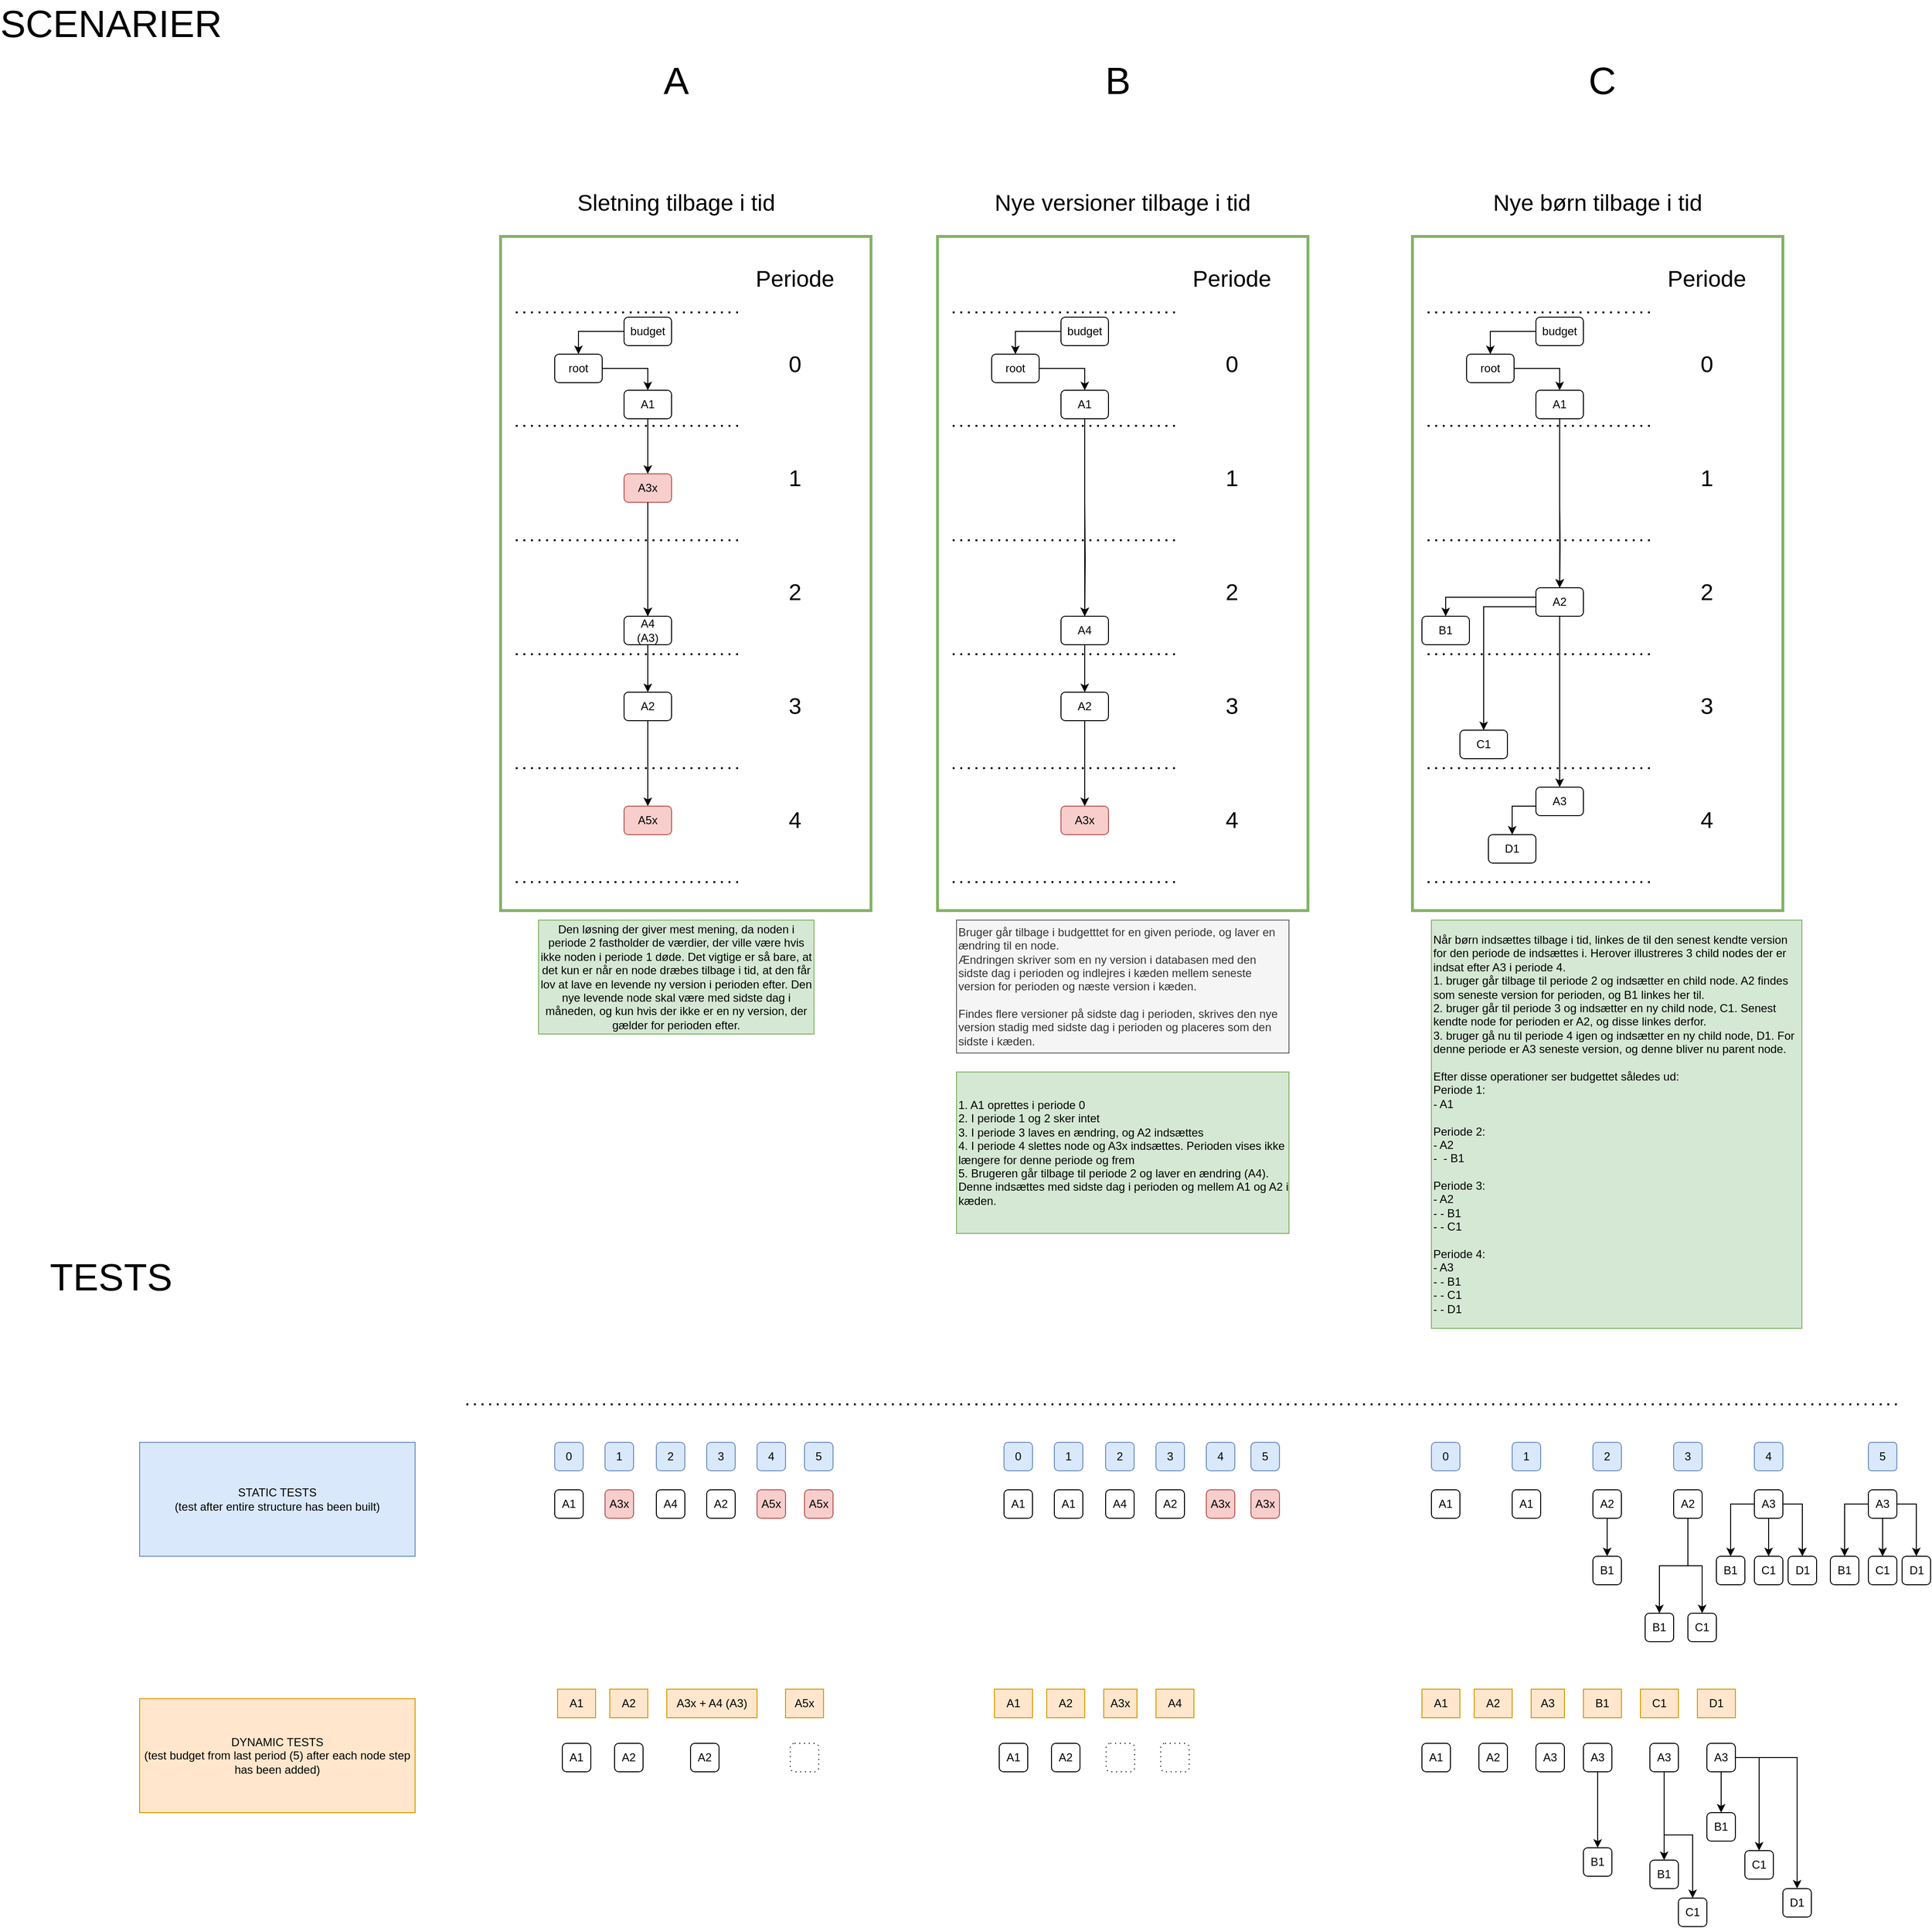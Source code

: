 <mxfile version="22.0.3" type="device" pages="7">
  <diagram name="Deleting, add children and making new version back in time" id="1syrStsoGLcVjr5NQaG4">
    <mxGraphModel dx="-2215" dy="-371" grid="1" gridSize="10" guides="1" tooltips="1" connect="1" arrows="1" fold="1" page="1" pageScale="1" pageWidth="827" pageHeight="1169" math="0" shadow="0">
      <root>
        <mxCell id="Nr8S5hXEXNwAkANO1wEf-0" />
        <mxCell id="Nr8S5hXEXNwAkANO1wEf-1" parent="Nr8S5hXEXNwAkANO1wEf-0" />
        <mxCell id="Nr8S5hXEXNwAkANO1wEf-4" value="" style="rounded=0;whiteSpace=wrap;html=1;fillColor=none;strokeColor=#82b366;strokeWidth=3;" vertex="1" parent="Nr8S5hXEXNwAkANO1wEf-1">
          <mxGeometry x="3890" y="1450" width="390" height="710" as="geometry" />
        </mxCell>
        <mxCell id="Nr8S5hXEXNwAkANO1wEf-5" value="" style="rounded=0;whiteSpace=wrap;html=1;fillColor=none;strokeColor=#82b366;strokeWidth=3;" vertex="1" parent="Nr8S5hXEXNwAkANO1wEf-1">
          <mxGeometry x="4350" y="1450" width="390" height="710" as="geometry" />
        </mxCell>
        <mxCell id="Nr8S5hXEXNwAkANO1wEf-373" value="budget" style="rounded=1;whiteSpace=wrap;html=1;" vertex="1" parent="Nr8S5hXEXNwAkANO1wEf-1">
          <mxGeometry x="4020" y="1535" width="50" height="30" as="geometry" />
        </mxCell>
        <mxCell id="Nr8S5hXEXNwAkANO1wEf-374" value="root" style="rounded=1;whiteSpace=wrap;html=1;" vertex="1" parent="Nr8S5hXEXNwAkANO1wEf-1">
          <mxGeometry x="3947" y="1574" width="50" height="30" as="geometry" />
        </mxCell>
        <mxCell id="Nr8S5hXEXNwAkANO1wEf-375" value="" style="edgeStyle=orthogonalEdgeStyle;rounded=0;orthogonalLoop=1;jettySize=auto;html=1;" edge="1" parent="Nr8S5hXEXNwAkANO1wEf-1" source="Nr8S5hXEXNwAkANO1wEf-373" target="Nr8S5hXEXNwAkANO1wEf-374">
          <mxGeometry relative="1" as="geometry" />
        </mxCell>
        <mxCell id="Nr8S5hXEXNwAkANO1wEf-376" value="" style="edgeStyle=orthogonalEdgeStyle;rounded=0;orthogonalLoop=1;jettySize=auto;html=1;" edge="1" parent="Nr8S5hXEXNwAkANO1wEf-1" source="Nr8S5hXEXNwAkANO1wEf-377" target="Nr8S5hXEXNwAkANO1wEf-383">
          <mxGeometry relative="1" as="geometry" />
        </mxCell>
        <mxCell id="Nr8S5hXEXNwAkANO1wEf-377" value="A1" style="rounded=1;whiteSpace=wrap;html=1;" vertex="1" parent="Nr8S5hXEXNwAkANO1wEf-1">
          <mxGeometry x="4020" y="1612" width="50" height="30" as="geometry" />
        </mxCell>
        <mxCell id="Nr8S5hXEXNwAkANO1wEf-378" value="" style="edgeStyle=orthogonalEdgeStyle;rounded=0;orthogonalLoop=1;jettySize=auto;html=1;" edge="1" parent="Nr8S5hXEXNwAkANO1wEf-1" source="Nr8S5hXEXNwAkANO1wEf-374" target="Nr8S5hXEXNwAkANO1wEf-377">
          <mxGeometry relative="1" as="geometry" />
        </mxCell>
        <mxCell id="Nr8S5hXEXNwAkANO1wEf-379" style="edgeStyle=orthogonalEdgeStyle;rounded=0;orthogonalLoop=1;jettySize=auto;html=1;" edge="1" parent="Nr8S5hXEXNwAkANO1wEf-1" source="Nr8S5hXEXNwAkANO1wEf-380" target="Nr8S5hXEXNwAkANO1wEf-390">
          <mxGeometry relative="1" as="geometry" />
        </mxCell>
        <mxCell id="Nr8S5hXEXNwAkANO1wEf-380" value="A2" style="rounded=1;whiteSpace=wrap;html=1;" vertex="1" parent="Nr8S5hXEXNwAkANO1wEf-1">
          <mxGeometry x="4020" y="1930" width="50" height="30" as="geometry" />
        </mxCell>
        <mxCell id="Nr8S5hXEXNwAkANO1wEf-381" value="" style="edgeStyle=orthogonalEdgeStyle;rounded=0;orthogonalLoop=1;jettySize=auto;html=1;" edge="1" parent="Nr8S5hXEXNwAkANO1wEf-1" source="Nr8S5hXEXNwAkANO1wEf-398" target="Nr8S5hXEXNwAkANO1wEf-380">
          <mxGeometry relative="1" as="geometry" />
        </mxCell>
        <mxCell id="Nr8S5hXEXNwAkANO1wEf-382" value="" style="edgeStyle=orthogonalEdgeStyle;rounded=0;orthogonalLoop=1;jettySize=auto;html=1;" edge="1" parent="Nr8S5hXEXNwAkANO1wEf-1" source="Nr8S5hXEXNwAkANO1wEf-383" target="Nr8S5hXEXNwAkANO1wEf-398">
          <mxGeometry relative="1" as="geometry" />
        </mxCell>
        <mxCell id="Nr8S5hXEXNwAkANO1wEf-383" value="A3x" style="rounded=1;whiteSpace=wrap;html=1;fillColor=#f8cecc;strokeColor=#b85450;" vertex="1" parent="Nr8S5hXEXNwAkANO1wEf-1">
          <mxGeometry x="4020" y="1700" width="50" height="30" as="geometry" />
        </mxCell>
        <mxCell id="Nr8S5hXEXNwAkANO1wEf-384" value="" style="endArrow=none;dashed=1;html=1;dashPattern=1 3;strokeWidth=2;rounded=0;" edge="1" parent="Nr8S5hXEXNwAkANO1wEf-1">
          <mxGeometry width="50" height="50" relative="1" as="geometry">
            <mxPoint x="4140" y="1530" as="sourcePoint" />
            <mxPoint x="3900" y="1530" as="targetPoint" />
          </mxGeometry>
        </mxCell>
        <mxCell id="Nr8S5hXEXNwAkANO1wEf-385" value="" style="endArrow=none;dashed=1;html=1;dashPattern=1 3;strokeWidth=2;rounded=0;" edge="1" parent="Nr8S5hXEXNwAkANO1wEf-1">
          <mxGeometry width="50" height="50" relative="1" as="geometry">
            <mxPoint x="4140" y="1649.55" as="sourcePoint" />
            <mxPoint x="3900" y="1649.55" as="targetPoint" />
          </mxGeometry>
        </mxCell>
        <mxCell id="Nr8S5hXEXNwAkANO1wEf-386" value="" style="endArrow=none;dashed=1;html=1;dashPattern=1 3;strokeWidth=2;rounded=0;" edge="1" parent="Nr8S5hXEXNwAkANO1wEf-1">
          <mxGeometry width="50" height="50" relative="1" as="geometry">
            <mxPoint x="4140" y="1770" as="sourcePoint" />
            <mxPoint x="3900" y="1770" as="targetPoint" />
          </mxGeometry>
        </mxCell>
        <mxCell id="Nr8S5hXEXNwAkANO1wEf-387" value="" style="endArrow=none;dashed=1;html=1;dashPattern=1 3;strokeWidth=2;rounded=0;" edge="1" parent="Nr8S5hXEXNwAkANO1wEf-1">
          <mxGeometry width="50" height="50" relative="1" as="geometry">
            <mxPoint x="4140" y="1890" as="sourcePoint" />
            <mxPoint x="3900" y="1890" as="targetPoint" />
          </mxGeometry>
        </mxCell>
        <mxCell id="Nr8S5hXEXNwAkANO1wEf-388" value="" style="endArrow=none;dashed=1;html=1;dashPattern=1 3;strokeWidth=2;rounded=0;" edge="1" parent="Nr8S5hXEXNwAkANO1wEf-1">
          <mxGeometry width="50" height="50" relative="1" as="geometry">
            <mxPoint x="4140" y="2010" as="sourcePoint" />
            <mxPoint x="3900" y="2010" as="targetPoint" />
          </mxGeometry>
        </mxCell>
        <mxCell id="Nr8S5hXEXNwAkANO1wEf-389" value="" style="endArrow=none;dashed=1;html=1;dashPattern=1 3;strokeWidth=2;rounded=0;" edge="1" parent="Nr8S5hXEXNwAkANO1wEf-1">
          <mxGeometry width="50" height="50" relative="1" as="geometry">
            <mxPoint x="4140" y="2130" as="sourcePoint" />
            <mxPoint x="3900" y="2130" as="targetPoint" />
          </mxGeometry>
        </mxCell>
        <mxCell id="Nr8S5hXEXNwAkANO1wEf-390" value="A5x" style="rounded=1;whiteSpace=wrap;html=1;fillColor=#f8cecc;strokeColor=#b85450;" vertex="1" parent="Nr8S5hXEXNwAkANO1wEf-1">
          <mxGeometry x="4020" y="2050" width="50" height="30" as="geometry" />
        </mxCell>
        <mxCell id="Nr8S5hXEXNwAkANO1wEf-391" value="&lt;font style=&quot;font-size: 24px;&quot;&gt;0&lt;/font&gt;" style="text;html=1;strokeColor=none;fillColor=none;align=center;verticalAlign=middle;whiteSpace=wrap;rounded=0;" vertex="1" parent="Nr8S5hXEXNwAkANO1wEf-1">
          <mxGeometry x="4170" y="1570" width="60" height="30" as="geometry" />
        </mxCell>
        <mxCell id="Nr8S5hXEXNwAkANO1wEf-392" value="&lt;font style=&quot;font-size: 24px;&quot;&gt;1&lt;/font&gt;" style="text;html=1;strokeColor=none;fillColor=none;align=center;verticalAlign=middle;whiteSpace=wrap;rounded=0;" vertex="1" parent="Nr8S5hXEXNwAkANO1wEf-1">
          <mxGeometry x="4170" y="1690" width="60" height="30" as="geometry" />
        </mxCell>
        <mxCell id="Nr8S5hXEXNwAkANO1wEf-393" value="&lt;font style=&quot;font-size: 24px;&quot;&gt;2&lt;/font&gt;" style="text;html=1;strokeColor=none;fillColor=none;align=center;verticalAlign=middle;whiteSpace=wrap;rounded=0;" vertex="1" parent="Nr8S5hXEXNwAkANO1wEf-1">
          <mxGeometry x="4170" y="1810" width="60" height="30" as="geometry" />
        </mxCell>
        <mxCell id="Nr8S5hXEXNwAkANO1wEf-394" value="&lt;font style=&quot;font-size: 24px;&quot;&gt;3&lt;/font&gt;" style="text;html=1;strokeColor=none;fillColor=none;align=center;verticalAlign=middle;whiteSpace=wrap;rounded=0;" vertex="1" parent="Nr8S5hXEXNwAkANO1wEf-1">
          <mxGeometry x="4170" y="1930" width="60" height="30" as="geometry" />
        </mxCell>
        <mxCell id="Nr8S5hXEXNwAkANO1wEf-395" value="&lt;font style=&quot;font-size: 24px;&quot;&gt;4&lt;/font&gt;" style="text;html=1;strokeColor=none;fillColor=none;align=center;verticalAlign=middle;whiteSpace=wrap;rounded=0;" vertex="1" parent="Nr8S5hXEXNwAkANO1wEf-1">
          <mxGeometry x="4170" y="2050" width="60" height="30" as="geometry" />
        </mxCell>
        <mxCell id="Nr8S5hXEXNwAkANO1wEf-396" value="&lt;font style=&quot;font-size: 24px;&quot;&gt;Periode&lt;/font&gt;" style="text;html=1;strokeColor=none;fillColor=none;align=center;verticalAlign=middle;whiteSpace=wrap;rounded=0;" vertex="1" parent="Nr8S5hXEXNwAkANO1wEf-1">
          <mxGeometry x="4170" y="1480" width="60" height="30" as="geometry" />
        </mxCell>
        <mxCell id="Nr8S5hXEXNwAkANO1wEf-397" value="" style="edgeStyle=orthogonalEdgeStyle;rounded=0;orthogonalLoop=1;jettySize=auto;html=1;" edge="1" parent="Nr8S5hXEXNwAkANO1wEf-1" source="Nr8S5hXEXNwAkANO1wEf-383" target="Nr8S5hXEXNwAkANO1wEf-398">
          <mxGeometry relative="1" as="geometry">
            <mxPoint x="4045" y="1730" as="sourcePoint" />
            <mxPoint x="4045" y="1930" as="targetPoint" />
          </mxGeometry>
        </mxCell>
        <mxCell id="Nr8S5hXEXNwAkANO1wEf-398" value="A4&lt;br&gt;(A3)" style="rounded=1;whiteSpace=wrap;html=1;" vertex="1" parent="Nr8S5hXEXNwAkANO1wEf-1">
          <mxGeometry x="4020" y="1850" width="50" height="30" as="geometry" />
        </mxCell>
        <mxCell id="Nr8S5hXEXNwAkANO1wEf-401" value="Den løsning der giver mest mening, da noden i periode 2 fastholder de værdier, der ville være hvis ikke noden i periode 1 døde. Det vigtige er så bare, at det kun er når en node dræbes tilbage i tid, at den får lov at lave en levende ny version i perioden efter. Den nye levende node skal være med sidste dag i måneden, og kun hvis der ikke er en ny version, der gælder for perioden efter." style="rounded=0;whiteSpace=wrap;html=1;fillColor=#d5e8d4;strokeColor=#82b366;" vertex="1" parent="Nr8S5hXEXNwAkANO1wEf-1">
          <mxGeometry x="3930" y="2170" width="290" height="120" as="geometry" />
        </mxCell>
        <mxCell id="Nr8S5hXEXNwAkANO1wEf-406" value="&lt;font style=&quot;font-size: 24px;&quot;&gt;Sletning tilbage i tid&lt;/font&gt;" style="text;html=1;strokeColor=none;fillColor=none;align=center;verticalAlign=middle;whiteSpace=wrap;rounded=0;" vertex="1" parent="Nr8S5hXEXNwAkANO1wEf-1">
          <mxGeometry x="3900" y="1400" width="350" height="30" as="geometry" />
        </mxCell>
        <mxCell id="Nr8S5hXEXNwAkANO1wEf-407" value="&lt;font style=&quot;font-size: 24px;&quot;&gt;Nye versioner tilbage i tid&lt;/font&gt;" style="text;html=1;strokeColor=none;fillColor=none;align=center;verticalAlign=middle;whiteSpace=wrap;rounded=0;" vertex="1" parent="Nr8S5hXEXNwAkANO1wEf-1">
          <mxGeometry x="4370" y="1400" width="350" height="30" as="geometry" />
        </mxCell>
        <mxCell id="Nr8S5hXEXNwAkANO1wEf-408" value="Bruger går tilbage i budgetttet for en given periode, og laver en ændring til en node.&lt;br&gt;Ændringen skriver som en ny version i databasen med den sidste dag i perioden og indlejres i kæden mellem seneste version for perioden og næste version i kæden.&lt;br&gt;&lt;br&gt;Findes flere versioner på sidste dag i perioden, skrives den nye version stadig med sidste dag i perioden og placeres som den sidste i kæden." style="rounded=0;whiteSpace=wrap;html=1;fillColor=#f5f5f5;strokeColor=#666666;fontColor=#333333;align=left;" vertex="1" parent="Nr8S5hXEXNwAkANO1wEf-1">
          <mxGeometry x="4370" y="2170" width="350" height="140" as="geometry" />
        </mxCell>
        <mxCell id="Nr8S5hXEXNwAkANO1wEf-409" value="budget" style="rounded=1;whiteSpace=wrap;html=1;" vertex="1" parent="Nr8S5hXEXNwAkANO1wEf-1">
          <mxGeometry x="4480" y="1535" width="50" height="30" as="geometry" />
        </mxCell>
        <mxCell id="Nr8S5hXEXNwAkANO1wEf-410" value="root" style="rounded=1;whiteSpace=wrap;html=1;" vertex="1" parent="Nr8S5hXEXNwAkANO1wEf-1">
          <mxGeometry x="4407" y="1574" width="50" height="30" as="geometry" />
        </mxCell>
        <mxCell id="Nr8S5hXEXNwAkANO1wEf-411" value="" style="edgeStyle=orthogonalEdgeStyle;rounded=0;orthogonalLoop=1;jettySize=auto;html=1;" edge="1" parent="Nr8S5hXEXNwAkANO1wEf-1" source="Nr8S5hXEXNwAkANO1wEf-409" target="Nr8S5hXEXNwAkANO1wEf-410">
          <mxGeometry relative="1" as="geometry" />
        </mxCell>
        <mxCell id="Nr8S5hXEXNwAkANO1wEf-412" value="A1" style="rounded=1;whiteSpace=wrap;html=1;" vertex="1" parent="Nr8S5hXEXNwAkANO1wEf-1">
          <mxGeometry x="4480" y="1612" width="50" height="30" as="geometry" />
        </mxCell>
        <mxCell id="Nr8S5hXEXNwAkANO1wEf-413" value="" style="edgeStyle=orthogonalEdgeStyle;rounded=0;orthogonalLoop=1;jettySize=auto;html=1;" edge="1" parent="Nr8S5hXEXNwAkANO1wEf-1" source="Nr8S5hXEXNwAkANO1wEf-410" target="Nr8S5hXEXNwAkANO1wEf-412">
          <mxGeometry relative="1" as="geometry" />
        </mxCell>
        <mxCell id="Nr8S5hXEXNwAkANO1wEf-414" style="edgeStyle=orthogonalEdgeStyle;rounded=0;orthogonalLoop=1;jettySize=auto;html=1;" edge="1" parent="Nr8S5hXEXNwAkANO1wEf-1" source="Nr8S5hXEXNwAkANO1wEf-415" target="Nr8S5hXEXNwAkANO1wEf-424">
          <mxGeometry relative="1" as="geometry" />
        </mxCell>
        <mxCell id="Nr8S5hXEXNwAkANO1wEf-415" value="A2" style="rounded=1;whiteSpace=wrap;html=1;" vertex="1" parent="Nr8S5hXEXNwAkANO1wEf-1">
          <mxGeometry x="4480" y="1930" width="50" height="30" as="geometry" />
        </mxCell>
        <mxCell id="Nr8S5hXEXNwAkANO1wEf-416" value="" style="edgeStyle=orthogonalEdgeStyle;rounded=0;orthogonalLoop=1;jettySize=auto;html=1;" edge="1" parent="Nr8S5hXEXNwAkANO1wEf-1" source="Nr8S5hXEXNwAkANO1wEf-432" target="Nr8S5hXEXNwAkANO1wEf-415">
          <mxGeometry relative="1" as="geometry" />
        </mxCell>
        <mxCell id="Nr8S5hXEXNwAkANO1wEf-417" value="" style="edgeStyle=orthogonalEdgeStyle;rounded=0;orthogonalLoop=1;jettySize=auto;html=1;" edge="1" parent="Nr8S5hXEXNwAkANO1wEf-1" target="Nr8S5hXEXNwAkANO1wEf-432">
          <mxGeometry relative="1" as="geometry">
            <mxPoint x="4505" y="1730" as="sourcePoint" />
          </mxGeometry>
        </mxCell>
        <mxCell id="Nr8S5hXEXNwAkANO1wEf-418" value="" style="endArrow=none;dashed=1;html=1;dashPattern=1 3;strokeWidth=2;rounded=0;" edge="1" parent="Nr8S5hXEXNwAkANO1wEf-1">
          <mxGeometry width="50" height="50" relative="1" as="geometry">
            <mxPoint x="4600" y="1530" as="sourcePoint" />
            <mxPoint x="4360" y="1530" as="targetPoint" />
          </mxGeometry>
        </mxCell>
        <mxCell id="Nr8S5hXEXNwAkANO1wEf-419" value="" style="endArrow=none;dashed=1;html=1;dashPattern=1 3;strokeWidth=2;rounded=0;" edge="1" parent="Nr8S5hXEXNwAkANO1wEf-1">
          <mxGeometry width="50" height="50" relative="1" as="geometry">
            <mxPoint x="4600" y="1649.55" as="sourcePoint" />
            <mxPoint x="4360" y="1649.55" as="targetPoint" />
          </mxGeometry>
        </mxCell>
        <mxCell id="Nr8S5hXEXNwAkANO1wEf-420" value="" style="endArrow=none;dashed=1;html=1;dashPattern=1 3;strokeWidth=2;rounded=0;" edge="1" parent="Nr8S5hXEXNwAkANO1wEf-1">
          <mxGeometry width="50" height="50" relative="1" as="geometry">
            <mxPoint x="4600" y="1770" as="sourcePoint" />
            <mxPoint x="4360" y="1770" as="targetPoint" />
          </mxGeometry>
        </mxCell>
        <mxCell id="Nr8S5hXEXNwAkANO1wEf-421" value="" style="endArrow=none;dashed=1;html=1;dashPattern=1 3;strokeWidth=2;rounded=0;" edge="1" parent="Nr8S5hXEXNwAkANO1wEf-1">
          <mxGeometry width="50" height="50" relative="1" as="geometry">
            <mxPoint x="4600" y="1890" as="sourcePoint" />
            <mxPoint x="4360" y="1890" as="targetPoint" />
          </mxGeometry>
        </mxCell>
        <mxCell id="Nr8S5hXEXNwAkANO1wEf-422" value="" style="endArrow=none;dashed=1;html=1;dashPattern=1 3;strokeWidth=2;rounded=0;" edge="1" parent="Nr8S5hXEXNwAkANO1wEf-1">
          <mxGeometry width="50" height="50" relative="1" as="geometry">
            <mxPoint x="4600" y="2010" as="sourcePoint" />
            <mxPoint x="4360" y="2010" as="targetPoint" />
          </mxGeometry>
        </mxCell>
        <mxCell id="Nr8S5hXEXNwAkANO1wEf-423" value="" style="endArrow=none;dashed=1;html=1;dashPattern=1 3;strokeWidth=2;rounded=0;" edge="1" parent="Nr8S5hXEXNwAkANO1wEf-1">
          <mxGeometry width="50" height="50" relative="1" as="geometry">
            <mxPoint x="4600" y="2130" as="sourcePoint" />
            <mxPoint x="4360" y="2130" as="targetPoint" />
          </mxGeometry>
        </mxCell>
        <mxCell id="Nr8S5hXEXNwAkANO1wEf-424" value="A3x" style="rounded=1;whiteSpace=wrap;html=1;fillColor=#f8cecc;strokeColor=#b85450;" vertex="1" parent="Nr8S5hXEXNwAkANO1wEf-1">
          <mxGeometry x="4480" y="2050" width="50" height="30" as="geometry" />
        </mxCell>
        <mxCell id="Nr8S5hXEXNwAkANO1wEf-425" value="&lt;font style=&quot;font-size: 24px;&quot;&gt;0&lt;/font&gt;" style="text;html=1;strokeColor=none;fillColor=none;align=center;verticalAlign=middle;whiteSpace=wrap;rounded=0;" vertex="1" parent="Nr8S5hXEXNwAkANO1wEf-1">
          <mxGeometry x="4630" y="1570" width="60" height="30" as="geometry" />
        </mxCell>
        <mxCell id="Nr8S5hXEXNwAkANO1wEf-426" value="&lt;font style=&quot;font-size: 24px;&quot;&gt;1&lt;/font&gt;" style="text;html=1;strokeColor=none;fillColor=none;align=center;verticalAlign=middle;whiteSpace=wrap;rounded=0;" vertex="1" parent="Nr8S5hXEXNwAkANO1wEf-1">
          <mxGeometry x="4630" y="1690" width="60" height="30" as="geometry" />
        </mxCell>
        <mxCell id="Nr8S5hXEXNwAkANO1wEf-427" value="&lt;font style=&quot;font-size: 24px;&quot;&gt;2&lt;/font&gt;" style="text;html=1;strokeColor=none;fillColor=none;align=center;verticalAlign=middle;whiteSpace=wrap;rounded=0;" vertex="1" parent="Nr8S5hXEXNwAkANO1wEf-1">
          <mxGeometry x="4630" y="1810" width="60" height="30" as="geometry" />
        </mxCell>
        <mxCell id="Nr8S5hXEXNwAkANO1wEf-428" value="&lt;font style=&quot;font-size: 24px;&quot;&gt;3&lt;/font&gt;" style="text;html=1;strokeColor=none;fillColor=none;align=center;verticalAlign=middle;whiteSpace=wrap;rounded=0;" vertex="1" parent="Nr8S5hXEXNwAkANO1wEf-1">
          <mxGeometry x="4630" y="1930" width="60" height="30" as="geometry" />
        </mxCell>
        <mxCell id="Nr8S5hXEXNwAkANO1wEf-429" value="&lt;font style=&quot;font-size: 24px;&quot;&gt;4&lt;/font&gt;" style="text;html=1;strokeColor=none;fillColor=none;align=center;verticalAlign=middle;whiteSpace=wrap;rounded=0;" vertex="1" parent="Nr8S5hXEXNwAkANO1wEf-1">
          <mxGeometry x="4630" y="2050" width="60" height="30" as="geometry" />
        </mxCell>
        <mxCell id="Nr8S5hXEXNwAkANO1wEf-430" value="&lt;font style=&quot;font-size: 24px;&quot;&gt;Periode&lt;/font&gt;" style="text;html=1;strokeColor=none;fillColor=none;align=center;verticalAlign=middle;whiteSpace=wrap;rounded=0;" vertex="1" parent="Nr8S5hXEXNwAkANO1wEf-1">
          <mxGeometry x="4630" y="1480" width="60" height="30" as="geometry" />
        </mxCell>
        <mxCell id="Nr8S5hXEXNwAkANO1wEf-431" value="" style="edgeStyle=orthogonalEdgeStyle;rounded=0;orthogonalLoop=1;jettySize=auto;html=1;" edge="1" parent="Nr8S5hXEXNwAkANO1wEf-1" source="Nr8S5hXEXNwAkANO1wEf-412" target="Nr8S5hXEXNwAkANO1wEf-432">
          <mxGeometry relative="1" as="geometry">
            <mxPoint x="4505" y="1730" as="sourcePoint" />
            <mxPoint x="4505" y="1930" as="targetPoint" />
          </mxGeometry>
        </mxCell>
        <mxCell id="Nr8S5hXEXNwAkANO1wEf-432" value="A4" style="rounded=1;whiteSpace=wrap;html=1;" vertex="1" parent="Nr8S5hXEXNwAkANO1wEf-1">
          <mxGeometry x="4480" y="1850" width="50" height="30" as="geometry" />
        </mxCell>
        <mxCell id="Nr8S5hXEXNwAkANO1wEf-433" value="1. A1 oprettes i periode 0&lt;br&gt;2. I periode 1 og 2 sker intet&lt;br&gt;3. I periode 3 laves en ændring, og A2 indsættes&lt;br&gt;4. I periode 4 slettes node og A3x indsættes. Perioden vises ikke længere for denne periode og frem&lt;br&gt;5. Brugeren går tilbage til periode 2 og laver en ændring (A4). Denne indsættes med sidste dag i perioden og mellem A1 og A2 i kæden.&amp;nbsp;&amp;nbsp;" style="rounded=0;whiteSpace=wrap;html=1;fillColor=#d5e8d4;strokeColor=#82b366;align=left;" vertex="1" parent="Nr8S5hXEXNwAkANO1wEf-1">
          <mxGeometry x="4370" y="2330" width="350" height="170" as="geometry" />
        </mxCell>
        <mxCell id="Nr8S5hXEXNwAkANO1wEf-434" value="" style="rounded=0;whiteSpace=wrap;html=1;fillColor=none;strokeColor=#82b366;strokeWidth=3;" vertex="1" parent="Nr8S5hXEXNwAkANO1wEf-1">
          <mxGeometry x="4850" y="1450" width="390" height="710" as="geometry" />
        </mxCell>
        <mxCell id="Nr8S5hXEXNwAkANO1wEf-435" value="&lt;font style=&quot;font-size: 24px;&quot;&gt;Nye børn tilbage i tid&lt;/font&gt;" style="text;html=1;strokeColor=none;fillColor=none;align=center;verticalAlign=middle;whiteSpace=wrap;rounded=0;" vertex="1" parent="Nr8S5hXEXNwAkANO1wEf-1">
          <mxGeometry x="4870" y="1400" width="350" height="30" as="geometry" />
        </mxCell>
        <mxCell id="Nr8S5hXEXNwAkANO1wEf-436" value="budget" style="rounded=1;whiteSpace=wrap;html=1;" vertex="1" parent="Nr8S5hXEXNwAkANO1wEf-1">
          <mxGeometry x="4980" y="1535" width="50" height="30" as="geometry" />
        </mxCell>
        <mxCell id="Nr8S5hXEXNwAkANO1wEf-437" value="root" style="rounded=1;whiteSpace=wrap;html=1;" vertex="1" parent="Nr8S5hXEXNwAkANO1wEf-1">
          <mxGeometry x="4907" y="1574" width="50" height="30" as="geometry" />
        </mxCell>
        <mxCell id="Nr8S5hXEXNwAkANO1wEf-438" value="" style="edgeStyle=orthogonalEdgeStyle;rounded=0;orthogonalLoop=1;jettySize=auto;html=1;" edge="1" parent="Nr8S5hXEXNwAkANO1wEf-1" source="Nr8S5hXEXNwAkANO1wEf-436" target="Nr8S5hXEXNwAkANO1wEf-437">
          <mxGeometry relative="1" as="geometry" />
        </mxCell>
        <mxCell id="Nr8S5hXEXNwAkANO1wEf-439" value="A1" style="rounded=1;whiteSpace=wrap;html=1;" vertex="1" parent="Nr8S5hXEXNwAkANO1wEf-1">
          <mxGeometry x="4980" y="1612" width="50" height="30" as="geometry" />
        </mxCell>
        <mxCell id="Nr8S5hXEXNwAkANO1wEf-440" value="" style="edgeStyle=orthogonalEdgeStyle;rounded=0;orthogonalLoop=1;jettySize=auto;html=1;" edge="1" parent="Nr8S5hXEXNwAkANO1wEf-1" source="Nr8S5hXEXNwAkANO1wEf-437" target="Nr8S5hXEXNwAkANO1wEf-439">
          <mxGeometry relative="1" as="geometry" />
        </mxCell>
        <mxCell id="Nr8S5hXEXNwAkANO1wEf-441" style="edgeStyle=orthogonalEdgeStyle;rounded=0;orthogonalLoop=1;jettySize=auto;html=1;" edge="1" parent="Nr8S5hXEXNwAkANO1wEf-1" source="Nr8S5hXEXNwAkANO1wEf-442" target="Nr8S5hXEXNwAkANO1wEf-464">
          <mxGeometry relative="1" as="geometry">
            <Array as="points">
              <mxPoint x="4955" y="2050" />
            </Array>
          </mxGeometry>
        </mxCell>
        <mxCell id="Nr8S5hXEXNwAkANO1wEf-442" value="A3" style="rounded=1;whiteSpace=wrap;html=1;" vertex="1" parent="Nr8S5hXEXNwAkANO1wEf-1">
          <mxGeometry x="4980" y="2030" width="50" height="30" as="geometry" />
        </mxCell>
        <mxCell id="Nr8S5hXEXNwAkANO1wEf-443" value="" style="edgeStyle=orthogonalEdgeStyle;rounded=0;orthogonalLoop=1;jettySize=auto;html=1;" edge="1" parent="Nr8S5hXEXNwAkANO1wEf-1" source="Nr8S5hXEXNwAkANO1wEf-460" target="Nr8S5hXEXNwAkANO1wEf-442">
          <mxGeometry relative="1" as="geometry" />
        </mxCell>
        <mxCell id="Nr8S5hXEXNwAkANO1wEf-444" value="" style="edgeStyle=orthogonalEdgeStyle;rounded=0;orthogonalLoop=1;jettySize=auto;html=1;" edge="1" parent="Nr8S5hXEXNwAkANO1wEf-1" target="Nr8S5hXEXNwAkANO1wEf-460">
          <mxGeometry relative="1" as="geometry">
            <mxPoint x="5005" y="1730" as="sourcePoint" />
          </mxGeometry>
        </mxCell>
        <mxCell id="Nr8S5hXEXNwAkANO1wEf-445" value="" style="endArrow=none;dashed=1;html=1;dashPattern=1 3;strokeWidth=2;rounded=0;" edge="1" parent="Nr8S5hXEXNwAkANO1wEf-1">
          <mxGeometry width="50" height="50" relative="1" as="geometry">
            <mxPoint x="5100" y="1530" as="sourcePoint" />
            <mxPoint x="4860" y="1530" as="targetPoint" />
          </mxGeometry>
        </mxCell>
        <mxCell id="Nr8S5hXEXNwAkANO1wEf-446" value="" style="endArrow=none;dashed=1;html=1;dashPattern=1 3;strokeWidth=2;rounded=0;" edge="1" parent="Nr8S5hXEXNwAkANO1wEf-1">
          <mxGeometry width="50" height="50" relative="1" as="geometry">
            <mxPoint x="5100" y="1649.55" as="sourcePoint" />
            <mxPoint x="4860" y="1649.55" as="targetPoint" />
          </mxGeometry>
        </mxCell>
        <mxCell id="Nr8S5hXEXNwAkANO1wEf-447" value="" style="endArrow=none;dashed=1;html=1;dashPattern=1 3;strokeWidth=2;rounded=0;" edge="1" parent="Nr8S5hXEXNwAkANO1wEf-1">
          <mxGeometry width="50" height="50" relative="1" as="geometry">
            <mxPoint x="5100" y="1770" as="sourcePoint" />
            <mxPoint x="4860" y="1770" as="targetPoint" />
          </mxGeometry>
        </mxCell>
        <mxCell id="Nr8S5hXEXNwAkANO1wEf-448" value="" style="endArrow=none;dashed=1;html=1;dashPattern=1 3;strokeWidth=2;rounded=0;" edge="1" parent="Nr8S5hXEXNwAkANO1wEf-1">
          <mxGeometry width="50" height="50" relative="1" as="geometry">
            <mxPoint x="5100" y="1890" as="sourcePoint" />
            <mxPoint x="4860" y="1890" as="targetPoint" />
          </mxGeometry>
        </mxCell>
        <mxCell id="Nr8S5hXEXNwAkANO1wEf-449" value="" style="endArrow=none;dashed=1;html=1;dashPattern=1 3;strokeWidth=2;rounded=0;" edge="1" parent="Nr8S5hXEXNwAkANO1wEf-1">
          <mxGeometry width="50" height="50" relative="1" as="geometry">
            <mxPoint x="5100" y="2010" as="sourcePoint" />
            <mxPoint x="4860" y="2010" as="targetPoint" />
          </mxGeometry>
        </mxCell>
        <mxCell id="Nr8S5hXEXNwAkANO1wEf-450" value="" style="endArrow=none;dashed=1;html=1;dashPattern=1 3;strokeWidth=2;rounded=0;" edge="1" parent="Nr8S5hXEXNwAkANO1wEf-1">
          <mxGeometry width="50" height="50" relative="1" as="geometry">
            <mxPoint x="5100" y="2130" as="sourcePoint" />
            <mxPoint x="4860" y="2130" as="targetPoint" />
          </mxGeometry>
        </mxCell>
        <mxCell id="Nr8S5hXEXNwAkANO1wEf-451" value="&lt;font style=&quot;font-size: 24px;&quot;&gt;0&lt;/font&gt;" style="text;html=1;strokeColor=none;fillColor=none;align=center;verticalAlign=middle;whiteSpace=wrap;rounded=0;" vertex="1" parent="Nr8S5hXEXNwAkANO1wEf-1">
          <mxGeometry x="5130" y="1570" width="60" height="30" as="geometry" />
        </mxCell>
        <mxCell id="Nr8S5hXEXNwAkANO1wEf-452" value="&lt;font style=&quot;font-size: 24px;&quot;&gt;1&lt;/font&gt;" style="text;html=1;strokeColor=none;fillColor=none;align=center;verticalAlign=middle;whiteSpace=wrap;rounded=0;" vertex="1" parent="Nr8S5hXEXNwAkANO1wEf-1">
          <mxGeometry x="5130" y="1690" width="60" height="30" as="geometry" />
        </mxCell>
        <mxCell id="Nr8S5hXEXNwAkANO1wEf-453" value="&lt;font style=&quot;font-size: 24px;&quot;&gt;2&lt;/font&gt;" style="text;html=1;strokeColor=none;fillColor=none;align=center;verticalAlign=middle;whiteSpace=wrap;rounded=0;" vertex="1" parent="Nr8S5hXEXNwAkANO1wEf-1">
          <mxGeometry x="5130" y="1810" width="60" height="30" as="geometry" />
        </mxCell>
        <mxCell id="Nr8S5hXEXNwAkANO1wEf-454" value="&lt;font style=&quot;font-size: 24px;&quot;&gt;3&lt;/font&gt;" style="text;html=1;strokeColor=none;fillColor=none;align=center;verticalAlign=middle;whiteSpace=wrap;rounded=0;" vertex="1" parent="Nr8S5hXEXNwAkANO1wEf-1">
          <mxGeometry x="5130" y="1930" width="60" height="30" as="geometry" />
        </mxCell>
        <mxCell id="Nr8S5hXEXNwAkANO1wEf-455" value="&lt;font style=&quot;font-size: 24px;&quot;&gt;4&lt;/font&gt;" style="text;html=1;strokeColor=none;fillColor=none;align=center;verticalAlign=middle;whiteSpace=wrap;rounded=0;" vertex="1" parent="Nr8S5hXEXNwAkANO1wEf-1">
          <mxGeometry x="5130" y="2050" width="60" height="30" as="geometry" />
        </mxCell>
        <mxCell id="Nr8S5hXEXNwAkANO1wEf-456" value="&lt;font style=&quot;font-size: 24px;&quot;&gt;Periode&lt;/font&gt;" style="text;html=1;strokeColor=none;fillColor=none;align=center;verticalAlign=middle;whiteSpace=wrap;rounded=0;" vertex="1" parent="Nr8S5hXEXNwAkANO1wEf-1">
          <mxGeometry x="5130" y="1480" width="60" height="30" as="geometry" />
        </mxCell>
        <mxCell id="Nr8S5hXEXNwAkANO1wEf-457" value="" style="edgeStyle=orthogonalEdgeStyle;rounded=0;orthogonalLoop=1;jettySize=auto;html=1;" edge="1" parent="Nr8S5hXEXNwAkANO1wEf-1" source="Nr8S5hXEXNwAkANO1wEf-439" target="Nr8S5hXEXNwAkANO1wEf-460">
          <mxGeometry relative="1" as="geometry">
            <mxPoint x="5005" y="1730" as="sourcePoint" />
            <mxPoint x="5005" y="1930" as="targetPoint" />
          </mxGeometry>
        </mxCell>
        <mxCell id="Nr8S5hXEXNwAkANO1wEf-458" value="" style="edgeStyle=orthogonalEdgeStyle;rounded=0;orthogonalLoop=1;jettySize=auto;html=1;" edge="1" parent="Nr8S5hXEXNwAkANO1wEf-1" source="Nr8S5hXEXNwAkANO1wEf-460" target="Nr8S5hXEXNwAkANO1wEf-461">
          <mxGeometry relative="1" as="geometry">
            <Array as="points">
              <mxPoint x="4885" y="1830" />
            </Array>
          </mxGeometry>
        </mxCell>
        <mxCell id="Nr8S5hXEXNwAkANO1wEf-459" style="edgeStyle=orthogonalEdgeStyle;rounded=0;orthogonalLoop=1;jettySize=auto;html=1;" edge="1" parent="Nr8S5hXEXNwAkANO1wEf-1" source="Nr8S5hXEXNwAkANO1wEf-460" target="Nr8S5hXEXNwAkANO1wEf-463">
          <mxGeometry relative="1" as="geometry">
            <Array as="points">
              <mxPoint x="4925" y="1840" />
            </Array>
          </mxGeometry>
        </mxCell>
        <mxCell id="Nr8S5hXEXNwAkANO1wEf-460" value="A2" style="rounded=1;whiteSpace=wrap;html=1;" vertex="1" parent="Nr8S5hXEXNwAkANO1wEf-1">
          <mxGeometry x="4980" y="1820" width="50" height="30" as="geometry" />
        </mxCell>
        <mxCell id="Nr8S5hXEXNwAkANO1wEf-461" value="B1" style="rounded=1;whiteSpace=wrap;html=1;" vertex="1" parent="Nr8S5hXEXNwAkANO1wEf-1">
          <mxGeometry x="4860" y="1850" width="50" height="30" as="geometry" />
        </mxCell>
        <mxCell id="Nr8S5hXEXNwAkANO1wEf-462" value="Når børn indsættes tilbage i tid, linkes de til den senest kendte version for den periode de indsættes i. Herover illustreres 3 child nodes der er indsat efter A3 i periode 4.&amp;nbsp;&lt;br&gt;1. bruger går tilbage til periode 2 og indsætter en child node. A2 findes som seneste version for perioden, og B1 linkes her til.&lt;br&gt;2. bruger går til periode 3 og indsætter en ny child node, C1. Senest kendte node for perioden er A2, og disse linkes derfor.&lt;br&gt;3. bruger gå nu til periode 4 igen og indsætter en ny child node, D1. For denne periode er A3 seneste version, og denne bliver nu parent node.&lt;br&gt;&lt;br&gt;Efter disse operationer ser budgettet således ud:&lt;br&gt;Periode 1:&lt;br&gt;- A1&lt;br&gt;&lt;br&gt;Periode 2:&lt;br&gt;- A2&lt;br&gt;-&amp;nbsp; - B1&lt;br&gt;&lt;br&gt;Periode 3:&lt;br&gt;- A2&lt;br&gt;- - B1&lt;br&gt;- - C1&lt;br&gt;&lt;br&gt;Periode 4:&lt;br&gt;- A3&lt;br&gt;- - B1&lt;br&gt;- - C1&lt;br&gt;- - D1" style="rounded=0;whiteSpace=wrap;html=1;fillColor=#d5e8d4;strokeColor=#82b366;align=left;" vertex="1" parent="Nr8S5hXEXNwAkANO1wEf-1">
          <mxGeometry x="4870" y="2170" width="390" height="430" as="geometry" />
        </mxCell>
        <mxCell id="Nr8S5hXEXNwAkANO1wEf-463" value="C1" style="rounded=1;whiteSpace=wrap;html=1;" vertex="1" parent="Nr8S5hXEXNwAkANO1wEf-1">
          <mxGeometry x="4900" y="1970" width="50" height="30" as="geometry" />
        </mxCell>
        <mxCell id="Nr8S5hXEXNwAkANO1wEf-464" value="D1" style="rounded=1;whiteSpace=wrap;html=1;" vertex="1" parent="Nr8S5hXEXNwAkANO1wEf-1">
          <mxGeometry x="4930" y="2080" width="50" height="30" as="geometry" />
        </mxCell>
        <mxCell id="Nr8S5hXEXNwAkANO1wEf-465" value="" style="endArrow=none;dashed=1;html=1;dashPattern=1 3;strokeWidth=2;rounded=0;" edge="1" parent="Nr8S5hXEXNwAkANO1wEf-1">
          <mxGeometry width="50" height="50" relative="1" as="geometry">
            <mxPoint x="5360" y="2680" as="sourcePoint" />
            <mxPoint x="3850" y="2680" as="targetPoint" />
          </mxGeometry>
        </mxCell>
        <mxCell id="Nr8S5hXEXNwAkANO1wEf-466" value="A1" style="rounded=1;whiteSpace=wrap;html=1;" vertex="1" parent="Nr8S5hXEXNwAkANO1wEf-1">
          <mxGeometry x="3947" y="2770" width="30" height="30" as="geometry" />
        </mxCell>
        <mxCell id="Nr8S5hXEXNwAkANO1wEf-467" value="A3x" style="rounded=1;whiteSpace=wrap;html=1;fillColor=#f8cecc;strokeColor=#b85450;" vertex="1" parent="Nr8S5hXEXNwAkANO1wEf-1">
          <mxGeometry x="4000" y="2770" width="30" height="30" as="geometry" />
        </mxCell>
        <mxCell id="Nr8S5hXEXNwAkANO1wEf-468" value="A4" style="rounded=1;whiteSpace=wrap;html=1;" vertex="1" parent="Nr8S5hXEXNwAkANO1wEf-1">
          <mxGeometry x="4054" y="2770" width="30" height="30" as="geometry" />
        </mxCell>
        <mxCell id="Nr8S5hXEXNwAkANO1wEf-469" value="A2" style="rounded=1;whiteSpace=wrap;html=1;" vertex="1" parent="Nr8S5hXEXNwAkANO1wEf-1">
          <mxGeometry x="4107" y="2770" width="30" height="30" as="geometry" />
        </mxCell>
        <mxCell id="Nr8S5hXEXNwAkANO1wEf-470" value="A5x" style="rounded=1;whiteSpace=wrap;html=1;fillColor=#f8cecc;strokeColor=#b85450;" vertex="1" parent="Nr8S5hXEXNwAkANO1wEf-1">
          <mxGeometry x="4160" y="2770" width="30" height="30" as="geometry" />
        </mxCell>
        <mxCell id="Nr8S5hXEXNwAkANO1wEf-471" value="0" style="rounded=1;whiteSpace=wrap;html=1;fillColor=#dae8fc;strokeColor=#6c8ebf;" vertex="1" parent="Nr8S5hXEXNwAkANO1wEf-1">
          <mxGeometry x="3947" y="2720" width="30" height="30" as="geometry" />
        </mxCell>
        <mxCell id="Nr8S5hXEXNwAkANO1wEf-472" value="1" style="rounded=1;whiteSpace=wrap;html=1;fillColor=#dae8fc;strokeColor=#6c8ebf;" vertex="1" parent="Nr8S5hXEXNwAkANO1wEf-1">
          <mxGeometry x="4000" y="2720" width="30" height="30" as="geometry" />
        </mxCell>
        <mxCell id="Nr8S5hXEXNwAkANO1wEf-473" value="2" style="rounded=1;whiteSpace=wrap;html=1;fillColor=#dae8fc;strokeColor=#6c8ebf;" vertex="1" parent="Nr8S5hXEXNwAkANO1wEf-1">
          <mxGeometry x="4054" y="2720" width="30" height="30" as="geometry" />
        </mxCell>
        <mxCell id="Nr8S5hXEXNwAkANO1wEf-474" value="3" style="rounded=1;whiteSpace=wrap;html=1;fillColor=#dae8fc;strokeColor=#6c8ebf;" vertex="1" parent="Nr8S5hXEXNwAkANO1wEf-1">
          <mxGeometry x="4107" y="2720" width="30" height="30" as="geometry" />
        </mxCell>
        <mxCell id="Nr8S5hXEXNwAkANO1wEf-475" value="4" style="rounded=1;whiteSpace=wrap;html=1;fillColor=#dae8fc;strokeColor=#6c8ebf;" vertex="1" parent="Nr8S5hXEXNwAkANO1wEf-1">
          <mxGeometry x="4160" y="2720" width="30" height="30" as="geometry" />
        </mxCell>
        <mxCell id="Nr8S5hXEXNwAkANO1wEf-476" value="A1" style="rounded=1;whiteSpace=wrap;html=1;" vertex="1" parent="Nr8S5hXEXNwAkANO1wEf-1">
          <mxGeometry x="4420" y="2770" width="30" height="30" as="geometry" />
        </mxCell>
        <mxCell id="Nr8S5hXEXNwAkANO1wEf-477" value="A4" style="rounded=1;whiteSpace=wrap;html=1;" vertex="1" parent="Nr8S5hXEXNwAkANO1wEf-1">
          <mxGeometry x="4527" y="2770" width="30" height="30" as="geometry" />
        </mxCell>
        <mxCell id="Nr8S5hXEXNwAkANO1wEf-478" value="A2" style="rounded=1;whiteSpace=wrap;html=1;" vertex="1" parent="Nr8S5hXEXNwAkANO1wEf-1">
          <mxGeometry x="4580" y="2770" width="30" height="30" as="geometry" />
        </mxCell>
        <mxCell id="Nr8S5hXEXNwAkANO1wEf-479" value="A3x" style="rounded=1;whiteSpace=wrap;html=1;fillColor=#f8cecc;strokeColor=#b85450;" vertex="1" parent="Nr8S5hXEXNwAkANO1wEf-1">
          <mxGeometry x="4633" y="2770" width="30" height="30" as="geometry" />
        </mxCell>
        <mxCell id="Nr8S5hXEXNwAkANO1wEf-480" value="0" style="rounded=1;whiteSpace=wrap;html=1;fillColor=#dae8fc;strokeColor=#6c8ebf;" vertex="1" parent="Nr8S5hXEXNwAkANO1wEf-1">
          <mxGeometry x="4420" y="2720" width="30" height="30" as="geometry" />
        </mxCell>
        <mxCell id="Nr8S5hXEXNwAkANO1wEf-481" value="1" style="rounded=1;whiteSpace=wrap;html=1;fillColor=#dae8fc;strokeColor=#6c8ebf;" vertex="1" parent="Nr8S5hXEXNwAkANO1wEf-1">
          <mxGeometry x="4473" y="2720" width="30" height="30" as="geometry" />
        </mxCell>
        <mxCell id="Nr8S5hXEXNwAkANO1wEf-482" value="2" style="rounded=1;whiteSpace=wrap;html=1;fillColor=#dae8fc;strokeColor=#6c8ebf;" vertex="1" parent="Nr8S5hXEXNwAkANO1wEf-1">
          <mxGeometry x="4527" y="2720" width="30" height="30" as="geometry" />
        </mxCell>
        <mxCell id="Nr8S5hXEXNwAkANO1wEf-483" value="3" style="rounded=1;whiteSpace=wrap;html=1;fillColor=#dae8fc;strokeColor=#6c8ebf;" vertex="1" parent="Nr8S5hXEXNwAkANO1wEf-1">
          <mxGeometry x="4580" y="2720" width="30" height="30" as="geometry" />
        </mxCell>
        <mxCell id="Nr8S5hXEXNwAkANO1wEf-484" value="4" style="rounded=1;whiteSpace=wrap;html=1;fillColor=#dae8fc;strokeColor=#6c8ebf;" vertex="1" parent="Nr8S5hXEXNwAkANO1wEf-1">
          <mxGeometry x="4633" y="2720" width="30" height="30" as="geometry" />
        </mxCell>
        <mxCell id="Nr8S5hXEXNwAkANO1wEf-485" value="A1" style="rounded=1;whiteSpace=wrap;html=1;" vertex="1" parent="Nr8S5hXEXNwAkANO1wEf-1">
          <mxGeometry x="4870" y="2770" width="30" height="30" as="geometry" />
        </mxCell>
        <mxCell id="Nr8S5hXEXNwAkANO1wEf-486" value="A2" style="rounded=1;whiteSpace=wrap;html=1;" vertex="1" parent="Nr8S5hXEXNwAkANO1wEf-1">
          <mxGeometry x="5040" y="2770" width="30" height="30" as="geometry" />
        </mxCell>
        <mxCell id="Nr8S5hXEXNwAkANO1wEf-487" value="" style="edgeStyle=orthogonalEdgeStyle;rounded=0;orthogonalLoop=1;jettySize=auto;html=1;" edge="1" parent="Nr8S5hXEXNwAkANO1wEf-1" source="Nr8S5hXEXNwAkANO1wEf-489" target="Nr8S5hXEXNwAkANO1wEf-503">
          <mxGeometry relative="1" as="geometry" />
        </mxCell>
        <mxCell id="Nr8S5hXEXNwAkANO1wEf-488" value="" style="edgeStyle=orthogonalEdgeStyle;rounded=0;orthogonalLoop=1;jettySize=auto;html=1;" edge="1" parent="Nr8S5hXEXNwAkANO1wEf-1" source="Nr8S5hXEXNwAkANO1wEf-489" target="Nr8S5hXEXNwAkANO1wEf-504">
          <mxGeometry relative="1" as="geometry" />
        </mxCell>
        <mxCell id="Nr8S5hXEXNwAkANO1wEf-489" value="A2" style="rounded=1;whiteSpace=wrap;html=1;" vertex="1" parent="Nr8S5hXEXNwAkANO1wEf-1">
          <mxGeometry x="5125" y="2770" width="30" height="30" as="geometry" />
        </mxCell>
        <mxCell id="Nr8S5hXEXNwAkANO1wEf-490" value="" style="edgeStyle=orthogonalEdgeStyle;rounded=0;orthogonalLoop=1;jettySize=auto;html=1;" edge="1" parent="Nr8S5hXEXNwAkANO1wEf-1" source="Nr8S5hXEXNwAkANO1wEf-493" target="Nr8S5hXEXNwAkANO1wEf-505">
          <mxGeometry relative="1" as="geometry" />
        </mxCell>
        <mxCell id="Nr8S5hXEXNwAkANO1wEf-491" style="edgeStyle=orthogonalEdgeStyle;rounded=0;orthogonalLoop=1;jettySize=auto;html=1;" edge="1" parent="Nr8S5hXEXNwAkANO1wEf-1" source="Nr8S5hXEXNwAkANO1wEf-493" target="Nr8S5hXEXNwAkANO1wEf-507">
          <mxGeometry relative="1" as="geometry" />
        </mxCell>
        <mxCell id="Nr8S5hXEXNwAkANO1wEf-492" style="edgeStyle=orthogonalEdgeStyle;rounded=0;orthogonalLoop=1;jettySize=auto;html=1;" edge="1" parent="Nr8S5hXEXNwAkANO1wEf-1" source="Nr8S5hXEXNwAkANO1wEf-493" target="Nr8S5hXEXNwAkANO1wEf-506">
          <mxGeometry relative="1" as="geometry" />
        </mxCell>
        <mxCell id="Nr8S5hXEXNwAkANO1wEf-493" value="A3" style="rounded=1;whiteSpace=wrap;html=1;" vertex="1" parent="Nr8S5hXEXNwAkANO1wEf-1">
          <mxGeometry x="5210" y="2770" width="30" height="30" as="geometry" />
        </mxCell>
        <mxCell id="Nr8S5hXEXNwAkANO1wEf-494" value="0" style="rounded=1;whiteSpace=wrap;html=1;fillColor=#dae8fc;strokeColor=#6c8ebf;" vertex="1" parent="Nr8S5hXEXNwAkANO1wEf-1">
          <mxGeometry x="4870" y="2720" width="30" height="30" as="geometry" />
        </mxCell>
        <mxCell id="Nr8S5hXEXNwAkANO1wEf-495" value="1" style="rounded=1;whiteSpace=wrap;html=1;fillColor=#dae8fc;strokeColor=#6c8ebf;" vertex="1" parent="Nr8S5hXEXNwAkANO1wEf-1">
          <mxGeometry x="4955" y="2720" width="30" height="30" as="geometry" />
        </mxCell>
        <mxCell id="Nr8S5hXEXNwAkANO1wEf-496" value="2" style="rounded=1;whiteSpace=wrap;html=1;fillColor=#dae8fc;strokeColor=#6c8ebf;" vertex="1" parent="Nr8S5hXEXNwAkANO1wEf-1">
          <mxGeometry x="5040" y="2720" width="30" height="30" as="geometry" />
        </mxCell>
        <mxCell id="Nr8S5hXEXNwAkANO1wEf-497" value="3" style="rounded=1;whiteSpace=wrap;html=1;fillColor=#dae8fc;strokeColor=#6c8ebf;" vertex="1" parent="Nr8S5hXEXNwAkANO1wEf-1">
          <mxGeometry x="5125" y="2720" width="30" height="30" as="geometry" />
        </mxCell>
        <mxCell id="Nr8S5hXEXNwAkANO1wEf-498" value="4" style="rounded=1;whiteSpace=wrap;html=1;fillColor=#dae8fc;strokeColor=#6c8ebf;" vertex="1" parent="Nr8S5hXEXNwAkANO1wEf-1">
          <mxGeometry x="5210" y="2720" width="30" height="30" as="geometry" />
        </mxCell>
        <mxCell id="Nr8S5hXEXNwAkANO1wEf-499" value="A1" style="rounded=1;whiteSpace=wrap;html=1;" vertex="1" parent="Nr8S5hXEXNwAkANO1wEf-1">
          <mxGeometry x="4473" y="2770" width="30" height="30" as="geometry" />
        </mxCell>
        <mxCell id="Nr8S5hXEXNwAkANO1wEf-500" value="A1" style="rounded=1;whiteSpace=wrap;html=1;" vertex="1" parent="Nr8S5hXEXNwAkANO1wEf-1">
          <mxGeometry x="4955" y="2770" width="30" height="30" as="geometry" />
        </mxCell>
        <mxCell id="Nr8S5hXEXNwAkANO1wEf-501" value="B1" style="rounded=1;whiteSpace=wrap;html=1;" vertex="1" parent="Nr8S5hXEXNwAkANO1wEf-1">
          <mxGeometry x="5040" y="2840" width="30" height="30" as="geometry" />
        </mxCell>
        <mxCell id="Nr8S5hXEXNwAkANO1wEf-502" style="edgeStyle=orthogonalEdgeStyle;rounded=0;orthogonalLoop=1;jettySize=auto;html=1;entryX=0.5;entryY=0;entryDx=0;entryDy=0;" edge="1" parent="Nr8S5hXEXNwAkANO1wEf-1" source="Nr8S5hXEXNwAkANO1wEf-486" target="Nr8S5hXEXNwAkANO1wEf-501">
          <mxGeometry relative="1" as="geometry" />
        </mxCell>
        <mxCell id="Nr8S5hXEXNwAkANO1wEf-503" value="B1" style="rounded=1;whiteSpace=wrap;html=1;" vertex="1" parent="Nr8S5hXEXNwAkANO1wEf-1">
          <mxGeometry x="5095" y="2900" width="30" height="30" as="geometry" />
        </mxCell>
        <mxCell id="Nr8S5hXEXNwAkANO1wEf-504" value="C1" style="rounded=1;whiteSpace=wrap;html=1;" vertex="1" parent="Nr8S5hXEXNwAkANO1wEf-1">
          <mxGeometry x="5140" y="2900" width="30" height="30" as="geometry" />
        </mxCell>
        <mxCell id="Nr8S5hXEXNwAkANO1wEf-505" value="D1" style="rounded=1;whiteSpace=wrap;html=1;" vertex="1" parent="Nr8S5hXEXNwAkANO1wEf-1">
          <mxGeometry x="5245.5" y="2840" width="30" height="30" as="geometry" />
        </mxCell>
        <mxCell id="Nr8S5hXEXNwAkANO1wEf-506" value="C1" style="rounded=1;whiteSpace=wrap;html=1;" vertex="1" parent="Nr8S5hXEXNwAkANO1wEf-1">
          <mxGeometry x="5210" y="2840" width="30" height="30" as="geometry" />
        </mxCell>
        <mxCell id="Nr8S5hXEXNwAkANO1wEf-507" value="B1" style="rounded=1;whiteSpace=wrap;html=1;" vertex="1" parent="Nr8S5hXEXNwAkANO1wEf-1">
          <mxGeometry x="5170" y="2840" width="30" height="30" as="geometry" />
        </mxCell>
        <mxCell id="Nr8S5hXEXNwAkANO1wEf-508" value="5" style="rounded=1;whiteSpace=wrap;html=1;fillColor=#dae8fc;strokeColor=#6c8ebf;" vertex="1" parent="Nr8S5hXEXNwAkANO1wEf-1">
          <mxGeometry x="4210" y="2720" width="30" height="30" as="geometry" />
        </mxCell>
        <mxCell id="Nr8S5hXEXNwAkANO1wEf-509" value="5" style="rounded=1;whiteSpace=wrap;html=1;fillColor=#dae8fc;strokeColor=#6c8ebf;arcSize=17;" vertex="1" parent="Nr8S5hXEXNwAkANO1wEf-1">
          <mxGeometry x="4680" y="2720" width="30" height="30" as="geometry" />
        </mxCell>
        <mxCell id="Nr8S5hXEXNwAkANO1wEf-510" value="5" style="rounded=1;whiteSpace=wrap;html=1;fillColor=#dae8fc;strokeColor=#6c8ebf;arcSize=12;" vertex="1" parent="Nr8S5hXEXNwAkANO1wEf-1">
          <mxGeometry x="5330" y="2720" width="30" height="30" as="geometry" />
        </mxCell>
        <mxCell id="Nr8S5hXEXNwAkANO1wEf-511" value="A5x" style="rounded=1;whiteSpace=wrap;html=1;fillColor=#f8cecc;strokeColor=#b85450;" vertex="1" parent="Nr8S5hXEXNwAkANO1wEf-1">
          <mxGeometry x="4210" y="2770" width="30" height="30" as="geometry" />
        </mxCell>
        <mxCell id="Nr8S5hXEXNwAkANO1wEf-512" value="A3x" style="rounded=1;whiteSpace=wrap;html=1;fillColor=#f8cecc;strokeColor=#b85450;" vertex="1" parent="Nr8S5hXEXNwAkANO1wEf-1">
          <mxGeometry x="4680" y="2770" width="30" height="30" as="geometry" />
        </mxCell>
        <mxCell id="Nr8S5hXEXNwAkANO1wEf-513" value="" style="edgeStyle=orthogonalEdgeStyle;rounded=0;orthogonalLoop=1;jettySize=auto;html=1;" edge="1" parent="Nr8S5hXEXNwAkANO1wEf-1" source="Nr8S5hXEXNwAkANO1wEf-516" target="Nr8S5hXEXNwAkANO1wEf-517">
          <mxGeometry relative="1" as="geometry" />
        </mxCell>
        <mxCell id="Nr8S5hXEXNwAkANO1wEf-514" style="edgeStyle=orthogonalEdgeStyle;rounded=0;orthogonalLoop=1;jettySize=auto;html=1;" edge="1" parent="Nr8S5hXEXNwAkANO1wEf-1" source="Nr8S5hXEXNwAkANO1wEf-516" target="Nr8S5hXEXNwAkANO1wEf-519">
          <mxGeometry relative="1" as="geometry" />
        </mxCell>
        <mxCell id="Nr8S5hXEXNwAkANO1wEf-515" style="edgeStyle=orthogonalEdgeStyle;rounded=0;orthogonalLoop=1;jettySize=auto;html=1;" edge="1" parent="Nr8S5hXEXNwAkANO1wEf-1" source="Nr8S5hXEXNwAkANO1wEf-516" target="Nr8S5hXEXNwAkANO1wEf-518">
          <mxGeometry relative="1" as="geometry" />
        </mxCell>
        <mxCell id="Nr8S5hXEXNwAkANO1wEf-516" value="A3" style="rounded=1;whiteSpace=wrap;html=1;" vertex="1" parent="Nr8S5hXEXNwAkANO1wEf-1">
          <mxGeometry x="5330" y="2770" width="30" height="30" as="geometry" />
        </mxCell>
        <mxCell id="Nr8S5hXEXNwAkANO1wEf-517" value="D1" style="rounded=1;whiteSpace=wrap;html=1;" vertex="1" parent="Nr8S5hXEXNwAkANO1wEf-1">
          <mxGeometry x="5365.5" y="2840" width="30" height="30" as="geometry" />
        </mxCell>
        <mxCell id="Nr8S5hXEXNwAkANO1wEf-518" value="C1" style="rounded=1;whiteSpace=wrap;html=1;" vertex="1" parent="Nr8S5hXEXNwAkANO1wEf-1">
          <mxGeometry x="5330" y="2840" width="30" height="30" as="geometry" />
        </mxCell>
        <mxCell id="Nr8S5hXEXNwAkANO1wEf-519" value="B1" style="rounded=1;whiteSpace=wrap;html=1;" vertex="1" parent="Nr8S5hXEXNwAkANO1wEf-1">
          <mxGeometry x="5290" y="2840" width="30" height="30" as="geometry" />
        </mxCell>
        <mxCell id="Nr8S5hXEXNwAkANO1wEf-520" value="STATIC TESTS&lt;br&gt;(test after entire structure has been built)" style="rounded=0;whiteSpace=wrap;html=1;fillColor=#dae8fc;strokeColor=#6c8ebf;" vertex="1" parent="Nr8S5hXEXNwAkANO1wEf-1">
          <mxGeometry x="3510" y="2720" width="290" height="120" as="geometry" />
        </mxCell>
        <mxCell id="Nr8S5hXEXNwAkANO1wEf-521" value="DYNAMIC TESTS&lt;br&gt;(test budget from last period (5) after each node step has been added)" style="rounded=0;whiteSpace=wrap;html=1;fillColor=#ffe6cc;strokeColor=#d79b00;" vertex="1" parent="Nr8S5hXEXNwAkANO1wEf-1">
          <mxGeometry x="3510" y="2990" width="290" height="120" as="geometry" />
        </mxCell>
        <mxCell id="Nr8S5hXEXNwAkANO1wEf-522" value="A1" style="rounded=0;whiteSpace=wrap;html=1;fillColor=#ffe6cc;strokeColor=#d79b00;" vertex="1" parent="Nr8S5hXEXNwAkANO1wEf-1">
          <mxGeometry x="3950" y="2980" width="40" height="30" as="geometry" />
        </mxCell>
        <mxCell id="Nr8S5hXEXNwAkANO1wEf-523" value="A2" style="rounded=0;whiteSpace=wrap;html=1;fillColor=#ffe6cc;strokeColor=#d79b00;" vertex="1" parent="Nr8S5hXEXNwAkANO1wEf-1">
          <mxGeometry x="4005" y="2980" width="40" height="30" as="geometry" />
        </mxCell>
        <mxCell id="Nr8S5hXEXNwAkANO1wEf-524" value="A3x + A4 (A3)" style="rounded=0;whiteSpace=wrap;html=1;fillColor=#ffe6cc;strokeColor=#d79b00;" vertex="1" parent="Nr8S5hXEXNwAkANO1wEf-1">
          <mxGeometry x="4065" y="2980" width="95" height="30" as="geometry" />
        </mxCell>
        <mxCell id="Nr8S5hXEXNwAkANO1wEf-525" value="A5x" style="rounded=0;whiteSpace=wrap;html=1;fillColor=#ffe6cc;strokeColor=#d79b00;" vertex="1" parent="Nr8S5hXEXNwAkANO1wEf-1">
          <mxGeometry x="4190" y="2980" width="40" height="30" as="geometry" />
        </mxCell>
        <mxCell id="Nr8S5hXEXNwAkANO1wEf-526" value="A1" style="rounded=1;whiteSpace=wrap;html=1;" vertex="1" parent="Nr8S5hXEXNwAkANO1wEf-1">
          <mxGeometry x="3955" y="3037" width="30" height="30" as="geometry" />
        </mxCell>
        <mxCell id="Nr8S5hXEXNwAkANO1wEf-527" value="A2" style="rounded=1;whiteSpace=wrap;html=1;" vertex="1" parent="Nr8S5hXEXNwAkANO1wEf-1">
          <mxGeometry x="4010" y="3037" width="30" height="30" as="geometry" />
        </mxCell>
        <mxCell id="Nr8S5hXEXNwAkANO1wEf-528" value="A2" style="rounded=1;whiteSpace=wrap;html=1;" vertex="1" parent="Nr8S5hXEXNwAkANO1wEf-1">
          <mxGeometry x="4090" y="3037" width="30" height="30" as="geometry" />
        </mxCell>
        <mxCell id="Nr8S5hXEXNwAkANO1wEf-529" value="" style="rounded=1;whiteSpace=wrap;html=1;dashed=1;dashPattern=1 4;" vertex="1" parent="Nr8S5hXEXNwAkANO1wEf-1">
          <mxGeometry x="4195" y="3037" width="30" height="30" as="geometry" />
        </mxCell>
        <mxCell id="Nr8S5hXEXNwAkANO1wEf-530" value="A1" style="rounded=0;whiteSpace=wrap;html=1;fillColor=#ffe6cc;strokeColor=#d79b00;" vertex="1" parent="Nr8S5hXEXNwAkANO1wEf-1">
          <mxGeometry x="4410" y="2980" width="40" height="30" as="geometry" />
        </mxCell>
        <mxCell id="Nr8S5hXEXNwAkANO1wEf-531" value="A2" style="rounded=0;whiteSpace=wrap;html=1;fillColor=#ffe6cc;strokeColor=#d79b00;" vertex="1" parent="Nr8S5hXEXNwAkANO1wEf-1">
          <mxGeometry x="4465" y="2980" width="40" height="30" as="geometry" />
        </mxCell>
        <mxCell id="Nr8S5hXEXNwAkANO1wEf-532" value="A3x" style="rounded=0;whiteSpace=wrap;html=1;fillColor=#ffe6cc;strokeColor=#d79b00;" vertex="1" parent="Nr8S5hXEXNwAkANO1wEf-1">
          <mxGeometry x="4525" y="2980" width="35" height="30" as="geometry" />
        </mxCell>
        <mxCell id="Nr8S5hXEXNwAkANO1wEf-533" value="A4" style="rounded=0;whiteSpace=wrap;html=1;fillColor=#ffe6cc;strokeColor=#d79b00;" vertex="1" parent="Nr8S5hXEXNwAkANO1wEf-1">
          <mxGeometry x="4580" y="2980" width="40" height="30" as="geometry" />
        </mxCell>
        <mxCell id="Nr8S5hXEXNwAkANO1wEf-534" value="A1" style="rounded=1;whiteSpace=wrap;html=1;" vertex="1" parent="Nr8S5hXEXNwAkANO1wEf-1">
          <mxGeometry x="4415" y="3037" width="30" height="30" as="geometry" />
        </mxCell>
        <mxCell id="Nr8S5hXEXNwAkANO1wEf-535" value="A2" style="rounded=1;whiteSpace=wrap;html=1;" vertex="1" parent="Nr8S5hXEXNwAkANO1wEf-1">
          <mxGeometry x="4470" y="3037" width="30" height="30" as="geometry" />
        </mxCell>
        <mxCell id="Nr8S5hXEXNwAkANO1wEf-536" value="" style="rounded=1;whiteSpace=wrap;html=1;dashed=1;dashPattern=1 4;" vertex="1" parent="Nr8S5hXEXNwAkANO1wEf-1">
          <mxGeometry x="4527.5" y="3037" width="30" height="30" as="geometry" />
        </mxCell>
        <mxCell id="Nr8S5hXEXNwAkANO1wEf-537" value="" style="rounded=1;whiteSpace=wrap;html=1;dashed=1;dashPattern=1 4;" vertex="1" parent="Nr8S5hXEXNwAkANO1wEf-1">
          <mxGeometry x="4585" y="3037" width="30" height="30" as="geometry" />
        </mxCell>
        <mxCell id="Nr8S5hXEXNwAkANO1wEf-538" value="A1" style="rounded=0;whiteSpace=wrap;html=1;fillColor=#ffe6cc;strokeColor=#d79b00;" vertex="1" parent="Nr8S5hXEXNwAkANO1wEf-1">
          <mxGeometry x="4860" y="2980" width="40" height="30" as="geometry" />
        </mxCell>
        <mxCell id="Nr8S5hXEXNwAkANO1wEf-539" value="A2" style="rounded=0;whiteSpace=wrap;html=1;fillColor=#ffe6cc;strokeColor=#d79b00;" vertex="1" parent="Nr8S5hXEXNwAkANO1wEf-1">
          <mxGeometry x="4915" y="2980" width="40" height="30" as="geometry" />
        </mxCell>
        <mxCell id="Nr8S5hXEXNwAkANO1wEf-540" value="A3" style="rounded=0;whiteSpace=wrap;html=1;fillColor=#ffe6cc;strokeColor=#d79b00;" vertex="1" parent="Nr8S5hXEXNwAkANO1wEf-1">
          <mxGeometry x="4975" y="2980" width="35" height="30" as="geometry" />
        </mxCell>
        <mxCell id="Nr8S5hXEXNwAkANO1wEf-541" value="B1" style="rounded=0;whiteSpace=wrap;html=1;fillColor=#ffe6cc;strokeColor=#d79b00;" vertex="1" parent="Nr8S5hXEXNwAkANO1wEf-1">
          <mxGeometry x="5030" y="2980" width="40" height="30" as="geometry" />
        </mxCell>
        <mxCell id="Nr8S5hXEXNwAkANO1wEf-542" value="C1" style="rounded=0;whiteSpace=wrap;html=1;fillColor=#ffe6cc;strokeColor=#d79b00;" vertex="1" parent="Nr8S5hXEXNwAkANO1wEf-1">
          <mxGeometry x="5090" y="2980" width="40" height="30" as="geometry" />
        </mxCell>
        <mxCell id="Nr8S5hXEXNwAkANO1wEf-543" value="D1" style="rounded=0;whiteSpace=wrap;html=1;fillColor=#ffe6cc;strokeColor=#d79b00;" vertex="1" parent="Nr8S5hXEXNwAkANO1wEf-1">
          <mxGeometry x="5150" y="2980" width="40" height="30" as="geometry" />
        </mxCell>
        <mxCell id="Nr8S5hXEXNwAkANO1wEf-544" value="A1" style="rounded=1;whiteSpace=wrap;html=1;" vertex="1" parent="Nr8S5hXEXNwAkANO1wEf-1">
          <mxGeometry x="4860" y="3037" width="30" height="30" as="geometry" />
        </mxCell>
        <mxCell id="Nr8S5hXEXNwAkANO1wEf-545" value="A2" style="rounded=1;whiteSpace=wrap;html=1;" vertex="1" parent="Nr8S5hXEXNwAkANO1wEf-1">
          <mxGeometry x="4920" y="3037" width="30" height="30" as="geometry" />
        </mxCell>
        <mxCell id="Nr8S5hXEXNwAkANO1wEf-546" value="A3" style="rounded=1;whiteSpace=wrap;html=1;" vertex="1" parent="Nr8S5hXEXNwAkANO1wEf-1">
          <mxGeometry x="4980" y="3037" width="30" height="30" as="geometry" />
        </mxCell>
        <mxCell id="Nr8S5hXEXNwAkANO1wEf-547" value="" style="edgeStyle=orthogonalEdgeStyle;rounded=0;orthogonalLoop=1;jettySize=auto;html=1;" edge="1" parent="Nr8S5hXEXNwAkANO1wEf-1" source="Nr8S5hXEXNwAkANO1wEf-548" target="Nr8S5hXEXNwAkANO1wEf-556">
          <mxGeometry relative="1" as="geometry" />
        </mxCell>
        <mxCell id="Nr8S5hXEXNwAkANO1wEf-548" value="A3" style="rounded=1;whiteSpace=wrap;html=1;" vertex="1" parent="Nr8S5hXEXNwAkANO1wEf-1">
          <mxGeometry x="5030" y="3037" width="30" height="30" as="geometry" />
        </mxCell>
        <mxCell id="Nr8S5hXEXNwAkANO1wEf-549" value="" style="edgeStyle=orthogonalEdgeStyle;rounded=0;orthogonalLoop=1;jettySize=auto;html=1;" edge="1" parent="Nr8S5hXEXNwAkANO1wEf-1" source="Nr8S5hXEXNwAkANO1wEf-551" target="Nr8S5hXEXNwAkANO1wEf-557">
          <mxGeometry relative="1" as="geometry" />
        </mxCell>
        <mxCell id="Nr8S5hXEXNwAkANO1wEf-550" style="edgeStyle=orthogonalEdgeStyle;rounded=0;orthogonalLoop=1;jettySize=auto;html=1;" edge="1" parent="Nr8S5hXEXNwAkANO1wEf-1" source="Nr8S5hXEXNwAkANO1wEf-551" target="Nr8S5hXEXNwAkANO1wEf-558">
          <mxGeometry relative="1" as="geometry" />
        </mxCell>
        <mxCell id="Nr8S5hXEXNwAkANO1wEf-551" value="A3" style="rounded=1;whiteSpace=wrap;html=1;" vertex="1" parent="Nr8S5hXEXNwAkANO1wEf-1">
          <mxGeometry x="5100" y="3037" width="30" height="30" as="geometry" />
        </mxCell>
        <mxCell id="Nr8S5hXEXNwAkANO1wEf-552" value="" style="edgeStyle=orthogonalEdgeStyle;rounded=0;orthogonalLoop=1;jettySize=auto;html=1;" edge="1" parent="Nr8S5hXEXNwAkANO1wEf-1" source="Nr8S5hXEXNwAkANO1wEf-555" target="Nr8S5hXEXNwAkANO1wEf-559">
          <mxGeometry relative="1" as="geometry" />
        </mxCell>
        <mxCell id="Nr8S5hXEXNwAkANO1wEf-553" style="edgeStyle=orthogonalEdgeStyle;rounded=0;orthogonalLoop=1;jettySize=auto;html=1;" edge="1" parent="Nr8S5hXEXNwAkANO1wEf-1" source="Nr8S5hXEXNwAkANO1wEf-555" target="Nr8S5hXEXNwAkANO1wEf-560">
          <mxGeometry relative="1" as="geometry" />
        </mxCell>
        <mxCell id="Nr8S5hXEXNwAkANO1wEf-554" style="edgeStyle=orthogonalEdgeStyle;rounded=0;orthogonalLoop=1;jettySize=auto;html=1;" edge="1" parent="Nr8S5hXEXNwAkANO1wEf-1" source="Nr8S5hXEXNwAkANO1wEf-555" target="Nr8S5hXEXNwAkANO1wEf-561">
          <mxGeometry relative="1" as="geometry" />
        </mxCell>
        <mxCell id="Nr8S5hXEXNwAkANO1wEf-555" value="A3" style="rounded=1;whiteSpace=wrap;html=1;" vertex="1" parent="Nr8S5hXEXNwAkANO1wEf-1">
          <mxGeometry x="5160" y="3037" width="30" height="30" as="geometry" />
        </mxCell>
        <mxCell id="Nr8S5hXEXNwAkANO1wEf-556" value="B1" style="rounded=1;whiteSpace=wrap;html=1;" vertex="1" parent="Nr8S5hXEXNwAkANO1wEf-1">
          <mxGeometry x="5030" y="3147" width="30" height="30" as="geometry" />
        </mxCell>
        <mxCell id="Nr8S5hXEXNwAkANO1wEf-557" value="B1" style="rounded=1;whiteSpace=wrap;html=1;" vertex="1" parent="Nr8S5hXEXNwAkANO1wEf-1">
          <mxGeometry x="5100" y="3160" width="30" height="30" as="geometry" />
        </mxCell>
        <mxCell id="Nr8S5hXEXNwAkANO1wEf-558" value="C1" style="rounded=1;whiteSpace=wrap;html=1;" vertex="1" parent="Nr8S5hXEXNwAkANO1wEf-1">
          <mxGeometry x="5130" y="3200" width="30" height="30" as="geometry" />
        </mxCell>
        <mxCell id="Nr8S5hXEXNwAkANO1wEf-559" value="B1" style="rounded=1;whiteSpace=wrap;html=1;" vertex="1" parent="Nr8S5hXEXNwAkANO1wEf-1">
          <mxGeometry x="5160" y="3110" width="30" height="30" as="geometry" />
        </mxCell>
        <mxCell id="Nr8S5hXEXNwAkANO1wEf-560" value="C1" style="rounded=1;whiteSpace=wrap;html=1;" vertex="1" parent="Nr8S5hXEXNwAkANO1wEf-1">
          <mxGeometry x="5200" y="3150" width="30" height="30" as="geometry" />
        </mxCell>
        <mxCell id="Nr8S5hXEXNwAkANO1wEf-561" value="D1" style="rounded=1;whiteSpace=wrap;html=1;" vertex="1" parent="Nr8S5hXEXNwAkANO1wEf-1">
          <mxGeometry x="5240" y="3190" width="30" height="30" as="geometry" />
        </mxCell>
        <mxCell id="uSwxzPIjb14kxP7DowbM-0" value="&lt;font style=&quot;font-size: 40px;&quot;&gt;SCENARIER&lt;/font&gt;" style="text;html=1;strokeColor=none;fillColor=none;align=center;verticalAlign=middle;whiteSpace=wrap;rounded=0;" vertex="1" parent="Nr8S5hXEXNwAkANO1wEf-1">
          <mxGeometry x="3450" y="1210" width="60" height="30" as="geometry" />
        </mxCell>
        <mxCell id="uSwxzPIjb14kxP7DowbM-5" value="&lt;font style=&quot;font-size: 40px;&quot;&gt;TESTS&lt;/font&gt;" style="text;html=1;strokeColor=none;fillColor=none;align=center;verticalAlign=middle;whiteSpace=wrap;rounded=0;" vertex="1" parent="Nr8S5hXEXNwAkANO1wEf-1">
          <mxGeometry x="3450" y="2530" width="60" height="30" as="geometry" />
        </mxCell>
        <mxCell id="2jfmd0J6dIwHgqAlAwK9-6" value="&lt;font style=&quot;font-size: 40px;&quot;&gt;A&lt;/font&gt;" style="text;html=1;strokeColor=none;fillColor=none;align=center;verticalAlign=middle;whiteSpace=wrap;rounded=0;" vertex="1" parent="Nr8S5hXEXNwAkANO1wEf-1">
          <mxGeometry x="4045" y="1270" width="60" height="30" as="geometry" />
        </mxCell>
        <mxCell id="2jfmd0J6dIwHgqAlAwK9-7" value="&lt;span style=&quot;font-size: 40px;&quot;&gt;B&lt;/span&gt;" style="text;html=1;strokeColor=none;fillColor=none;align=center;verticalAlign=middle;whiteSpace=wrap;rounded=0;" vertex="1" parent="Nr8S5hXEXNwAkANO1wEf-1">
          <mxGeometry x="4510" y="1270" width="60" height="30" as="geometry" />
        </mxCell>
        <mxCell id="2jfmd0J6dIwHgqAlAwK9-8" value="&lt;font style=&quot;font-size: 40px;&quot;&gt;C&lt;/font&gt;" style="text;html=1;strokeColor=none;fillColor=none;align=center;verticalAlign=middle;whiteSpace=wrap;rounded=0;" vertex="1" parent="Nr8S5hXEXNwAkANO1wEf-1">
          <mxGeometry x="5020" y="1270" width="60" height="30" as="geometry" />
        </mxCell>
      </root>
    </mxGraphModel>
  </diagram>
  <diagram id="5iRZcY-k7ImHohkwQEul" name="Data model 1.4">
    <mxGraphModel dx="984" dy="718" grid="1" gridSize="10" guides="1" tooltips="1" connect="1" arrows="1" fold="1" page="1" pageScale="1" pageWidth="827" pageHeight="1169" math="0" shadow="0">
      <root>
        <mxCell id="0" />
        <mxCell id="1" parent="0" />
        <mxCell id="dJlej1b3Qx2tjQYlKVut-1" value="Category" style="swimlane;fontStyle=0;childLayout=stackLayout;horizontal=1;startSize=30;horizontalStack=0;resizeParent=1;resizeParentMax=0;resizeLast=0;collapsible=1;marginBottom=0;whiteSpace=wrap;html=1;" parent="1" vertex="1">
          <mxGeometry x="330" y="290" width="190" height="300" as="geometry" />
        </mxCell>
        <mxCell id="dJlej1b3Qx2tjQYlKVut-2" value="id: Integer" style="text;strokeColor=none;fillColor=none;align=left;verticalAlign=middle;spacingLeft=4;spacingRight=4;overflow=hidden;points=[[0,0.5],[1,0.5]];portConstraint=eastwest;rotatable=0;whiteSpace=wrap;html=1;" parent="dJlej1b3Qx2tjQYlKVut-1" vertex="1">
          <mxGeometry y="30" width="190" height="30" as="geometry" />
        </mxCell>
        <mxCell id="dJlej1b3Qx2tjQYlKVut-3" value="budget_id: Integer FK" style="text;strokeColor=none;fillColor=none;align=left;verticalAlign=middle;spacingLeft=4;spacingRight=4;overflow=hidden;points=[[0,0.5],[1,0.5]];portConstraint=eastwest;rotatable=0;whiteSpace=wrap;html=1;" parent="dJlej1b3Qx2tjQYlKVut-1" vertex="1">
          <mxGeometry y="60" width="190" height="30" as="geometry" />
        </mxCell>
        <mxCell id="dJlej1b3Qx2tjQYlKVut-4" value="name: string" style="text;strokeColor=none;fillColor=none;align=left;verticalAlign=middle;spacingLeft=4;spacingRight=4;overflow=hidden;points=[[0,0.5],[1,0.5]];portConstraint=eastwest;rotatable=0;whiteSpace=wrap;html=1;" parent="dJlej1b3Qx2tjQYlKVut-1" vertex="1">
          <mxGeometry y="90" width="190" height="30" as="geometry" />
        </mxCell>
        <mxCell id="dJlej1b3Qx2tjQYlKVut-10" value="amount: real" style="text;strokeColor=none;fillColor=none;align=left;verticalAlign=middle;spacingLeft=4;spacingRight=4;overflow=hidden;points=[[0,0.5],[1,0.5]];portConstraint=eastwest;rotatable=0;whiteSpace=wrap;html=1;" parent="dJlej1b3Qx2tjQYlKVut-1" vertex="1">
          <mxGeometry y="120" width="190" height="30" as="geometry" />
        </mxCell>
        <mxCell id="dJlej1b3Qx2tjQYlKVut-11" value="end_of_life: boolean" style="text;strokeColor=none;fillColor=none;align=left;verticalAlign=middle;spacingLeft=4;spacingRight=4;overflow=hidden;points=[[0,0.5],[1,0.5]];portConstraint=eastwest;rotatable=0;whiteSpace=wrap;html=1;" parent="dJlej1b3Qx2tjQYlKVut-1" vertex="1">
          <mxGeometry y="150" width="190" height="30" as="geometry" />
        </mxCell>
        <mxCell id="dJlej1b3Qx2tjQYlKVut-12" value="create_date: Date" style="text;strokeColor=none;fillColor=none;align=left;verticalAlign=middle;spacingLeft=4;spacingRight=4;overflow=hidden;points=[[0,0.5],[1,0.5]];portConstraint=eastwest;rotatable=0;whiteSpace=wrap;html=1;" parent="dJlej1b3Qx2tjQYlKVut-1" vertex="1">
          <mxGeometry y="180" width="190" height="30" as="geometry" />
        </mxCell>
        <mxCell id="dJlej1b3Qx2tjQYlKVut-19" style="edgeStyle=orthogonalEdgeStyle;rounded=0;orthogonalLoop=1;jettySize=auto;html=1;" parent="dJlej1b3Qx2tjQYlKVut-1" source="dJlej1b3Qx2tjQYlKVut-13" target="dJlej1b3Qx2tjQYlKVut-2" edge="1">
          <mxGeometry relative="1" as="geometry">
            <Array as="points">
              <mxPoint x="250" y="225" />
              <mxPoint x="250" y="135" />
              <mxPoint x="220" y="135" />
              <mxPoint x="220" y="45" />
            </Array>
          </mxGeometry>
        </mxCell>
        <mxCell id="dJlej1b3Qx2tjQYlKVut-13" value="prev_id?: Integer FK UNQ" style="text;strokeColor=none;fillColor=none;align=left;verticalAlign=middle;spacingLeft=4;spacingRight=4;overflow=hidden;points=[[0,0.5],[1,0.5]];portConstraint=eastwest;rotatable=0;whiteSpace=wrap;html=1;" parent="dJlej1b3Qx2tjQYlKVut-1" vertex="1">
          <mxGeometry y="210" width="190" height="30" as="geometry" />
        </mxCell>
        <mxCell id="dJlej1b3Qx2tjQYlKVut-18" style="edgeStyle=orthogonalEdgeStyle;rounded=0;orthogonalLoop=1;jettySize=auto;html=1;" parent="dJlej1b3Qx2tjQYlKVut-1" source="dJlej1b3Qx2tjQYlKVut-14" target="dJlej1b3Qx2tjQYlKVut-2" edge="1">
          <mxGeometry relative="1" as="geometry">
            <Array as="points">
              <mxPoint x="290" y="255" />
              <mxPoint x="290" y="150" />
              <mxPoint x="260" y="150" />
              <mxPoint x="260" y="45" />
            </Array>
          </mxGeometry>
        </mxCell>
        <mxCell id="dJlej1b3Qx2tjQYlKVut-14" value="next_id?: Integer FK UNQ" style="text;strokeColor=none;fillColor=none;align=left;verticalAlign=middle;spacingLeft=4;spacingRight=4;overflow=hidden;points=[[0,0.5],[1,0.5]];portConstraint=eastwest;rotatable=0;whiteSpace=wrap;html=1;" parent="dJlej1b3Qx2tjQYlKVut-1" vertex="1">
          <mxGeometry y="240" width="190" height="30" as="geometry" />
        </mxCell>
        <mxCell id="dJlej1b3Qx2tjQYlKVut-17" style="edgeStyle=orthogonalEdgeStyle;rounded=0;orthogonalLoop=1;jettySize=auto;html=1;" parent="dJlej1b3Qx2tjQYlKVut-1" source="dJlej1b3Qx2tjQYlKVut-15" target="dJlej1b3Qx2tjQYlKVut-2" edge="1">
          <mxGeometry relative="1" as="geometry">
            <Array as="points">
              <mxPoint x="330" y="285" />
              <mxPoint x="330" y="165" />
              <mxPoint x="310" y="165" />
              <mxPoint x="310" y="45" />
            </Array>
          </mxGeometry>
        </mxCell>
        <mxCell id="dJlej1b3Qx2tjQYlKVut-15" value="parent_id?: Integer FK UNQ" style="text;strokeColor=none;fillColor=none;align=left;verticalAlign=middle;spacingLeft=4;spacingRight=4;overflow=hidden;points=[[0,0.5],[1,0.5]];portConstraint=eastwest;rotatable=0;whiteSpace=wrap;html=1;" parent="dJlej1b3Qx2tjQYlKVut-1" vertex="1">
          <mxGeometry y="270" width="190" height="30" as="geometry" />
        </mxCell>
        <mxCell id="dJlej1b3Qx2tjQYlKVut-5" value="Budget" style="swimlane;fontStyle=0;childLayout=stackLayout;horizontal=1;startSize=30;horizontalStack=0;resizeParent=1;resizeParentMax=0;resizeLast=0;collapsible=1;marginBottom=0;whiteSpace=wrap;html=1;" parent="1" vertex="1">
          <mxGeometry x="120" y="290" width="140" height="150" as="geometry" />
        </mxCell>
        <mxCell id="dJlej1b3Qx2tjQYlKVut-6" value="id: |nteger PK" style="text;strokeColor=none;fillColor=none;align=left;verticalAlign=middle;spacingLeft=4;spacingRight=4;overflow=hidden;points=[[0,0.5],[1,0.5]];portConstraint=eastwest;rotatable=0;whiteSpace=wrap;html=1;" parent="dJlej1b3Qx2tjQYlKVut-5" vertex="1">
          <mxGeometry y="30" width="140" height="30" as="geometry" />
        </mxCell>
        <mxCell id="dJlej1b3Qx2tjQYlKVut-7" value="name: string" style="text;strokeColor=none;fillColor=none;align=left;verticalAlign=middle;spacingLeft=4;spacingRight=4;overflow=hidden;points=[[0,0.5],[1,0.5]];portConstraint=eastwest;rotatable=0;whiteSpace=wrap;html=1;" parent="dJlej1b3Qx2tjQYlKVut-5" vertex="1">
          <mxGeometry y="60" width="140" height="30" as="geometry" />
        </mxCell>
        <mxCell id="dJlej1b3Qx2tjQYlKVut-8" value="create_date: Date" style="text;strokeColor=none;fillColor=none;align=left;verticalAlign=middle;spacingLeft=4;spacingRight=4;overflow=hidden;points=[[0,0.5],[1,0.5]];portConstraint=eastwest;rotatable=0;whiteSpace=wrap;html=1;" parent="dJlej1b3Qx2tjQYlKVut-5" vertex="1">
          <mxGeometry y="90" width="140" height="30" as="geometry" />
        </mxCell>
        <mxCell id="dJlej1b3Qx2tjQYlKVut-34" value="owner_name: string" style="text;strokeColor=none;fillColor=none;align=left;verticalAlign=middle;spacingLeft=4;spacingRight=4;overflow=hidden;points=[[0,0.5],[1,0.5]];portConstraint=eastwest;rotatable=0;whiteSpace=wrap;html=1;" parent="dJlej1b3Qx2tjQYlKVut-5" vertex="1">
          <mxGeometry y="120" width="140" height="30" as="geometry" />
        </mxCell>
        <mxCell id="dJlej1b3Qx2tjQYlKVut-9" style="edgeStyle=orthogonalEdgeStyle;rounded=0;orthogonalLoop=1;jettySize=auto;html=1;" parent="1" source="dJlej1b3Qx2tjQYlKVut-3" target="dJlej1b3Qx2tjQYlKVut-6" edge="1">
          <mxGeometry relative="1" as="geometry" />
        </mxCell>
        <mxCell id="dJlej1b3Qx2tjQYlKVut-20" value="Transaction" style="swimlane;fontStyle=0;childLayout=stackLayout;horizontal=1;startSize=30;horizontalStack=0;resizeParent=1;resizeParentMax=0;resizeLast=0;collapsible=1;marginBottom=0;whiteSpace=wrap;html=1;" parent="1" vertex="1">
          <mxGeometry x="780" y="290" width="220" height="210" as="geometry" />
        </mxCell>
        <mxCell id="dJlej1b3Qx2tjQYlKVut-21" value="id: Integer PK" style="text;strokeColor=none;fillColor=none;align=left;verticalAlign=middle;spacingLeft=4;spacingRight=4;overflow=hidden;points=[[0,0.5],[1,0.5]];portConstraint=eastwest;rotatable=0;whiteSpace=wrap;html=1;" parent="dJlej1b3Qx2tjQYlKVut-20" vertex="1">
          <mxGeometry y="30" width="220" height="30" as="geometry" />
        </mxCell>
        <mxCell id="dJlej1b3Qx2tjQYlKVut-23" value="name: string" style="text;strokeColor=none;fillColor=none;align=left;verticalAlign=middle;spacingLeft=4;spacingRight=4;overflow=hidden;points=[[0,0.5],[1,0.5]];portConstraint=eastwest;rotatable=0;whiteSpace=wrap;html=1;" parent="dJlej1b3Qx2tjQYlKVut-20" vertex="1">
          <mxGeometry y="60" width="220" height="30" as="geometry" />
        </mxCell>
        <mxCell id="dJlej1b3Qx2tjQYlKVut-24" value="amount: real" style="text;strokeColor=none;fillColor=none;align=left;verticalAlign=middle;spacingLeft=4;spacingRight=4;overflow=hidden;points=[[0,0.5],[1,0.5]];portConstraint=eastwest;rotatable=0;whiteSpace=wrap;html=1;" parent="dJlej1b3Qx2tjQYlKVut-20" vertex="1">
          <mxGeometry y="90" width="220" height="30" as="geometry" />
        </mxCell>
        <mxCell id="dJlej1b3Qx2tjQYlKVut-26" value="create_date: Date" style="text;strokeColor=none;fillColor=none;align=left;verticalAlign=middle;spacingLeft=4;spacingRight=4;overflow=hidden;points=[[0,0.5],[1,0.5]];portConstraint=eastwest;rotatable=0;whiteSpace=wrap;html=1;" parent="dJlej1b3Qx2tjQYlKVut-20" vertex="1">
          <mxGeometry y="120" width="220" height="30" as="geometry" />
        </mxCell>
        <mxCell id="dJlej1b3Qx2tjQYlKVut-25" value="cateogry_id: integer FK UNQ" style="text;strokeColor=none;fillColor=none;align=left;verticalAlign=middle;spacingLeft=4;spacingRight=4;overflow=hidden;points=[[0,0.5],[1,0.5]];portConstraint=eastwest;rotatable=0;whiteSpace=wrap;html=1;" parent="dJlej1b3Qx2tjQYlKVut-20" vertex="1">
          <mxGeometry y="150" width="220" height="30" as="geometry" />
        </mxCell>
        <mxCell id="dJlej1b3Qx2tjQYlKVut-28" value="note: string" style="text;strokeColor=none;fillColor=none;align=left;verticalAlign=middle;spacingLeft=4;spacingRight=4;overflow=hidden;points=[[0,0.5],[1,0.5]];portConstraint=eastwest;rotatable=0;whiteSpace=wrap;html=1;" parent="dJlej1b3Qx2tjQYlKVut-20" vertex="1">
          <mxGeometry y="180" width="220" height="30" as="geometry" />
        </mxCell>
        <mxCell id="dJlej1b3Qx2tjQYlKVut-33" style="edgeStyle=orthogonalEdgeStyle;rounded=0;orthogonalLoop=1;jettySize=auto;html=1;" parent="1" source="dJlej1b3Qx2tjQYlKVut-25" target="dJlej1b3Qx2tjQYlKVut-2" edge="1">
          <mxGeometry relative="1" as="geometry">
            <Array as="points">
              <mxPoint x="710" y="455" />
              <mxPoint x="710" y="335" />
            </Array>
          </mxGeometry>
        </mxCell>
        <mxCell id="szJ3PSrESPj8Ykdhm1Rz-1" value="DATA MODEL 1.4" style="text;html=1;strokeColor=none;fillColor=none;align=center;verticalAlign=middle;whiteSpace=wrap;rounded=0;fontSize=30;" vertex="1" parent="1">
          <mxGeometry x="120" y="170" width="300" height="30" as="geometry" />
        </mxCell>
      </root>
    </mxGraphModel>
  </diagram>
  <diagram id="0QecRjqkDKV5rEegNowJ" name="sequence diagram: creating, updating, deleting">
    <mxGraphModel dx="984" dy="718" grid="1" gridSize="10" guides="1" tooltips="1" connect="1" arrows="1" fold="1" page="1" pageScale="1" pageWidth="827" pageHeight="1169" math="0" shadow="0">
      <root>
        <mxCell id="0" />
        <mxCell id="1" parent="0" />
        <mxCell id="TlGmoYBk7EnwG_O-FpSN-27" value="&quot;insert into cat...&quot;" style="html=1;verticalAlign=bottom;endArrow=block;curved=0;rounded=0;" parent="1" edge="1">
          <mxGeometry width="80" relative="1" as="geometry">
            <mxPoint x="680" y="480" as="sourcePoint" />
            <mxPoint x="820" y="480" as="targetPoint" />
          </mxGeometry>
        </mxCell>
        <mxCell id="TlGmoYBk7EnwG_O-FpSN-30" value="return row" style="html=1;verticalAlign=bottom;endArrow=open;dashed=1;endSize=8;curved=0;rounded=0;" parent="1" edge="1">
          <mxGeometry relative="1" as="geometry">
            <mxPoint x="820" y="500" as="sourcePoint" />
            <mxPoint x="680" y="500" as="targetPoint" />
          </mxGeometry>
        </mxCell>
        <mxCell id="TlGmoYBk7EnwG_O-FpSN-23" value="POST /createRow" style="html=1;verticalAlign=bottom;endArrow=block;curved=0;rounded=0;" parent="1" target="TlGmoYBk7EnwG_O-FpSN-37" edge="1">
          <mxGeometry width="80" relative="1" as="geometry">
            <mxPoint x="400" y="520" as="sourcePoint" />
            <mxPoint x="540" y="520" as="targetPoint" />
            <Array as="points">
              <mxPoint x="470" y="470" />
            </Array>
          </mxGeometry>
        </mxCell>
        <mxCell id="TlGmoYBk7EnwG_O-FpSN-5" value="" style="rounded=1;whiteSpace=wrap;html=1;arcSize=10;" parent="1" vertex="1">
          <mxGeometry x="30" y="10" width="210" height="150" as="geometry" />
        </mxCell>
        <mxCell id="TlGmoYBk7EnwG_O-FpSN-1" value="CRUD of Category" style="text;html=1;strokeColor=none;fillColor=none;align=center;verticalAlign=middle;whiteSpace=wrap;rounded=0;fontSize=18;fontStyle=5" parent="1" vertex="1">
          <mxGeometry x="30" y="20" width="190" height="30" as="geometry" />
        </mxCell>
        <mxCell id="TlGmoYBk7EnwG_O-FpSN-3" value="&lt;ul&gt;&lt;li&gt;Create new child&lt;/li&gt;&lt;li&gt;Create new version&amp;nbsp;&lt;/li&gt;&lt;li&gt;Delete node&lt;/li&gt;&lt;li&gt;Update node&lt;/li&gt;&lt;/ul&gt;" style="text;html=1;strokeColor=none;fillColor=none;align=left;verticalAlign=top;whiteSpace=wrap;rounded=0;" parent="1" vertex="1">
          <mxGeometry x="20" y="50" width="210" height="90" as="geometry" />
        </mxCell>
        <mxCell id="TlGmoYBk7EnwG_O-FpSN-6" value="UI" style="shape=umlLifeline;perimeter=lifelinePerimeter;whiteSpace=wrap;html=1;container=1;dropTarget=0;collapsible=0;recursiveResize=0;outlineConnect=0;portConstraint=eastwest;newEdgeStyle={&quot;curved&quot;:0,&quot;rounded&quot;:0};" parent="1" vertex="1">
          <mxGeometry x="210" y="250" width="100" height="430" as="geometry" />
        </mxCell>
        <mxCell id="TlGmoYBk7EnwG_O-FpSN-82" value="" style="html=1;points=[[0,0,0,0,5],[0,1,0,0,-5],[1,0,0,0,5],[1,1,0,0,-5]];perimeter=orthogonalPerimeter;outlineConnect=0;targetShapes=umlLifeline;portConstraint=eastwest;newEdgeStyle={&quot;curved&quot;:0,&quot;rounded&quot;:0};" parent="TlGmoYBk7EnwG_O-FpSN-6" vertex="1">
          <mxGeometry x="45" y="220" width="10" height="50" as="geometry" />
        </mxCell>
        <mxCell id="TlGmoYBk7EnwG_O-FpSN-83" value="fetch row values" style="html=1;verticalAlign=bottom;endArrow=block;curved=0;rounded=0;entryX=1;entryY=0;entryDx=0;entryDy=5;" parent="TlGmoYBk7EnwG_O-FpSN-6" target="TlGmoYBk7EnwG_O-FpSN-82" edge="1">
          <mxGeometry x="0.002" relative="1" as="geometry">
            <mxPoint x="185" y="225" as="sourcePoint" />
            <mxPoint as="offset" />
          </mxGeometry>
        </mxCell>
        <mxCell id="TlGmoYBk7EnwG_O-FpSN-84" value="row" style="html=1;verticalAlign=bottom;endArrow=open;dashed=1;endSize=8;curved=0;rounded=0;exitX=1;exitY=1;exitDx=0;exitDy=-5;" parent="TlGmoYBk7EnwG_O-FpSN-6" edge="1">
          <mxGeometry relative="1" as="geometry">
            <mxPoint x="185" y="260" as="targetPoint" />
            <mxPoint x="55" y="260" as="sourcePoint" />
          </mxGeometry>
        </mxCell>
        <mxCell id="TlGmoYBk7EnwG_O-FpSN-7" value="" style="shape=umlLifeline;perimeter=lifelinePerimeter;whiteSpace=wrap;html=1;container=1;dropTarget=0;collapsible=0;recursiveResize=0;outlineConnect=0;portConstraint=eastwest;newEdgeStyle={&quot;curved&quot;:0,&quot;rounded&quot;:0};participant=umlActor;" parent="1" vertex="1">
          <mxGeometry x="150" y="250" width="20" height="430" as="geometry" />
        </mxCell>
        <mxCell id="TlGmoYBk7EnwG_O-FpSN-12" value="budget" style="shape=umlLifeline;perimeter=lifelinePerimeter;whiteSpace=wrap;html=1;container=1;dropTarget=0;collapsible=0;recursiveResize=0;outlineConnect=0;portConstraint=eastwest;newEdgeStyle={&quot;curved&quot;:0,&quot;rounded&quot;:0};" parent="1" vertex="1">
          <mxGeometry x="350" y="250" width="100" height="430" as="geometry" />
        </mxCell>
        <mxCell id="TlGmoYBk7EnwG_O-FpSN-26" value="" style="html=1;points=[[0,0,0,0,5],[0,1,0,0,-5],[1,0,0,0,5],[1,1,0,0,-5]];perimeter=orthogonalPerimeter;outlineConnect=0;targetShapes=umlLifeline;portConstraint=eastwest;newEdgeStyle={&quot;curved&quot;:0,&quot;rounded&quot;:0};" parent="TlGmoYBk7EnwG_O-FpSN-12" vertex="1">
          <mxGeometry x="45" y="90" width="10" height="50" as="geometry" />
        </mxCell>
        <mxCell id="TlGmoYBk7EnwG_O-FpSN-25" value="" style="html=1;points=[[0,0,0,0,5],[0,1,0,0,-5],[1,0,0,0,5],[1,1,0,0,-5]];perimeter=orthogonalPerimeter;outlineConnect=0;targetShapes=umlLifeline;portConstraint=eastwest;newEdgeStyle={&quot;curved&quot;:0,&quot;rounded&quot;:0};" parent="TlGmoYBk7EnwG_O-FpSN-12" vertex="1">
          <mxGeometry x="45" y="200" width="10" height="190" as="geometry" />
        </mxCell>
        <mxCell id="TlGmoYBk7EnwG_O-FpSN-35" value="cat.update(row)" style="html=1;align=left;spacingLeft=2;endArrow=block;rounded=0;edgeStyle=orthogonalEdgeStyle;curved=0;rounded=0;" parent="TlGmoYBk7EnwG_O-FpSN-12" edge="1">
          <mxGeometry relative="1" as="geometry">
            <mxPoint x="54" y="300" as="sourcePoint" />
            <Array as="points">
              <mxPoint x="84" y="330" />
            </Array>
            <mxPoint x="55" y="330" as="targetPoint" />
          </mxGeometry>
        </mxCell>
        <mxCell id="TlGmoYBk7EnwG_O-FpSN-13" value="router" style="shape=umlLifeline;perimeter=lifelinePerimeter;whiteSpace=wrap;html=1;container=1;dropTarget=0;collapsible=0;recursiveResize=0;outlineConnect=0;portConstraint=eastwest;newEdgeStyle={&quot;curved&quot;:0,&quot;rounded&quot;:0};" parent="1" vertex="1">
          <mxGeometry x="490" y="250" width="100" height="430" as="geometry" />
        </mxCell>
        <mxCell id="TlGmoYBk7EnwG_O-FpSN-37" value="" style="html=1;points=[[0,0,0,0,5],[0,1,0,0,-5],[1,0,0,0,5],[1,1,0,0,-5]];perimeter=orthogonalPerimeter;outlineConnect=0;targetShapes=umlLifeline;portConstraint=eastwest;newEdgeStyle={&quot;curved&quot;:0,&quot;rounded&quot;:0};" parent="TlGmoYBk7EnwG_O-FpSN-13" vertex="1">
          <mxGeometry x="45" y="210" width="10" height="60" as="geometry" />
        </mxCell>
        <mxCell id="TlGmoYBk7EnwG_O-FpSN-14" value="service" style="shape=umlLifeline;perimeter=lifelinePerimeter;whiteSpace=wrap;html=1;container=1;dropTarget=0;collapsible=0;recursiveResize=0;outlineConnect=0;portConstraint=eastwest;newEdgeStyle={&quot;curved&quot;:0,&quot;rounded&quot;:0};" parent="1" vertex="1">
          <mxGeometry x="630" y="250" width="100" height="430" as="geometry" />
        </mxCell>
        <mxCell id="TlGmoYBk7EnwG_O-FpSN-38" value="" style="html=1;points=[[0,0,0,0,5],[0,1,0,0,-5],[1,0,0,0,5],[1,1,0,0,-5]];perimeter=orthogonalPerimeter;outlineConnect=0;targetShapes=umlLifeline;portConstraint=eastwest;newEdgeStyle={&quot;curved&quot;:0,&quot;rounded&quot;:0};" parent="TlGmoYBk7EnwG_O-FpSN-14" vertex="1">
          <mxGeometry x="45" y="220" width="10" height="40" as="geometry" />
        </mxCell>
        <mxCell id="TlGmoYBk7EnwG_O-FpSN-15" value="db" style="shape=umlLifeline;perimeter=lifelinePerimeter;whiteSpace=wrap;html=1;container=1;dropTarget=0;collapsible=0;recursiveResize=0;outlineConnect=0;portConstraint=eastwest;newEdgeStyle={&quot;curved&quot;:0,&quot;rounded&quot;:0};" parent="1" vertex="1">
          <mxGeometry x="770" y="250" width="100" height="430" as="geometry" />
        </mxCell>
        <mxCell id="TlGmoYBk7EnwG_O-FpSN-39" value="" style="html=1;points=[[0,0,0,0,5],[0,1,0,0,-5],[1,0,0,0,5],[1,1,0,0,-5]];perimeter=orthogonalPerimeter;outlineConnect=0;targetShapes=umlLifeline;portConstraint=eastwest;newEdgeStyle={&quot;curved&quot;:0,&quot;rounded&quot;:0};" parent="TlGmoYBk7EnwG_O-FpSN-15" vertex="1">
          <mxGeometry x="45" y="230" width="10" height="20" as="geometry" />
        </mxCell>
        <mxCell id="TlGmoYBk7EnwG_O-FpSN-16" value="click &quot;new&quot;" style="html=1;verticalAlign=bottom;endArrow=block;curved=0;rounded=0;" parent="1" edge="1">
          <mxGeometry width="80" relative="1" as="geometry">
            <mxPoint x="160" y="320" as="sourcePoint" />
            <mxPoint x="259.5" y="320" as="targetPoint" />
          </mxGeometry>
        </mxCell>
        <mxCell id="TlGmoYBk7EnwG_O-FpSN-18" value="budget.createCat" style="html=1;verticalAlign=bottom;endArrow=block;curved=0;rounded=0;" parent="1" edge="1">
          <mxGeometry width="80" relative="1" as="geometry">
            <mxPoint x="259.929" y="340" as="sourcePoint" />
            <mxPoint x="399.5" y="340" as="targetPoint" />
          </mxGeometry>
        </mxCell>
        <mxCell id="TlGmoYBk7EnwG_O-FpSN-19" value="rendered row" style="html=1;verticalAlign=bottom;endArrow=open;dashed=1;endSize=8;curved=0;rounded=0;" parent="1" target="TlGmoYBk7EnwG_O-FpSN-6" edge="1">
          <mxGeometry relative="1" as="geometry">
            <mxPoint x="400" y="390" as="sourcePoint" />
            <mxPoint x="320" y="390" as="targetPoint" />
          </mxGeometry>
        </mxCell>
        <mxCell id="TlGmoYBk7EnwG_O-FpSN-20" value="input cat data" style="html=1;verticalAlign=bottom;endArrow=block;curved=0;rounded=0;" parent="1" edge="1">
          <mxGeometry width="80" relative="1" as="geometry">
            <mxPoint x="160" y="410" as="sourcePoint" />
            <mxPoint x="259.5" y="410" as="targetPoint" />
          </mxGeometry>
        </mxCell>
        <mxCell id="TlGmoYBk7EnwG_O-FpSN-21" value="click &quot;gem&quot;" style="html=1;verticalAlign=bottom;endArrow=block;curved=0;rounded=0;" parent="1" edge="1">
          <mxGeometry width="80" relative="1" as="geometry">
            <mxPoint x="160" y="430" as="sourcePoint" />
            <mxPoint x="259.5" y="430" as="targetPoint" />
          </mxGeometry>
        </mxCell>
        <mxCell id="TlGmoYBk7EnwG_O-FpSN-22" value="budget.writeRow" style="html=1;verticalAlign=bottom;endArrow=block;curved=0;rounded=0;" parent="1" target="TlGmoYBk7EnwG_O-FpSN-12" edge="1">
          <mxGeometry width="80" relative="1" as="geometry">
            <mxPoint x="260" y="450" as="sourcePoint" />
            <mxPoint x="359.5" y="450" as="targetPoint" />
          </mxGeometry>
        </mxCell>
        <mxCell id="TlGmoYBk7EnwG_O-FpSN-24" value="catServ.create(row)" style="html=1;verticalAlign=bottom;endArrow=block;curved=0;rounded=0;" parent="1" edge="1">
          <mxGeometry width="80" relative="1" as="geometry">
            <mxPoint x="540" y="480" as="sourcePoint" />
            <mxPoint x="680" y="480" as="targetPoint" />
          </mxGeometry>
        </mxCell>
        <mxCell id="TlGmoYBk7EnwG_O-FpSN-31" value="return row" style="html=1;verticalAlign=bottom;endArrow=open;dashed=1;endSize=8;curved=0;rounded=0;" parent="1" edge="1">
          <mxGeometry relative="1" as="geometry">
            <mxPoint x="680" y="500" as="sourcePoint" />
            <mxPoint x="540" y="500" as="targetPoint" />
          </mxGeometry>
        </mxCell>
        <mxCell id="TlGmoYBk7EnwG_O-FpSN-32" value="return row" style="html=1;verticalAlign=bottom;endArrow=open;dashed=1;endSize=8;curved=0;rounded=0;" parent="1" source="TlGmoYBk7EnwG_O-FpSN-37" edge="1">
          <mxGeometry relative="1" as="geometry">
            <mxPoint x="540" y="540" as="sourcePoint" />
            <mxPoint x="400" y="540" as="targetPoint" />
            <Array as="points">
              <mxPoint x="470" y="510" />
            </Array>
          </mxGeometry>
        </mxCell>
        <mxCell id="TlGmoYBk7EnwG_O-FpSN-33" value="rendered row" style="html=1;verticalAlign=bottom;endArrow=open;dashed=1;endSize=8;curved=0;rounded=0;" parent="1" edge="1">
          <mxGeometry relative="1" as="geometry">
            <mxPoint x="400" y="630" as="sourcePoint" />
            <mxPoint x="260" y="630" as="targetPoint" />
          </mxGeometry>
        </mxCell>
        <mxCell id="TlGmoYBk7EnwG_O-FpSN-36" value="cat.render()" style="html=1;align=left;spacingLeft=2;endArrow=block;rounded=0;edgeStyle=orthogonalEdgeStyle;curved=0;rounded=0;" parent="1" edge="1">
          <mxGeometry relative="1" as="geometry">
            <mxPoint x="404" y="590" as="sourcePoint" />
            <Array as="points">
              <mxPoint x="434" y="620" />
            </Array>
            <mxPoint x="405" y="620" as="targetPoint" />
          </mxGeometry>
        </mxCell>
        <mxCell id="TlGmoYBk7EnwG_O-FpSN-41" value="cat.render()" style="html=1;align=left;spacingLeft=2;endArrow=block;rounded=0;edgeStyle=orthogonalEdgeStyle;curved=0;rounded=0;" parent="1" edge="1">
          <mxGeometry relative="1" as="geometry">
            <mxPoint x="404" y="350" as="sourcePoint" />
            <Array as="points">
              <mxPoint x="434" y="380" />
            </Array>
            <mxPoint x="405" y="380" as="targetPoint" />
          </mxGeometry>
        </mxCell>
        <mxCell id="TlGmoYBk7EnwG_O-FpSN-42" value="Create new child" style="text;html=1;align=center;verticalAlign=middle;resizable=0;points=[];autosize=1;strokeColor=none;fillColor=none;fontStyle=1;fontSize=15;" parent="1" vertex="1">
          <mxGeometry x="150" y="190" width="140" height="30" as="geometry" />
        </mxCell>
        <mxCell id="TlGmoYBk7EnwG_O-FpSN-44" value="id: known&lt;br&gt;payload: row" style="ellipse;shape=cloud;whiteSpace=wrap;html=1;" parent="1" vertex="1">
          <mxGeometry x="520" y="520" width="120" height="80" as="geometry" />
        </mxCell>
        <mxCell id="TlGmoYBk7EnwG_O-FpSN-45" value="show row" style="html=1;verticalAlign=bottom;endArrow=open;dashed=1;endSize=8;curved=0;rounded=0;" parent="1" edge="1">
          <mxGeometry relative="1" as="geometry">
            <mxPoint x="260" y="640" as="sourcePoint" />
            <mxPoint x="160" y="640" as="targetPoint" />
          </mxGeometry>
        </mxCell>
        <mxCell id="TlGmoYBk7EnwG_O-FpSN-46" value="&quot;insert into cat...&quot;" style="html=1;verticalAlign=bottom;endArrow=block;curved=0;rounded=0;" parent="1" edge="1">
          <mxGeometry width="80" relative="1" as="geometry">
            <mxPoint x="680" y="1120" as="sourcePoint" />
            <mxPoint x="820" y="1120" as="targetPoint" />
          </mxGeometry>
        </mxCell>
        <mxCell id="TlGmoYBk7EnwG_O-FpSN-47" value="return row" style="html=1;verticalAlign=bottom;endArrow=open;dashed=1;endSize=8;curved=0;rounded=0;" parent="1" edge="1">
          <mxGeometry relative="1" as="geometry">
            <mxPoint x="820" y="1140" as="sourcePoint" />
            <mxPoint x="680" y="1140" as="targetPoint" />
          </mxGeometry>
        </mxCell>
        <mxCell id="TlGmoYBk7EnwG_O-FpSN-48" value="PUT /row/:id" style="html=1;verticalAlign=bottom;endArrow=block;curved=0;rounded=0;" parent="1" edge="1">
          <mxGeometry width="80" relative="1" as="geometry">
            <mxPoint x="400" y="1100" as="sourcePoint" />
            <mxPoint x="540" y="1100" as="targetPoint" />
          </mxGeometry>
        </mxCell>
        <mxCell id="TlGmoYBk7EnwG_O-FpSN-49" value="UI" style="shape=umlLifeline;perimeter=lifelinePerimeter;whiteSpace=wrap;html=1;container=1;dropTarget=0;collapsible=0;recursiveResize=0;outlineConnect=0;portConstraint=eastwest;newEdgeStyle={&quot;curved&quot;:0,&quot;rounded&quot;:0};" parent="1" vertex="1">
          <mxGeometry x="210" y="830" width="100" height="490" as="geometry" />
        </mxCell>
        <mxCell id="TlGmoYBk7EnwG_O-FpSN-78" value="" style="html=1;points=[[0,0,0,0,5],[0,1,0,0,-5],[1,0,0,0,5],[1,1,0,0,-5]];perimeter=orthogonalPerimeter;outlineConnect=0;targetShapes=umlLifeline;portConstraint=eastwest;newEdgeStyle={&quot;curved&quot;:0,&quot;rounded&quot;:0};" parent="TlGmoYBk7EnwG_O-FpSN-49" vertex="1">
          <mxGeometry x="45" y="220" width="10" height="50" as="geometry" />
        </mxCell>
        <mxCell id="TlGmoYBk7EnwG_O-FpSN-50" value="" style="shape=umlLifeline;perimeter=lifelinePerimeter;whiteSpace=wrap;html=1;container=1;dropTarget=0;collapsible=0;recursiveResize=0;outlineConnect=0;portConstraint=eastwest;newEdgeStyle={&quot;curved&quot;:0,&quot;rounded&quot;:0};participant=umlActor;" parent="1" vertex="1">
          <mxGeometry x="150" y="830" width="20" height="490" as="geometry" />
        </mxCell>
        <mxCell id="TlGmoYBk7EnwG_O-FpSN-51" value="budget" style="shape=umlLifeline;perimeter=lifelinePerimeter;whiteSpace=wrap;html=1;container=1;dropTarget=0;collapsible=0;recursiveResize=0;outlineConnect=0;portConstraint=eastwest;newEdgeStyle={&quot;curved&quot;:0,&quot;rounded&quot;:0};" parent="1" vertex="1">
          <mxGeometry x="350" y="830" width="100" height="490" as="geometry" />
        </mxCell>
        <mxCell id="TlGmoYBk7EnwG_O-FpSN-52" value="" style="html=1;points=[[0,0,0,0,5],[0,1,0,0,-5],[1,0,0,0,5],[1,1,0,0,-5]];perimeter=orthogonalPerimeter;outlineConnect=0;targetShapes=umlLifeline;portConstraint=eastwest;newEdgeStyle={&quot;curved&quot;:0,&quot;rounded&quot;:0};" parent="TlGmoYBk7EnwG_O-FpSN-51" vertex="1">
          <mxGeometry x="45" y="80" width="10" height="70" as="geometry" />
        </mxCell>
        <mxCell id="TlGmoYBk7EnwG_O-FpSN-53" value="" style="html=1;points=[[0,0,0,0,5],[0,1,0,0,-5],[1,0,0,0,5],[1,1,0,0,-5]];perimeter=orthogonalPerimeter;outlineConnect=0;targetShapes=umlLifeline;portConstraint=eastwest;newEdgeStyle={&quot;curved&quot;:0,&quot;rounded&quot;:0};" parent="TlGmoYBk7EnwG_O-FpSN-51" vertex="1">
          <mxGeometry x="45" y="200" width="10" height="260" as="geometry" />
        </mxCell>
        <mxCell id="TlGmoYBk7EnwG_O-FpSN-54" value="cat.update(row)" style="html=1;align=left;spacingLeft=2;endArrow=block;rounded=0;edgeStyle=orthogonalEdgeStyle;curved=0;rounded=0;" parent="TlGmoYBk7EnwG_O-FpSN-51" edge="1">
          <mxGeometry relative="1" as="geometry">
            <mxPoint x="54" y="350" as="sourcePoint" />
            <Array as="points">
              <mxPoint x="84" y="380" />
            </Array>
            <mxPoint x="55" y="380" as="targetPoint" />
          </mxGeometry>
        </mxCell>
        <mxCell id="TlGmoYBk7EnwG_O-FpSN-55" value="router" style="shape=umlLifeline;perimeter=lifelinePerimeter;whiteSpace=wrap;html=1;container=1;dropTarget=0;collapsible=0;recursiveResize=0;outlineConnect=0;portConstraint=eastwest;newEdgeStyle={&quot;curved&quot;:0,&quot;rounded&quot;:0};" parent="1" vertex="1">
          <mxGeometry x="490" y="830" width="100" height="490" as="geometry" />
        </mxCell>
        <mxCell id="TlGmoYBk7EnwG_O-FpSN-56" value="" style="html=1;points=[[0,0,0,0,5],[0,1,0,0,-5],[1,0,0,0,5],[1,1,0,0,-5]];perimeter=orthogonalPerimeter;outlineConnect=0;targetShapes=umlLifeline;portConstraint=eastwest;newEdgeStyle={&quot;curved&quot;:0,&quot;rounded&quot;:0};" parent="TlGmoYBk7EnwG_O-FpSN-55" vertex="1">
          <mxGeometry x="45" y="260" width="10" height="80" as="geometry" />
        </mxCell>
        <mxCell id="TlGmoYBk7EnwG_O-FpSN-57" value="service" style="shape=umlLifeline;perimeter=lifelinePerimeter;whiteSpace=wrap;html=1;container=1;dropTarget=0;collapsible=0;recursiveResize=0;outlineConnect=0;portConstraint=eastwest;newEdgeStyle={&quot;curved&quot;:0,&quot;rounded&quot;:0};" parent="1" vertex="1">
          <mxGeometry x="630" y="830" width="100" height="490" as="geometry" />
        </mxCell>
        <mxCell id="TlGmoYBk7EnwG_O-FpSN-58" value="" style="html=1;points=[[0,0,0,0,5],[0,1,0,0,-5],[1,0,0,0,5],[1,1,0,0,-5]];perimeter=orthogonalPerimeter;outlineConnect=0;targetShapes=umlLifeline;portConstraint=eastwest;newEdgeStyle={&quot;curved&quot;:0,&quot;rounded&quot;:0};" parent="TlGmoYBk7EnwG_O-FpSN-57" vertex="1">
          <mxGeometry x="45" y="270" width="10" height="60" as="geometry" />
        </mxCell>
        <mxCell id="TlGmoYBk7EnwG_O-FpSN-59" value="db" style="shape=umlLifeline;perimeter=lifelinePerimeter;whiteSpace=wrap;html=1;container=1;dropTarget=0;collapsible=0;recursiveResize=0;outlineConnect=0;portConstraint=eastwest;newEdgeStyle={&quot;curved&quot;:0,&quot;rounded&quot;:0};" parent="1" vertex="1">
          <mxGeometry x="770" y="830" width="100" height="490" as="geometry" />
        </mxCell>
        <mxCell id="TlGmoYBk7EnwG_O-FpSN-60" value="" style="html=1;points=[[0,0,0,0,5],[0,1,0,0,-5],[1,0,0,0,5],[1,1,0,0,-5]];perimeter=orthogonalPerimeter;outlineConnect=0;targetShapes=umlLifeline;portConstraint=eastwest;newEdgeStyle={&quot;curved&quot;:0,&quot;rounded&quot;:0};" parent="TlGmoYBk7EnwG_O-FpSN-59" vertex="1">
          <mxGeometry x="45" y="280" width="10" height="40" as="geometry" />
        </mxCell>
        <mxCell id="TlGmoYBk7EnwG_O-FpSN-61" value="click &quot;edit&quot;" style="html=1;verticalAlign=bottom;endArrow=block;curved=0;rounded=0;" parent="1" edge="1">
          <mxGeometry width="80" relative="1" as="geometry">
            <mxPoint x="160" y="900" as="sourcePoint" />
            <mxPoint x="259.5" y="900" as="targetPoint" />
          </mxGeometry>
        </mxCell>
        <mxCell id="TlGmoYBk7EnwG_O-FpSN-62" value="budget.edit(cat)" style="html=1;verticalAlign=bottom;endArrow=block;curved=0;rounded=0;" parent="1" target="TlGmoYBk7EnwG_O-FpSN-52" edge="1">
          <mxGeometry width="80" relative="1" as="geometry">
            <mxPoint x="259.929" y="920" as="sourcePoint" />
            <mxPoint x="399.5" y="920" as="targetPoint" />
          </mxGeometry>
        </mxCell>
        <mxCell id="TlGmoYBk7EnwG_O-FpSN-63" value="rendered editable row" style="html=1;verticalAlign=bottom;endArrow=open;dashed=1;endSize=8;curved=0;rounded=0;" parent="1" target="TlGmoYBk7EnwG_O-FpSN-49" edge="1">
          <mxGeometry relative="1" as="geometry">
            <mxPoint x="400" y="970" as="sourcePoint" />
            <mxPoint x="320" y="970" as="targetPoint" />
          </mxGeometry>
        </mxCell>
        <mxCell id="TlGmoYBk7EnwG_O-FpSN-64" value="input cat data" style="html=1;verticalAlign=bottom;endArrow=block;curved=0;rounded=0;" parent="1" edge="1">
          <mxGeometry width="80" relative="1" as="geometry">
            <mxPoint x="160" y="990" as="sourcePoint" />
            <mxPoint x="259.5" y="990" as="targetPoint" />
          </mxGeometry>
        </mxCell>
        <mxCell id="TlGmoYBk7EnwG_O-FpSN-65" value="click &quot;gem&quot;" style="html=1;verticalAlign=bottom;endArrow=block;curved=0;rounded=0;" parent="1" edge="1">
          <mxGeometry width="80" relative="1" as="geometry">
            <mxPoint x="160" y="1010" as="sourcePoint" />
            <mxPoint x="259.5" y="1010" as="targetPoint" />
          </mxGeometry>
        </mxCell>
        <mxCell id="TlGmoYBk7EnwG_O-FpSN-66" value="budget.writeRow(id)" style="html=1;verticalAlign=bottom;endArrow=block;curved=0;rounded=0;" parent="1" target="TlGmoYBk7EnwG_O-FpSN-51" edge="1">
          <mxGeometry width="80" relative="1" as="geometry">
            <mxPoint x="260" y="1030" as="sourcePoint" />
            <mxPoint x="359.5" y="1030" as="targetPoint" />
          </mxGeometry>
        </mxCell>
        <mxCell id="TlGmoYBk7EnwG_O-FpSN-67" value="catServ.update(row)" style="html=1;verticalAlign=bottom;endArrow=block;curved=0;rounded=0;" parent="1" edge="1">
          <mxGeometry x="0.004" width="80" relative="1" as="geometry">
            <mxPoint x="540" y="1110" as="sourcePoint" />
            <mxPoint x="680" y="1110" as="targetPoint" />
            <mxPoint as="offset" />
          </mxGeometry>
        </mxCell>
        <mxCell id="TlGmoYBk7EnwG_O-FpSN-68" value="return row" style="html=1;verticalAlign=bottom;endArrow=open;dashed=1;endSize=8;curved=0;rounded=0;" parent="1" edge="1">
          <mxGeometry relative="1" as="geometry">
            <mxPoint x="680" y="1150" as="sourcePoint" />
            <mxPoint x="540" y="1150" as="targetPoint" />
          </mxGeometry>
        </mxCell>
        <mxCell id="TlGmoYBk7EnwG_O-FpSN-69" value="return row" style="html=1;verticalAlign=bottom;endArrow=open;dashed=1;endSize=8;curved=0;rounded=0;" parent="1" edge="1">
          <mxGeometry relative="1" as="geometry">
            <mxPoint x="540" y="1160" as="sourcePoint" />
            <mxPoint x="400" y="1160" as="targetPoint" />
          </mxGeometry>
        </mxCell>
        <mxCell id="TlGmoYBk7EnwG_O-FpSN-70" value="rendered row" style="html=1;verticalAlign=bottom;endArrow=open;dashed=1;endSize=8;curved=0;rounded=0;" parent="1" edge="1">
          <mxGeometry relative="1" as="geometry">
            <mxPoint x="400" y="1260" as="sourcePoint" />
            <mxPoint x="260" y="1260" as="targetPoint" />
          </mxGeometry>
        </mxCell>
        <mxCell id="TlGmoYBk7EnwG_O-FpSN-71" value="cat.render()" style="html=1;align=left;spacingLeft=2;endArrow=block;rounded=0;edgeStyle=orthogonalEdgeStyle;curved=0;rounded=0;" parent="1" edge="1">
          <mxGeometry relative="1" as="geometry">
            <mxPoint x="404" y="1220" as="sourcePoint" />
            <Array as="points">
              <mxPoint x="434" y="1250" />
            </Array>
            <mxPoint x="405" y="1250" as="targetPoint" />
          </mxGeometry>
        </mxCell>
        <mxCell id="TlGmoYBk7EnwG_O-FpSN-72" value="cat.render(editable)" style="html=1;align=left;spacingLeft=2;endArrow=block;rounded=0;edgeStyle=orthogonalEdgeStyle;curved=0;rounded=0;" parent="1" edge="1">
          <mxGeometry relative="1" as="geometry">
            <mxPoint x="404" y="930" as="sourcePoint" />
            <Array as="points">
              <mxPoint x="434" y="960" />
            </Array>
            <mxPoint x="405" y="960" as="targetPoint" />
          </mxGeometry>
        </mxCell>
        <mxCell id="TlGmoYBk7EnwG_O-FpSN-73" value="Create new version/update" style="text;html=1;align=center;verticalAlign=middle;resizable=0;points=[];autosize=1;strokeColor=none;fillColor=none;fontStyle=1;fontSize=15;" parent="1" vertex="1">
          <mxGeometry x="150" y="770" width="210" height="30" as="geometry" />
        </mxCell>
        <mxCell id="TlGmoYBk7EnwG_O-FpSN-74" value="id: known&lt;br&gt;payload: row" style="ellipse;shape=cloud;whiteSpace=wrap;html=1;" parent="1" vertex="1">
          <mxGeometry x="460" y="990" width="120" height="80" as="geometry" />
        </mxCell>
        <mxCell id="TlGmoYBk7EnwG_O-FpSN-75" value="id: known&lt;br&gt;payload: nextRow" style="ellipse;shape=cloud;whiteSpace=wrap;html=1;" parent="1" vertex="1">
          <mxGeometry x="540" y="1150" width="120" height="80" as="geometry" />
        </mxCell>
        <mxCell id="TlGmoYBk7EnwG_O-FpSN-76" value="show row" style="html=1;verticalAlign=bottom;endArrow=open;dashed=1;endSize=8;curved=0;rounded=0;" parent="1" edge="1">
          <mxGeometry relative="1" as="geometry">
            <mxPoint x="260" y="1270" as="sourcePoint" />
            <mxPoint x="160" y="1270" as="targetPoint" />
          </mxGeometry>
        </mxCell>
        <mxCell id="TlGmoYBk7EnwG_O-FpSN-79" value="fetch row values" style="html=1;verticalAlign=bottom;endArrow=block;curved=0;rounded=0;entryX=1;entryY=0;entryDx=0;entryDy=5;" parent="1" source="TlGmoYBk7EnwG_O-FpSN-53" target="TlGmoYBk7EnwG_O-FpSN-78" edge="1">
          <mxGeometry relative="1" as="geometry">
            <mxPoint x="335" y="1055" as="sourcePoint" />
          </mxGeometry>
        </mxCell>
        <mxCell id="TlGmoYBk7EnwG_O-FpSN-80" value="row" style="html=1;verticalAlign=bottom;endArrow=open;dashed=1;endSize=8;curved=0;rounded=0;exitX=1;exitY=1;exitDx=0;exitDy=-5;" parent="1" edge="1">
          <mxGeometry relative="1" as="geometry">
            <mxPoint x="395" y="1090" as="targetPoint" />
            <mxPoint x="265" y="1090" as="sourcePoint" />
          </mxGeometry>
        </mxCell>
        <mxCell id="TlGmoYBk7EnwG_O-FpSN-85" value="id: NaN&lt;br&gt;payload: row" style="ellipse;shape=cloud;whiteSpace=wrap;html=1;" parent="1" vertex="1">
          <mxGeometry x="490" y="360" width="120" height="80" as="geometry" />
        </mxCell>
        <mxCell id="TlGmoYBk7EnwG_O-FpSN-86" value="insert new row as next of prev row" style="ellipse;shape=cloud;whiteSpace=wrap;html=1;" parent="1" vertex="1">
          <mxGeometry x="690" y="1010" width="120" height="80" as="geometry" />
        </mxCell>
        <mxCell id="TlGmoYBk7EnwG_O-FpSN-87" value="&quot;insert into...&quot;" style="html=1;verticalAlign=bottom;endArrow=block;curved=0;rounded=0;" parent="1" edge="1">
          <mxGeometry width="80" relative="1" as="geometry">
            <mxPoint x="680" y="1760" as="sourcePoint" />
            <mxPoint x="820" y="1760" as="targetPoint" />
          </mxGeometry>
        </mxCell>
        <mxCell id="TlGmoYBk7EnwG_O-FpSN-88" value="return" style="html=1;verticalAlign=bottom;endArrow=open;dashed=1;endSize=8;curved=0;rounded=0;" parent="1" edge="1">
          <mxGeometry relative="1" as="geometry">
            <mxPoint x="820" y="1780" as="sourcePoint" />
            <mxPoint x="680" y="1780" as="targetPoint" />
          </mxGeometry>
        </mxCell>
        <mxCell id="TlGmoYBk7EnwG_O-FpSN-89" value="DELETE /row/:id" style="html=1;verticalAlign=bottom;endArrow=block;curved=0;rounded=0;" parent="1" edge="1">
          <mxGeometry width="80" relative="1" as="geometry">
            <mxPoint x="400" y="1740" as="sourcePoint" />
            <mxPoint x="540" y="1740" as="targetPoint" />
          </mxGeometry>
        </mxCell>
        <mxCell id="TlGmoYBk7EnwG_O-FpSN-90" value="UI" style="shape=umlLifeline;perimeter=lifelinePerimeter;whiteSpace=wrap;html=1;container=1;dropTarget=0;collapsible=0;recursiveResize=0;outlineConnect=0;portConstraint=eastwest;newEdgeStyle={&quot;curved&quot;:0,&quot;rounded&quot;:0};" parent="1" vertex="1">
          <mxGeometry x="210" y="1470" width="100" height="490" as="geometry" />
        </mxCell>
        <mxCell id="TlGmoYBk7EnwG_O-FpSN-92" value="" style="shape=umlLifeline;perimeter=lifelinePerimeter;whiteSpace=wrap;html=1;container=1;dropTarget=0;collapsible=0;recursiveResize=0;outlineConnect=0;portConstraint=eastwest;newEdgeStyle={&quot;curved&quot;:0,&quot;rounded&quot;:0};participant=umlActor;" parent="1" vertex="1">
          <mxGeometry x="150" y="1470" width="20" height="490" as="geometry" />
        </mxCell>
        <mxCell id="TlGmoYBk7EnwG_O-FpSN-93" value="budget" style="shape=umlLifeline;perimeter=lifelinePerimeter;whiteSpace=wrap;html=1;container=1;dropTarget=0;collapsible=0;recursiveResize=0;outlineConnect=0;portConstraint=eastwest;newEdgeStyle={&quot;curved&quot;:0,&quot;rounded&quot;:0};" parent="1" vertex="1">
          <mxGeometry x="350" y="1470" width="100" height="490" as="geometry" />
        </mxCell>
        <mxCell id="TlGmoYBk7EnwG_O-FpSN-94" value="" style="html=1;points=[[0,0,0,0,5],[0,1,0,0,-5],[1,0,0,0,5],[1,1,0,0,-5]];perimeter=orthogonalPerimeter;outlineConnect=0;targetShapes=umlLifeline;portConstraint=eastwest;newEdgeStyle={&quot;curved&quot;:0,&quot;rounded&quot;:0};" parent="TlGmoYBk7EnwG_O-FpSN-93" vertex="1">
          <mxGeometry x="45" y="80" width="10" height="70" as="geometry" />
        </mxCell>
        <mxCell id="TlGmoYBk7EnwG_O-FpSN-95" value="" style="html=1;points=[[0,0,0,0,5],[0,1,0,0,-5],[1,0,0,0,5],[1,1,0,0,-5]];perimeter=orthogonalPerimeter;outlineConnect=0;targetShapes=umlLifeline;portConstraint=eastwest;newEdgeStyle={&quot;curved&quot;:0,&quot;rounded&quot;:0};" parent="TlGmoYBk7EnwG_O-FpSN-93" vertex="1">
          <mxGeometry x="45" y="200" width="10" height="260" as="geometry" />
        </mxCell>
        <mxCell id="TlGmoYBk7EnwG_O-FpSN-96" value="cat.update(row.endOfLife)" style="html=1;align=left;spacingLeft=2;endArrow=block;rounded=0;edgeStyle=orthogonalEdgeStyle;curved=0;rounded=0;" parent="TlGmoYBk7EnwG_O-FpSN-93" edge="1">
          <mxGeometry relative="1" as="geometry">
            <mxPoint x="54" y="350" as="sourcePoint" />
            <Array as="points">
              <mxPoint x="84" y="380" />
            </Array>
            <mxPoint x="55" y="380" as="targetPoint" />
          </mxGeometry>
        </mxCell>
        <mxCell id="TlGmoYBk7EnwG_O-FpSN-97" value="router" style="shape=umlLifeline;perimeter=lifelinePerimeter;whiteSpace=wrap;html=1;container=1;dropTarget=0;collapsible=0;recursiveResize=0;outlineConnect=0;portConstraint=eastwest;newEdgeStyle={&quot;curved&quot;:0,&quot;rounded&quot;:0};" parent="1" vertex="1">
          <mxGeometry x="490" y="1470" width="100" height="490" as="geometry" />
        </mxCell>
        <mxCell id="TlGmoYBk7EnwG_O-FpSN-98" value="" style="html=1;points=[[0,0,0,0,5],[0,1,0,0,-5],[1,0,0,0,5],[1,1,0,0,-5]];perimeter=orthogonalPerimeter;outlineConnect=0;targetShapes=umlLifeline;portConstraint=eastwest;newEdgeStyle={&quot;curved&quot;:0,&quot;rounded&quot;:0};" parent="TlGmoYBk7EnwG_O-FpSN-97" vertex="1">
          <mxGeometry x="45" y="260" width="10" height="80" as="geometry" />
        </mxCell>
        <mxCell id="TlGmoYBk7EnwG_O-FpSN-99" value="service" style="shape=umlLifeline;perimeter=lifelinePerimeter;whiteSpace=wrap;html=1;container=1;dropTarget=0;collapsible=0;recursiveResize=0;outlineConnect=0;portConstraint=eastwest;newEdgeStyle={&quot;curved&quot;:0,&quot;rounded&quot;:0};" parent="1" vertex="1">
          <mxGeometry x="630" y="1470" width="100" height="490" as="geometry" />
        </mxCell>
        <mxCell id="TlGmoYBk7EnwG_O-FpSN-100" value="" style="html=1;points=[[0,0,0,0,5],[0,1,0,0,-5],[1,0,0,0,5],[1,1,0,0,-5]];perimeter=orthogonalPerimeter;outlineConnect=0;targetShapes=umlLifeline;portConstraint=eastwest;newEdgeStyle={&quot;curved&quot;:0,&quot;rounded&quot;:0};" parent="TlGmoYBk7EnwG_O-FpSN-99" vertex="1">
          <mxGeometry x="45" y="270" width="10" height="60" as="geometry" />
        </mxCell>
        <mxCell id="TlGmoYBk7EnwG_O-FpSN-101" value="db" style="shape=umlLifeline;perimeter=lifelinePerimeter;whiteSpace=wrap;html=1;container=1;dropTarget=0;collapsible=0;recursiveResize=0;outlineConnect=0;portConstraint=eastwest;newEdgeStyle={&quot;curved&quot;:0,&quot;rounded&quot;:0};" parent="1" vertex="1">
          <mxGeometry x="770" y="1470" width="100" height="490" as="geometry" />
        </mxCell>
        <mxCell id="TlGmoYBk7EnwG_O-FpSN-102" value="" style="html=1;points=[[0,0,0,0,5],[0,1,0,0,-5],[1,0,0,0,5],[1,1,0,0,-5]];perimeter=orthogonalPerimeter;outlineConnect=0;targetShapes=umlLifeline;portConstraint=eastwest;newEdgeStyle={&quot;curved&quot;:0,&quot;rounded&quot;:0};" parent="TlGmoYBk7EnwG_O-FpSN-101" vertex="1">
          <mxGeometry x="45" y="280" width="10" height="40" as="geometry" />
        </mxCell>
        <mxCell id="TlGmoYBk7EnwG_O-FpSN-103" value="click &quot;edit&quot;" style="html=1;verticalAlign=bottom;endArrow=block;curved=0;rounded=0;" parent="1" edge="1">
          <mxGeometry width="80" relative="1" as="geometry">
            <mxPoint x="160" y="1540" as="sourcePoint" />
            <mxPoint x="259.5" y="1540" as="targetPoint" />
          </mxGeometry>
        </mxCell>
        <mxCell id="TlGmoYBk7EnwG_O-FpSN-104" value="budget.edit(cat)" style="html=1;verticalAlign=bottom;endArrow=block;curved=0;rounded=0;" parent="1" target="TlGmoYBk7EnwG_O-FpSN-94" edge="1">
          <mxGeometry width="80" relative="1" as="geometry">
            <mxPoint x="259.929" y="1560" as="sourcePoint" />
            <mxPoint x="399.5" y="1560" as="targetPoint" />
          </mxGeometry>
        </mxCell>
        <mxCell id="TlGmoYBk7EnwG_O-FpSN-105" value="rendered editable row" style="html=1;verticalAlign=bottom;endArrow=open;dashed=1;endSize=8;curved=0;rounded=0;" parent="1" target="TlGmoYBk7EnwG_O-FpSN-90" edge="1">
          <mxGeometry relative="1" as="geometry">
            <mxPoint x="400" y="1610" as="sourcePoint" />
            <mxPoint x="320" y="1610" as="targetPoint" />
          </mxGeometry>
        </mxCell>
        <mxCell id="TlGmoYBk7EnwG_O-FpSN-107" value="click &quot;delete&quot;" style="html=1;verticalAlign=bottom;endArrow=block;curved=0;rounded=0;" parent="1" edge="1">
          <mxGeometry width="80" relative="1" as="geometry">
            <mxPoint x="160" y="1650" as="sourcePoint" />
            <mxPoint x="259.5" y="1650" as="targetPoint" />
          </mxGeometry>
        </mxCell>
        <mxCell id="TlGmoYBk7EnwG_O-FpSN-108" value="budget.delete(id)" style="html=1;verticalAlign=bottom;endArrow=block;curved=0;rounded=0;" parent="1" target="TlGmoYBk7EnwG_O-FpSN-93" edge="1">
          <mxGeometry width="80" relative="1" as="geometry">
            <mxPoint x="260" y="1670" as="sourcePoint" />
            <mxPoint x="359.5" y="1670" as="targetPoint" />
          </mxGeometry>
        </mxCell>
        <mxCell id="TlGmoYBk7EnwG_O-FpSN-109" value="catServ.delete(id)" style="html=1;verticalAlign=bottom;endArrow=block;curved=0;rounded=0;" parent="1" edge="1">
          <mxGeometry x="0.004" width="80" relative="1" as="geometry">
            <mxPoint x="540" y="1750" as="sourcePoint" />
            <mxPoint x="680" y="1750" as="targetPoint" />
            <mxPoint as="offset" />
          </mxGeometry>
        </mxCell>
        <mxCell id="TlGmoYBk7EnwG_O-FpSN-110" value="return" style="html=1;verticalAlign=bottom;endArrow=open;dashed=1;endSize=8;curved=0;rounded=0;" parent="1" edge="1">
          <mxGeometry relative="1" as="geometry">
            <mxPoint x="680" y="1790" as="sourcePoint" />
            <mxPoint x="540" y="1790" as="targetPoint" />
          </mxGeometry>
        </mxCell>
        <mxCell id="TlGmoYBk7EnwG_O-FpSN-111" value="return row" style="html=1;verticalAlign=bottom;endArrow=open;dashed=1;endSize=8;curved=0;rounded=0;" parent="1" edge="1">
          <mxGeometry relative="1" as="geometry">
            <mxPoint x="540" y="1800" as="sourcePoint" />
            <mxPoint x="400" y="1800" as="targetPoint" />
          </mxGeometry>
        </mxCell>
        <mxCell id="TlGmoYBk7EnwG_O-FpSN-112" value="rendered budget /&lt;br&gt;unrendered row" style="html=1;verticalAlign=bottom;endArrow=open;dashed=1;endSize=8;curved=0;rounded=0;" parent="1" edge="1">
          <mxGeometry relative="1" as="geometry">
            <mxPoint x="400" y="1900" as="sourcePoint" />
            <mxPoint x="260" y="1900" as="targetPoint" />
          </mxGeometry>
        </mxCell>
        <mxCell id="TlGmoYBk7EnwG_O-FpSN-113" value="budget.renderAll() / &lt;br&gt;cat.renderRemove()" style="html=1;align=left;spacingLeft=2;endArrow=block;rounded=0;edgeStyle=orthogonalEdgeStyle;curved=0;rounded=0;" parent="1" edge="1">
          <mxGeometry x="0.124" y="6" relative="1" as="geometry">
            <mxPoint x="404" y="1860" as="sourcePoint" />
            <Array as="points">
              <mxPoint x="434" y="1890" />
            </Array>
            <mxPoint x="405" y="1890" as="targetPoint" />
            <mxPoint as="offset" />
          </mxGeometry>
        </mxCell>
        <mxCell id="TlGmoYBk7EnwG_O-FpSN-114" value="cat.render(editable)" style="html=1;align=left;spacingLeft=2;endArrow=block;rounded=0;edgeStyle=orthogonalEdgeStyle;curved=0;rounded=0;" parent="1" edge="1">
          <mxGeometry relative="1" as="geometry">
            <mxPoint x="404" y="1570" as="sourcePoint" />
            <Array as="points">
              <mxPoint x="434" y="1600" />
            </Array>
            <mxPoint x="405" y="1600" as="targetPoint" />
          </mxGeometry>
        </mxCell>
        <mxCell id="TlGmoYBk7EnwG_O-FpSN-115" value="Delete category" style="text;html=1;align=center;verticalAlign=middle;resizable=0;points=[];autosize=1;strokeColor=none;fillColor=none;fontStyle=1;fontSize=15;" parent="1" vertex="1">
          <mxGeometry x="185" y="1410" width="140" height="30" as="geometry" />
        </mxCell>
        <mxCell id="TlGmoYBk7EnwG_O-FpSN-116" value="id: known" style="ellipse;shape=cloud;whiteSpace=wrap;html=1;" parent="1" vertex="1">
          <mxGeometry x="460" y="1630" width="120" height="80" as="geometry" />
        </mxCell>
        <mxCell id="TlGmoYBk7EnwG_O-FpSN-117" value="payload: status" style="ellipse;shape=cloud;whiteSpace=wrap;html=1;" parent="1" vertex="1">
          <mxGeometry x="620" y="1810" width="120" height="80" as="geometry" />
        </mxCell>
        <mxCell id="TlGmoYBk7EnwG_O-FpSN-118" value="show budget wo row" style="html=1;verticalAlign=bottom;endArrow=open;dashed=1;endSize=8;curved=0;rounded=0;" parent="1" edge="1">
          <mxGeometry relative="1" as="geometry">
            <mxPoint x="260" y="1910" as="sourcePoint" />
            <mxPoint x="160" y="1910" as="targetPoint" />
          </mxGeometry>
        </mxCell>
        <mxCell id="TlGmoYBk7EnwG_O-FpSN-121" value="insert new row as next of prev row with endOfLife = True" style="ellipse;shape=cloud;whiteSpace=wrap;html=1;spacing=23;" parent="1" vertex="1">
          <mxGeometry x="660" y="1630" width="170" height="100" as="geometry" />
        </mxCell>
      </root>
    </mxGraphModel>
  </diagram>
  <diagram id="28AaYEePY1rRVym8Wm6P" name="Backend Classes">
    <mxGraphModel dx="984" dy="718" grid="1" gridSize="10" guides="1" tooltips="1" connect="1" arrows="1" fold="1" page="1" pageScale="1" pageWidth="827" pageHeight="1169" math="0" shadow="0">
      <root>
        <mxCell id="0" />
        <mxCell id="1" parent="0" />
        <mxCell id="CpZOLVOxbOfKnkIbw0ac-4" value="" style="edgeStyle=orthogonalEdgeStyle;rounded=0;orthogonalLoop=1;jettySize=auto;html=1;startArrow=classic;startFill=1;" parent="1" source="CpZOLVOxbOfKnkIbw0ac-1" target="CpZOLVOxbOfKnkIbw0ac-3" edge="1">
          <mxGeometry relative="1" as="geometry" />
        </mxCell>
        <mxCell id="CpZOLVOxbOfKnkIbw0ac-1" value="router" style="html=1;whiteSpace=wrap;" parent="1" vertex="1">
          <mxGeometry x="50" y="60" width="110" height="50" as="geometry" />
        </mxCell>
        <mxCell id="CpZOLVOxbOfKnkIbw0ac-6" value="" style="edgeStyle=orthogonalEdgeStyle;rounded=0;orthogonalLoop=1;jettySize=auto;html=1;startArrow=classic;startFill=1;" parent="1" source="CpZOLVOxbOfKnkIbw0ac-3" target="CpZOLVOxbOfKnkIbw0ac-5" edge="1">
          <mxGeometry relative="1" as="geometry" />
        </mxCell>
        <mxCell id="CpZOLVOxbOfKnkIbw0ac-3" value="controller" style="html=1;whiteSpace=wrap;" parent="1" vertex="1">
          <mxGeometry x="240" y="60" width="110" height="50" as="geometry" />
        </mxCell>
        <mxCell id="CpZOLVOxbOfKnkIbw0ac-8" value="" style="edgeStyle=orthogonalEdgeStyle;rounded=0;orthogonalLoop=1;jettySize=auto;html=1;startArrow=classic;startFill=1;" parent="1" source="CpZOLVOxbOfKnkIbw0ac-5" target="CpZOLVOxbOfKnkIbw0ac-7" edge="1">
          <mxGeometry relative="1" as="geometry" />
        </mxCell>
        <mxCell id="CpZOLVOxbOfKnkIbw0ac-5" value="service" style="html=1;whiteSpace=wrap;" parent="1" vertex="1">
          <mxGeometry x="430" y="60" width="110" height="50" as="geometry" />
        </mxCell>
        <mxCell id="CpZOLVOxbOfKnkIbw0ac-7" value="database" style="html=1;whiteSpace=wrap;" parent="1" vertex="1">
          <mxGeometry x="620" y="60" width="110" height="50" as="geometry" />
        </mxCell>
        <mxCell id="CpZOLVOxbOfKnkIbw0ac-9" value="" style="edgeStyle=orthogonalEdgeStyle;rounded=0;orthogonalLoop=1;jettySize=auto;html=1;startArrow=none;startFill=0;endArrow=none;endFill=0;" parent="1" source="CpZOLVOxbOfKnkIbw0ac-10" target="CpZOLVOxbOfKnkIbw0ac-12" edge="1">
          <mxGeometry relative="1" as="geometry" />
        </mxCell>
        <mxCell id="CpZOLVOxbOfKnkIbw0ac-10" value="Budget Router" style="html=1;whiteSpace=wrap;" parent="1" vertex="1">
          <mxGeometry x="50" y="370" width="110" height="50" as="geometry" />
        </mxCell>
        <mxCell id="CpZOLVOxbOfKnkIbw0ac-11" value="" style="edgeStyle=orthogonalEdgeStyle;rounded=0;orthogonalLoop=1;jettySize=auto;html=1;startArrow=none;startFill=0;endArrow=none;endFill=0;" parent="1" source="CpZOLVOxbOfKnkIbw0ac-12" target="CpZOLVOxbOfKnkIbw0ac-14" edge="1">
          <mxGeometry relative="1" as="geometry" />
        </mxCell>
        <mxCell id="CpZOLVOxbOfKnkIbw0ac-12" value="Budget Controller" style="html=1;whiteSpace=wrap;" parent="1" vertex="1">
          <mxGeometry x="240" y="370" width="110" height="50" as="geometry" />
        </mxCell>
        <mxCell id="CpZOLVOxbOfKnkIbw0ac-13" value="" style="edgeStyle=orthogonalEdgeStyle;rounded=0;orthogonalLoop=1;jettySize=auto;html=1;startArrow=none;startFill=0;endArrow=none;endFill=0;" parent="1" source="CpZOLVOxbOfKnkIbw0ac-14" target="CpZOLVOxbOfKnkIbw0ac-15" edge="1">
          <mxGeometry relative="1" as="geometry" />
        </mxCell>
        <mxCell id="CpZOLVOxbOfKnkIbw0ac-14" value="Budget Service" style="html=1;whiteSpace=wrap;" parent="1" vertex="1">
          <mxGeometry x="430" y="370" width="110" height="50" as="geometry" />
        </mxCell>
        <mxCell id="CpZOLVOxbOfKnkIbw0ac-15" value="Database&lt;br&gt;Budget table" style="html=1;whiteSpace=wrap;" parent="1" vertex="1">
          <mxGeometry x="620" y="370" width="110" height="50" as="geometry" />
        </mxCell>
        <mxCell id="CpZOLVOxbOfKnkIbw0ac-18" value="" style="edgeStyle=orthogonalEdgeStyle;rounded=0;orthogonalLoop=1;jettySize=auto;html=1;startArrow=none;startFill=0;endArrow=none;endFill=0;" parent="1" source="CpZOLVOxbOfKnkIbw0ac-16" target="CpZOLVOxbOfKnkIbw0ac-17" edge="1">
          <mxGeometry relative="1" as="geometry" />
        </mxCell>
        <mxCell id="CpZOLVOxbOfKnkIbw0ac-19" style="edgeStyle=orthogonalEdgeStyle;rounded=0;orthogonalLoop=1;jettySize=auto;html=1;startArrow=none;startFill=0;endArrow=none;endFill=0;" parent="1" source="CpZOLVOxbOfKnkIbw0ac-16" target="CpZOLVOxbOfKnkIbw0ac-12" edge="1">
          <mxGeometry relative="1" as="geometry" />
        </mxCell>
        <mxCell id="CpZOLVOxbOfKnkIbw0ac-16" value="Category Service" style="html=1;whiteSpace=wrap;" parent="1" vertex="1">
          <mxGeometry x="430" y="440" width="110" height="50" as="geometry" />
        </mxCell>
        <mxCell id="CpZOLVOxbOfKnkIbw0ac-17" value="Database&lt;br&gt;Category table" style="html=1;whiteSpace=wrap;" parent="1" vertex="1">
          <mxGeometry x="620" y="440" width="110" height="50" as="geometry" />
        </mxCell>
        <mxCell id="CpZOLVOxbOfKnkIbw0ac-21" value="" style="edgeStyle=orthogonalEdgeStyle;rounded=0;orthogonalLoop=1;jettySize=auto;html=1;startArrow=none;startFill=0;endArrow=none;endFill=0;" parent="1" source="CpZOLVOxbOfKnkIbw0ac-20" target="CpZOLVOxbOfKnkIbw0ac-12" edge="1">
          <mxGeometry relative="1" as="geometry" />
        </mxCell>
        <mxCell id="vkW7dpePskdPPCV4KJXq-2" value="" style="edgeStyle=orthogonalEdgeStyle;rounded=0;orthogonalLoop=1;jettySize=auto;html=1;startArrow=none;startFill=0;endArrow=none;endFill=0;" parent="1" source="CpZOLVOxbOfKnkIbw0ac-20" target="vkW7dpePskdPPCV4KJXq-1" edge="1">
          <mxGeometry relative="1" as="geometry" />
        </mxCell>
        <mxCell id="CpZOLVOxbOfKnkIbw0ac-20" value="Budget class" style="html=1;whiteSpace=wrap;" parent="1" vertex="1">
          <mxGeometry x="240" y="290" width="110" height="50" as="geometry" />
        </mxCell>
        <mxCell id="CpZOLVOxbOfKnkIbw0ac-22" value="" style="endArrow=none;dashed=1;html=1;rounded=0;" parent="1" edge="1">
          <mxGeometry width="50" height="50" relative="1" as="geometry">
            <mxPoint x="200" y="520" as="sourcePoint" />
            <mxPoint x="200" y="260" as="targetPoint" />
          </mxGeometry>
        </mxCell>
        <mxCell id="CpZOLVOxbOfKnkIbw0ac-23" value="" style="endArrow=none;dashed=1;html=1;rounded=0;" parent="1" edge="1">
          <mxGeometry width="50" height="50" relative="1" as="geometry">
            <mxPoint x="390" y="520" as="sourcePoint" />
            <mxPoint x="390" y="260" as="targetPoint" />
          </mxGeometry>
        </mxCell>
        <mxCell id="CpZOLVOxbOfKnkIbw0ac-24" value="" style="endArrow=none;dashed=1;html=1;rounded=0;" parent="1" edge="1">
          <mxGeometry width="50" height="50" relative="1" as="geometry">
            <mxPoint x="580" y="520" as="sourcePoint" />
            <mxPoint x="580" y="260" as="targetPoint" />
          </mxGeometry>
        </mxCell>
        <mxCell id="vkW7dpePskdPPCV4KJXq-1" value="Budget interface" style="html=1;whiteSpace=wrap;" parent="1" vertex="1">
          <mxGeometry x="240" y="210" width="110" height="50" as="geometry" />
        </mxCell>
        <mxCell id="vkW7dpePskdPPCV4KJXq-5" value="&lt;div style=&quot;text-align: left;&quot;&gt;Responsibilities:&lt;/div&gt;&lt;ul style=&quot;border-color: var(--border-color); text-align: left;&quot;&gt;&lt;li style=&quot;border-color: var(--border-color);&quot;&gt;Construction of objects based on multiple models&lt;/li&gt;&lt;li style=&quot;border-color: var(--border-color);&quot;&gt;Verifikation of dependencies&lt;/li&gt;&lt;/ul&gt;" style="rounded=0;whiteSpace=wrap;html=1;fillColor=#f5f5f5;fontColor=#333333;strokeColor=#666666;spacing=0;spacingTop=8;spacingLeft=8;verticalAlign=top;" parent="1" vertex="1">
          <mxGeometry x="220" y="590" width="150" height="130" as="geometry" />
        </mxCell>
        <mxCell id="vkW7dpePskdPPCV4KJXq-6" value="&lt;div style=&quot;text-align: left;&quot;&gt;Responsibilities:&lt;/div&gt;&lt;ul style=&quot;border-color: var(--border-color); text-align: left;&quot;&gt;&lt;li style=&quot;border-color: var(--border-color);&quot;&gt;No checks of dependencies.&lt;/li&gt;&lt;/ul&gt;" style="rounded=0;whiteSpace=wrap;html=1;fillColor=#f5f5f5;fontColor=#333333;strokeColor=#666666;spacing=0;spacingTop=8;spacingLeft=8;verticalAlign=top;" parent="1" vertex="1">
          <mxGeometry x="410" y="590" width="150" height="130" as="geometry" />
        </mxCell>
      </root>
    </mxGraphModel>
  </diagram>
  <diagram id="ERcfP4eZG9gAOY3cT_Kf" name="OLD_versioning budget">
    <mxGraphModel dx="1789" dy="1305" grid="1" gridSize="10" guides="1" tooltips="1" connect="1" arrows="1" fold="1" page="1" pageScale="1" pageWidth="827" pageHeight="1169" math="0" shadow="0">
      <root>
        <mxCell id="0" />
        <mxCell id="1" parent="0" />
        <mxCell id="eqJFpb0HgPNCx8ld1KDn-6" value="" style="edgeStyle=orthogonalEdgeStyle;rounded=0;orthogonalLoop=1;jettySize=auto;html=1;" parent="1" source="eqJFpb0HgPNCx8ld1KDn-2" target="eqJFpb0HgPNCx8ld1KDn-5" edge="1">
          <mxGeometry relative="1" as="geometry" />
        </mxCell>
        <mxCell id="eqJFpb0HgPNCx8ld1KDn-2" value="root" style="rounded=1;whiteSpace=wrap;html=1;" parent="1" vertex="1">
          <mxGeometry x="354" y="150" width="120" height="60" as="geometry" />
        </mxCell>
        <mxCell id="eqJFpb0HgPNCx8ld1KDn-4" value="" style="edgeStyle=orthogonalEdgeStyle;rounded=0;orthogonalLoop=1;jettySize=auto;html=1;" parent="1" source="eqJFpb0HgPNCx8ld1KDn-3" target="eqJFpb0HgPNCx8ld1KDn-2" edge="1">
          <mxGeometry relative="1" as="geometry" />
        </mxCell>
        <mxCell id="eqJFpb0HgPNCx8ld1KDn-3" value="budget" style="rounded=1;whiteSpace=wrap;html=1;" parent="1" vertex="1">
          <mxGeometry x="354" y="30" width="120" height="60" as="geometry" />
        </mxCell>
        <mxCell id="eqJFpb0HgPNCx8ld1KDn-10" value="" style="rounded=0;orthogonalLoop=1;jettySize=auto;html=1;" parent="1" source="eqJFpb0HgPNCx8ld1KDn-5" target="eqJFpb0HgPNCx8ld1KDn-9" edge="1">
          <mxGeometry relative="1" as="geometry" />
        </mxCell>
        <mxCell id="fdjucthrWgxoqNoDH-H6-4" style="rounded=0;orthogonalLoop=1;jettySize=auto;html=1;" parent="1" source="eqJFpb0HgPNCx8ld1KDn-5" target="fdjucthrWgxoqNoDH-H6-3" edge="1">
          <mxGeometry relative="1" as="geometry">
            <Array as="points">
              <mxPoint x="920" y="450" />
            </Array>
          </mxGeometry>
        </mxCell>
        <mxCell id="eqJFpb0HgPNCx8ld1KDn-5" value="A1" style="rounded=1;whiteSpace=wrap;html=1;" parent="1" vertex="1">
          <mxGeometry x="354" y="290" width="120" height="60" as="geometry" />
        </mxCell>
        <mxCell id="eqJFpb0HgPNCx8ld1KDn-12" value="" style="edgeStyle=orthogonalEdgeStyle;rounded=0;orthogonalLoop=1;jettySize=auto;html=1;" parent="1" source="eqJFpb0HgPNCx8ld1KDn-9" target="eqJFpb0HgPNCx8ld1KDn-11" edge="1">
          <mxGeometry relative="1" as="geometry" />
        </mxCell>
        <mxCell id="eqJFpb0HgPNCx8ld1KDn-14" value="" style="rounded=0;orthogonalLoop=1;jettySize=auto;html=1;" parent="1" source="eqJFpb0HgPNCx8ld1KDn-9" target="eqJFpb0HgPNCx8ld1KDn-13" edge="1">
          <mxGeometry relative="1" as="geometry" />
        </mxCell>
        <mxCell id="eqJFpb0HgPNCx8ld1KDn-9" value="aB1" style="rounded=1;whiteSpace=wrap;html=1;" parent="1" vertex="1">
          <mxGeometry x="554" y="430" width="120" height="60" as="geometry" />
        </mxCell>
        <mxCell id="eqJFpb0HgPNCx8ld1KDn-11" value="aB2 (dead)" style="rounded=1;whiteSpace=wrap;html=1;" parent="1" vertex="1">
          <mxGeometry x="554" y="680" width="120" height="60" as="geometry" />
        </mxCell>
        <mxCell id="eqJFpb0HgPNCx8ld1KDn-13" value="abC1" style="rounded=1;whiteSpace=wrap;html=1;" parent="1" vertex="1">
          <mxGeometry x="754" y="580" width="120" height="60" as="geometry" />
        </mxCell>
        <mxCell id="eqJFpb0HgPNCx8ld1KDn-15" value="" style="endArrow=none;dashed=1;html=1;dashPattern=1 3;strokeWidth=2;rounded=0;" parent="1" edge="1">
          <mxGeometry width="50" height="50" relative="1" as="geometry">
            <mxPoint x="980" y="390" as="sourcePoint" />
            <mxPoint x="290" y="390" as="targetPoint" />
          </mxGeometry>
        </mxCell>
        <mxCell id="eqJFpb0HgPNCx8ld1KDn-16" value="" style="endArrow=none;dashed=1;html=1;dashPattern=1 3;strokeWidth=2;rounded=0;" parent="1" edge="1">
          <mxGeometry width="50" height="50" relative="1" as="geometry">
            <mxPoint x="980" y="530" as="sourcePoint" />
            <mxPoint x="290" y="530" as="targetPoint" />
          </mxGeometry>
        </mxCell>
        <mxCell id="eqJFpb0HgPNCx8ld1KDn-17" value="" style="endArrow=none;dashed=1;html=1;dashPattern=1 3;strokeWidth=2;rounded=0;" parent="1" edge="1">
          <mxGeometry width="50" height="50" relative="1" as="geometry">
            <mxPoint x="980" y="660" as="sourcePoint" />
            <mxPoint x="290" y="660" as="targetPoint" />
          </mxGeometry>
        </mxCell>
        <mxCell id="eqJFpb0HgPNCx8ld1KDn-18" value="" style="endArrow=none;dashed=1;html=1;dashPattern=1 3;strokeWidth=2;rounded=0;" parent="1" edge="1">
          <mxGeometry width="50" height="50" relative="1" as="geometry">
            <mxPoint x="980" y="780" as="sourcePoint" />
            <mxPoint x="290" y="780" as="targetPoint" />
          </mxGeometry>
        </mxCell>
        <mxCell id="eqJFpb0HgPNCx8ld1KDn-20" value="Date 1" style="text;html=1;strokeColor=none;fillColor=none;align=center;verticalAlign=middle;whiteSpace=wrap;rounded=0;" parent="1" vertex="1">
          <mxGeometry x="210" y="370" width="60" height="30" as="geometry" />
        </mxCell>
        <mxCell id="eqJFpb0HgPNCx8ld1KDn-21" value="Date 2" style="text;html=1;strokeColor=none;fillColor=none;align=center;verticalAlign=middle;whiteSpace=wrap;rounded=0;" parent="1" vertex="1">
          <mxGeometry x="210" y="520" width="60" height="30" as="geometry" />
        </mxCell>
        <mxCell id="eqJFpb0HgPNCx8ld1KDn-22" value="Date 3" style="text;html=1;strokeColor=none;fillColor=none;align=center;verticalAlign=middle;whiteSpace=wrap;rounded=0;" parent="1" vertex="1">
          <mxGeometry x="210" y="650" width="60" height="30" as="geometry" />
        </mxCell>
        <mxCell id="eqJFpb0HgPNCx8ld1KDn-23" value="Date 4" style="text;html=1;strokeColor=none;fillColor=none;align=center;verticalAlign=middle;whiteSpace=wrap;rounded=0;" parent="1" vertex="1">
          <mxGeometry x="210" y="770" width="60" height="30" as="geometry" />
        </mxCell>
        <mxCell id="eqJFpb0HgPNCx8ld1KDn-27" value="" style="edgeStyle=orthogonalEdgeStyle;rounded=0;orthogonalLoop=1;jettySize=auto;html=1;" parent="1" source="eqJFpb0HgPNCx8ld1KDn-24" target="eqJFpb0HgPNCx8ld1KDn-26" edge="1">
          <mxGeometry relative="1" as="geometry" />
        </mxCell>
        <mxCell id="eqJFpb0HgPNCx8ld1KDn-24" value="budget" style="rounded=1;whiteSpace=wrap;html=1;" parent="1" vertex="1">
          <mxGeometry x="795" y="60" width="50" height="30" as="geometry" />
        </mxCell>
        <mxCell id="eqJFpb0HgPNCx8ld1KDn-25" value="Date 1" style="text;html=1;strokeColor=none;fillColor=none;align=center;verticalAlign=middle;whiteSpace=wrap;rounded=0;" parent="1" vertex="1">
          <mxGeometry x="790" width="60" height="30" as="geometry" />
        </mxCell>
        <mxCell id="eqJFpb0HgPNCx8ld1KDn-29" value="" style="edgeStyle=orthogonalEdgeStyle;rounded=0;orthogonalLoop=1;jettySize=auto;html=1;" parent="1" source="eqJFpb0HgPNCx8ld1KDn-26" target="eqJFpb0HgPNCx8ld1KDn-28" edge="1">
          <mxGeometry relative="1" as="geometry" />
        </mxCell>
        <mxCell id="eqJFpb0HgPNCx8ld1KDn-26" value="root" style="rounded=1;whiteSpace=wrap;html=1;" parent="1" vertex="1">
          <mxGeometry x="795" y="110" width="50" height="30" as="geometry" />
        </mxCell>
        <mxCell id="eqJFpb0HgPNCx8ld1KDn-28" value="A1" style="rounded=1;whiteSpace=wrap;html=1;" parent="1" vertex="1">
          <mxGeometry x="795" y="160" width="50" height="30" as="geometry" />
        </mxCell>
        <mxCell id="eqJFpb0HgPNCx8ld1KDn-30" value="" style="edgeStyle=orthogonalEdgeStyle;rounded=0;orthogonalLoop=1;jettySize=auto;html=1;" parent="1" source="eqJFpb0HgPNCx8ld1KDn-31" target="eqJFpb0HgPNCx8ld1KDn-34" edge="1">
          <mxGeometry relative="1" as="geometry" />
        </mxCell>
        <mxCell id="eqJFpb0HgPNCx8ld1KDn-31" value="budget" style="rounded=1;whiteSpace=wrap;html=1;" parent="1" vertex="1">
          <mxGeometry x="895" y="60" width="50" height="30" as="geometry" />
        </mxCell>
        <mxCell id="eqJFpb0HgPNCx8ld1KDn-32" value="Date 2" style="text;html=1;strokeColor=none;fillColor=none;align=center;verticalAlign=middle;whiteSpace=wrap;rounded=0;" parent="1" vertex="1">
          <mxGeometry x="890" width="60" height="30" as="geometry" />
        </mxCell>
        <mxCell id="eqJFpb0HgPNCx8ld1KDn-33" value="" style="edgeStyle=orthogonalEdgeStyle;rounded=0;orthogonalLoop=1;jettySize=auto;html=1;" parent="1" source="eqJFpb0HgPNCx8ld1KDn-34" target="eqJFpb0HgPNCx8ld1KDn-35" edge="1">
          <mxGeometry relative="1" as="geometry" />
        </mxCell>
        <mxCell id="eqJFpb0HgPNCx8ld1KDn-34" value="root" style="rounded=1;whiteSpace=wrap;html=1;" parent="1" vertex="1">
          <mxGeometry x="895" y="110" width="50" height="30" as="geometry" />
        </mxCell>
        <mxCell id="eqJFpb0HgPNCx8ld1KDn-37" value="" style="edgeStyle=orthogonalEdgeStyle;rounded=0;orthogonalLoop=1;jettySize=auto;html=1;" parent="1" source="eqJFpb0HgPNCx8ld1KDn-35" target="eqJFpb0HgPNCx8ld1KDn-36" edge="1">
          <mxGeometry relative="1" as="geometry" />
        </mxCell>
        <mxCell id="eqJFpb0HgPNCx8ld1KDn-35" value="A1" style="rounded=1;whiteSpace=wrap;html=1;" parent="1" vertex="1">
          <mxGeometry x="895" y="160" width="50" height="30" as="geometry" />
        </mxCell>
        <mxCell id="eqJFpb0HgPNCx8ld1KDn-36" value="aB1" style="rounded=1;whiteSpace=wrap;html=1;" parent="1" vertex="1">
          <mxGeometry x="960" y="200" width="50" height="30" as="geometry" />
        </mxCell>
        <mxCell id="eqJFpb0HgPNCx8ld1KDn-38" value="" style="edgeStyle=orthogonalEdgeStyle;rounded=0;orthogonalLoop=1;jettySize=auto;html=1;" parent="1" source="eqJFpb0HgPNCx8ld1KDn-39" target="eqJFpb0HgPNCx8ld1KDn-42" edge="1">
          <mxGeometry relative="1" as="geometry" />
        </mxCell>
        <mxCell id="eqJFpb0HgPNCx8ld1KDn-39" value="budget" style="rounded=1;whiteSpace=wrap;html=1;" parent="1" vertex="1">
          <mxGeometry x="1045" y="60" width="50" height="30" as="geometry" />
        </mxCell>
        <mxCell id="eqJFpb0HgPNCx8ld1KDn-40" value="Date 3" style="text;html=1;strokeColor=none;fillColor=none;align=center;verticalAlign=middle;whiteSpace=wrap;rounded=0;" parent="1" vertex="1">
          <mxGeometry x="1040" width="60" height="30" as="geometry" />
        </mxCell>
        <mxCell id="eqJFpb0HgPNCx8ld1KDn-41" value="" style="edgeStyle=orthogonalEdgeStyle;rounded=0;orthogonalLoop=1;jettySize=auto;html=1;" parent="1" source="eqJFpb0HgPNCx8ld1KDn-42" target="eqJFpb0HgPNCx8ld1KDn-44" edge="1">
          <mxGeometry relative="1" as="geometry" />
        </mxCell>
        <mxCell id="eqJFpb0HgPNCx8ld1KDn-42" value="root" style="rounded=1;whiteSpace=wrap;html=1;" parent="1" vertex="1">
          <mxGeometry x="1045" y="110" width="50" height="30" as="geometry" />
        </mxCell>
        <mxCell id="eqJFpb0HgPNCx8ld1KDn-43" value="" style="edgeStyle=orthogonalEdgeStyle;rounded=0;orthogonalLoop=1;jettySize=auto;html=1;" parent="1" source="eqJFpb0HgPNCx8ld1KDn-44" target="eqJFpb0HgPNCx8ld1KDn-45" edge="1">
          <mxGeometry relative="1" as="geometry" />
        </mxCell>
        <mxCell id="eqJFpb0HgPNCx8ld1KDn-44" value="A1" style="rounded=1;whiteSpace=wrap;html=1;" parent="1" vertex="1">
          <mxGeometry x="1045" y="160" width="50" height="30" as="geometry" />
        </mxCell>
        <mxCell id="eqJFpb0HgPNCx8ld1KDn-51" value="" style="edgeStyle=orthogonalEdgeStyle;rounded=0;orthogonalLoop=1;jettySize=auto;html=1;" parent="1" source="eqJFpb0HgPNCx8ld1KDn-45" target="eqJFpb0HgPNCx8ld1KDn-50" edge="1">
          <mxGeometry relative="1" as="geometry" />
        </mxCell>
        <mxCell id="eqJFpb0HgPNCx8ld1KDn-45" value="aB1" style="rounded=1;whiteSpace=wrap;html=1;" parent="1" vertex="1">
          <mxGeometry x="1110" y="200" width="50" height="30" as="geometry" />
        </mxCell>
        <mxCell id="eqJFpb0HgPNCx8ld1KDn-48" value="" style="endArrow=none;dashed=1;html=1;dashPattern=1 3;strokeWidth=2;rounded=0;" parent="1" edge="1">
          <mxGeometry width="50" height="50" relative="1" as="geometry">
            <mxPoint x="980" y="890" as="sourcePoint" />
            <mxPoint x="290" y="890" as="targetPoint" />
          </mxGeometry>
        </mxCell>
        <mxCell id="eqJFpb0HgPNCx8ld1KDn-49" value="Date 5" style="text;html=1;strokeColor=none;fillColor=none;align=center;verticalAlign=middle;whiteSpace=wrap;rounded=0;" parent="1" vertex="1">
          <mxGeometry x="210" y="880" width="60" height="30" as="geometry" />
        </mxCell>
        <mxCell id="eqJFpb0HgPNCx8ld1KDn-50" value="abC1" style="rounded=1;whiteSpace=wrap;html=1;" parent="1" vertex="1">
          <mxGeometry x="1180" y="240" width="50" height="30" as="geometry" />
        </mxCell>
        <mxCell id="eqJFpb0HgPNCx8ld1KDn-53" value="" style="edgeStyle=orthogonalEdgeStyle;rounded=0;orthogonalLoop=1;jettySize=auto;html=1;" parent="1" source="eqJFpb0HgPNCx8ld1KDn-54" target="eqJFpb0HgPNCx8ld1KDn-57" edge="1">
          <mxGeometry relative="1" as="geometry" />
        </mxCell>
        <mxCell id="eqJFpb0HgPNCx8ld1KDn-54" value="budget" style="rounded=1;whiteSpace=wrap;html=1;" parent="1" vertex="1">
          <mxGeometry x="1255" y="60" width="50" height="30" as="geometry" />
        </mxCell>
        <mxCell id="eqJFpb0HgPNCx8ld1KDn-55" value="Date 4" style="text;html=1;strokeColor=none;fillColor=none;align=center;verticalAlign=middle;whiteSpace=wrap;rounded=0;" parent="1" vertex="1">
          <mxGeometry x="1250" width="60" height="30" as="geometry" />
        </mxCell>
        <mxCell id="eqJFpb0HgPNCx8ld1KDn-56" value="" style="edgeStyle=orthogonalEdgeStyle;rounded=0;orthogonalLoop=1;jettySize=auto;html=1;" parent="1" source="eqJFpb0HgPNCx8ld1KDn-57" target="eqJFpb0HgPNCx8ld1KDn-59" edge="1">
          <mxGeometry relative="1" as="geometry" />
        </mxCell>
        <mxCell id="eqJFpb0HgPNCx8ld1KDn-57" value="root" style="rounded=1;whiteSpace=wrap;html=1;" parent="1" vertex="1">
          <mxGeometry x="1255" y="110" width="50" height="30" as="geometry" />
        </mxCell>
        <mxCell id="eqJFpb0HgPNCx8ld1KDn-59" value="A1" style="rounded=1;whiteSpace=wrap;html=1;" parent="1" vertex="1">
          <mxGeometry x="1255" y="160" width="50" height="30" as="geometry" />
        </mxCell>
        <mxCell id="eqJFpb0HgPNCx8ld1KDn-63" value="" style="edgeStyle=orthogonalEdgeStyle;rounded=0;orthogonalLoop=1;jettySize=auto;html=1;" parent="1" source="eqJFpb0HgPNCx8ld1KDn-64" target="eqJFpb0HgPNCx8ld1KDn-67" edge="1">
          <mxGeometry relative="1" as="geometry" />
        </mxCell>
        <mxCell id="eqJFpb0HgPNCx8ld1KDn-64" value="budget" style="rounded=1;whiteSpace=wrap;html=1;" parent="1" vertex="1">
          <mxGeometry x="1415" y="60" width="50" height="30" as="geometry" />
        </mxCell>
        <mxCell id="eqJFpb0HgPNCx8ld1KDn-65" value="Date 5" style="text;html=1;strokeColor=none;fillColor=none;align=center;verticalAlign=middle;whiteSpace=wrap;rounded=0;" parent="1" vertex="1">
          <mxGeometry x="1410" width="60" height="30" as="geometry" />
        </mxCell>
        <mxCell id="eqJFpb0HgPNCx8ld1KDn-66" value="" style="edgeStyle=orthogonalEdgeStyle;rounded=0;orthogonalLoop=1;jettySize=auto;html=1;" parent="1" source="eqJFpb0HgPNCx8ld1KDn-67" target="eqJFpb0HgPNCx8ld1KDn-69" edge="1">
          <mxGeometry relative="1" as="geometry" />
        </mxCell>
        <mxCell id="eqJFpb0HgPNCx8ld1KDn-67" value="root" style="rounded=1;whiteSpace=wrap;html=1;" parent="1" vertex="1">
          <mxGeometry x="1415" y="110" width="50" height="30" as="geometry" />
        </mxCell>
        <mxCell id="eqJFpb0HgPNCx8ld1KDn-68" value="" style="edgeStyle=orthogonalEdgeStyle;rounded=0;orthogonalLoop=1;jettySize=auto;html=1;" parent="1" source="eqJFpb0HgPNCx8ld1KDn-69" target="eqJFpb0HgPNCx8ld1KDn-70" edge="1">
          <mxGeometry relative="1" as="geometry" />
        </mxCell>
        <mxCell id="eqJFpb0HgPNCx8ld1KDn-69" value="A1" style="rounded=1;whiteSpace=wrap;html=1;" parent="1" vertex="1">
          <mxGeometry x="1415" y="160" width="50" height="30" as="geometry" />
        </mxCell>
        <mxCell id="eqJFpb0HgPNCx8ld1KDn-70" value="aC1" style="rounded=1;whiteSpace=wrap;html=1;" parent="1" vertex="1">
          <mxGeometry x="1480" y="200" width="50" height="30" as="geometry" />
        </mxCell>
        <mxCell id="fdjucthrWgxoqNoDH-H6-1" value="&lt;b&gt;Problemer:&lt;br&gt;&lt;/b&gt;- Hvad gør vi når en parent slettes?&lt;br&gt;&lt;blockquote style=&quot;margin: 0 0 0 40px; border: none; padding: 0px;&quot;&gt;- bør vi ikke bare slette alle børn også, når vi slette en parent? (gør dem utilgængelige for UI)&lt;/blockquote&gt;&lt;blockquote style=&quot;margin: 0 0 0 40px; border: none; padding: 0px;&quot;&gt;- use case for at beholde børn er, at man har fundet ud af at et barn vil fungere bedre på parent niveau.&lt;/blockquote&gt;&lt;blockquote style=&quot;margin: 0 0 0 40px; border: none; padding: 0px;&quot;&gt;&lt;blockquote style=&quot;margin: 0 0 0 40px; border: none; padding: 0px;&quot;&gt;- men vil det så ikke være bedre at kunne flytte categories? &quot;&amp;lt;&quot; og &quot;&amp;gt;&quot;s&lt;/blockquote&gt;&lt;/blockquote&gt;&lt;blockquote style=&quot;margin: 0 0 0 40px; border: none; padding: 0px;&quot;&gt;&lt;blockquote style=&quot;margin: 0 0 0 40px; border: none; padding: 0px;&quot;&gt;&lt;/blockquote&gt;&lt;/blockquote&gt;- hvad hvis en ny version af en category oprettes med en tidligere dato end den seneste version? (hvis et budget rettes tilbage i tid - du har tilføjet en ny version i april, men går så tilbage til februar for at tilpasse budgettet der)" style="text;html=1;strokeColor=none;fillColor=none;align=left;verticalAlign=middle;whiteSpace=wrap;rounded=0;" parent="1" vertex="1">
          <mxGeometry x="1255" y="585" width="250" height="30" as="geometry" />
        </mxCell>
        <mxCell id="fdjucthrWgxoqNoDH-H6-3" value="aC1" style="rounded=1;whiteSpace=wrap;html=1;" parent="1" vertex="1">
          <mxGeometry x="930" y="800" width="120" height="60" as="geometry" />
        </mxCell>
      </root>
    </mxGraphModel>
  </diagram>
  <diagram id="AJCuQN3eyp3IZAmvCIZp" name="OLD_Creating new version back in time">
    <mxGraphModel dx="3936" dy="4041" grid="1" gridSize="10" guides="1" tooltips="1" connect="1" arrows="1" fold="1" page="1" pageScale="1" pageWidth="827" pageHeight="1169" math="0" shadow="0">
      <root>
        <mxCell id="0" />
        <mxCell id="1" parent="0" />
        <mxCell id="tY9e_6RO1t1-r_ffg784-181" value="" style="rounded=0;whiteSpace=wrap;html=1;fillColor=none;strokeColor=#990000;strokeWidth=3;" vertex="1" parent="1">
          <mxGeometry x="3110" y="1890" width="390" height="710" as="geometry" />
        </mxCell>
        <mxCell id="tY9e_6RO1t1-r_ffg784-182" value="" style="rounded=0;whiteSpace=wrap;html=1;fillColor=none;strokeColor=#990000;strokeWidth=3;" vertex="1" parent="1">
          <mxGeometry x="3570" y="1890" width="390" height="710" as="geometry" />
        </mxCell>
        <mxCell id="tY9e_6RO1t1-r_ffg784-180" value="" style="rounded=0;whiteSpace=wrap;html=1;fillColor=none;strokeColor=#82b366;strokeWidth=3;" vertex="1" parent="1">
          <mxGeometry x="4020" y="1890" width="390" height="710" as="geometry" />
        </mxCell>
        <mxCell id="tY9e_6RO1t1-r_ffg784-225" value="" style="rounded=0;whiteSpace=wrap;html=1;fillColor=none;strokeColor=#82b366;strokeWidth=3;" vertex="1" parent="1">
          <mxGeometry x="4480" y="1890" width="390" height="710" as="geometry" />
        </mxCell>
        <mxCell id="7_IT9Lxo7FWc6LjL-oSu-1" value="" style="edgeStyle=orthogonalEdgeStyle;rounded=0;orthogonalLoop=1;jettySize=auto;html=1;" parent="1" source="7_IT9Lxo7FWc6LjL-oSu-2" target="7_IT9Lxo7FWc6LjL-oSu-6" edge="1">
          <mxGeometry relative="1" as="geometry" />
        </mxCell>
        <mxCell id="7_IT9Lxo7FWc6LjL-oSu-2" value="root" style="rounded=1;whiteSpace=wrap;html=1;" parent="1" vertex="1">
          <mxGeometry x="354" y="150" width="120" height="60" as="geometry" />
        </mxCell>
        <mxCell id="7_IT9Lxo7FWc6LjL-oSu-3" value="" style="edgeStyle=orthogonalEdgeStyle;rounded=0;orthogonalLoop=1;jettySize=auto;html=1;" parent="1" source="7_IT9Lxo7FWc6LjL-oSu-4" target="7_IT9Lxo7FWc6LjL-oSu-2" edge="1">
          <mxGeometry relative="1" as="geometry" />
        </mxCell>
        <mxCell id="7_IT9Lxo7FWc6LjL-oSu-4" value="budget" style="rounded=1;whiteSpace=wrap;html=1;" parent="1" vertex="1">
          <mxGeometry x="354" y="30" width="120" height="60" as="geometry" />
        </mxCell>
        <mxCell id="7_IT9Lxo7FWc6LjL-oSu-16" value="" style="edgeStyle=orthogonalEdgeStyle;rounded=0;orthogonalLoop=1;jettySize=auto;html=1;" parent="1" source="7_IT9Lxo7FWc6LjL-oSu-6" target="7_IT9Lxo7FWc6LjL-oSu-15" edge="1">
          <mxGeometry relative="1" as="geometry" />
        </mxCell>
        <mxCell id="7_IT9Lxo7FWc6LjL-oSu-6" value="A1" style="rounded=1;whiteSpace=wrap;html=1;" parent="1" vertex="1">
          <mxGeometry x="354" y="230" width="120" height="60" as="geometry" />
        </mxCell>
        <mxCell id="7_IT9Lxo7FWc6LjL-oSu-10" value="Date 1" style="text;html=1;strokeColor=none;fillColor=none;align=center;verticalAlign=middle;whiteSpace=wrap;rounded=0;" parent="1" vertex="1">
          <mxGeometry x="210" y="370" width="60" height="30" as="geometry" />
        </mxCell>
        <mxCell id="7_IT9Lxo7FWc6LjL-oSu-11" value="Date 2" style="text;html=1;strokeColor=none;fillColor=none;align=center;verticalAlign=middle;whiteSpace=wrap;rounded=0;" parent="1" vertex="1">
          <mxGeometry x="210" y="590" width="60" height="30" as="geometry" />
        </mxCell>
        <mxCell id="7_IT9Lxo7FWc6LjL-oSu-21" value="" style="edgeStyle=orthogonalEdgeStyle;rounded=0;orthogonalLoop=1;jettySize=auto;html=1;" parent="1" source="7_IT9Lxo7FWc6LjL-oSu-15" target="7_IT9Lxo7FWc6LjL-oSu-20" edge="1">
          <mxGeometry relative="1" as="geometry" />
        </mxCell>
        <mxCell id="7_IT9Lxo7FWc6LjL-oSu-15" value="A2" style="rounded=1;whiteSpace=wrap;html=1;" parent="1" vertex="1">
          <mxGeometry x="354" y="430" width="120" height="60" as="geometry" />
        </mxCell>
        <mxCell id="7_IT9Lxo7FWc6LjL-oSu-17" value="" style="endArrow=none;dashed=1;html=1;dashPattern=1 3;strokeWidth=2;rounded=0;" parent="1" edge="1">
          <mxGeometry width="50" height="50" relative="1" as="geometry">
            <mxPoint x="280" y="390" as="sourcePoint" />
            <mxPoint x="650" y="390" as="targetPoint" />
          </mxGeometry>
        </mxCell>
        <mxCell id="7_IT9Lxo7FWc6LjL-oSu-18" value="" style="endArrow=none;dashed=1;html=1;dashPattern=1 3;strokeWidth=2;rounded=0;" parent="1" edge="1">
          <mxGeometry width="50" height="50" relative="1" as="geometry">
            <mxPoint x="280" y="610" as="sourcePoint" />
            <mxPoint x="650" y="610" as="targetPoint" />
          </mxGeometry>
        </mxCell>
        <mxCell id="7_IT9Lxo7FWc6LjL-oSu-23" style="edgeStyle=orthogonalEdgeStyle;rounded=0;orthogonalLoop=1;jettySize=auto;html=1;endArrow=none;endFill=0;dashed=1;" parent="1" source="7_IT9Lxo7FWc6LjL-oSu-20" target="7_IT9Lxo7FWc6LjL-oSu-22" edge="1">
          <mxGeometry relative="1" as="geometry" />
        </mxCell>
        <mxCell id="7_IT9Lxo7FWc6LjL-oSu-20" value="A3" style="rounded=1;whiteSpace=wrap;html=1;" parent="1" vertex="1">
          <mxGeometry x="354" y="520" width="120" height="60" as="geometry" />
        </mxCell>
        <mxCell id="7_IT9Lxo7FWc6LjL-oSu-22" value="A3" style="rounded=1;whiteSpace=wrap;html=1;dashed=1;" parent="1" vertex="1">
          <mxGeometry x="490" y="320" width="120" height="60" as="geometry" />
        </mxCell>
        <mxCell id="7_IT9Lxo7FWc6LjL-oSu-24" value="" style="edgeStyle=orthogonalEdgeStyle;rounded=0;orthogonalLoop=1;jettySize=auto;html=1;" parent="1" source="7_IT9Lxo7FWc6LjL-oSu-25" target="7_IT9Lxo7FWc6LjL-oSu-29" edge="1">
          <mxGeometry relative="1" as="geometry" />
        </mxCell>
        <mxCell id="7_IT9Lxo7FWc6LjL-oSu-25" value="root" style="rounded=1;whiteSpace=wrap;html=1;" parent="1" vertex="1">
          <mxGeometry x="1424" y="150" width="120" height="60" as="geometry" />
        </mxCell>
        <mxCell id="7_IT9Lxo7FWc6LjL-oSu-26" value="" style="edgeStyle=orthogonalEdgeStyle;rounded=0;orthogonalLoop=1;jettySize=auto;html=1;" parent="1" source="7_IT9Lxo7FWc6LjL-oSu-27" target="7_IT9Lxo7FWc6LjL-oSu-25" edge="1">
          <mxGeometry relative="1" as="geometry" />
        </mxCell>
        <mxCell id="7_IT9Lxo7FWc6LjL-oSu-27" value="budget" style="rounded=1;whiteSpace=wrap;html=1;" parent="1" vertex="1">
          <mxGeometry x="1424" y="30" width="120" height="60" as="geometry" />
        </mxCell>
        <mxCell id="7_IT9Lxo7FWc6LjL-oSu-28" value="" style="edgeStyle=orthogonalEdgeStyle;rounded=0;orthogonalLoop=1;jettySize=auto;html=1;" parent="1" source="7_IT9Lxo7FWc6LjL-oSu-29" target="7_IT9Lxo7FWc6LjL-oSu-33" edge="1">
          <mxGeometry relative="1" as="geometry" />
        </mxCell>
        <mxCell id="7_IT9Lxo7FWc6LjL-oSu-29" value="A1" style="rounded=1;whiteSpace=wrap;html=1;" parent="1" vertex="1">
          <mxGeometry x="1424" y="230" width="120" height="60" as="geometry" />
        </mxCell>
        <mxCell id="7_IT9Lxo7FWc6LjL-oSu-30" value="Date 1" style="text;html=1;strokeColor=none;fillColor=none;align=center;verticalAlign=middle;whiteSpace=wrap;rounded=0;" parent="1" vertex="1">
          <mxGeometry x="1280" y="470" width="60" height="30" as="geometry" />
        </mxCell>
        <mxCell id="7_IT9Lxo7FWc6LjL-oSu-31" value="Date 2" style="text;html=1;strokeColor=none;fillColor=none;align=center;verticalAlign=middle;whiteSpace=wrap;rounded=0;" parent="1" vertex="1">
          <mxGeometry x="1280" y="610" width="60" height="30" as="geometry" />
        </mxCell>
        <mxCell id="7_IT9Lxo7FWc6LjL-oSu-32" value="" style="edgeStyle=orthogonalEdgeStyle;rounded=0;orthogonalLoop=1;jettySize=auto;html=1;" parent="1" source="7_IT9Lxo7FWc6LjL-oSu-33" target="7_IT9Lxo7FWc6LjL-oSu-37" edge="1">
          <mxGeometry relative="1" as="geometry">
            <mxPoint x="1484" y="480" as="sourcePoint" />
          </mxGeometry>
        </mxCell>
        <mxCell id="7_IT9Lxo7FWc6LjL-oSu-33" value="A3" style="rounded=1;whiteSpace=wrap;html=1;" parent="1" vertex="1">
          <mxGeometry x="1424" y="320" width="120" height="60" as="geometry" />
        </mxCell>
        <mxCell id="7_IT9Lxo7FWc6LjL-oSu-34" value="" style="endArrow=none;dashed=1;html=1;dashPattern=1 3;strokeWidth=2;rounded=0;" parent="1" edge="1">
          <mxGeometry width="50" height="50" relative="1" as="geometry">
            <mxPoint x="1350" y="490" as="sourcePoint" />
            <mxPoint x="1720" y="490" as="targetPoint" />
          </mxGeometry>
        </mxCell>
        <mxCell id="7_IT9Lxo7FWc6LjL-oSu-35" value="" style="endArrow=none;dashed=1;html=1;dashPattern=1 3;strokeWidth=2;rounded=0;" parent="1" edge="1">
          <mxGeometry width="50" height="50" relative="1" as="geometry">
            <mxPoint x="1350" y="630" as="sourcePoint" />
            <mxPoint x="1720" y="630" as="targetPoint" />
          </mxGeometry>
        </mxCell>
        <mxCell id="7_IT9Lxo7FWc6LjL-oSu-37" value="A2" style="rounded=1;whiteSpace=wrap;html=1;" parent="1" vertex="1">
          <mxGeometry x="1424" y="510" width="120" height="60" as="geometry" />
        </mxCell>
        <mxCell id="7_IT9Lxo7FWc6LjL-oSu-39" value="" style="edgeStyle=orthogonalEdgeStyle;rounded=0;orthogonalLoop=1;jettySize=auto;html=1;" parent="1" source="7_IT9Lxo7FWc6LjL-oSu-40" target="7_IT9Lxo7FWc6LjL-oSu-44" edge="1">
          <mxGeometry relative="1" as="geometry" />
        </mxCell>
        <mxCell id="7_IT9Lxo7FWc6LjL-oSu-40" value="root" style="rounded=1;whiteSpace=wrap;html=1;" parent="1" vertex="1">
          <mxGeometry x="1004" y="150" width="120" height="60" as="geometry" />
        </mxCell>
        <mxCell id="7_IT9Lxo7FWc6LjL-oSu-41" value="" style="edgeStyle=orthogonalEdgeStyle;rounded=0;orthogonalLoop=1;jettySize=auto;html=1;" parent="1" source="7_IT9Lxo7FWc6LjL-oSu-42" target="7_IT9Lxo7FWc6LjL-oSu-40" edge="1">
          <mxGeometry relative="1" as="geometry" />
        </mxCell>
        <mxCell id="7_IT9Lxo7FWc6LjL-oSu-42" value="budget" style="rounded=1;whiteSpace=wrap;html=1;" parent="1" vertex="1">
          <mxGeometry x="1004" y="30" width="120" height="60" as="geometry" />
        </mxCell>
        <mxCell id="7_IT9Lxo7FWc6LjL-oSu-44" value="A1" style="rounded=1;whiteSpace=wrap;html=1;" parent="1" vertex="1">
          <mxGeometry x="1004" y="230" width="120" height="60" as="geometry" />
        </mxCell>
        <mxCell id="7_IT9Lxo7FWc6LjL-oSu-45" value="Date 1" style="text;html=1;strokeColor=none;fillColor=none;align=center;verticalAlign=middle;whiteSpace=wrap;rounded=0;" parent="1" vertex="1">
          <mxGeometry x="860" y="470" width="60" height="30" as="geometry" />
        </mxCell>
        <mxCell id="7_IT9Lxo7FWc6LjL-oSu-46" value="Date 2" style="text;html=1;strokeColor=none;fillColor=none;align=center;verticalAlign=middle;whiteSpace=wrap;rounded=0;" parent="1" vertex="1">
          <mxGeometry x="860" y="610" width="60" height="30" as="geometry" />
        </mxCell>
        <mxCell id="7_IT9Lxo7FWc6LjL-oSu-47" value="" style="edgeStyle=orthogonalEdgeStyle;rounded=0;orthogonalLoop=1;jettySize=auto;html=1;" parent="1" source="7_IT9Lxo7FWc6LjL-oSu-44" target="7_IT9Lxo7FWc6LjL-oSu-51" edge="1">
          <mxGeometry relative="1" as="geometry">
            <mxPoint x="1064" y="380" as="sourcePoint" />
          </mxGeometry>
        </mxCell>
        <mxCell id="7_IT9Lxo7FWc6LjL-oSu-49" value="" style="endArrow=none;dashed=1;html=1;dashPattern=1 3;strokeWidth=2;rounded=0;" parent="1" edge="1">
          <mxGeometry width="50" height="50" relative="1" as="geometry">
            <mxPoint x="930" y="490" as="sourcePoint" />
            <mxPoint x="1300" y="490" as="targetPoint" />
          </mxGeometry>
        </mxCell>
        <mxCell id="7_IT9Lxo7FWc6LjL-oSu-50" value="" style="endArrow=none;dashed=1;html=1;dashPattern=1 3;strokeWidth=2;rounded=0;" parent="1" edge="1">
          <mxGeometry width="50" height="50" relative="1" as="geometry">
            <mxPoint x="930" y="630" as="sourcePoint" />
            <mxPoint x="1300" y="630" as="targetPoint" />
          </mxGeometry>
        </mxCell>
        <mxCell id="7_IT9Lxo7FWc6LjL-oSu-51" value="A2" style="rounded=1;whiteSpace=wrap;html=1;" parent="1" vertex="1">
          <mxGeometry x="1004" y="510" width="120" height="60" as="geometry" />
        </mxCell>
        <mxCell id="7_IT9Lxo7FWc6LjL-oSu-52" value="budget oprettet i periode 1, og efterfølgende tilføjet ny version i periode 2" style="text;html=1;strokeColor=none;fillColor=none;align=left;verticalAlign=middle;whiteSpace=wrap;rounded=0;" parent="1" vertex="1">
          <mxGeometry x="827" y="200" width="150" height="30" as="geometry" />
        </mxCell>
        <mxCell id="7_IT9Lxo7FWc6LjL-oSu-53" value="bruger går tilbage til budget i periode 1 og retter (tilføjer ny version): ny version indskrives i mellem A1 og A2 med en dato = sidste dato for perioden." style="text;html=1;strokeColor=none;fillColor=none;align=left;verticalAlign=middle;whiteSpace=wrap;rounded=0;" parent="1" vertex="1">
          <mxGeometry x="1240" y="200" width="150" height="30" as="geometry" />
        </mxCell>
        <mxCell id="7_IT9Lxo7FWc6LjL-oSu-54" value="" style="edgeStyle=orthogonalEdgeStyle;rounded=0;orthogonalLoop=1;jettySize=auto;html=1;" parent="1" source="7_IT9Lxo7FWc6LjL-oSu-55" target="7_IT9Lxo7FWc6LjL-oSu-59" edge="1">
          <mxGeometry relative="1" as="geometry" />
        </mxCell>
        <mxCell id="7_IT9Lxo7FWc6LjL-oSu-55" value="root" style="rounded=1;whiteSpace=wrap;html=1;" parent="1" vertex="1">
          <mxGeometry x="1914" y="150" width="120" height="60" as="geometry" />
        </mxCell>
        <mxCell id="7_IT9Lxo7FWc6LjL-oSu-56" value="" style="edgeStyle=orthogonalEdgeStyle;rounded=0;orthogonalLoop=1;jettySize=auto;html=1;" parent="1" source="7_IT9Lxo7FWc6LjL-oSu-57" target="7_IT9Lxo7FWc6LjL-oSu-55" edge="1">
          <mxGeometry relative="1" as="geometry" />
        </mxCell>
        <mxCell id="7_IT9Lxo7FWc6LjL-oSu-57" value="budget" style="rounded=1;whiteSpace=wrap;html=1;" parent="1" vertex="1">
          <mxGeometry x="1914" y="30" width="120" height="60" as="geometry" />
        </mxCell>
        <mxCell id="7_IT9Lxo7FWc6LjL-oSu-58" value="" style="edgeStyle=orthogonalEdgeStyle;rounded=0;orthogonalLoop=1;jettySize=auto;html=1;" parent="1" source="7_IT9Lxo7FWc6LjL-oSu-59" target="7_IT9Lxo7FWc6LjL-oSu-63" edge="1">
          <mxGeometry relative="1" as="geometry" />
        </mxCell>
        <mxCell id="7_IT9Lxo7FWc6LjL-oSu-59" value="A1" style="rounded=1;whiteSpace=wrap;html=1;" parent="1" vertex="1">
          <mxGeometry x="1914" y="230" width="120" height="60" as="geometry" />
        </mxCell>
        <mxCell id="7_IT9Lxo7FWc6LjL-oSu-60" value="Date 1" style="text;html=1;strokeColor=none;fillColor=none;align=center;verticalAlign=middle;whiteSpace=wrap;rounded=0;" parent="1" vertex="1">
          <mxGeometry x="1770" y="470" width="60" height="30" as="geometry" />
        </mxCell>
        <mxCell id="7_IT9Lxo7FWc6LjL-oSu-61" value="Date 2" style="text;html=1;strokeColor=none;fillColor=none;align=center;verticalAlign=middle;whiteSpace=wrap;rounded=0;" parent="1" vertex="1">
          <mxGeometry x="1770" y="610" width="60" height="30" as="geometry" />
        </mxCell>
        <mxCell id="7_IT9Lxo7FWc6LjL-oSu-62" value="" style="edgeStyle=orthogonalEdgeStyle;rounded=0;orthogonalLoop=1;jettySize=auto;html=1;" parent="1" source="7_IT9Lxo7FWc6LjL-oSu-63" target="7_IT9Lxo7FWc6LjL-oSu-67" edge="1">
          <mxGeometry relative="1" as="geometry">
            <mxPoint x="1974" y="480" as="sourcePoint" />
          </mxGeometry>
        </mxCell>
        <mxCell id="7_IT9Lxo7FWc6LjL-oSu-63" value="A3" style="rounded=1;whiteSpace=wrap;html=1;" parent="1" vertex="1">
          <mxGeometry x="1914" y="320" width="120" height="60" as="geometry" />
        </mxCell>
        <mxCell id="7_IT9Lxo7FWc6LjL-oSu-64" value="" style="endArrow=none;dashed=1;html=1;dashPattern=1 3;strokeWidth=2;rounded=0;" parent="1" edge="1">
          <mxGeometry width="50" height="50" relative="1" as="geometry">
            <mxPoint x="1840" y="490" as="sourcePoint" />
            <mxPoint x="2210" y="490" as="targetPoint" />
          </mxGeometry>
        </mxCell>
        <mxCell id="7_IT9Lxo7FWc6LjL-oSu-65" value="" style="endArrow=none;dashed=1;html=1;dashPattern=1 3;strokeWidth=2;rounded=0;" parent="1" edge="1">
          <mxGeometry width="50" height="50" relative="1" as="geometry">
            <mxPoint x="1840" y="630" as="sourcePoint" />
            <mxPoint x="2210" y="630" as="targetPoint" />
          </mxGeometry>
        </mxCell>
        <mxCell id="7_IT9Lxo7FWc6LjL-oSu-66" value="A2" style="rounded=1;whiteSpace=wrap;html=1;" parent="1" vertex="1">
          <mxGeometry x="1914" y="510" width="120" height="60" as="geometry" />
        </mxCell>
        <mxCell id="7_IT9Lxo7FWc6LjL-oSu-68" value="" style="edgeStyle=orthogonalEdgeStyle;rounded=0;orthogonalLoop=1;jettySize=auto;html=1;" parent="1" source="7_IT9Lxo7FWc6LjL-oSu-67" target="7_IT9Lxo7FWc6LjL-oSu-66" edge="1">
          <mxGeometry relative="1" as="geometry" />
        </mxCell>
        <mxCell id="7_IT9Lxo7FWc6LjL-oSu-67" value="A4" style="rounded=1;whiteSpace=wrap;html=1;" parent="1" vertex="1">
          <mxGeometry x="1914" y="410" width="120" height="60" as="geometry" />
        </mxCell>
        <mxCell id="7_IT9Lxo7FWc6LjL-oSu-69" value="bruger tilføjer endnu en category i tidligere periode. Denne placeres også med sidste dag i måneden, og indskrives som den sidste i kæden inden de efterfølgende categories i senere perioder." style="text;html=1;strokeColor=none;fillColor=none;align=left;verticalAlign=middle;whiteSpace=wrap;rounded=0;" parent="1" vertex="1">
          <mxGeometry x="1680" y="200" width="150" height="30" as="geometry" />
        </mxCell>
        <mxCell id="7_IT9Lxo7FWc6LjL-oSu-70" value="bruger går tilbage til budget i periode 1 og retter (tilføjer ny version): ny version tilføjes som nyeste led i kæden men med dato tilsvarende sidste dato i periode 1." style="text;html=1;strokeColor=none;fillColor=none;align=left;verticalAlign=middle;whiteSpace=wrap;rounded=0;" parent="1" vertex="1">
          <mxGeometry x="54" y="170" width="150" height="30" as="geometry" />
        </mxCell>
        <mxCell id="7_IT9Lxo7FWc6LjL-oSu-73" value="&lt;font color=&quot;#990000&quot;&gt;INEFFEKTIV LØSNING:&lt;br&gt;RISIKERER PROBLEM NÅR VI FILTRERER - VI SKAL I HVERT FALD HELE RÆKKEN AF EMNER I GENNEM, FØR VI KAN SIGE AT VI HAR FILTRERER FOR ALLE FØR EN GIVEN DATO.&amp;nbsp;&lt;/font&gt;" style="text;html=1;strokeColor=none;fillColor=none;align=left;verticalAlign=middle;whiteSpace=wrap;rounded=0;" parent="1" vertex="1">
          <mxGeometry x="30" y="320" width="150" height="30" as="geometry" />
        </mxCell>
        <mxCell id="7_IT9Lxo7FWc6LjL-oSu-75" value="&lt;font color=&quot;#00cc00&quot;&gt;DENNE VALGT, DA DET BLIVER MERE EFFEKTIVT AT FILTRERE PÅ EN GIVEN DATO OG DET ER DEN OPERATION VI OFTE VIL UDFØRE. NÅR VI NÅR DEN FØRSTE NODE, DER LIGGER EFTER FILTERDATE, KAN VI STOPPE OG VIDE AT DER IKKE LIGGER ANDRE. RÆKKEFØLGEN FOR OPRETTELSE AF CATEGORY CAN AFLÆSES I DERES ID I DB&#39;EN&lt;/font&gt;" style="text;html=1;strokeColor=#666666;fillColor=#f5f5f5;align=left;verticalAlign=middle;whiteSpace=wrap;rounded=0;fontColor=#333333;" parent="1" vertex="1">
          <mxGeometry x="815" y="-160" width="150" height="250" as="geometry" />
        </mxCell>
        <mxCell id="GypxfmVDt_9aRB-lfcqI-9" value="" style="group" parent="1" vertex="1" connectable="0">
          <mxGeometry x="944" y="660" width="60" height="190" as="geometry" />
        </mxCell>
        <mxCell id="GypxfmVDt_9aRB-lfcqI-2" value="budget" style="rounded=1;whiteSpace=wrap;html=1;" parent="GypxfmVDt_9aRB-lfcqI-9" vertex="1">
          <mxGeometry x="5" y="60" width="50" height="30" as="geometry" />
        </mxCell>
        <mxCell id="GypxfmVDt_9aRB-lfcqI-3" value="Date 1" style="text;html=1;strokeColor=none;fillColor=none;align=center;verticalAlign=middle;whiteSpace=wrap;rounded=0;" parent="GypxfmVDt_9aRB-lfcqI-9" vertex="1">
          <mxGeometry width="60" height="30" as="geometry" />
        </mxCell>
        <mxCell id="GypxfmVDt_9aRB-lfcqI-5" value="root" style="rounded=1;whiteSpace=wrap;html=1;" parent="GypxfmVDt_9aRB-lfcqI-9" vertex="1">
          <mxGeometry x="5" y="110" width="50" height="30" as="geometry" />
        </mxCell>
        <mxCell id="GypxfmVDt_9aRB-lfcqI-1" value="" style="edgeStyle=orthogonalEdgeStyle;rounded=0;orthogonalLoop=1;jettySize=auto;html=1;" parent="GypxfmVDt_9aRB-lfcqI-9" source="GypxfmVDt_9aRB-lfcqI-2" target="GypxfmVDt_9aRB-lfcqI-5" edge="1">
          <mxGeometry relative="1" as="geometry" />
        </mxCell>
        <mxCell id="GypxfmVDt_9aRB-lfcqI-6" value="A1" style="rounded=1;whiteSpace=wrap;html=1;" parent="GypxfmVDt_9aRB-lfcqI-9" vertex="1">
          <mxGeometry x="5" y="160" width="50" height="30" as="geometry" />
        </mxCell>
        <mxCell id="GypxfmVDt_9aRB-lfcqI-4" value="" style="edgeStyle=orthogonalEdgeStyle;rounded=0;orthogonalLoop=1;jettySize=auto;html=1;" parent="GypxfmVDt_9aRB-lfcqI-9" source="GypxfmVDt_9aRB-lfcqI-5" target="GypxfmVDt_9aRB-lfcqI-6" edge="1">
          <mxGeometry relative="1" as="geometry" />
        </mxCell>
        <mxCell id="GypxfmVDt_9aRB-lfcqI-10" value="" style="group" parent="1" vertex="1" connectable="0">
          <mxGeometry x="1060" y="660" width="60" height="190" as="geometry" />
        </mxCell>
        <mxCell id="GypxfmVDt_9aRB-lfcqI-11" value="budget" style="rounded=1;whiteSpace=wrap;html=1;" parent="GypxfmVDt_9aRB-lfcqI-10" vertex="1">
          <mxGeometry x="5" y="60" width="50" height="30" as="geometry" />
        </mxCell>
        <mxCell id="GypxfmVDt_9aRB-lfcqI-12" value="Date 2" style="text;html=1;strokeColor=none;fillColor=none;align=center;verticalAlign=middle;whiteSpace=wrap;rounded=0;" parent="GypxfmVDt_9aRB-lfcqI-10" vertex="1">
          <mxGeometry width="60" height="30" as="geometry" />
        </mxCell>
        <mxCell id="GypxfmVDt_9aRB-lfcqI-13" value="root" style="rounded=1;whiteSpace=wrap;html=1;" parent="GypxfmVDt_9aRB-lfcqI-10" vertex="1">
          <mxGeometry x="5" y="110" width="50" height="30" as="geometry" />
        </mxCell>
        <mxCell id="GypxfmVDt_9aRB-lfcqI-14" value="" style="edgeStyle=orthogonalEdgeStyle;rounded=0;orthogonalLoop=1;jettySize=auto;html=1;" parent="GypxfmVDt_9aRB-lfcqI-10" source="GypxfmVDt_9aRB-lfcqI-11" target="GypxfmVDt_9aRB-lfcqI-13" edge="1">
          <mxGeometry relative="1" as="geometry" />
        </mxCell>
        <mxCell id="GypxfmVDt_9aRB-lfcqI-15" value="A2" style="rounded=1;whiteSpace=wrap;html=1;" parent="GypxfmVDt_9aRB-lfcqI-10" vertex="1">
          <mxGeometry x="5" y="160" width="50" height="30" as="geometry" />
        </mxCell>
        <mxCell id="GypxfmVDt_9aRB-lfcqI-16" value="" style="edgeStyle=orthogonalEdgeStyle;rounded=0;orthogonalLoop=1;jettySize=auto;html=1;" parent="GypxfmVDt_9aRB-lfcqI-10" source="GypxfmVDt_9aRB-lfcqI-13" target="GypxfmVDt_9aRB-lfcqI-15" edge="1">
          <mxGeometry relative="1" as="geometry" />
        </mxCell>
        <mxCell id="GypxfmVDt_9aRB-lfcqI-17" value="budget" style="rounded=1;whiteSpace=wrap;html=1;" parent="1" vertex="1">
          <mxGeometry x="1400" y="720" width="50" height="30" as="geometry" />
        </mxCell>
        <mxCell id="GypxfmVDt_9aRB-lfcqI-18" value="root" style="rounded=1;whiteSpace=wrap;html=1;" parent="1" vertex="1">
          <mxGeometry x="1400" y="770" width="50" height="30" as="geometry" />
        </mxCell>
        <mxCell id="GypxfmVDt_9aRB-lfcqI-19" value="" style="edgeStyle=orthogonalEdgeStyle;rounded=0;orthogonalLoop=1;jettySize=auto;html=1;" parent="1" source="GypxfmVDt_9aRB-lfcqI-17" target="GypxfmVDt_9aRB-lfcqI-18" edge="1">
          <mxGeometry relative="1" as="geometry" />
        </mxCell>
        <mxCell id="GypxfmVDt_9aRB-lfcqI-20" value="A3" style="rounded=1;whiteSpace=wrap;html=1;" parent="1" vertex="1">
          <mxGeometry x="1400" y="820" width="50" height="30" as="geometry" />
        </mxCell>
        <mxCell id="GypxfmVDt_9aRB-lfcqI-21" value="" style="edgeStyle=orthogonalEdgeStyle;rounded=0;orthogonalLoop=1;jettySize=auto;html=1;" parent="1" source="GypxfmVDt_9aRB-lfcqI-18" target="GypxfmVDt_9aRB-lfcqI-20" edge="1">
          <mxGeometry relative="1" as="geometry" />
        </mxCell>
        <mxCell id="GypxfmVDt_9aRB-lfcqI-22" value="budget" style="rounded=1;whiteSpace=wrap;html=1;" parent="1" vertex="1">
          <mxGeometry x="1516" y="720" width="50" height="30" as="geometry" />
        </mxCell>
        <mxCell id="GypxfmVDt_9aRB-lfcqI-23" value="root" style="rounded=1;whiteSpace=wrap;html=1;" parent="1" vertex="1">
          <mxGeometry x="1516" y="770" width="50" height="30" as="geometry" />
        </mxCell>
        <mxCell id="GypxfmVDt_9aRB-lfcqI-24" value="" style="edgeStyle=orthogonalEdgeStyle;rounded=0;orthogonalLoop=1;jettySize=auto;html=1;" parent="1" source="GypxfmVDt_9aRB-lfcqI-22" target="GypxfmVDt_9aRB-lfcqI-23" edge="1">
          <mxGeometry relative="1" as="geometry" />
        </mxCell>
        <mxCell id="GypxfmVDt_9aRB-lfcqI-25" value="A2" style="rounded=1;whiteSpace=wrap;html=1;" parent="1" vertex="1">
          <mxGeometry x="1516" y="820" width="50" height="30" as="geometry" />
        </mxCell>
        <mxCell id="GypxfmVDt_9aRB-lfcqI-26" value="" style="edgeStyle=orthogonalEdgeStyle;rounded=0;orthogonalLoop=1;jettySize=auto;html=1;" parent="1" source="GypxfmVDt_9aRB-lfcqI-23" target="GypxfmVDt_9aRB-lfcqI-25" edge="1">
          <mxGeometry relative="1" as="geometry" />
        </mxCell>
        <mxCell id="GypxfmVDt_9aRB-lfcqI-27" value="budget" style="rounded=1;whiteSpace=wrap;html=1;" parent="1" vertex="1">
          <mxGeometry x="1900" y="720" width="50" height="30" as="geometry" />
        </mxCell>
        <mxCell id="GypxfmVDt_9aRB-lfcqI-28" value="root" style="rounded=1;whiteSpace=wrap;html=1;" parent="1" vertex="1">
          <mxGeometry x="1900" y="770" width="50" height="30" as="geometry" />
        </mxCell>
        <mxCell id="GypxfmVDt_9aRB-lfcqI-29" value="" style="edgeStyle=orthogonalEdgeStyle;rounded=0;orthogonalLoop=1;jettySize=auto;html=1;" parent="1" source="GypxfmVDt_9aRB-lfcqI-27" target="GypxfmVDt_9aRB-lfcqI-28" edge="1">
          <mxGeometry relative="1" as="geometry" />
        </mxCell>
        <mxCell id="GypxfmVDt_9aRB-lfcqI-30" value="A4" style="rounded=1;whiteSpace=wrap;html=1;" parent="1" vertex="1">
          <mxGeometry x="1900" y="820" width="50" height="30" as="geometry" />
        </mxCell>
        <mxCell id="GypxfmVDt_9aRB-lfcqI-31" value="" style="edgeStyle=orthogonalEdgeStyle;rounded=0;orthogonalLoop=1;jettySize=auto;html=1;" parent="1" source="GypxfmVDt_9aRB-lfcqI-28" target="GypxfmVDt_9aRB-lfcqI-30" edge="1">
          <mxGeometry relative="1" as="geometry" />
        </mxCell>
        <mxCell id="GypxfmVDt_9aRB-lfcqI-32" value="budget" style="rounded=1;whiteSpace=wrap;html=1;" parent="1" vertex="1">
          <mxGeometry x="2016" y="720" width="50" height="30" as="geometry" />
        </mxCell>
        <mxCell id="GypxfmVDt_9aRB-lfcqI-33" value="root" style="rounded=1;whiteSpace=wrap;html=1;" parent="1" vertex="1">
          <mxGeometry x="2016" y="770" width="50" height="30" as="geometry" />
        </mxCell>
        <mxCell id="GypxfmVDt_9aRB-lfcqI-34" value="" style="edgeStyle=orthogonalEdgeStyle;rounded=0;orthogonalLoop=1;jettySize=auto;html=1;" parent="1" source="GypxfmVDt_9aRB-lfcqI-32" target="GypxfmVDt_9aRB-lfcqI-33" edge="1">
          <mxGeometry relative="1" as="geometry" />
        </mxCell>
        <mxCell id="GypxfmVDt_9aRB-lfcqI-35" value="A2" style="rounded=1;whiteSpace=wrap;html=1;" parent="1" vertex="1">
          <mxGeometry x="2016" y="820" width="50" height="30" as="geometry" />
        </mxCell>
        <mxCell id="GypxfmVDt_9aRB-lfcqI-36" value="" style="edgeStyle=orthogonalEdgeStyle;rounded=0;orthogonalLoop=1;jettySize=auto;html=1;" parent="1" source="GypxfmVDt_9aRB-lfcqI-33" target="GypxfmVDt_9aRB-lfcqI-35" edge="1">
          <mxGeometry relative="1" as="geometry" />
        </mxCell>
        <mxCell id="GypxfmVDt_9aRB-lfcqI-38" value="Date 2" style="text;html=1;strokeColor=none;fillColor=none;align=center;verticalAlign=middle;whiteSpace=wrap;rounded=0;" parent="1" vertex="1">
          <mxGeometry x="1506" y="670" width="60" height="30" as="geometry" />
        </mxCell>
        <mxCell id="GypxfmVDt_9aRB-lfcqI-41" value="Date 1" style="text;html=1;strokeColor=none;fillColor=none;align=center;verticalAlign=middle;whiteSpace=wrap;rounded=0;" parent="1" vertex="1">
          <mxGeometry x="1400" y="670" width="60" height="30" as="geometry" />
        </mxCell>
        <mxCell id="GypxfmVDt_9aRB-lfcqI-42" value="Date 2" style="text;html=1;strokeColor=none;fillColor=none;align=center;verticalAlign=middle;whiteSpace=wrap;rounded=0;" parent="1" vertex="1">
          <mxGeometry x="2006" y="670" width="60" height="30" as="geometry" />
        </mxCell>
        <mxCell id="GypxfmVDt_9aRB-lfcqI-43" value="Date 1" style="text;html=1;strokeColor=none;fillColor=none;align=center;verticalAlign=middle;whiteSpace=wrap;rounded=0;" parent="1" vertex="1">
          <mxGeometry x="1900" y="670" width="60" height="30" as="geometry" />
        </mxCell>
        <mxCell id="GypxfmVDt_9aRB-lfcqI-44" value="&lt;b&gt;&lt;font color=&quot;#67ab9f&quot; style=&quot;font-size: 18px;&quot;&gt;ID 1&lt;/font&gt;&lt;/b&gt;" style="text;html=1;align=center;verticalAlign=middle;resizable=0;points=[];autosize=1;strokeColor=none;fillColor=none;" parent="1" vertex="1">
          <mxGeometry x="827" y="430" width="60" height="40" as="geometry" />
        </mxCell>
        <mxCell id="GypxfmVDt_9aRB-lfcqI-45" value="&lt;b&gt;&lt;font color=&quot;#67ab9f&quot; style=&quot;font-size: 18px;&quot;&gt;ID 2&lt;/font&gt;&lt;/b&gt;" style="text;html=1;align=center;verticalAlign=middle;resizable=0;points=[];autosize=1;strokeColor=none;fillColor=none;" parent="1" vertex="1">
          <mxGeometry x="1280" y="420" width="60" height="40" as="geometry" />
        </mxCell>
        <mxCell id="GypxfmVDt_9aRB-lfcqI-46" value="&lt;b&gt;&lt;font color=&quot;#67ab9f&quot; style=&quot;font-size: 18px;&quot;&gt;ID 3&lt;/font&gt;&lt;/b&gt;" style="text;html=1;align=center;verticalAlign=middle;resizable=0;points=[];autosize=1;strokeColor=none;fillColor=none;" parent="1" vertex="1">
          <mxGeometry x="1710" y="430" width="60" height="40" as="geometry" />
        </mxCell>
        <mxCell id="GypxfmVDt_9aRB-lfcqI-50" value="&lt;b&gt;&lt;font color=&quot;#67ab9f&quot; style=&quot;font-size: 18px;&quot;&gt;TEST 1-6&lt;/font&gt;&lt;/b&gt;" style="text;html=1;align=center;verticalAlign=middle;resizable=0;points=[];autosize=1;strokeColor=none;fillColor=none;" parent="1" vertex="1">
          <mxGeometry x="780" y="770" width="100" height="40" as="geometry" />
        </mxCell>
        <mxCell id="GypxfmVDt_9aRB-lfcqI-51" value="" style="edgeStyle=orthogonalEdgeStyle;rounded=0;orthogonalLoop=1;jettySize=auto;html=1;" parent="1" source="GypxfmVDt_9aRB-lfcqI-52" target="GypxfmVDt_9aRB-lfcqI-56" edge="1">
          <mxGeometry relative="1" as="geometry" />
        </mxCell>
        <mxCell id="GypxfmVDt_9aRB-lfcqI-52" value="root" style="rounded=1;whiteSpace=wrap;html=1;" parent="1" vertex="1">
          <mxGeometry x="2744" y="150" width="120" height="60" as="geometry" />
        </mxCell>
        <mxCell id="GypxfmVDt_9aRB-lfcqI-53" value="" style="edgeStyle=orthogonalEdgeStyle;rounded=0;orthogonalLoop=1;jettySize=auto;html=1;" parent="1" source="GypxfmVDt_9aRB-lfcqI-54" target="GypxfmVDt_9aRB-lfcqI-52" edge="1">
          <mxGeometry relative="1" as="geometry" />
        </mxCell>
        <mxCell id="GypxfmVDt_9aRB-lfcqI-54" value="budget" style="rounded=1;whiteSpace=wrap;html=1;" parent="1" vertex="1">
          <mxGeometry x="2744" y="30" width="120" height="60" as="geometry" />
        </mxCell>
        <mxCell id="GypxfmVDt_9aRB-lfcqI-55" value="" style="edgeStyle=orthogonalEdgeStyle;rounded=0;orthogonalLoop=1;jettySize=auto;html=1;" parent="1" source="GypxfmVDt_9aRB-lfcqI-56" target="GypxfmVDt_9aRB-lfcqI-60" edge="1">
          <mxGeometry relative="1" as="geometry" />
        </mxCell>
        <mxCell id="GypxfmVDt_9aRB-lfcqI-56" value="A1" style="rounded=1;whiteSpace=wrap;html=1;" parent="1" vertex="1">
          <mxGeometry x="2744" y="230" width="120" height="60" as="geometry" />
        </mxCell>
        <mxCell id="GypxfmVDt_9aRB-lfcqI-57" value="Date 1" style="text;html=1;strokeColor=none;fillColor=none;align=center;verticalAlign=middle;whiteSpace=wrap;rounded=0;" parent="1" vertex="1">
          <mxGeometry x="2600" y="470" width="60" height="30" as="geometry" />
        </mxCell>
        <mxCell id="GypxfmVDt_9aRB-lfcqI-58" value="Date 2" style="text;html=1;strokeColor=none;fillColor=none;align=center;verticalAlign=middle;whiteSpace=wrap;rounded=0;" parent="1" vertex="1">
          <mxGeometry x="2600" y="580" width="60" height="30" as="geometry" />
        </mxCell>
        <mxCell id="GypxfmVDt_9aRB-lfcqI-59" value="" style="edgeStyle=orthogonalEdgeStyle;rounded=0;orthogonalLoop=1;jettySize=auto;html=1;" parent="1" source="GypxfmVDt_9aRB-lfcqI-60" target="GypxfmVDt_9aRB-lfcqI-65" edge="1">
          <mxGeometry relative="1" as="geometry">
            <mxPoint x="2804" y="480" as="sourcePoint" />
          </mxGeometry>
        </mxCell>
        <mxCell id="GypxfmVDt_9aRB-lfcqI-60" value="A3" style="rounded=1;whiteSpace=wrap;html=1;" parent="1" vertex="1">
          <mxGeometry x="2744" y="320" width="120" height="60" as="geometry" />
        </mxCell>
        <mxCell id="GypxfmVDt_9aRB-lfcqI-61" value="" style="endArrow=none;dashed=1;html=1;dashPattern=1 3;strokeWidth=2;rounded=0;" parent="1" edge="1">
          <mxGeometry width="50" height="50" relative="1" as="geometry">
            <mxPoint x="2670" y="490" as="sourcePoint" />
            <mxPoint x="3040" y="490" as="targetPoint" />
          </mxGeometry>
        </mxCell>
        <mxCell id="GypxfmVDt_9aRB-lfcqI-62" value="" style="endArrow=none;dashed=1;html=1;dashPattern=1 3;strokeWidth=2;rounded=0;" parent="1" edge="1">
          <mxGeometry width="50" height="50" relative="1" as="geometry">
            <mxPoint x="2670" y="600" as="sourcePoint" />
            <mxPoint x="3040" y="600" as="targetPoint" />
          </mxGeometry>
        </mxCell>
        <mxCell id="GypxfmVDt_9aRB-lfcqI-63" value="A2" style="rounded=1;whiteSpace=wrap;html=1;" parent="1" vertex="1">
          <mxGeometry x="2744" y="510" width="120" height="60" as="geometry" />
        </mxCell>
        <mxCell id="GypxfmVDt_9aRB-lfcqI-64" value="" style="edgeStyle=orthogonalEdgeStyle;rounded=0;orthogonalLoop=1;jettySize=auto;html=1;" parent="1" source="GypxfmVDt_9aRB-lfcqI-65" target="GypxfmVDt_9aRB-lfcqI-63" edge="1">
          <mxGeometry relative="1" as="geometry" />
        </mxCell>
        <mxCell id="GypxfmVDt_9aRB-lfcqI-65" value="A4" style="rounded=1;whiteSpace=wrap;html=1;" parent="1" vertex="1">
          <mxGeometry x="2744" y="410" width="120" height="60" as="geometry" />
        </mxCell>
        <mxCell id="GypxfmVDt_9aRB-lfcqI-67" value="budget" style="rounded=1;whiteSpace=wrap;html=1;" parent="1" vertex="1">
          <mxGeometry x="2640" y="830" width="50" height="30" as="geometry" />
        </mxCell>
        <mxCell id="GypxfmVDt_9aRB-lfcqI-68" value="root" style="rounded=1;whiteSpace=wrap;html=1;" parent="1" vertex="1">
          <mxGeometry x="2640" y="880" width="50" height="30" as="geometry" />
        </mxCell>
        <mxCell id="GypxfmVDt_9aRB-lfcqI-69" value="" style="edgeStyle=orthogonalEdgeStyle;rounded=0;orthogonalLoop=1;jettySize=auto;html=1;" parent="1" source="GypxfmVDt_9aRB-lfcqI-67" target="GypxfmVDt_9aRB-lfcqI-68" edge="1">
          <mxGeometry relative="1" as="geometry" />
        </mxCell>
        <mxCell id="GypxfmVDt_9aRB-lfcqI-89" style="edgeStyle=orthogonalEdgeStyle;rounded=0;orthogonalLoop=1;jettySize=auto;html=1;" parent="1" source="GypxfmVDt_9aRB-lfcqI-70" target="GypxfmVDt_9aRB-lfcqI-88" edge="1">
          <mxGeometry relative="1" as="geometry" />
        </mxCell>
        <mxCell id="GypxfmVDt_9aRB-lfcqI-70" value="A4" style="rounded=1;whiteSpace=wrap;html=1;" parent="1" vertex="1">
          <mxGeometry x="2640" y="930" width="50" height="30" as="geometry" />
        </mxCell>
        <mxCell id="GypxfmVDt_9aRB-lfcqI-71" value="" style="edgeStyle=orthogonalEdgeStyle;rounded=0;orthogonalLoop=1;jettySize=auto;html=1;" parent="1" source="GypxfmVDt_9aRB-lfcqI-68" target="GypxfmVDt_9aRB-lfcqI-70" edge="1">
          <mxGeometry relative="1" as="geometry" />
        </mxCell>
        <mxCell id="GypxfmVDt_9aRB-lfcqI-72" value="budget" style="rounded=1;whiteSpace=wrap;html=1;" parent="1" vertex="1">
          <mxGeometry x="2840" y="830" width="50" height="30" as="geometry" />
        </mxCell>
        <mxCell id="GypxfmVDt_9aRB-lfcqI-73" value="root" style="rounded=1;whiteSpace=wrap;html=1;" parent="1" vertex="1">
          <mxGeometry x="2840" y="880" width="50" height="30" as="geometry" />
        </mxCell>
        <mxCell id="GypxfmVDt_9aRB-lfcqI-74" value="" style="edgeStyle=orthogonalEdgeStyle;rounded=0;orthogonalLoop=1;jettySize=auto;html=1;" parent="1" source="GypxfmVDt_9aRB-lfcqI-72" target="GypxfmVDt_9aRB-lfcqI-73" edge="1">
          <mxGeometry relative="1" as="geometry" />
        </mxCell>
        <mxCell id="GypxfmVDt_9aRB-lfcqI-91" style="edgeStyle=orthogonalEdgeStyle;rounded=0;orthogonalLoop=1;jettySize=auto;html=1;" parent="1" source="GypxfmVDt_9aRB-lfcqI-75" target="GypxfmVDt_9aRB-lfcqI-90" edge="1">
          <mxGeometry relative="1" as="geometry" />
        </mxCell>
        <mxCell id="GypxfmVDt_9aRB-lfcqI-75" value="A2" style="rounded=1;whiteSpace=wrap;html=1;" parent="1" vertex="1">
          <mxGeometry x="2840" y="930" width="50" height="30" as="geometry" />
        </mxCell>
        <mxCell id="GypxfmVDt_9aRB-lfcqI-76" value="" style="edgeStyle=orthogonalEdgeStyle;rounded=0;orthogonalLoop=1;jettySize=auto;html=1;" parent="1" source="GypxfmVDt_9aRB-lfcqI-73" target="GypxfmVDt_9aRB-lfcqI-75" edge="1">
          <mxGeometry relative="1" as="geometry" />
        </mxCell>
        <mxCell id="GypxfmVDt_9aRB-lfcqI-77" value="Date 2" style="text;html=1;strokeColor=none;fillColor=none;align=center;verticalAlign=middle;whiteSpace=wrap;rounded=0;" parent="1" vertex="1">
          <mxGeometry x="2836" y="780" width="60" height="30" as="geometry" />
        </mxCell>
        <mxCell id="GypxfmVDt_9aRB-lfcqI-78" value="Date 1" style="text;html=1;strokeColor=none;fillColor=none;align=center;verticalAlign=middle;whiteSpace=wrap;rounded=0;" parent="1" vertex="1">
          <mxGeometry x="2640" y="780" width="60" height="30" as="geometry" />
        </mxCell>
        <mxCell id="GypxfmVDt_9aRB-lfcqI-79" value="&lt;b&gt;&lt;font color=&quot;#67ab9f&quot; style=&quot;font-size: 18px;&quot;&gt;ID 4&lt;/font&gt;&lt;/b&gt;" style="text;html=1;align=center;verticalAlign=middle;resizable=0;points=[];autosize=1;strokeColor=none;fillColor=none;" parent="1" vertex="1">
          <mxGeometry x="2540" y="430" width="60" height="40" as="geometry" />
        </mxCell>
        <mxCell id="GypxfmVDt_9aRB-lfcqI-80" value="WITH PARENT/CHILD RELs" style="text;html=1;align=center;verticalAlign=middle;resizable=0;points=[];autosize=1;strokeColor=none;fillColor=none;" parent="1" vertex="1">
          <mxGeometry x="2500" y="20" width="180" height="30" as="geometry" />
        </mxCell>
        <mxCell id="GypxfmVDt_9aRB-lfcqI-82" style="edgeStyle=orthogonalEdgeStyle;rounded=0;orthogonalLoop=1;jettySize=auto;html=1;fontStyle=0" parent="1" source="GypxfmVDt_9aRB-lfcqI-60" target="GypxfmVDt_9aRB-lfcqI-81" edge="1">
          <mxGeometry relative="1" as="geometry">
            <Array as="points">
              <mxPoint x="2970" y="350" />
            </Array>
          </mxGeometry>
        </mxCell>
        <mxCell id="GypxfmVDt_9aRB-lfcqI-86" style="edgeStyle=orthogonalEdgeStyle;rounded=0;orthogonalLoop=1;jettySize=auto;html=1;" parent="1" source="GypxfmVDt_9aRB-lfcqI-81" target="GypxfmVDt_9aRB-lfcqI-83" edge="1">
          <mxGeometry relative="1" as="geometry" />
        </mxCell>
        <mxCell id="GypxfmVDt_9aRB-lfcqI-81" value="a3B1" style="rounded=1;whiteSpace=wrap;html=1;" parent="1" vertex="1">
          <mxGeometry x="2910" y="410" width="120" height="60" as="geometry" />
        </mxCell>
        <mxCell id="GypxfmVDt_9aRB-lfcqI-83" value="a3B2" style="rounded=1;whiteSpace=wrap;html=1;" parent="1" vertex="1">
          <mxGeometry x="2910" y="620" width="120" height="60" as="geometry" />
        </mxCell>
        <mxCell id="GypxfmVDt_9aRB-lfcqI-84" value="Date 3" style="text;html=1;strokeColor=none;fillColor=none;align=center;verticalAlign=middle;whiteSpace=wrap;rounded=0;" parent="1" vertex="1">
          <mxGeometry x="2600" y="690" width="60" height="30" as="geometry" />
        </mxCell>
        <mxCell id="GypxfmVDt_9aRB-lfcqI-85" value="" style="endArrow=none;dashed=1;html=1;dashPattern=1 3;strokeWidth=2;rounded=0;" parent="1" edge="1">
          <mxGeometry width="50" height="50" relative="1" as="geometry">
            <mxPoint x="2670" y="710" as="sourcePoint" />
            <mxPoint x="3040" y="710" as="targetPoint" />
          </mxGeometry>
        </mxCell>
        <mxCell id="GypxfmVDt_9aRB-lfcqI-87" value="Date 3" style="text;html=1;strokeColor=none;fillColor=none;align=center;verticalAlign=middle;whiteSpace=wrap;rounded=0;" parent="1" vertex="1">
          <mxGeometry x="3010" y="780" width="60" height="30" as="geometry" />
        </mxCell>
        <mxCell id="GypxfmVDt_9aRB-lfcqI-88" value="a3B1" style="rounded=1;whiteSpace=wrap;html=1;" parent="1" vertex="1">
          <mxGeometry x="2700" y="970" width="50" height="30" as="geometry" />
        </mxCell>
        <mxCell id="GypxfmVDt_9aRB-lfcqI-90" value="a3B1" style="rounded=1;whiteSpace=wrap;html=1;" parent="1" vertex="1">
          <mxGeometry x="2900" y="970" width="50" height="30" as="geometry" />
        </mxCell>
        <mxCell id="GypxfmVDt_9aRB-lfcqI-92" value="root" style="rounded=1;whiteSpace=wrap;html=1;" parent="1" vertex="1">
          <mxGeometry x="3010" y="880" width="50" height="30" as="geometry" />
        </mxCell>
        <mxCell id="GypxfmVDt_9aRB-lfcqI-93" value="" style="edgeStyle=orthogonalEdgeStyle;rounded=0;orthogonalLoop=1;jettySize=auto;html=1;" parent="1" source="GypxfmVDt_9aRB-lfcqI-98" target="GypxfmVDt_9aRB-lfcqI-92" edge="1">
          <mxGeometry relative="1" as="geometry" />
        </mxCell>
        <mxCell id="GypxfmVDt_9aRB-lfcqI-94" style="edgeStyle=orthogonalEdgeStyle;rounded=0;orthogonalLoop=1;jettySize=auto;html=1;" parent="1" source="GypxfmVDt_9aRB-lfcqI-95" target="GypxfmVDt_9aRB-lfcqI-97" edge="1">
          <mxGeometry relative="1" as="geometry" />
        </mxCell>
        <mxCell id="GypxfmVDt_9aRB-lfcqI-95" value="A2" style="rounded=1;whiteSpace=wrap;html=1;" parent="1" vertex="1">
          <mxGeometry x="3010" y="930" width="50" height="30" as="geometry" />
        </mxCell>
        <mxCell id="GypxfmVDt_9aRB-lfcqI-96" value="" style="edgeStyle=orthogonalEdgeStyle;rounded=0;orthogonalLoop=1;jettySize=auto;html=1;" parent="1" source="GypxfmVDt_9aRB-lfcqI-92" target="GypxfmVDt_9aRB-lfcqI-95" edge="1">
          <mxGeometry relative="1" as="geometry" />
        </mxCell>
        <mxCell id="GypxfmVDt_9aRB-lfcqI-97" value="a3B2" style="rounded=1;whiteSpace=wrap;html=1;" parent="1" vertex="1">
          <mxGeometry x="3070" y="970" width="50" height="30" as="geometry" />
        </mxCell>
        <mxCell id="GypxfmVDt_9aRB-lfcqI-98" value="budget" style="rounded=1;whiteSpace=wrap;html=1;" parent="1" vertex="1">
          <mxGeometry x="3010" y="830" width="50" height="30" as="geometry" />
        </mxCell>
        <mxCell id="GypxfmVDt_9aRB-lfcqI-100" value="" style="edgeStyle=orthogonalEdgeStyle;rounded=0;orthogonalLoop=1;jettySize=auto;html=1;" parent="1" source="GypxfmVDt_9aRB-lfcqI-101" target="GypxfmVDt_9aRB-lfcqI-105" edge="1">
          <mxGeometry relative="1" as="geometry" />
        </mxCell>
        <mxCell id="GypxfmVDt_9aRB-lfcqI-101" value="root" style="rounded=1;whiteSpace=wrap;html=1;" parent="1" vertex="1">
          <mxGeometry x="3624" y="50" width="120" height="60" as="geometry" />
        </mxCell>
        <mxCell id="GypxfmVDt_9aRB-lfcqI-102" value="" style="edgeStyle=orthogonalEdgeStyle;rounded=0;orthogonalLoop=1;jettySize=auto;html=1;" parent="1" source="GypxfmVDt_9aRB-lfcqI-103" target="GypxfmVDt_9aRB-lfcqI-101" edge="1">
          <mxGeometry relative="1" as="geometry" />
        </mxCell>
        <mxCell id="GypxfmVDt_9aRB-lfcqI-103" value="budget" style="rounded=1;whiteSpace=wrap;html=1;" parent="1" vertex="1">
          <mxGeometry x="3624" y="-70" width="120" height="60" as="geometry" />
        </mxCell>
        <mxCell id="GypxfmVDt_9aRB-lfcqI-104" value="" style="edgeStyle=orthogonalEdgeStyle;rounded=0;orthogonalLoop=1;jettySize=auto;html=1;" parent="1" source="GypxfmVDt_9aRB-lfcqI-105" target="GypxfmVDt_9aRB-lfcqI-114" edge="1">
          <mxGeometry relative="1" as="geometry" />
        </mxCell>
        <mxCell id="GypxfmVDt_9aRB-lfcqI-105" value="A1" style="rounded=1;whiteSpace=wrap;html=1;" parent="1" vertex="1">
          <mxGeometry x="3624" y="130" width="120" height="60" as="geometry" />
        </mxCell>
        <mxCell id="GypxfmVDt_9aRB-lfcqI-106" value="Date 2" style="text;html=1;strokeColor=none;fillColor=none;align=center;verticalAlign=middle;whiteSpace=wrap;rounded=0;" parent="1" vertex="1">
          <mxGeometry x="3480" y="380" width="60" height="30" as="geometry" />
        </mxCell>
        <mxCell id="GypxfmVDt_9aRB-lfcqI-107" value="Date 3" style="text;html=1;strokeColor=none;fillColor=none;align=center;verticalAlign=middle;whiteSpace=wrap;rounded=0;" parent="1" vertex="1">
          <mxGeometry x="3480" y="490" width="60" height="30" as="geometry" />
        </mxCell>
        <mxCell id="GypxfmVDt_9aRB-lfcqI-108" value="" style="edgeStyle=orthogonalEdgeStyle;rounded=0;orthogonalLoop=1;jettySize=auto;html=1;fontStyle=2" parent="1" source="GypxfmVDt_9aRB-lfcqI-114" target="GypxfmVDt_9aRB-lfcqI-109" edge="1">
          <mxGeometry relative="1" as="geometry">
            <mxPoint x="3684" y="480" as="targetPoint" />
          </mxGeometry>
        </mxCell>
        <mxCell id="906mBi6mSwXPVS_5uC-l-41" style="edgeStyle=orthogonalEdgeStyle;rounded=0;orthogonalLoop=1;jettySize=auto;html=1;" parent="1" source="GypxfmVDt_9aRB-lfcqI-109" target="906mBi6mSwXPVS_5uC-l-12" edge="1">
          <mxGeometry relative="1" as="geometry" />
        </mxCell>
        <mxCell id="GypxfmVDt_9aRB-lfcqI-109" value="A2" style="rounded=1;whiteSpace=wrap;html=1;" parent="1" vertex="1">
          <mxGeometry x="3624" y="420" width="120" height="60" as="geometry" />
        </mxCell>
        <mxCell id="GypxfmVDt_9aRB-lfcqI-110" value="" style="endArrow=none;dashed=1;html=1;dashPattern=1 3;strokeWidth=2;rounded=0;" parent="1" edge="1">
          <mxGeometry width="50" height="50" relative="1" as="geometry">
            <mxPoint x="3550" y="300" as="sourcePoint" />
            <mxPoint x="3920" y="300" as="targetPoint" />
          </mxGeometry>
        </mxCell>
        <mxCell id="GypxfmVDt_9aRB-lfcqI-111" value="" style="endArrow=none;dashed=1;html=1;dashPattern=1 3;strokeWidth=2;rounded=0;" parent="1" edge="1">
          <mxGeometry width="50" height="50" relative="1" as="geometry">
            <mxPoint x="3550" y="400" as="sourcePoint" />
            <mxPoint x="3920" y="400" as="targetPoint" />
          </mxGeometry>
        </mxCell>
        <mxCell id="GypxfmVDt_9aRB-lfcqI-112" value="A4&lt;br&gt;(dead)" style="rounded=1;whiteSpace=wrap;html=1;" parent="1" vertex="1">
          <mxGeometry x="3624" y="620" width="120" height="60" as="geometry" />
        </mxCell>
        <mxCell id="GypxfmVDt_9aRB-lfcqI-113" value="" style="edgeStyle=orthogonalEdgeStyle;rounded=0;orthogonalLoop=1;jettySize=auto;html=1;" parent="1" source="906mBi6mSwXPVS_5uC-l-12" target="GypxfmVDt_9aRB-lfcqI-112" edge="1">
          <mxGeometry relative="1" as="geometry">
            <mxPoint x="3690" y="550" as="sourcePoint" />
          </mxGeometry>
        </mxCell>
        <mxCell id="GypxfmVDt_9aRB-lfcqI-114" value="A3" style="rounded=1;whiteSpace=wrap;html=1;fillColor=#dae8fc;strokeColor=#6c8ebf;" parent="1" vertex="1">
          <mxGeometry x="3624" y="320" width="120" height="60" as="geometry" />
        </mxCell>
        <mxCell id="GypxfmVDt_9aRB-lfcqI-115" value="budget" style="rounded=1;whiteSpace=wrap;html=1;" parent="1" vertex="1">
          <mxGeometry x="3520" y="830" width="50" height="30" as="geometry" />
        </mxCell>
        <mxCell id="GypxfmVDt_9aRB-lfcqI-116" value="root" style="rounded=1;whiteSpace=wrap;html=1;" parent="1" vertex="1">
          <mxGeometry x="3520" y="880" width="50" height="30" as="geometry" />
        </mxCell>
        <mxCell id="GypxfmVDt_9aRB-lfcqI-117" value="" style="edgeStyle=orthogonalEdgeStyle;rounded=0;orthogonalLoop=1;jettySize=auto;html=1;" parent="1" source="GypxfmVDt_9aRB-lfcqI-115" target="GypxfmVDt_9aRB-lfcqI-116" edge="1">
          <mxGeometry relative="1" as="geometry" />
        </mxCell>
        <mxCell id="GypxfmVDt_9aRB-lfcqI-118" style="edgeStyle=orthogonalEdgeStyle;rounded=0;orthogonalLoop=1;jettySize=auto;html=1;" parent="1" source="GypxfmVDt_9aRB-lfcqI-116" target="GypxfmVDt_9aRB-lfcqI-138" edge="1">
          <mxGeometry relative="1" as="geometry" />
        </mxCell>
        <mxCell id="GypxfmVDt_9aRB-lfcqI-119" value="A1" style="rounded=1;whiteSpace=wrap;html=1;" parent="1" vertex="1">
          <mxGeometry x="3520" y="930" width="50" height="30" as="geometry" />
        </mxCell>
        <mxCell id="GypxfmVDt_9aRB-lfcqI-120" value="" style="edgeStyle=orthogonalEdgeStyle;rounded=0;orthogonalLoop=1;jettySize=auto;html=1;" parent="1" source="GypxfmVDt_9aRB-lfcqI-116" target="GypxfmVDt_9aRB-lfcqI-119" edge="1">
          <mxGeometry relative="1" as="geometry" />
        </mxCell>
        <mxCell id="GypxfmVDt_9aRB-lfcqI-127" value="Date 2 (pre A3 insert)" style="text;html=1;strokeColor=none;fillColor=none;align=center;verticalAlign=middle;whiteSpace=wrap;rounded=0;" parent="1" vertex="1">
          <mxGeometry x="3716" y="780" width="60" height="30" as="geometry" />
        </mxCell>
        <mxCell id="GypxfmVDt_9aRB-lfcqI-128" value="Date 1" style="text;html=1;strokeColor=none;fillColor=none;align=center;verticalAlign=middle;whiteSpace=wrap;rounded=0;" parent="1" vertex="1">
          <mxGeometry x="3520" y="780" width="60" height="30" as="geometry" />
        </mxCell>
        <mxCell id="GypxfmVDt_9aRB-lfcqI-129" value="&lt;b&gt;&lt;font color=&quot;#67ab9f&quot; style=&quot;font-size: 18px;&quot;&gt;ID 5&lt;/font&gt;&lt;/b&gt;" style="text;html=1;align=center;verticalAlign=middle;resizable=0;points=[];autosize=1;strokeColor=none;fillColor=none;" parent="1" vertex="1">
          <mxGeometry x="3420" y="430" width="60" height="40" as="geometry" />
        </mxCell>
        <mxCell id="GypxfmVDt_9aRB-lfcqI-130" value="WITH DEAD CATEGORIES" style="text;html=1;align=center;verticalAlign=middle;resizable=0;points=[];autosize=1;strokeColor=none;fillColor=none;" parent="1" vertex="1">
          <mxGeometry x="3385" y="20" width="170" height="30" as="geometry" />
        </mxCell>
        <mxCell id="GypxfmVDt_9aRB-lfcqI-131" style="edgeStyle=orthogonalEdgeStyle;rounded=0;orthogonalLoop=1;jettySize=auto;html=1;fontStyle=0" parent="1" source="GypxfmVDt_9aRB-lfcqI-101" target="GypxfmVDt_9aRB-lfcqI-133" edge="1">
          <mxGeometry relative="1" as="geometry">
            <Array as="points">
              <mxPoint x="3850" y="80" />
            </Array>
          </mxGeometry>
        </mxCell>
        <mxCell id="GypxfmVDt_9aRB-lfcqI-132" style="edgeStyle=orthogonalEdgeStyle;rounded=0;orthogonalLoop=1;jettySize=auto;html=1;" parent="1" source="GypxfmVDt_9aRB-lfcqI-133" target="GypxfmVDt_9aRB-lfcqI-134" edge="1">
          <mxGeometry relative="1" as="geometry" />
        </mxCell>
        <mxCell id="906mBi6mSwXPVS_5uC-l-2" value="" style="edgeStyle=orthogonalEdgeStyle;rounded=0;orthogonalLoop=1;jettySize=auto;html=1;" parent="1" source="GypxfmVDt_9aRB-lfcqI-133" target="906mBi6mSwXPVS_5uC-l-1" edge="1">
          <mxGeometry relative="1" as="geometry" />
        </mxCell>
        <mxCell id="GypxfmVDt_9aRB-lfcqI-133" value="B1" style="rounded=1;whiteSpace=wrap;html=1;" parent="1" vertex="1">
          <mxGeometry x="3790" y="220" width="120" height="60" as="geometry" />
        </mxCell>
        <mxCell id="GypxfmVDt_9aRB-lfcqI-134" value="B2" style="rounded=1;whiteSpace=wrap;html=1;" parent="1" vertex="1">
          <mxGeometry x="3790" y="519" width="120" height="60" as="geometry" />
        </mxCell>
        <mxCell id="GypxfmVDt_9aRB-lfcqI-135" value="Date 4" style="text;html=1;strokeColor=none;fillColor=none;align=center;verticalAlign=middle;whiteSpace=wrap;rounded=0;" parent="1" vertex="1">
          <mxGeometry x="3480" y="580" width="60" height="30" as="geometry" />
        </mxCell>
        <mxCell id="GypxfmVDt_9aRB-lfcqI-136" value="" style="endArrow=none;dashed=1;html=1;dashPattern=1 3;strokeWidth=2;rounded=0;" parent="1" edge="1">
          <mxGeometry width="50" height="50" relative="1" as="geometry">
            <mxPoint x="3550" y="600" as="sourcePoint" />
            <mxPoint x="3920" y="600" as="targetPoint" />
          </mxGeometry>
        </mxCell>
        <mxCell id="GypxfmVDt_9aRB-lfcqI-137" value="Date 3" style="text;html=1;strokeColor=none;fillColor=none;align=center;verticalAlign=middle;whiteSpace=wrap;rounded=0;" parent="1" vertex="1">
          <mxGeometry x="4090" y="780" width="60" height="30" as="geometry" />
        </mxCell>
        <mxCell id="GypxfmVDt_9aRB-lfcqI-138" value="B1" style="rounded=1;whiteSpace=wrap;html=1;" parent="1" vertex="1">
          <mxGeometry x="3580" y="930" width="50" height="30" as="geometry" />
        </mxCell>
        <mxCell id="906mBi6mSwXPVS_5uC-l-8" value="" style="edgeStyle=orthogonalEdgeStyle;rounded=0;orthogonalLoop=1;jettySize=auto;html=1;" parent="1" source="906mBi6mSwXPVS_5uC-l-1" target="906mBi6mSwXPVS_5uC-l-7" edge="1">
          <mxGeometry relative="1" as="geometry" />
        </mxCell>
        <mxCell id="906mBi6mSwXPVS_5uC-l-1" value="C1" style="rounded=1;whiteSpace=wrap;html=1;" parent="1" vertex="1">
          <mxGeometry x="3960" y="311" width="120" height="60" as="geometry" />
        </mxCell>
        <mxCell id="906mBi6mSwXPVS_5uC-l-3" value="" style="endArrow=none;dashed=1;html=1;dashPattern=1 3;strokeWidth=2;rounded=0;" parent="1" edge="1">
          <mxGeometry width="50" height="50" relative="1" as="geometry">
            <mxPoint x="3550" y="500" as="sourcePoint" />
            <mxPoint x="3920" y="500" as="targetPoint" />
          </mxGeometry>
        </mxCell>
        <mxCell id="906mBi6mSwXPVS_5uC-l-4" value="Date 1" style="text;html=1;strokeColor=none;fillColor=none;align=center;verticalAlign=middle;whiteSpace=wrap;rounded=0;" parent="1" vertex="1">
          <mxGeometry x="3480" y="290" width="60" height="30" as="geometry" />
        </mxCell>
        <mxCell id="906mBi6mSwXPVS_5uC-l-5" value="Date 5" style="text;html=1;strokeColor=none;fillColor=none;align=center;verticalAlign=middle;whiteSpace=wrap;rounded=0;" parent="1" vertex="1">
          <mxGeometry x="3480" y="680" width="60" height="30" as="geometry" />
        </mxCell>
        <mxCell id="906mBi6mSwXPVS_5uC-l-6" value="" style="endArrow=none;dashed=1;html=1;dashPattern=1 3;strokeWidth=2;rounded=0;" parent="1" edge="1">
          <mxGeometry width="50" height="50" relative="1" as="geometry">
            <mxPoint x="3550" y="700" as="sourcePoint" />
            <mxPoint x="3920" y="700" as="targetPoint" />
          </mxGeometry>
        </mxCell>
        <mxCell id="906mBi6mSwXPVS_5uC-l-7" value="C2&lt;br&gt;(dead)" style="rounded=1;whiteSpace=wrap;html=1;" parent="1" vertex="1">
          <mxGeometry x="3960" y="420" width="120" height="60" as="geometry" />
        </mxCell>
        <mxCell id="906mBi6mSwXPVS_5uC-l-9" value="Date 4" style="text;html=1;strokeColor=none;fillColor=none;align=center;verticalAlign=middle;whiteSpace=wrap;rounded=0;" parent="1" vertex="1">
          <mxGeometry x="4290" y="780" width="60" height="30" as="geometry" />
        </mxCell>
        <mxCell id="906mBi6mSwXPVS_5uC-l-10" value="Date 5" style="text;html=1;strokeColor=none;fillColor=none;align=center;verticalAlign=middle;whiteSpace=wrap;rounded=0;" parent="1" vertex="1">
          <mxGeometry x="4430" y="780" width="60" height="30" as="geometry" />
        </mxCell>
        <mxCell id="906mBi6mSwXPVS_5uC-l-11" value="created between date 3 and 4" style="text;html=1;align=center;verticalAlign=middle;resizable=0;points=[];autosize=1;strokeColor=none;fillColor=none;" parent="1" vertex="1">
          <mxGeometry x="3444" y="335" width="180" height="30" as="geometry" />
        </mxCell>
        <mxCell id="906mBi6mSwXPVS_5uC-l-13" style="orthogonalLoop=1;jettySize=auto;html=1;jumpStyle=none;rounded=1;" parent="1" source="906mBi6mSwXPVS_5uC-l-12" target="GypxfmVDt_9aRB-lfcqI-114" edge="1">
          <mxGeometry relative="1" as="geometry">
            <Array as="points">
              <mxPoint x="3590" y="530" />
              <mxPoint x="3580" y="450" />
              <mxPoint x="3600" y="390" />
            </Array>
          </mxGeometry>
        </mxCell>
        <mxCell id="906mBi6mSwXPVS_5uC-l-12" value="A3" style="rounded=1;whiteSpace=wrap;html=1;dashed=1;" parent="1" vertex="1">
          <mxGeometry x="3624" y="519" width="120" height="60" as="geometry" />
        </mxCell>
        <mxCell id="906mBi6mSwXPVS_5uC-l-14" value="budget" style="rounded=1;whiteSpace=wrap;html=1;" parent="1" vertex="1">
          <mxGeometry x="3690" y="830" width="50" height="30" as="geometry" />
        </mxCell>
        <mxCell id="906mBi6mSwXPVS_5uC-l-15" value="root" style="rounded=1;whiteSpace=wrap;html=1;" parent="1" vertex="1">
          <mxGeometry x="3690" y="880" width="50" height="30" as="geometry" />
        </mxCell>
        <mxCell id="906mBi6mSwXPVS_5uC-l-16" value="" style="edgeStyle=orthogonalEdgeStyle;rounded=0;orthogonalLoop=1;jettySize=auto;html=1;" parent="1" source="906mBi6mSwXPVS_5uC-l-14" target="906mBi6mSwXPVS_5uC-l-15" edge="1">
          <mxGeometry relative="1" as="geometry" />
        </mxCell>
        <mxCell id="906mBi6mSwXPVS_5uC-l-17" style="edgeStyle=orthogonalEdgeStyle;rounded=0;orthogonalLoop=1;jettySize=auto;html=1;" parent="1" source="906mBi6mSwXPVS_5uC-l-15" target="906mBi6mSwXPVS_5uC-l-20" edge="1">
          <mxGeometry relative="1" as="geometry" />
        </mxCell>
        <mxCell id="906mBi6mSwXPVS_5uC-l-18" value="A1" style="rounded=1;whiteSpace=wrap;html=1;" parent="1" vertex="1">
          <mxGeometry x="3690" y="930" width="50" height="30" as="geometry" />
        </mxCell>
        <mxCell id="906mBi6mSwXPVS_5uC-l-19" value="" style="edgeStyle=orthogonalEdgeStyle;rounded=0;orthogonalLoop=1;jettySize=auto;html=1;" parent="1" source="906mBi6mSwXPVS_5uC-l-15" target="906mBi6mSwXPVS_5uC-l-18" edge="1">
          <mxGeometry relative="1" as="geometry" />
        </mxCell>
        <mxCell id="906mBi6mSwXPVS_5uC-l-23" value="" style="edgeStyle=orthogonalEdgeStyle;rounded=0;orthogonalLoop=1;jettySize=auto;html=1;" parent="1" source="906mBi6mSwXPVS_5uC-l-20" target="906mBi6mSwXPVS_5uC-l-22" edge="1">
          <mxGeometry relative="1" as="geometry" />
        </mxCell>
        <mxCell id="906mBi6mSwXPVS_5uC-l-20" value="B1" style="rounded=1;whiteSpace=wrap;html=1;" parent="1" vertex="1">
          <mxGeometry x="3750" y="930" width="50" height="30" as="geometry" />
        </mxCell>
        <mxCell id="906mBi6mSwXPVS_5uC-l-22" value="C1" style="rounded=1;whiteSpace=wrap;html=1;" parent="1" vertex="1">
          <mxGeometry x="3810" y="970" width="50" height="30" as="geometry" />
        </mxCell>
        <mxCell id="906mBi6mSwXPVS_5uC-l-24" value="budget" style="rounded=1;whiteSpace=wrap;html=1;" parent="1" vertex="1">
          <mxGeometry x="4100" y="830" width="50" height="30" as="geometry" />
        </mxCell>
        <mxCell id="906mBi6mSwXPVS_5uC-l-25" value="root" style="rounded=1;whiteSpace=wrap;html=1;" parent="1" vertex="1">
          <mxGeometry x="4100" y="880" width="50" height="30" as="geometry" />
        </mxCell>
        <mxCell id="906mBi6mSwXPVS_5uC-l-26" value="" style="edgeStyle=orthogonalEdgeStyle;rounded=0;orthogonalLoop=1;jettySize=auto;html=1;" parent="1" source="906mBi6mSwXPVS_5uC-l-24" target="906mBi6mSwXPVS_5uC-l-25" edge="1">
          <mxGeometry relative="1" as="geometry" />
        </mxCell>
        <mxCell id="906mBi6mSwXPVS_5uC-l-27" style="edgeStyle=orthogonalEdgeStyle;rounded=0;orthogonalLoop=1;jettySize=auto;html=1;" parent="1" source="906mBi6mSwXPVS_5uC-l-25" target="906mBi6mSwXPVS_5uC-l-31" edge="1">
          <mxGeometry relative="1" as="geometry" />
        </mxCell>
        <mxCell id="906mBi6mSwXPVS_5uC-l-28" value="A2" style="rounded=1;whiteSpace=wrap;html=1;" parent="1" vertex="1">
          <mxGeometry x="4100" y="930" width="50" height="30" as="geometry" />
        </mxCell>
        <mxCell id="906mBi6mSwXPVS_5uC-l-29" value="" style="edgeStyle=orthogonalEdgeStyle;rounded=0;orthogonalLoop=1;jettySize=auto;html=1;" parent="1" source="906mBi6mSwXPVS_5uC-l-25" target="906mBi6mSwXPVS_5uC-l-28" edge="1">
          <mxGeometry relative="1" as="geometry" />
        </mxCell>
        <mxCell id="906mBi6mSwXPVS_5uC-l-31" value="B1" style="rounded=1;whiteSpace=wrap;html=1;" parent="1" vertex="1">
          <mxGeometry x="4160" y="930" width="50" height="30" as="geometry" />
        </mxCell>
        <mxCell id="906mBi6mSwXPVS_5uC-l-33" value="budget" style="rounded=1;whiteSpace=wrap;html=1;" parent="1" vertex="1">
          <mxGeometry x="4280" y="830" width="50" height="30" as="geometry" />
        </mxCell>
        <mxCell id="906mBi6mSwXPVS_5uC-l-34" value="root" style="rounded=1;whiteSpace=wrap;html=1;" parent="1" vertex="1">
          <mxGeometry x="4280" y="880" width="50" height="30" as="geometry" />
        </mxCell>
        <mxCell id="906mBi6mSwXPVS_5uC-l-35" value="" style="edgeStyle=orthogonalEdgeStyle;rounded=0;orthogonalLoop=1;jettySize=auto;html=1;" parent="1" source="906mBi6mSwXPVS_5uC-l-33" target="906mBi6mSwXPVS_5uC-l-34" edge="1">
          <mxGeometry relative="1" as="geometry" />
        </mxCell>
        <mxCell id="906mBi6mSwXPVS_5uC-l-36" style="edgeStyle=orthogonalEdgeStyle;rounded=0;orthogonalLoop=1;jettySize=auto;html=1;" parent="1" source="906mBi6mSwXPVS_5uC-l-34" target="906mBi6mSwXPVS_5uC-l-39" edge="1">
          <mxGeometry relative="1" as="geometry" />
        </mxCell>
        <mxCell id="906mBi6mSwXPVS_5uC-l-37" value="A2" style="rounded=1;whiteSpace=wrap;html=1;" parent="1" vertex="1">
          <mxGeometry x="4280" y="930" width="50" height="30" as="geometry" />
        </mxCell>
        <mxCell id="906mBi6mSwXPVS_5uC-l-38" value="" style="edgeStyle=orthogonalEdgeStyle;rounded=0;orthogonalLoop=1;jettySize=auto;html=1;" parent="1" source="906mBi6mSwXPVS_5uC-l-34" target="906mBi6mSwXPVS_5uC-l-37" edge="1">
          <mxGeometry relative="1" as="geometry" />
        </mxCell>
        <mxCell id="906mBi6mSwXPVS_5uC-l-39" value="B2" style="rounded=1;whiteSpace=wrap;html=1;" parent="1" vertex="1">
          <mxGeometry x="4340" y="930" width="50" height="30" as="geometry" />
        </mxCell>
        <mxCell id="906mBi6mSwXPVS_5uC-l-42" value="budget" style="rounded=1;whiteSpace=wrap;html=1;" parent="1" vertex="1">
          <mxGeometry x="4440" y="830" width="50" height="30" as="geometry" />
        </mxCell>
        <mxCell id="906mBi6mSwXPVS_5uC-l-43" value="" style="edgeStyle=orthogonalEdgeStyle;rounded=0;orthogonalLoop=1;jettySize=auto;html=1;" parent="1" source="906mBi6mSwXPVS_5uC-l-42" target="906mBi6mSwXPVS_5uC-l-48" edge="1">
          <mxGeometry relative="1" as="geometry" />
        </mxCell>
        <mxCell id="906mBi6mSwXPVS_5uC-l-48" value="root" style="rounded=1;whiteSpace=wrap;html=1;" parent="1" vertex="1">
          <mxGeometry x="4440" y="880" width="50" height="30" as="geometry" />
        </mxCell>
        <mxCell id="906mBi6mSwXPVS_5uC-l-49" value="Date 2 (post A3 insert)" style="text;html=1;strokeColor=none;fillColor=none;align=center;verticalAlign=middle;whiteSpace=wrap;rounded=0;" parent="1" vertex="1">
          <mxGeometry x="3906" y="780" width="60" height="30" as="geometry" />
        </mxCell>
        <mxCell id="906mBi6mSwXPVS_5uC-l-50" value="budget" style="rounded=1;whiteSpace=wrap;html=1;" parent="1" vertex="1">
          <mxGeometry x="3880" y="830" width="50" height="30" as="geometry" />
        </mxCell>
        <mxCell id="906mBi6mSwXPVS_5uC-l-51" value="root" style="rounded=1;whiteSpace=wrap;html=1;" parent="1" vertex="1">
          <mxGeometry x="3880" y="880" width="50" height="30" as="geometry" />
        </mxCell>
        <mxCell id="906mBi6mSwXPVS_5uC-l-52" value="" style="edgeStyle=orthogonalEdgeStyle;rounded=0;orthogonalLoop=1;jettySize=auto;html=1;" parent="1" source="906mBi6mSwXPVS_5uC-l-50" target="906mBi6mSwXPVS_5uC-l-51" edge="1">
          <mxGeometry relative="1" as="geometry" />
        </mxCell>
        <mxCell id="906mBi6mSwXPVS_5uC-l-53" style="edgeStyle=orthogonalEdgeStyle;rounded=0;orthogonalLoop=1;jettySize=auto;html=1;" parent="1" source="906mBi6mSwXPVS_5uC-l-51" target="906mBi6mSwXPVS_5uC-l-57" edge="1">
          <mxGeometry relative="1" as="geometry" />
        </mxCell>
        <mxCell id="906mBi6mSwXPVS_5uC-l-54" value="A3" style="rounded=1;whiteSpace=wrap;html=1;" parent="1" vertex="1">
          <mxGeometry x="3880" y="930" width="50" height="30" as="geometry" />
        </mxCell>
        <mxCell id="906mBi6mSwXPVS_5uC-l-55" value="" style="edgeStyle=orthogonalEdgeStyle;rounded=0;orthogonalLoop=1;jettySize=auto;html=1;" parent="1" source="906mBi6mSwXPVS_5uC-l-51" target="906mBi6mSwXPVS_5uC-l-54" edge="1">
          <mxGeometry relative="1" as="geometry" />
        </mxCell>
        <mxCell id="906mBi6mSwXPVS_5uC-l-56" value="" style="edgeStyle=orthogonalEdgeStyle;rounded=0;orthogonalLoop=1;jettySize=auto;html=1;" parent="1" source="906mBi6mSwXPVS_5uC-l-57" target="906mBi6mSwXPVS_5uC-l-58" edge="1">
          <mxGeometry relative="1" as="geometry" />
        </mxCell>
        <mxCell id="906mBi6mSwXPVS_5uC-l-57" value="B1" style="rounded=1;whiteSpace=wrap;html=1;" parent="1" vertex="1">
          <mxGeometry x="3940" y="930" width="50" height="30" as="geometry" />
        </mxCell>
        <mxCell id="906mBi6mSwXPVS_5uC-l-58" value="C1" style="rounded=1;whiteSpace=wrap;html=1;" parent="1" vertex="1">
          <mxGeometry x="4000" y="970" width="50" height="30" as="geometry" />
        </mxCell>
        <mxCell id="tY9e_6RO1t1-r_ffg784-1" value="budget" style="rounded=1;whiteSpace=wrap;html=1;" vertex="1" parent="1">
          <mxGeometry x="1800" y="1260" width="50" height="30" as="geometry" />
        </mxCell>
        <mxCell id="tY9e_6RO1t1-r_ffg784-2" value="root" style="rounded=1;whiteSpace=wrap;html=1;" vertex="1" parent="1">
          <mxGeometry x="1800" y="1310" width="50" height="30" as="geometry" />
        </mxCell>
        <mxCell id="tY9e_6RO1t1-r_ffg784-3" value="" style="edgeStyle=orthogonalEdgeStyle;rounded=0;orthogonalLoop=1;jettySize=auto;html=1;" edge="1" source="tY9e_6RO1t1-r_ffg784-1" target="tY9e_6RO1t1-r_ffg784-2" parent="1">
          <mxGeometry relative="1" as="geometry" />
        </mxCell>
        <mxCell id="tY9e_6RO1t1-r_ffg784-4" value="A1" style="rounded=1;whiteSpace=wrap;html=1;" vertex="1" parent="1">
          <mxGeometry x="1800" y="1360" width="50" height="30" as="geometry" />
        </mxCell>
        <mxCell id="tY9e_6RO1t1-r_ffg784-5" value="" style="edgeStyle=orthogonalEdgeStyle;rounded=0;orthogonalLoop=1;jettySize=auto;html=1;" edge="1" source="tY9e_6RO1t1-r_ffg784-2" target="tY9e_6RO1t1-r_ffg784-4" parent="1">
          <mxGeometry relative="1" as="geometry" />
        </mxCell>
        <mxCell id="tY9e_6RO1t1-r_ffg784-6" value="budget" style="rounded=1;whiteSpace=wrap;html=1;" vertex="1" parent="1">
          <mxGeometry x="1920" y="1260" width="50" height="30" as="geometry" />
        </mxCell>
        <mxCell id="tY9e_6RO1t1-r_ffg784-7" value="root" style="rounded=1;whiteSpace=wrap;html=1;" vertex="1" parent="1">
          <mxGeometry x="1920" y="1310" width="50" height="30" as="geometry" />
        </mxCell>
        <mxCell id="tY9e_6RO1t1-r_ffg784-8" value="" style="edgeStyle=orthogonalEdgeStyle;rounded=0;orthogonalLoop=1;jettySize=auto;html=1;" edge="1" source="tY9e_6RO1t1-r_ffg784-6" target="tY9e_6RO1t1-r_ffg784-7" parent="1">
          <mxGeometry relative="1" as="geometry" />
        </mxCell>
        <mxCell id="tY9e_6RO1t1-r_ffg784-12" value="" style="edgeStyle=orthogonalEdgeStyle;rounded=0;orthogonalLoop=1;jettySize=auto;html=1;" edge="1" parent="1" source="tY9e_6RO1t1-r_ffg784-9" target="tY9e_6RO1t1-r_ffg784-11">
          <mxGeometry relative="1" as="geometry" />
        </mxCell>
        <mxCell id="tY9e_6RO1t1-r_ffg784-9" value="A1" style="rounded=1;whiteSpace=wrap;html=1;" vertex="1" parent="1">
          <mxGeometry x="1920" y="1360" width="50" height="30" as="geometry" />
        </mxCell>
        <mxCell id="tY9e_6RO1t1-r_ffg784-10" value="" style="edgeStyle=orthogonalEdgeStyle;rounded=0;orthogonalLoop=1;jettySize=auto;html=1;" edge="1" source="tY9e_6RO1t1-r_ffg784-7" target="tY9e_6RO1t1-r_ffg784-9" parent="1">
          <mxGeometry relative="1" as="geometry" />
        </mxCell>
        <mxCell id="tY9e_6RO1t1-r_ffg784-11" value="A2" style="rounded=1;whiteSpace=wrap;html=1;" vertex="1" parent="1">
          <mxGeometry x="1920" y="1460" width="50" height="30" as="geometry" />
        </mxCell>
        <mxCell id="tY9e_6RO1t1-r_ffg784-14" value="budget" style="rounded=1;whiteSpace=wrap;html=1;" vertex="1" parent="1">
          <mxGeometry x="2130" y="1260" width="50" height="30" as="geometry" />
        </mxCell>
        <mxCell id="tY9e_6RO1t1-r_ffg784-15" value="root" style="rounded=1;whiteSpace=wrap;html=1;" vertex="1" parent="1">
          <mxGeometry x="2130" y="1310" width="50" height="30" as="geometry" />
        </mxCell>
        <mxCell id="tY9e_6RO1t1-r_ffg784-16" value="" style="edgeStyle=orthogonalEdgeStyle;rounded=0;orthogonalLoop=1;jettySize=auto;html=1;" edge="1" source="tY9e_6RO1t1-r_ffg784-14" target="tY9e_6RO1t1-r_ffg784-15" parent="1">
          <mxGeometry relative="1" as="geometry" />
        </mxCell>
        <mxCell id="tY9e_6RO1t1-r_ffg784-17" value="" style="edgeStyle=orthogonalEdgeStyle;rounded=0;orthogonalLoop=1;jettySize=auto;html=1;" edge="1" source="tY9e_6RO1t1-r_ffg784-18" target="tY9e_6RO1t1-r_ffg784-21" parent="1">
          <mxGeometry relative="1" as="geometry" />
        </mxCell>
        <mxCell id="tY9e_6RO1t1-r_ffg784-18" value="A1" style="rounded=1;whiteSpace=wrap;html=1;" vertex="1" parent="1">
          <mxGeometry x="2130" y="1360" width="50" height="30" as="geometry" />
        </mxCell>
        <mxCell id="tY9e_6RO1t1-r_ffg784-19" value="" style="edgeStyle=orthogonalEdgeStyle;rounded=0;orthogonalLoop=1;jettySize=auto;html=1;" edge="1" source="tY9e_6RO1t1-r_ffg784-15" target="tY9e_6RO1t1-r_ffg784-18" parent="1">
          <mxGeometry relative="1" as="geometry" />
        </mxCell>
        <mxCell id="tY9e_6RO1t1-r_ffg784-20" value="A2" style="rounded=1;whiteSpace=wrap;html=1;" vertex="1" parent="1">
          <mxGeometry x="2130" y="1460" width="50" height="30" as="geometry" />
        </mxCell>
        <mxCell id="tY9e_6RO1t1-r_ffg784-22" value="" style="edgeStyle=orthogonalEdgeStyle;rounded=0;orthogonalLoop=1;jettySize=auto;html=1;" edge="1" parent="1" source="tY9e_6RO1t1-r_ffg784-21" target="tY9e_6RO1t1-r_ffg784-20">
          <mxGeometry relative="1" as="geometry" />
        </mxCell>
        <mxCell id="tY9e_6RO1t1-r_ffg784-21" value="A3x" style="rounded=1;whiteSpace=wrap;html=1;fillColor=#f8cecc;strokeColor=#b85450;" vertex="1" parent="1">
          <mxGeometry x="2130" y="1410" width="50" height="30" as="geometry" />
        </mxCell>
        <mxCell id="tY9e_6RO1t1-r_ffg784-23" value="budget" style="rounded=1;whiteSpace=wrap;html=1;" vertex="1" parent="1">
          <mxGeometry x="2270" y="1260" width="50" height="30" as="geometry" />
        </mxCell>
        <mxCell id="tY9e_6RO1t1-r_ffg784-24" value="root" style="rounded=1;whiteSpace=wrap;html=1;" vertex="1" parent="1">
          <mxGeometry x="2270" y="1310" width="50" height="30" as="geometry" />
        </mxCell>
        <mxCell id="tY9e_6RO1t1-r_ffg784-25" value="" style="edgeStyle=orthogonalEdgeStyle;rounded=0;orthogonalLoop=1;jettySize=auto;html=1;" edge="1" source="tY9e_6RO1t1-r_ffg784-23" target="tY9e_6RO1t1-r_ffg784-24" parent="1">
          <mxGeometry relative="1" as="geometry" />
        </mxCell>
        <mxCell id="tY9e_6RO1t1-r_ffg784-26" value="" style="edgeStyle=orthogonalEdgeStyle;rounded=0;orthogonalLoop=1;jettySize=auto;html=1;" edge="1" source="tY9e_6RO1t1-r_ffg784-27" target="tY9e_6RO1t1-r_ffg784-29" parent="1">
          <mxGeometry relative="1" as="geometry" />
        </mxCell>
        <mxCell id="tY9e_6RO1t1-r_ffg784-27" value="A1" style="rounded=1;whiteSpace=wrap;html=1;" vertex="1" parent="1">
          <mxGeometry x="2270" y="1360" width="50" height="30" as="geometry" />
        </mxCell>
        <mxCell id="tY9e_6RO1t1-r_ffg784-28" value="" style="edgeStyle=orthogonalEdgeStyle;rounded=0;orthogonalLoop=1;jettySize=auto;html=1;" edge="1" source="tY9e_6RO1t1-r_ffg784-24" target="tY9e_6RO1t1-r_ffg784-27" parent="1">
          <mxGeometry relative="1" as="geometry" />
        </mxCell>
        <mxCell id="tY9e_6RO1t1-r_ffg784-33" value="" style="edgeStyle=orthogonalEdgeStyle;rounded=0;orthogonalLoop=1;jettySize=auto;html=1;" edge="1" parent="1" source="tY9e_6RO1t1-r_ffg784-29" target="tY9e_6RO1t1-r_ffg784-31">
          <mxGeometry relative="1" as="geometry" />
        </mxCell>
        <mxCell id="tY9e_6RO1t1-r_ffg784-29" value="A2" style="rounded=1;whiteSpace=wrap;html=1;" vertex="1" parent="1">
          <mxGeometry x="2270" y="1460" width="50" height="30" as="geometry" />
        </mxCell>
        <mxCell id="tY9e_6RO1t1-r_ffg784-31" value="A3x" style="rounded=1;whiteSpace=wrap;html=1;fillColor=#f8cecc;strokeColor=#b85450;" vertex="1" parent="1">
          <mxGeometry x="2270" y="1510" width="50" height="30" as="geometry" />
        </mxCell>
        <mxCell id="tY9e_6RO1t1-r_ffg784-32" value="A3x" style="rounded=1;whiteSpace=wrap;html=1;fillColor=#f8cecc;strokeColor=#b85450;" vertex="1" parent="1">
          <mxGeometry x="1966" y="1410" width="50" height="30" as="geometry" />
        </mxCell>
        <mxCell id="tY9e_6RO1t1-r_ffg784-34" value="Sletning tilbage i tid:&lt;br&gt;- vil være født med dato = sidste dag i måneden, og derved ikke længere vises for en given periode.&lt;br&gt;- er der categories oprettes i forrige periode eller tidligere vil den optræde her, da den ikke har nået sin EOF-date.&lt;br&gt;- er der categorier efter denne:&lt;br&gt;--- umiddelbart vil categorien optræde på budgettet igen fra den periode hvor der er en ny categori (her &#39;A2&#39;).&lt;br&gt;--- men hvad gør vi hvis den næste version først er 2 eller flere perioder efter (hvis der ikke er gjort opdateringer...)&lt;br&gt;&lt;div style=&quot;&quot;&gt;&lt;span style=&quot;background-color: initial;&quot;&gt;------- algoritmen kunne se efter om der er senere versioner, og derved &quot;ignorere&quot; EOF noden og vise den i perioden umiddelbart efter.&lt;/span&gt;&lt;/div&gt;&lt;div style=&quot;&quot;&gt;&lt;span style=&quot;background-color: initial;&quot;&gt;&lt;br&gt;&lt;/span&gt;&lt;/div&gt;&lt;div style=&quot;&quot;&gt;&lt;span style=&quot;background-color: initial;&quot;&gt;&lt;br&gt;&lt;/span&gt;&lt;/div&gt;&lt;div style=&quot;&quot;&gt;&lt;span style=&quot;background-color: initial;&quot;&gt;&lt;br&gt;&lt;/span&gt;&lt;/div&gt;&lt;div style=&quot;&quot;&gt;&lt;span style=&quot;background-color: initial;&quot;&gt;Hvornår forsvinder categorier så helt ?&lt;/span&gt;&lt;/div&gt;&lt;div style=&quot;&quot;&gt;&lt;span style=&quot;background-color: initial;&quot;&gt;- Når den sidste node er EOF vises den ikke længere for den periode EOF=true befinder sig i.&lt;/span&gt;&lt;/div&gt;&lt;div style=&quot;&quot;&gt;&lt;span style=&quot;background-color: initial;&quot;&gt;- noder i forrige perioder, der senere får EOF=true:&lt;/span&gt;&lt;/div&gt;&lt;div style=&quot;&quot;&gt;---- enten begrænse mulighed for nye børn&lt;/div&gt;&lt;div style=&quot;&quot;&gt;---- eller kunne skabe nye børn, der vil vise sig i den pågældende periode, men forsvinde sammen med parent noden, når EOF opnås&lt;/div&gt;&lt;div style=&quot;&quot;&gt;--------- her skal vi kunne advare brugeren om, at den pågældende node på et senere tidspunkt er slettet, og evt. børn af denne også vil blive slettet i fremtidige versioner.&lt;/div&gt;&lt;div style=&quot;&quot;&gt;&lt;br&gt;&lt;/div&gt;&lt;div style=&quot;&quot;&gt;&lt;br&gt;&lt;/div&gt;" style="text;html=1;align=left;verticalAlign=middle;resizable=0;points=[];autosize=1;strokeColor=none;fillColor=none;" vertex="1" parent="1">
          <mxGeometry x="2130" y="1580" width="920" height="270" as="geometry" />
        </mxCell>
        <mxCell id="tY9e_6RO1t1-r_ffg784-35" value="budget" style="rounded=1;whiteSpace=wrap;html=1;" vertex="1" parent="1">
          <mxGeometry x="2520" y="1260" width="50" height="30" as="geometry" />
        </mxCell>
        <mxCell id="tY9e_6RO1t1-r_ffg784-36" value="root" style="rounded=1;whiteSpace=wrap;html=1;" vertex="1" parent="1">
          <mxGeometry x="2520" y="1310" width="50" height="30" as="geometry" />
        </mxCell>
        <mxCell id="tY9e_6RO1t1-r_ffg784-37" value="" style="edgeStyle=orthogonalEdgeStyle;rounded=0;orthogonalLoop=1;jettySize=auto;html=1;" edge="1" source="tY9e_6RO1t1-r_ffg784-35" target="tY9e_6RO1t1-r_ffg784-36" parent="1">
          <mxGeometry relative="1" as="geometry" />
        </mxCell>
        <mxCell id="tY9e_6RO1t1-r_ffg784-38" value="" style="edgeStyle=orthogonalEdgeStyle;rounded=0;orthogonalLoop=1;jettySize=auto;html=1;" edge="1" source="tY9e_6RO1t1-r_ffg784-39" target="tY9e_6RO1t1-r_ffg784-43" parent="1">
          <mxGeometry relative="1" as="geometry" />
        </mxCell>
        <mxCell id="tY9e_6RO1t1-r_ffg784-39" value="A1" style="rounded=1;whiteSpace=wrap;html=1;" vertex="1" parent="1">
          <mxGeometry x="2520" y="1360" width="50" height="30" as="geometry" />
        </mxCell>
        <mxCell id="tY9e_6RO1t1-r_ffg784-40" value="" style="edgeStyle=orthogonalEdgeStyle;rounded=0;orthogonalLoop=1;jettySize=auto;html=1;" edge="1" source="tY9e_6RO1t1-r_ffg784-36" target="tY9e_6RO1t1-r_ffg784-39" parent="1">
          <mxGeometry relative="1" as="geometry" />
        </mxCell>
        <mxCell id="tY9e_6RO1t1-r_ffg784-46" value="" style="edgeStyle=orthogonalEdgeStyle;rounded=0;orthogonalLoop=1;jettySize=auto;html=1;" edge="1" parent="1" source="tY9e_6RO1t1-r_ffg784-41" target="tY9e_6RO1t1-r_ffg784-45">
          <mxGeometry relative="1" as="geometry" />
        </mxCell>
        <mxCell id="tY9e_6RO1t1-r_ffg784-41" value="A2" style="rounded=1;whiteSpace=wrap;html=1;" vertex="1" parent="1">
          <mxGeometry x="2520" y="1460" width="50" height="30" as="geometry" />
        </mxCell>
        <mxCell id="tY9e_6RO1t1-r_ffg784-42" value="" style="edgeStyle=orthogonalEdgeStyle;rounded=0;orthogonalLoop=1;jettySize=auto;html=1;" edge="1" source="tY9e_6RO1t1-r_ffg784-43" target="tY9e_6RO1t1-r_ffg784-41" parent="1">
          <mxGeometry relative="1" as="geometry" />
        </mxCell>
        <mxCell id="tY9e_6RO1t1-r_ffg784-43" value="A3x" style="rounded=1;whiteSpace=wrap;html=1;fillColor=#f8cecc;strokeColor=#b85450;" vertex="1" parent="1">
          <mxGeometry x="2520" y="1410" width="50" height="30" as="geometry" />
        </mxCell>
        <mxCell id="tY9e_6RO1t1-r_ffg784-45" value="A4x" style="rounded=1;whiteSpace=wrap;html=1;fillColor=#f8cecc;strokeColor=#b85450;" vertex="1" parent="1">
          <mxGeometry x="2520" y="1510" width="50" height="30" as="geometry" />
        </mxCell>
        <mxCell id="tY9e_6RO1t1-r_ffg784-47" value="&lt;font style=&quot;font-size: 50px;&quot;&gt;?&lt;/font&gt;" style="text;html=1;align=center;verticalAlign=middle;resizable=0;points=[];autosize=1;strokeColor=none;fillColor=none;" vertex="1" parent="1">
          <mxGeometry x="2035" y="1328" width="50" height="70" as="geometry" />
        </mxCell>
        <mxCell id="tY9e_6RO1t1-r_ffg784-48" value="&lt;font style=&quot;font-size: 50px;&quot;&gt;A&lt;/font&gt;" style="text;html=1;align=center;verticalAlign=middle;resizable=0;points=[];autosize=1;strokeColor=none;fillColor=none;" vertex="1" parent="1">
          <mxGeometry x="2125" y="1169" width="60" height="70" as="geometry" />
        </mxCell>
        <mxCell id="tY9e_6RO1t1-r_ffg784-49" value="&lt;span style=&quot;font-size: 50px;&quot;&gt;B&lt;/span&gt;" style="text;html=1;align=center;verticalAlign=middle;resizable=0;points=[];autosize=1;strokeColor=none;fillColor=none;" vertex="1" parent="1">
          <mxGeometry x="2270" y="1169" width="60" height="70" as="geometry" />
        </mxCell>
        <mxCell id="tY9e_6RO1t1-r_ffg784-50" value="" style="whiteSpace=wrap;html=1;fillColor=none;strokeColor=#00CC00;strokeWidth=3;" vertex="1" parent="1">
          <mxGeometry x="2100" y="1159" width="120" height="361" as="geometry" />
        </mxCell>
        <mxCell id="tY9e_6RO1t1-r_ffg784-51" value="" style="whiteSpace=wrap;html=1;fillColor=none;strokeColor=#990000;strokeWidth=3;" vertex="1" parent="1">
          <mxGeometry x="2240" y="1159" width="120" height="411" as="geometry" />
        </mxCell>
        <mxCell id="tY9e_6RO1t1-r_ffg784-52" value="budget" style="rounded=1;whiteSpace=wrap;html=1;" vertex="1" parent="1">
          <mxGeometry x="3250" y="1275" width="50" height="30" as="geometry" />
        </mxCell>
        <mxCell id="tY9e_6RO1t1-r_ffg784-53" value="root" style="rounded=1;whiteSpace=wrap;html=1;" vertex="1" parent="1">
          <mxGeometry x="3177" y="1314" width="50" height="30" as="geometry" />
        </mxCell>
        <mxCell id="tY9e_6RO1t1-r_ffg784-54" value="" style="edgeStyle=orthogonalEdgeStyle;rounded=0;orthogonalLoop=1;jettySize=auto;html=1;" edge="1" source="tY9e_6RO1t1-r_ffg784-52" target="tY9e_6RO1t1-r_ffg784-53" parent="1">
          <mxGeometry relative="1" as="geometry" />
        </mxCell>
        <mxCell id="tY9e_6RO1t1-r_ffg784-55" value="" style="edgeStyle=orthogonalEdgeStyle;rounded=0;orthogonalLoop=1;jettySize=auto;html=1;" edge="1" source="tY9e_6RO1t1-r_ffg784-56" target="tY9e_6RO1t1-r_ffg784-60" parent="1">
          <mxGeometry relative="1" as="geometry" />
        </mxCell>
        <mxCell id="tY9e_6RO1t1-r_ffg784-56" value="A1" style="rounded=1;whiteSpace=wrap;html=1;" vertex="1" parent="1">
          <mxGeometry x="3250" y="1352" width="50" height="30" as="geometry" />
        </mxCell>
        <mxCell id="tY9e_6RO1t1-r_ffg784-57" value="" style="edgeStyle=orthogonalEdgeStyle;rounded=0;orthogonalLoop=1;jettySize=auto;html=1;" edge="1" source="tY9e_6RO1t1-r_ffg784-53" target="tY9e_6RO1t1-r_ffg784-56" parent="1">
          <mxGeometry relative="1" as="geometry" />
        </mxCell>
        <mxCell id="tY9e_6RO1t1-r_ffg784-74" style="edgeStyle=orthogonalEdgeStyle;rounded=0;orthogonalLoop=1;jettySize=auto;html=1;" edge="1" parent="1" source="tY9e_6RO1t1-r_ffg784-58" target="tY9e_6RO1t1-r_ffg784-73">
          <mxGeometry relative="1" as="geometry" />
        </mxCell>
        <mxCell id="tY9e_6RO1t1-r_ffg784-58" value="A2" style="rounded=1;whiteSpace=wrap;html=1;" vertex="1" parent="1">
          <mxGeometry x="3250" y="1670" width="50" height="30" as="geometry" />
        </mxCell>
        <mxCell id="tY9e_6RO1t1-r_ffg784-59" value="" style="edgeStyle=orthogonalEdgeStyle;rounded=0;orthogonalLoop=1;jettySize=auto;html=1;" edge="1" source="tY9e_6RO1t1-r_ffg784-187" target="tY9e_6RO1t1-r_ffg784-58" parent="1">
          <mxGeometry relative="1" as="geometry" />
        </mxCell>
        <mxCell id="tY9e_6RO1t1-r_ffg784-60" value="A3x" style="rounded=1;whiteSpace=wrap;html=1;fillColor=#f8cecc;strokeColor=#b85450;" vertex="1" parent="1">
          <mxGeometry x="3250" y="1470" width="50" height="30" as="geometry" />
        </mxCell>
        <mxCell id="tY9e_6RO1t1-r_ffg784-64" value="" style="endArrow=none;dashed=1;html=1;dashPattern=1 3;strokeWidth=2;rounded=0;" edge="1" parent="1">
          <mxGeometry width="50" height="50" relative="1" as="geometry">
            <mxPoint x="3370" y="1270" as="sourcePoint" />
            <mxPoint x="3130" y="1270" as="targetPoint" />
          </mxGeometry>
        </mxCell>
        <mxCell id="tY9e_6RO1t1-r_ffg784-65" value="" style="endArrow=none;dashed=1;html=1;dashPattern=1 3;strokeWidth=2;rounded=0;" edge="1" parent="1">
          <mxGeometry width="50" height="50" relative="1" as="geometry">
            <mxPoint x="3370" y="1389.55" as="sourcePoint" />
            <mxPoint x="3130" y="1389.55" as="targetPoint" />
          </mxGeometry>
        </mxCell>
        <mxCell id="tY9e_6RO1t1-r_ffg784-66" value="" style="endArrow=none;dashed=1;html=1;dashPattern=1 3;strokeWidth=2;rounded=0;" edge="1" parent="1">
          <mxGeometry width="50" height="50" relative="1" as="geometry">
            <mxPoint x="3370" y="1510" as="sourcePoint" />
            <mxPoint x="3130" y="1510" as="targetPoint" />
          </mxGeometry>
        </mxCell>
        <mxCell id="tY9e_6RO1t1-r_ffg784-68" value="" style="endArrow=none;dashed=1;html=1;dashPattern=1 3;strokeWidth=2;rounded=0;" edge="1" parent="1">
          <mxGeometry width="50" height="50" relative="1" as="geometry">
            <mxPoint x="3370" y="1630" as="sourcePoint" />
            <mxPoint x="3130" y="1630" as="targetPoint" />
          </mxGeometry>
        </mxCell>
        <mxCell id="tY9e_6RO1t1-r_ffg784-69" value="" style="endArrow=none;dashed=1;html=1;dashPattern=1 3;strokeWidth=2;rounded=0;" edge="1" parent="1">
          <mxGeometry width="50" height="50" relative="1" as="geometry">
            <mxPoint x="3370" y="1750" as="sourcePoint" />
            <mxPoint x="3130" y="1750" as="targetPoint" />
          </mxGeometry>
        </mxCell>
        <mxCell id="tY9e_6RO1t1-r_ffg784-72" value="" style="endArrow=none;dashed=1;html=1;dashPattern=1 3;strokeWidth=2;rounded=0;" edge="1" parent="1">
          <mxGeometry width="50" height="50" relative="1" as="geometry">
            <mxPoint x="3370" y="1870" as="sourcePoint" />
            <mxPoint x="3130" y="1870" as="targetPoint" />
          </mxGeometry>
        </mxCell>
        <mxCell id="tY9e_6RO1t1-r_ffg784-73" value="A4x" style="rounded=1;whiteSpace=wrap;html=1;fillColor=#f8cecc;strokeColor=#b85450;" vertex="1" parent="1">
          <mxGeometry x="3250" y="1830" width="50" height="30" as="geometry" />
        </mxCell>
        <mxCell id="tY9e_6RO1t1-r_ffg784-75" value="&lt;font style=&quot;font-size: 24px;&quot;&gt;0&lt;/font&gt;" style="text;html=1;strokeColor=none;fillColor=none;align=center;verticalAlign=middle;whiteSpace=wrap;rounded=0;" vertex="1" parent="1">
          <mxGeometry x="3400" y="1310" width="60" height="30" as="geometry" />
        </mxCell>
        <mxCell id="tY9e_6RO1t1-r_ffg784-76" value="&lt;font style=&quot;font-size: 24px;&quot;&gt;1&lt;/font&gt;" style="text;html=1;strokeColor=none;fillColor=none;align=center;verticalAlign=middle;whiteSpace=wrap;rounded=0;" vertex="1" parent="1">
          <mxGeometry x="3400" y="1430" width="60" height="30" as="geometry" />
        </mxCell>
        <mxCell id="tY9e_6RO1t1-r_ffg784-77" value="&lt;font style=&quot;font-size: 24px;&quot;&gt;2&lt;/font&gt;" style="text;html=1;strokeColor=none;fillColor=none;align=center;verticalAlign=middle;whiteSpace=wrap;rounded=0;" vertex="1" parent="1">
          <mxGeometry x="3400" y="1550" width="60" height="30" as="geometry" />
        </mxCell>
        <mxCell id="tY9e_6RO1t1-r_ffg784-78" value="&lt;font style=&quot;font-size: 24px;&quot;&gt;3&lt;/font&gt;" style="text;html=1;strokeColor=none;fillColor=none;align=center;verticalAlign=middle;whiteSpace=wrap;rounded=0;" vertex="1" parent="1">
          <mxGeometry x="3400" y="1670" width="60" height="30" as="geometry" />
        </mxCell>
        <mxCell id="tY9e_6RO1t1-r_ffg784-79" value="&lt;font style=&quot;font-size: 24px;&quot;&gt;4&lt;/font&gt;" style="text;html=1;strokeColor=none;fillColor=none;align=center;verticalAlign=middle;whiteSpace=wrap;rounded=0;" vertex="1" parent="1">
          <mxGeometry x="3400" y="1790" width="60" height="30" as="geometry" />
        </mxCell>
        <mxCell id="tY9e_6RO1t1-r_ffg784-80" value="&lt;font style=&quot;font-size: 24px;&quot;&gt;Periode&lt;/font&gt;" style="text;html=1;strokeColor=none;fillColor=none;align=center;verticalAlign=middle;whiteSpace=wrap;rounded=0;" vertex="1" parent="1">
          <mxGeometry x="3400" y="1220" width="60" height="30" as="geometry" />
        </mxCell>
        <mxCell id="tY9e_6RO1t1-r_ffg784-82" value="&lt;font style=&quot;font-size: 24px;&quot;&gt;Queries&lt;br&gt;&lt;/font&gt;" style="text;html=1;strokeColor=none;fillColor=none;align=center;verticalAlign=middle;whiteSpace=wrap;rounded=0;" vertex="1" parent="1">
          <mxGeometry x="3570" y="1440" width="60" height="30" as="geometry" />
        </mxCell>
        <mxCell id="tY9e_6RO1t1-r_ffg784-83" value="&lt;font style=&quot;font-size: 24px;&quot;&gt;0&lt;br&gt;&lt;/font&gt;" style="text;html=1;strokeColor=none;fillColor=none;align=center;verticalAlign=middle;whiteSpace=wrap;rounded=0;" vertex="1" parent="1">
          <mxGeometry x="3680" y="1440" width="60" height="30" as="geometry" />
        </mxCell>
        <mxCell id="tY9e_6RO1t1-r_ffg784-84" value="&lt;font style=&quot;font-size: 24px;&quot;&gt;1&lt;br&gt;&lt;/font&gt;" style="text;html=1;strokeColor=none;fillColor=none;align=center;verticalAlign=middle;whiteSpace=wrap;rounded=0;" vertex="1" parent="1">
          <mxGeometry x="3800" y="1440" width="60" height="30" as="geometry" />
        </mxCell>
        <mxCell id="tY9e_6RO1t1-r_ffg784-85" value="&lt;font style=&quot;font-size: 24px;&quot;&gt;2&lt;br&gt;&lt;/font&gt;" style="text;html=1;strokeColor=none;fillColor=none;align=center;verticalAlign=middle;whiteSpace=wrap;rounded=0;" vertex="1" parent="1">
          <mxGeometry x="3910" y="1440" width="60" height="30" as="geometry" />
        </mxCell>
        <mxCell id="tY9e_6RO1t1-r_ffg784-86" value="&lt;font style=&quot;font-size: 24px;&quot;&gt;3&lt;br&gt;&lt;/font&gt;" style="text;html=1;strokeColor=none;fillColor=none;align=center;verticalAlign=middle;whiteSpace=wrap;rounded=0;" vertex="1" parent="1">
          <mxGeometry x="4020" y="1440" width="60" height="30" as="geometry" />
        </mxCell>
        <mxCell id="tY9e_6RO1t1-r_ffg784-87" value="&lt;font style=&quot;font-size: 24px;&quot;&gt;4&lt;br&gt;&lt;/font&gt;" style="text;html=1;strokeColor=none;fillColor=none;align=center;verticalAlign=middle;whiteSpace=wrap;rounded=0;" vertex="1" parent="1">
          <mxGeometry x="4140" y="1440" width="60" height="30" as="geometry" />
        </mxCell>
        <mxCell id="tY9e_6RO1t1-r_ffg784-90" value="" style="edgeStyle=orthogonalEdgeStyle;rounded=0;orthogonalLoop=1;jettySize=auto;html=1;" edge="1" parent="1" source="tY9e_6RO1t1-r_ffg784-88" target="tY9e_6RO1t1-r_ffg784-89">
          <mxGeometry relative="1" as="geometry" />
        </mxCell>
        <mxCell id="tY9e_6RO1t1-r_ffg784-88" value="r" style="rounded=1;whiteSpace=wrap;html=1;" vertex="1" parent="1">
          <mxGeometry x="3694.5" y="1490" width="31" height="30" as="geometry" />
        </mxCell>
        <mxCell id="tY9e_6RO1t1-r_ffg784-89" value="A1" style="rounded=1;whiteSpace=wrap;html=1;" vertex="1" parent="1">
          <mxGeometry x="3694.5" y="1540" width="31" height="30" as="geometry" />
        </mxCell>
        <mxCell id="tY9e_6RO1t1-r_ffg784-92" value="r" style="rounded=1;whiteSpace=wrap;html=1;" vertex="1" parent="1">
          <mxGeometry x="3810" y="1490" width="31" height="30" as="geometry" />
        </mxCell>
        <mxCell id="tY9e_6RO1t1-r_ffg784-94" value="" style="edgeStyle=orthogonalEdgeStyle;rounded=0;orthogonalLoop=1;jettySize=auto;html=1;" edge="1" source="tY9e_6RO1t1-r_ffg784-95" target="tY9e_6RO1t1-r_ffg784-96" parent="1">
          <mxGeometry relative="1" as="geometry" />
        </mxCell>
        <mxCell id="tY9e_6RO1t1-r_ffg784-95" value="r" style="rounded=1;whiteSpace=wrap;html=1;" vertex="1" parent="1">
          <mxGeometry x="3920" y="1490" width="31" height="30" as="geometry" />
        </mxCell>
        <mxCell id="tY9e_6RO1t1-r_ffg784-96" value="A1" style="rounded=1;whiteSpace=wrap;html=1;" vertex="1" parent="1">
          <mxGeometry x="3920" y="1540" width="31" height="30" as="geometry" />
        </mxCell>
        <mxCell id="tY9e_6RO1t1-r_ffg784-97" value="hvad sker der hvis vi laver et barn i periode 2 nu?&lt;br&gt;- noden er dræbt i periode 1, har en ny version i periode 3.&lt;br&gt;A: Skab sammen med A3x en A4 i periode 2&lt;br&gt;B: lav barnet på A2 og lad den vise i periode 2, selvom A2 først optræder fra periode 3.&lt;br&gt;C ???" style="text;html=1;align=left;verticalAlign=middle;resizable=0;points=[];autosize=1;strokeColor=none;fillColor=none;" vertex="1" parent="1">
          <mxGeometry x="3490" y="1700" width="480" height="90" as="geometry" />
        </mxCell>
        <mxCell id="tY9e_6RO1t1-r_ffg784-99" value="budget" style="rounded=1;whiteSpace=wrap;html=1;" vertex="1" parent="1">
          <mxGeometry x="3250" y="1975" width="50" height="30" as="geometry" />
        </mxCell>
        <mxCell id="tY9e_6RO1t1-r_ffg784-100" value="root" style="rounded=1;whiteSpace=wrap;html=1;" vertex="1" parent="1">
          <mxGeometry x="3177" y="2014" width="50" height="30" as="geometry" />
        </mxCell>
        <mxCell id="tY9e_6RO1t1-r_ffg784-101" value="" style="edgeStyle=orthogonalEdgeStyle;rounded=0;orthogonalLoop=1;jettySize=auto;html=1;" edge="1" source="tY9e_6RO1t1-r_ffg784-99" target="tY9e_6RO1t1-r_ffg784-100" parent="1">
          <mxGeometry relative="1" as="geometry" />
        </mxCell>
        <mxCell id="tY9e_6RO1t1-r_ffg784-102" value="" style="edgeStyle=orthogonalEdgeStyle;rounded=0;orthogonalLoop=1;jettySize=auto;html=1;" edge="1" source="tY9e_6RO1t1-r_ffg784-103" target="tY9e_6RO1t1-r_ffg784-108" parent="1">
          <mxGeometry relative="1" as="geometry" />
        </mxCell>
        <mxCell id="tY9e_6RO1t1-r_ffg784-103" value="A1" style="rounded=1;whiteSpace=wrap;html=1;" vertex="1" parent="1">
          <mxGeometry x="3250" y="2052" width="50" height="30" as="geometry" />
        </mxCell>
        <mxCell id="tY9e_6RO1t1-r_ffg784-104" value="" style="edgeStyle=orthogonalEdgeStyle;rounded=0;orthogonalLoop=1;jettySize=auto;html=1;" edge="1" source="tY9e_6RO1t1-r_ffg784-100" target="tY9e_6RO1t1-r_ffg784-103" parent="1">
          <mxGeometry relative="1" as="geometry" />
        </mxCell>
        <mxCell id="tY9e_6RO1t1-r_ffg784-105" style="edgeStyle=orthogonalEdgeStyle;rounded=0;orthogonalLoop=1;jettySize=auto;html=1;" edge="1" source="tY9e_6RO1t1-r_ffg784-106" target="tY9e_6RO1t1-r_ffg784-115" parent="1">
          <mxGeometry relative="1" as="geometry" />
        </mxCell>
        <mxCell id="tY9e_6RO1t1-r_ffg784-148" value="" style="edgeStyle=orthogonalEdgeStyle;rounded=0;orthogonalLoop=1;jettySize=auto;html=1;" edge="1" parent="1" source="tY9e_6RO1t1-r_ffg784-106" target="tY9e_6RO1t1-r_ffg784-147">
          <mxGeometry relative="1" as="geometry" />
        </mxCell>
        <mxCell id="tY9e_6RO1t1-r_ffg784-106" value="A2" style="rounded=1;whiteSpace=wrap;html=1;" vertex="1" parent="1">
          <mxGeometry x="3250" y="2370" width="50" height="30" as="geometry" />
        </mxCell>
        <mxCell id="tY9e_6RO1t1-r_ffg784-107" value="" style="edgeStyle=orthogonalEdgeStyle;rounded=0;orthogonalLoop=1;jettySize=auto;html=1;" edge="1" source="tY9e_6RO1t1-r_ffg784-108" target="tY9e_6RO1t1-r_ffg784-106" parent="1">
          <mxGeometry relative="1" as="geometry" />
        </mxCell>
        <mxCell id="tY9e_6RO1t1-r_ffg784-108" value="A3x" style="rounded=1;whiteSpace=wrap;html=1;fillColor=#f8cecc;strokeColor=#b85450;" vertex="1" parent="1">
          <mxGeometry x="3250" y="2140" width="50" height="30" as="geometry" />
        </mxCell>
        <mxCell id="tY9e_6RO1t1-r_ffg784-109" value="" style="endArrow=none;dashed=1;html=1;dashPattern=1 3;strokeWidth=2;rounded=0;" edge="1" parent="1">
          <mxGeometry width="50" height="50" relative="1" as="geometry">
            <mxPoint x="3370" y="1970" as="sourcePoint" />
            <mxPoint x="3130" y="1970" as="targetPoint" />
          </mxGeometry>
        </mxCell>
        <mxCell id="tY9e_6RO1t1-r_ffg784-110" value="" style="endArrow=none;dashed=1;html=1;dashPattern=1 3;strokeWidth=2;rounded=0;" edge="1" parent="1">
          <mxGeometry width="50" height="50" relative="1" as="geometry">
            <mxPoint x="3370" y="2089.55" as="sourcePoint" />
            <mxPoint x="3130" y="2089.55" as="targetPoint" />
          </mxGeometry>
        </mxCell>
        <mxCell id="tY9e_6RO1t1-r_ffg784-111" value="" style="endArrow=none;dashed=1;html=1;dashPattern=1 3;strokeWidth=2;rounded=0;" edge="1" parent="1">
          <mxGeometry width="50" height="50" relative="1" as="geometry">
            <mxPoint x="3370" y="2210" as="sourcePoint" />
            <mxPoint x="3130" y="2210" as="targetPoint" />
          </mxGeometry>
        </mxCell>
        <mxCell id="tY9e_6RO1t1-r_ffg784-112" value="" style="endArrow=none;dashed=1;html=1;dashPattern=1 3;strokeWidth=2;rounded=0;" edge="1" parent="1">
          <mxGeometry width="50" height="50" relative="1" as="geometry">
            <mxPoint x="3370" y="2330" as="sourcePoint" />
            <mxPoint x="3130" y="2330" as="targetPoint" />
          </mxGeometry>
        </mxCell>
        <mxCell id="tY9e_6RO1t1-r_ffg784-113" value="" style="endArrow=none;dashed=1;html=1;dashPattern=1 3;strokeWidth=2;rounded=0;" edge="1" parent="1">
          <mxGeometry width="50" height="50" relative="1" as="geometry">
            <mxPoint x="3370" y="2450" as="sourcePoint" />
            <mxPoint x="3130" y="2450" as="targetPoint" />
          </mxGeometry>
        </mxCell>
        <mxCell id="tY9e_6RO1t1-r_ffg784-114" value="" style="endArrow=none;dashed=1;html=1;dashPattern=1 3;strokeWidth=2;rounded=0;" edge="1" parent="1">
          <mxGeometry width="50" height="50" relative="1" as="geometry">
            <mxPoint x="3370" y="2570" as="sourcePoint" />
            <mxPoint x="3130" y="2570" as="targetPoint" />
          </mxGeometry>
        </mxCell>
        <mxCell id="tY9e_6RO1t1-r_ffg784-115" value="A5x" style="rounded=1;whiteSpace=wrap;html=1;fillColor=#f8cecc;strokeColor=#b85450;" vertex="1" parent="1">
          <mxGeometry x="3250" y="2490" width="50" height="30" as="geometry" />
        </mxCell>
        <mxCell id="tY9e_6RO1t1-r_ffg784-116" value="&lt;font style=&quot;font-size: 24px;&quot;&gt;0&lt;/font&gt;" style="text;html=1;strokeColor=none;fillColor=none;align=center;verticalAlign=middle;whiteSpace=wrap;rounded=0;" vertex="1" parent="1">
          <mxGeometry x="3400" y="2010" width="60" height="30" as="geometry" />
        </mxCell>
        <mxCell id="tY9e_6RO1t1-r_ffg784-117" value="&lt;font style=&quot;font-size: 24px;&quot;&gt;1&lt;/font&gt;" style="text;html=1;strokeColor=none;fillColor=none;align=center;verticalAlign=middle;whiteSpace=wrap;rounded=0;" vertex="1" parent="1">
          <mxGeometry x="3400" y="2130" width="60" height="30" as="geometry" />
        </mxCell>
        <mxCell id="tY9e_6RO1t1-r_ffg784-118" value="&lt;font style=&quot;font-size: 24px;&quot;&gt;2&lt;/font&gt;" style="text;html=1;strokeColor=none;fillColor=none;align=center;verticalAlign=middle;whiteSpace=wrap;rounded=0;" vertex="1" parent="1">
          <mxGeometry x="3400" y="2250" width="60" height="30" as="geometry" />
        </mxCell>
        <mxCell id="tY9e_6RO1t1-r_ffg784-119" value="&lt;font style=&quot;font-size: 24px;&quot;&gt;3&lt;/font&gt;" style="text;html=1;strokeColor=none;fillColor=none;align=center;verticalAlign=middle;whiteSpace=wrap;rounded=0;" vertex="1" parent="1">
          <mxGeometry x="3400" y="2370" width="60" height="30" as="geometry" />
        </mxCell>
        <mxCell id="tY9e_6RO1t1-r_ffg784-120" value="&lt;font style=&quot;font-size: 24px;&quot;&gt;4&lt;/font&gt;" style="text;html=1;strokeColor=none;fillColor=none;align=center;verticalAlign=middle;whiteSpace=wrap;rounded=0;" vertex="1" parent="1">
          <mxGeometry x="3400" y="2490" width="60" height="30" as="geometry" />
        </mxCell>
        <mxCell id="tY9e_6RO1t1-r_ffg784-121" value="&lt;font style=&quot;font-size: 24px;&quot;&gt;Periode&lt;/font&gt;" style="text;html=1;strokeColor=none;fillColor=none;align=center;verticalAlign=middle;whiteSpace=wrap;rounded=0;" vertex="1" parent="1">
          <mxGeometry x="3400" y="1920" width="60" height="30" as="geometry" />
        </mxCell>
        <mxCell id="tY9e_6RO1t1-r_ffg784-122" value="budget" style="rounded=1;whiteSpace=wrap;html=1;" vertex="1" parent="1">
          <mxGeometry x="3720" y="1975" width="50" height="30" as="geometry" />
        </mxCell>
        <mxCell id="tY9e_6RO1t1-r_ffg784-123" value="root" style="rounded=1;whiteSpace=wrap;html=1;" vertex="1" parent="1">
          <mxGeometry x="3647" y="2014" width="50" height="30" as="geometry" />
        </mxCell>
        <mxCell id="tY9e_6RO1t1-r_ffg784-124" value="" style="edgeStyle=orthogonalEdgeStyle;rounded=0;orthogonalLoop=1;jettySize=auto;html=1;" edge="1" source="tY9e_6RO1t1-r_ffg784-122" target="tY9e_6RO1t1-r_ffg784-123" parent="1">
          <mxGeometry relative="1" as="geometry" />
        </mxCell>
        <mxCell id="tY9e_6RO1t1-r_ffg784-125" value="" style="edgeStyle=orthogonalEdgeStyle;rounded=0;orthogonalLoop=1;jettySize=auto;html=1;" edge="1" source="tY9e_6RO1t1-r_ffg784-126" target="tY9e_6RO1t1-r_ffg784-131" parent="1">
          <mxGeometry relative="1" as="geometry" />
        </mxCell>
        <mxCell id="tY9e_6RO1t1-r_ffg784-126" value="A1" style="rounded=1;whiteSpace=wrap;html=1;" vertex="1" parent="1">
          <mxGeometry x="3720" y="2052" width="50" height="30" as="geometry" />
        </mxCell>
        <mxCell id="tY9e_6RO1t1-r_ffg784-127" value="" style="edgeStyle=orthogonalEdgeStyle;rounded=0;orthogonalLoop=1;jettySize=auto;html=1;" edge="1" source="tY9e_6RO1t1-r_ffg784-123" target="tY9e_6RO1t1-r_ffg784-126" parent="1">
          <mxGeometry relative="1" as="geometry" />
        </mxCell>
        <mxCell id="tY9e_6RO1t1-r_ffg784-128" style="edgeStyle=orthogonalEdgeStyle;rounded=0;orthogonalLoop=1;jettySize=auto;html=1;" edge="1" source="tY9e_6RO1t1-r_ffg784-129" target="tY9e_6RO1t1-r_ffg784-138" parent="1">
          <mxGeometry relative="1" as="geometry" />
        </mxCell>
        <mxCell id="tY9e_6RO1t1-r_ffg784-129" value="A2" style="rounded=1;whiteSpace=wrap;html=1;" vertex="1" parent="1">
          <mxGeometry x="3720" y="2370" width="50" height="30" as="geometry" />
        </mxCell>
        <mxCell id="tY9e_6RO1t1-r_ffg784-130" value="" style="edgeStyle=orthogonalEdgeStyle;rounded=0;orthogonalLoop=1;jettySize=auto;html=1;" edge="1" source="tY9e_6RO1t1-r_ffg784-131" target="tY9e_6RO1t1-r_ffg784-129" parent="1">
          <mxGeometry relative="1" as="geometry" />
        </mxCell>
        <mxCell id="tY9e_6RO1t1-r_ffg784-150" value="" style="edgeStyle=orthogonalEdgeStyle;rounded=0;orthogonalLoop=1;jettySize=auto;html=1;" edge="1" parent="1" source="tY9e_6RO1t1-r_ffg784-131" target="tY9e_6RO1t1-r_ffg784-149">
          <mxGeometry relative="1" as="geometry" />
        </mxCell>
        <mxCell id="tY9e_6RO1t1-r_ffg784-131" value="A3x" style="rounded=1;whiteSpace=wrap;html=1;fillColor=#f8cecc;strokeColor=#b85450;" vertex="1" parent="1">
          <mxGeometry x="3720" y="2140" width="50" height="30" as="geometry" />
        </mxCell>
        <mxCell id="tY9e_6RO1t1-r_ffg784-132" value="" style="endArrow=none;dashed=1;html=1;dashPattern=1 3;strokeWidth=2;rounded=0;" edge="1" parent="1">
          <mxGeometry width="50" height="50" relative="1" as="geometry">
            <mxPoint x="3840" y="1970" as="sourcePoint" />
            <mxPoint x="3600" y="1970" as="targetPoint" />
          </mxGeometry>
        </mxCell>
        <mxCell id="tY9e_6RO1t1-r_ffg784-133" value="" style="endArrow=none;dashed=1;html=1;dashPattern=1 3;strokeWidth=2;rounded=0;" edge="1" parent="1">
          <mxGeometry width="50" height="50" relative="1" as="geometry">
            <mxPoint x="3840" y="2089.55" as="sourcePoint" />
            <mxPoint x="3600" y="2089.55" as="targetPoint" />
          </mxGeometry>
        </mxCell>
        <mxCell id="tY9e_6RO1t1-r_ffg784-134" value="" style="endArrow=none;dashed=1;html=1;dashPattern=1 3;strokeWidth=2;rounded=0;" edge="1" parent="1">
          <mxGeometry width="50" height="50" relative="1" as="geometry">
            <mxPoint x="3840" y="2210" as="sourcePoint" />
            <mxPoint x="3600" y="2210" as="targetPoint" />
          </mxGeometry>
        </mxCell>
        <mxCell id="tY9e_6RO1t1-r_ffg784-135" value="" style="endArrow=none;dashed=1;html=1;dashPattern=1 3;strokeWidth=2;rounded=0;" edge="1" parent="1">
          <mxGeometry width="50" height="50" relative="1" as="geometry">
            <mxPoint x="3840" y="2330" as="sourcePoint" />
            <mxPoint x="3600" y="2330" as="targetPoint" />
          </mxGeometry>
        </mxCell>
        <mxCell id="tY9e_6RO1t1-r_ffg784-136" value="" style="endArrow=none;dashed=1;html=1;dashPattern=1 3;strokeWidth=2;rounded=0;" edge="1" parent="1">
          <mxGeometry width="50" height="50" relative="1" as="geometry">
            <mxPoint x="3840" y="2450" as="sourcePoint" />
            <mxPoint x="3600" y="2450" as="targetPoint" />
          </mxGeometry>
        </mxCell>
        <mxCell id="tY9e_6RO1t1-r_ffg784-137" value="" style="endArrow=none;dashed=1;html=1;dashPattern=1 3;strokeWidth=2;rounded=0;" edge="1" parent="1">
          <mxGeometry width="50" height="50" relative="1" as="geometry">
            <mxPoint x="3840" y="2570" as="sourcePoint" />
            <mxPoint x="3600" y="2570" as="targetPoint" />
          </mxGeometry>
        </mxCell>
        <mxCell id="tY9e_6RO1t1-r_ffg784-138" value="A5x" style="rounded=1;whiteSpace=wrap;html=1;fillColor=#f8cecc;strokeColor=#b85450;" vertex="1" parent="1">
          <mxGeometry x="3720" y="2490" width="50" height="30" as="geometry" />
        </mxCell>
        <mxCell id="tY9e_6RO1t1-r_ffg784-139" value="&lt;font style=&quot;font-size: 24px;&quot;&gt;0&lt;/font&gt;" style="text;html=1;strokeColor=none;fillColor=none;align=center;verticalAlign=middle;whiteSpace=wrap;rounded=0;" vertex="1" parent="1">
          <mxGeometry x="3870" y="2010" width="60" height="30" as="geometry" />
        </mxCell>
        <mxCell id="tY9e_6RO1t1-r_ffg784-140" value="&lt;font style=&quot;font-size: 24px;&quot;&gt;1&lt;/font&gt;" style="text;html=1;strokeColor=none;fillColor=none;align=center;verticalAlign=middle;whiteSpace=wrap;rounded=0;" vertex="1" parent="1">
          <mxGeometry x="3870" y="2130" width="60" height="30" as="geometry" />
        </mxCell>
        <mxCell id="tY9e_6RO1t1-r_ffg784-141" value="&lt;font style=&quot;font-size: 24px;&quot;&gt;2&lt;/font&gt;" style="text;html=1;strokeColor=none;fillColor=none;align=center;verticalAlign=middle;whiteSpace=wrap;rounded=0;" vertex="1" parent="1">
          <mxGeometry x="3870" y="2250" width="60" height="30" as="geometry" />
        </mxCell>
        <mxCell id="tY9e_6RO1t1-r_ffg784-142" value="&lt;font style=&quot;font-size: 24px;&quot;&gt;3&lt;/font&gt;" style="text;html=1;strokeColor=none;fillColor=none;align=center;verticalAlign=middle;whiteSpace=wrap;rounded=0;" vertex="1" parent="1">
          <mxGeometry x="3870" y="2370" width="60" height="30" as="geometry" />
        </mxCell>
        <mxCell id="tY9e_6RO1t1-r_ffg784-143" value="&lt;font style=&quot;font-size: 24px;&quot;&gt;4&lt;/font&gt;" style="text;html=1;strokeColor=none;fillColor=none;align=center;verticalAlign=middle;whiteSpace=wrap;rounded=0;" vertex="1" parent="1">
          <mxGeometry x="3870" y="2490" width="60" height="30" as="geometry" />
        </mxCell>
        <mxCell id="tY9e_6RO1t1-r_ffg784-144" value="&lt;font style=&quot;font-size: 24px;&quot;&gt;Periode&lt;/font&gt;" style="text;html=1;strokeColor=none;fillColor=none;align=center;verticalAlign=middle;whiteSpace=wrap;rounded=0;" vertex="1" parent="1">
          <mxGeometry x="3870" y="1920" width="60" height="30" as="geometry" />
        </mxCell>
        <mxCell id="tY9e_6RO1t1-r_ffg784-147" value="B1" style="rounded=1;whiteSpace=wrap;html=1;" vertex="1" parent="1">
          <mxGeometry x="3320" y="2280" width="50" height="30" as="geometry" />
        </mxCell>
        <mxCell id="tY9e_6RO1t1-r_ffg784-149" value="B1" style="rounded=1;whiteSpace=wrap;html=1;" vertex="1" parent="1">
          <mxGeometry x="3630" y="2280" width="50" height="30" as="geometry" />
        </mxCell>
        <mxCell id="tY9e_6RO1t1-r_ffg784-151" value="budget" style="rounded=1;whiteSpace=wrap;html=1;" vertex="1" parent="1">
          <mxGeometry x="4150" y="1975" width="50" height="30" as="geometry" />
        </mxCell>
        <mxCell id="tY9e_6RO1t1-r_ffg784-152" value="root" style="rounded=1;whiteSpace=wrap;html=1;" vertex="1" parent="1">
          <mxGeometry x="4077" y="2014" width="50" height="30" as="geometry" />
        </mxCell>
        <mxCell id="tY9e_6RO1t1-r_ffg784-153" value="" style="edgeStyle=orthogonalEdgeStyle;rounded=0;orthogonalLoop=1;jettySize=auto;html=1;" edge="1" source="tY9e_6RO1t1-r_ffg784-151" target="tY9e_6RO1t1-r_ffg784-152" parent="1">
          <mxGeometry relative="1" as="geometry" />
        </mxCell>
        <mxCell id="tY9e_6RO1t1-r_ffg784-154" value="" style="edgeStyle=orthogonalEdgeStyle;rounded=0;orthogonalLoop=1;jettySize=auto;html=1;" edge="1" source="tY9e_6RO1t1-r_ffg784-155" target="tY9e_6RO1t1-r_ffg784-161" parent="1">
          <mxGeometry relative="1" as="geometry" />
        </mxCell>
        <mxCell id="tY9e_6RO1t1-r_ffg784-155" value="A1" style="rounded=1;whiteSpace=wrap;html=1;" vertex="1" parent="1">
          <mxGeometry x="4150" y="2052" width="50" height="30" as="geometry" />
        </mxCell>
        <mxCell id="tY9e_6RO1t1-r_ffg784-156" value="" style="edgeStyle=orthogonalEdgeStyle;rounded=0;orthogonalLoop=1;jettySize=auto;html=1;" edge="1" source="tY9e_6RO1t1-r_ffg784-152" target="tY9e_6RO1t1-r_ffg784-155" parent="1">
          <mxGeometry relative="1" as="geometry" />
        </mxCell>
        <mxCell id="tY9e_6RO1t1-r_ffg784-157" style="edgeStyle=orthogonalEdgeStyle;rounded=0;orthogonalLoop=1;jettySize=auto;html=1;" edge="1" source="tY9e_6RO1t1-r_ffg784-158" target="tY9e_6RO1t1-r_ffg784-168" parent="1">
          <mxGeometry relative="1" as="geometry" />
        </mxCell>
        <mxCell id="tY9e_6RO1t1-r_ffg784-158" value="A2" style="rounded=1;whiteSpace=wrap;html=1;" vertex="1" parent="1">
          <mxGeometry x="4150" y="2370" width="50" height="30" as="geometry" />
        </mxCell>
        <mxCell id="tY9e_6RO1t1-r_ffg784-159" value="" style="edgeStyle=orthogonalEdgeStyle;rounded=0;orthogonalLoop=1;jettySize=auto;html=1;" edge="1" source="tY9e_6RO1t1-r_ffg784-175" target="tY9e_6RO1t1-r_ffg784-158" parent="1">
          <mxGeometry relative="1" as="geometry" />
        </mxCell>
        <mxCell id="tY9e_6RO1t1-r_ffg784-160" value="" style="edgeStyle=orthogonalEdgeStyle;rounded=0;orthogonalLoop=1;jettySize=auto;html=1;" edge="1" source="tY9e_6RO1t1-r_ffg784-161" target="tY9e_6RO1t1-r_ffg784-175" parent="1">
          <mxGeometry relative="1" as="geometry" />
        </mxCell>
        <mxCell id="tY9e_6RO1t1-r_ffg784-161" value="A3x" style="rounded=1;whiteSpace=wrap;html=1;fillColor=#f8cecc;strokeColor=#b85450;" vertex="1" parent="1">
          <mxGeometry x="4150" y="2140" width="50" height="30" as="geometry" />
        </mxCell>
        <mxCell id="tY9e_6RO1t1-r_ffg784-162" value="" style="endArrow=none;dashed=1;html=1;dashPattern=1 3;strokeWidth=2;rounded=0;" edge="1" parent="1">
          <mxGeometry width="50" height="50" relative="1" as="geometry">
            <mxPoint x="4270" y="1970" as="sourcePoint" />
            <mxPoint x="4030" y="1970" as="targetPoint" />
          </mxGeometry>
        </mxCell>
        <mxCell id="tY9e_6RO1t1-r_ffg784-163" value="" style="endArrow=none;dashed=1;html=1;dashPattern=1 3;strokeWidth=2;rounded=0;" edge="1" parent="1">
          <mxGeometry width="50" height="50" relative="1" as="geometry">
            <mxPoint x="4270" y="2089.55" as="sourcePoint" />
            <mxPoint x="4030" y="2089.55" as="targetPoint" />
          </mxGeometry>
        </mxCell>
        <mxCell id="tY9e_6RO1t1-r_ffg784-164" value="" style="endArrow=none;dashed=1;html=1;dashPattern=1 3;strokeWidth=2;rounded=0;" edge="1" parent="1">
          <mxGeometry width="50" height="50" relative="1" as="geometry">
            <mxPoint x="4270" y="2210" as="sourcePoint" />
            <mxPoint x="4030" y="2210" as="targetPoint" />
          </mxGeometry>
        </mxCell>
        <mxCell id="tY9e_6RO1t1-r_ffg784-165" value="" style="endArrow=none;dashed=1;html=1;dashPattern=1 3;strokeWidth=2;rounded=0;" edge="1" parent="1">
          <mxGeometry width="50" height="50" relative="1" as="geometry">
            <mxPoint x="4270" y="2330" as="sourcePoint" />
            <mxPoint x="4030" y="2330" as="targetPoint" />
          </mxGeometry>
        </mxCell>
        <mxCell id="tY9e_6RO1t1-r_ffg784-166" value="" style="endArrow=none;dashed=1;html=1;dashPattern=1 3;strokeWidth=2;rounded=0;" edge="1" parent="1">
          <mxGeometry width="50" height="50" relative="1" as="geometry">
            <mxPoint x="4270" y="2450" as="sourcePoint" />
            <mxPoint x="4030" y="2450" as="targetPoint" />
          </mxGeometry>
        </mxCell>
        <mxCell id="tY9e_6RO1t1-r_ffg784-167" value="" style="endArrow=none;dashed=1;html=1;dashPattern=1 3;strokeWidth=2;rounded=0;" edge="1" parent="1">
          <mxGeometry width="50" height="50" relative="1" as="geometry">
            <mxPoint x="4270" y="2570" as="sourcePoint" />
            <mxPoint x="4030" y="2570" as="targetPoint" />
          </mxGeometry>
        </mxCell>
        <mxCell id="tY9e_6RO1t1-r_ffg784-168" value="A5x" style="rounded=1;whiteSpace=wrap;html=1;fillColor=#f8cecc;strokeColor=#b85450;" vertex="1" parent="1">
          <mxGeometry x="4150" y="2490" width="50" height="30" as="geometry" />
        </mxCell>
        <mxCell id="tY9e_6RO1t1-r_ffg784-169" value="&lt;font style=&quot;font-size: 24px;&quot;&gt;0&lt;/font&gt;" style="text;html=1;strokeColor=none;fillColor=none;align=center;verticalAlign=middle;whiteSpace=wrap;rounded=0;" vertex="1" parent="1">
          <mxGeometry x="4300" y="2010" width="60" height="30" as="geometry" />
        </mxCell>
        <mxCell id="tY9e_6RO1t1-r_ffg784-170" value="&lt;font style=&quot;font-size: 24px;&quot;&gt;1&lt;/font&gt;" style="text;html=1;strokeColor=none;fillColor=none;align=center;verticalAlign=middle;whiteSpace=wrap;rounded=0;" vertex="1" parent="1">
          <mxGeometry x="4300" y="2130" width="60" height="30" as="geometry" />
        </mxCell>
        <mxCell id="tY9e_6RO1t1-r_ffg784-171" value="&lt;font style=&quot;font-size: 24px;&quot;&gt;2&lt;/font&gt;" style="text;html=1;strokeColor=none;fillColor=none;align=center;verticalAlign=middle;whiteSpace=wrap;rounded=0;" vertex="1" parent="1">
          <mxGeometry x="4300" y="2250" width="60" height="30" as="geometry" />
        </mxCell>
        <mxCell id="tY9e_6RO1t1-r_ffg784-172" value="&lt;font style=&quot;font-size: 24px;&quot;&gt;3&lt;/font&gt;" style="text;html=1;strokeColor=none;fillColor=none;align=center;verticalAlign=middle;whiteSpace=wrap;rounded=0;" vertex="1" parent="1">
          <mxGeometry x="4300" y="2370" width="60" height="30" as="geometry" />
        </mxCell>
        <mxCell id="tY9e_6RO1t1-r_ffg784-173" value="&lt;font style=&quot;font-size: 24px;&quot;&gt;4&lt;/font&gt;" style="text;html=1;strokeColor=none;fillColor=none;align=center;verticalAlign=middle;whiteSpace=wrap;rounded=0;" vertex="1" parent="1">
          <mxGeometry x="4300" y="2490" width="60" height="30" as="geometry" />
        </mxCell>
        <mxCell id="tY9e_6RO1t1-r_ffg784-174" value="&lt;font style=&quot;font-size: 24px;&quot;&gt;Periode&lt;/font&gt;" style="text;html=1;strokeColor=none;fillColor=none;align=center;verticalAlign=middle;whiteSpace=wrap;rounded=0;" vertex="1" parent="1">
          <mxGeometry x="4300" y="1920" width="60" height="30" as="geometry" />
        </mxCell>
        <mxCell id="tY9e_6RO1t1-r_ffg784-176" value="" style="edgeStyle=orthogonalEdgeStyle;rounded=0;orthogonalLoop=1;jettySize=auto;html=1;" edge="1" parent="1" source="tY9e_6RO1t1-r_ffg784-161" target="tY9e_6RO1t1-r_ffg784-175">
          <mxGeometry relative="1" as="geometry">
            <mxPoint x="4175" y="2170" as="sourcePoint" />
            <mxPoint x="4175" y="2370" as="targetPoint" />
          </mxGeometry>
        </mxCell>
        <mxCell id="tY9e_6RO1t1-r_ffg784-175" value="A4&lt;br&gt;(A3)" style="rounded=1;whiteSpace=wrap;html=1;" vertex="1" parent="1">
          <mxGeometry x="4150" y="2290" width="50" height="30" as="geometry" />
        </mxCell>
        <mxCell id="tY9e_6RO1t1-r_ffg784-183" value="Fungerer ikke, da det vil resultere i at noden i periode 2 nu skal være lig den ændring, der først kom i perioden 3." style="rounded=0;whiteSpace=wrap;html=1;fillColor=#f8cecc;strokeColor=#b85450;" vertex="1" parent="1">
          <mxGeometry x="3130" y="2610" width="290" height="120" as="geometry" />
        </mxCell>
        <mxCell id="tY9e_6RO1t1-r_ffg784-184" value="Bare underligt at have et barn på en død node. Vil også betyde at noden i periode 2 skal være lig en død node. Det giver ikke mening" style="rounded=0;whiteSpace=wrap;html=1;fillColor=#f8cecc;strokeColor=#b85450;" vertex="1" parent="1">
          <mxGeometry x="3610" y="2610" width="290" height="120" as="geometry" />
        </mxCell>
        <mxCell id="tY9e_6RO1t1-r_ffg784-185" value="Den løsning der giver mest mening, da noden i periode 2 fastholder de værdier, der ville være hvis ikke noden i periode 1 døde. Det vigtige er så bare, at det kun er når en node dræbes tilbage i tid, at den får lov at lave en levende ny version i perioden efter. Den nye levende node skal være med sidste dag i måneden, og kun hvis der ikke er en ny version, der gælder for perioden efter." style="rounded=0;whiteSpace=wrap;html=1;fillColor=#d5e8d4;strokeColor=#82b366;" vertex="1" parent="1">
          <mxGeometry x="4060" y="2610" width="290" height="120" as="geometry" />
        </mxCell>
        <mxCell id="tY9e_6RO1t1-r_ffg784-186" value="" style="rounded=0;whiteSpace=wrap;html=1;fillColor=#d5e8d4;strokeColor=#82b366;" vertex="1" parent="1">
          <mxGeometry x="1795" y="1625" width="290" height="120" as="geometry" />
        </mxCell>
        <mxCell id="tY9e_6RO1t1-r_ffg784-188" value="" style="edgeStyle=orthogonalEdgeStyle;rounded=0;orthogonalLoop=1;jettySize=auto;html=1;" edge="1" parent="1" source="tY9e_6RO1t1-r_ffg784-60" target="tY9e_6RO1t1-r_ffg784-187">
          <mxGeometry relative="1" as="geometry">
            <mxPoint x="3275" y="1470" as="sourcePoint" />
            <mxPoint x="3275" y="1670" as="targetPoint" />
          </mxGeometry>
        </mxCell>
        <mxCell id="tY9e_6RO1t1-r_ffg784-187" value="A4 (A3)" style="rounded=1;whiteSpace=wrap;html=1;" vertex="1" parent="1">
          <mxGeometry x="3250" y="1590" width="50" height="30" as="geometry" />
        </mxCell>
        <mxCell id="tY9e_6RO1t1-r_ffg784-189" value="&lt;ul style=&quot;border-color: var(--border-color); text-align: left;&quot;&gt;&lt;li style=&quot;border-color: var(--border-color);&quot;&gt;Budget og første version A1 skabes i periode 0&lt;/li&gt;&lt;li style=&quot;border-color: var(--border-color);&quot;&gt;I periode 1 og 2 sker ingen ændringer.&lt;/li&gt;&lt;li style=&quot;border-color: var(--border-color);&quot;&gt;I periode 3 laves en opdatering A2, eks. nyt beløb&lt;/li&gt;&lt;li style=&quot;border-color: var(--border-color);&quot;&gt;I periode 3 går brugeren tilbage til periode 1 i budget og sletter A&#39;eren (A1 der vises). Den døde node indsættes i kæden med sidste dag i perioden og en ny levende node indsættes i efterfølgende periodes sidste dato, hvis der ikke i forvejen finde en node i perioden. Den døde nodes fødes med A1&#39;s informationer og den nye levende node fødes med den døde A3x&#39;s informationer (på nær EOL)&lt;/li&gt;&lt;li style=&quot;border-color: var(--border-color);&quot;&gt;I periode 4 slettes A2 og A4x oprettes som sidste node i listen, og der kan ikke oprettes yderligere version her fra og fremad.&lt;/li&gt;&lt;/ul&gt;" style="rounded=0;whiteSpace=wrap;html=1;fillColor=#ffe6cc;strokeColor=#d79b00;" vertex="1" parent="1">
          <mxGeometry x="3535" y="1150" width="350" height="210" as="geometry" />
        </mxCell>
        <mxCell id="tY9e_6RO1t1-r_ffg784-194" value="&lt;font style=&quot;font-size: 24px;&quot;&gt;Sletning tilbage i tid&lt;/font&gt;" style="text;html=1;strokeColor=none;fillColor=none;align=center;verticalAlign=middle;whiteSpace=wrap;rounded=0;" vertex="1" parent="1">
          <mxGeometry x="4030" y="1840" width="350" height="30" as="geometry" />
        </mxCell>
        <mxCell id="tY9e_6RO1t1-r_ffg784-195" value="&lt;font style=&quot;font-size: 24px;&quot;&gt;Nye versioner tilbage i tid&lt;/font&gt;" style="text;html=1;strokeColor=none;fillColor=none;align=center;verticalAlign=middle;whiteSpace=wrap;rounded=0;" vertex="1" parent="1">
          <mxGeometry x="4500" y="1840" width="350" height="30" as="geometry" />
        </mxCell>
        <mxCell id="tY9e_6RO1t1-r_ffg784-196" value="Bruger går tilbage i budgetttet for en given periode, og laver en ændring til en node.&lt;br&gt;Ændringen skriver som en ny version i databasen med den sidste dag i perioden og indlejres i kæden mellem seneste version for perioden og næste version i kæden.&lt;br&gt;&lt;br&gt;Findes flere versioner på sidste dag i perioden, skrives den nye version stadig med sidste dag i perioden og placeres som den sidste i kæden." style="rounded=0;whiteSpace=wrap;html=1;fillColor=#f5f5f5;strokeColor=#666666;fontColor=#333333;align=left;" vertex="1" parent="1">
          <mxGeometry x="4500" y="2610" width="350" height="140" as="geometry" />
        </mxCell>
        <mxCell id="tY9e_6RO1t1-r_ffg784-197" value="budget" style="rounded=1;whiteSpace=wrap;html=1;" vertex="1" parent="1">
          <mxGeometry x="4610" y="1975" width="50" height="30" as="geometry" />
        </mxCell>
        <mxCell id="tY9e_6RO1t1-r_ffg784-198" value="root" style="rounded=1;whiteSpace=wrap;html=1;" vertex="1" parent="1">
          <mxGeometry x="4537" y="2014" width="50" height="30" as="geometry" />
        </mxCell>
        <mxCell id="tY9e_6RO1t1-r_ffg784-199" value="" style="edgeStyle=orthogonalEdgeStyle;rounded=0;orthogonalLoop=1;jettySize=auto;html=1;" edge="1" source="tY9e_6RO1t1-r_ffg784-197" target="tY9e_6RO1t1-r_ffg784-198" parent="1">
          <mxGeometry relative="1" as="geometry" />
        </mxCell>
        <mxCell id="tY9e_6RO1t1-r_ffg784-201" value="A1" style="rounded=1;whiteSpace=wrap;html=1;" vertex="1" parent="1">
          <mxGeometry x="4610" y="2052" width="50" height="30" as="geometry" />
        </mxCell>
        <mxCell id="tY9e_6RO1t1-r_ffg784-202" value="" style="edgeStyle=orthogonalEdgeStyle;rounded=0;orthogonalLoop=1;jettySize=auto;html=1;" edge="1" source="tY9e_6RO1t1-r_ffg784-198" target="tY9e_6RO1t1-r_ffg784-201" parent="1">
          <mxGeometry relative="1" as="geometry" />
        </mxCell>
        <mxCell id="tY9e_6RO1t1-r_ffg784-203" style="edgeStyle=orthogonalEdgeStyle;rounded=0;orthogonalLoop=1;jettySize=auto;html=1;" edge="1" source="tY9e_6RO1t1-r_ffg784-204" target="tY9e_6RO1t1-r_ffg784-214" parent="1">
          <mxGeometry relative="1" as="geometry" />
        </mxCell>
        <mxCell id="tY9e_6RO1t1-r_ffg784-204" value="A2" style="rounded=1;whiteSpace=wrap;html=1;" vertex="1" parent="1">
          <mxGeometry x="4610" y="2370" width="50" height="30" as="geometry" />
        </mxCell>
        <mxCell id="tY9e_6RO1t1-r_ffg784-205" value="" style="edgeStyle=orthogonalEdgeStyle;rounded=0;orthogonalLoop=1;jettySize=auto;html=1;" edge="1" source="tY9e_6RO1t1-r_ffg784-223" target="tY9e_6RO1t1-r_ffg784-204" parent="1">
          <mxGeometry relative="1" as="geometry" />
        </mxCell>
        <mxCell id="tY9e_6RO1t1-r_ffg784-206" value="" style="edgeStyle=orthogonalEdgeStyle;rounded=0;orthogonalLoop=1;jettySize=auto;html=1;" edge="1" target="tY9e_6RO1t1-r_ffg784-223" parent="1">
          <mxGeometry relative="1" as="geometry">
            <mxPoint x="4635" y="2170" as="sourcePoint" />
          </mxGeometry>
        </mxCell>
        <mxCell id="tY9e_6RO1t1-r_ffg784-208" value="" style="endArrow=none;dashed=1;html=1;dashPattern=1 3;strokeWidth=2;rounded=0;" edge="1" parent="1">
          <mxGeometry width="50" height="50" relative="1" as="geometry">
            <mxPoint x="4730" y="1970" as="sourcePoint" />
            <mxPoint x="4490" y="1970" as="targetPoint" />
          </mxGeometry>
        </mxCell>
        <mxCell id="tY9e_6RO1t1-r_ffg784-209" value="" style="endArrow=none;dashed=1;html=1;dashPattern=1 3;strokeWidth=2;rounded=0;" edge="1" parent="1">
          <mxGeometry width="50" height="50" relative="1" as="geometry">
            <mxPoint x="4730" y="2089.55" as="sourcePoint" />
            <mxPoint x="4490" y="2089.55" as="targetPoint" />
          </mxGeometry>
        </mxCell>
        <mxCell id="tY9e_6RO1t1-r_ffg784-210" value="" style="endArrow=none;dashed=1;html=1;dashPattern=1 3;strokeWidth=2;rounded=0;" edge="1" parent="1">
          <mxGeometry width="50" height="50" relative="1" as="geometry">
            <mxPoint x="4730" y="2210" as="sourcePoint" />
            <mxPoint x="4490" y="2210" as="targetPoint" />
          </mxGeometry>
        </mxCell>
        <mxCell id="tY9e_6RO1t1-r_ffg784-211" value="" style="endArrow=none;dashed=1;html=1;dashPattern=1 3;strokeWidth=2;rounded=0;" edge="1" parent="1">
          <mxGeometry width="50" height="50" relative="1" as="geometry">
            <mxPoint x="4730" y="2330" as="sourcePoint" />
            <mxPoint x="4490" y="2330" as="targetPoint" />
          </mxGeometry>
        </mxCell>
        <mxCell id="tY9e_6RO1t1-r_ffg784-212" value="" style="endArrow=none;dashed=1;html=1;dashPattern=1 3;strokeWidth=2;rounded=0;" edge="1" parent="1">
          <mxGeometry width="50" height="50" relative="1" as="geometry">
            <mxPoint x="4730" y="2450" as="sourcePoint" />
            <mxPoint x="4490" y="2450" as="targetPoint" />
          </mxGeometry>
        </mxCell>
        <mxCell id="tY9e_6RO1t1-r_ffg784-213" value="" style="endArrow=none;dashed=1;html=1;dashPattern=1 3;strokeWidth=2;rounded=0;" edge="1" parent="1">
          <mxGeometry width="50" height="50" relative="1" as="geometry">
            <mxPoint x="4730" y="2570" as="sourcePoint" />
            <mxPoint x="4490" y="2570" as="targetPoint" />
          </mxGeometry>
        </mxCell>
        <mxCell id="tY9e_6RO1t1-r_ffg784-214" value="A3x" style="rounded=1;whiteSpace=wrap;html=1;fillColor=#f8cecc;strokeColor=#b85450;" vertex="1" parent="1">
          <mxGeometry x="4610" y="2490" width="50" height="30" as="geometry" />
        </mxCell>
        <mxCell id="tY9e_6RO1t1-r_ffg784-215" value="&lt;font style=&quot;font-size: 24px;&quot;&gt;0&lt;/font&gt;" style="text;html=1;strokeColor=none;fillColor=none;align=center;verticalAlign=middle;whiteSpace=wrap;rounded=0;" vertex="1" parent="1">
          <mxGeometry x="4760" y="2010" width="60" height="30" as="geometry" />
        </mxCell>
        <mxCell id="tY9e_6RO1t1-r_ffg784-216" value="&lt;font style=&quot;font-size: 24px;&quot;&gt;1&lt;/font&gt;" style="text;html=1;strokeColor=none;fillColor=none;align=center;verticalAlign=middle;whiteSpace=wrap;rounded=0;" vertex="1" parent="1">
          <mxGeometry x="4760" y="2130" width="60" height="30" as="geometry" />
        </mxCell>
        <mxCell id="tY9e_6RO1t1-r_ffg784-217" value="&lt;font style=&quot;font-size: 24px;&quot;&gt;2&lt;/font&gt;" style="text;html=1;strokeColor=none;fillColor=none;align=center;verticalAlign=middle;whiteSpace=wrap;rounded=0;" vertex="1" parent="1">
          <mxGeometry x="4760" y="2250" width="60" height="30" as="geometry" />
        </mxCell>
        <mxCell id="tY9e_6RO1t1-r_ffg784-218" value="&lt;font style=&quot;font-size: 24px;&quot;&gt;3&lt;/font&gt;" style="text;html=1;strokeColor=none;fillColor=none;align=center;verticalAlign=middle;whiteSpace=wrap;rounded=0;" vertex="1" parent="1">
          <mxGeometry x="4760" y="2370" width="60" height="30" as="geometry" />
        </mxCell>
        <mxCell id="tY9e_6RO1t1-r_ffg784-219" value="&lt;font style=&quot;font-size: 24px;&quot;&gt;4&lt;/font&gt;" style="text;html=1;strokeColor=none;fillColor=none;align=center;verticalAlign=middle;whiteSpace=wrap;rounded=0;" vertex="1" parent="1">
          <mxGeometry x="4760" y="2490" width="60" height="30" as="geometry" />
        </mxCell>
        <mxCell id="tY9e_6RO1t1-r_ffg784-220" value="&lt;font style=&quot;font-size: 24px;&quot;&gt;Periode&lt;/font&gt;" style="text;html=1;strokeColor=none;fillColor=none;align=center;verticalAlign=middle;whiteSpace=wrap;rounded=0;" vertex="1" parent="1">
          <mxGeometry x="4760" y="1920" width="60" height="30" as="geometry" />
        </mxCell>
        <mxCell id="tY9e_6RO1t1-r_ffg784-221" value="" style="edgeStyle=orthogonalEdgeStyle;rounded=0;orthogonalLoop=1;jettySize=auto;html=1;" edge="1" source="tY9e_6RO1t1-r_ffg784-201" target="tY9e_6RO1t1-r_ffg784-223" parent="1">
          <mxGeometry relative="1" as="geometry">
            <mxPoint x="4635" y="2170" as="sourcePoint" />
            <mxPoint x="4635" y="2370" as="targetPoint" />
          </mxGeometry>
        </mxCell>
        <mxCell id="tY9e_6RO1t1-r_ffg784-223" value="A4" style="rounded=1;whiteSpace=wrap;html=1;" vertex="1" parent="1">
          <mxGeometry x="4610" y="2290" width="50" height="30" as="geometry" />
        </mxCell>
        <mxCell id="tY9e_6RO1t1-r_ffg784-228" value="1. A1 oprettes i periode 0&lt;br&gt;2. I periode 1 og 2 sker intet&lt;br&gt;3. I periode 3 laves en ændring, og A2 indsættes&lt;br&gt;4. I periode 4 slettes node og A3x indsættes. Perioden vises ikke længere for denne periode og frem&lt;br&gt;5. Brugeren går tilbage til periode 2 og laver en ændring (A4). Denne indsættes med sidste dag i perioden og mellem A1 og A2 i kæden.&amp;nbsp;&amp;nbsp;" style="rounded=0;whiteSpace=wrap;html=1;fillColor=#d5e8d4;strokeColor=#82b366;align=left;" vertex="1" parent="1">
          <mxGeometry x="4500" y="2770" width="350" height="170" as="geometry" />
        </mxCell>
        <mxCell id="tY9e_6RO1t1-r_ffg784-230" value="" style="rounded=0;whiteSpace=wrap;html=1;fillColor=none;strokeColor=#82b366;strokeWidth=3;" vertex="1" parent="1">
          <mxGeometry x="4980" y="1890" width="390" height="710" as="geometry" />
        </mxCell>
        <mxCell id="tY9e_6RO1t1-r_ffg784-231" value="&lt;font style=&quot;font-size: 24px;&quot;&gt;Nye børn tilbage i tid&lt;/font&gt;" style="text;html=1;strokeColor=none;fillColor=none;align=center;verticalAlign=middle;whiteSpace=wrap;rounded=0;" vertex="1" parent="1">
          <mxGeometry x="5000" y="1840" width="350" height="30" as="geometry" />
        </mxCell>
        <mxCell id="tY9e_6RO1t1-r_ffg784-232" value="budget" style="rounded=1;whiteSpace=wrap;html=1;" vertex="1" parent="1">
          <mxGeometry x="5110" y="1975" width="50" height="30" as="geometry" />
        </mxCell>
        <mxCell id="tY9e_6RO1t1-r_ffg784-233" value="root" style="rounded=1;whiteSpace=wrap;html=1;" vertex="1" parent="1">
          <mxGeometry x="5037" y="2014" width="50" height="30" as="geometry" />
        </mxCell>
        <mxCell id="tY9e_6RO1t1-r_ffg784-234" value="" style="edgeStyle=orthogonalEdgeStyle;rounded=0;orthogonalLoop=1;jettySize=auto;html=1;" edge="1" source="tY9e_6RO1t1-r_ffg784-232" target="tY9e_6RO1t1-r_ffg784-233" parent="1">
          <mxGeometry relative="1" as="geometry" />
        </mxCell>
        <mxCell id="tY9e_6RO1t1-r_ffg784-235" value="A1" style="rounded=1;whiteSpace=wrap;html=1;" vertex="1" parent="1">
          <mxGeometry x="5110" y="2052" width="50" height="30" as="geometry" />
        </mxCell>
        <mxCell id="tY9e_6RO1t1-r_ffg784-236" value="" style="edgeStyle=orthogonalEdgeStyle;rounded=0;orthogonalLoop=1;jettySize=auto;html=1;" edge="1" source="tY9e_6RO1t1-r_ffg784-233" target="tY9e_6RO1t1-r_ffg784-235" parent="1">
          <mxGeometry relative="1" as="geometry" />
        </mxCell>
        <mxCell id="tY9e_6RO1t1-r_ffg784-263" style="edgeStyle=orthogonalEdgeStyle;rounded=0;orthogonalLoop=1;jettySize=auto;html=1;" edge="1" parent="1" source="tY9e_6RO1t1-r_ffg784-238" target="tY9e_6RO1t1-r_ffg784-262">
          <mxGeometry relative="1" as="geometry">
            <Array as="points">
              <mxPoint x="5085" y="2490" />
            </Array>
          </mxGeometry>
        </mxCell>
        <mxCell id="tY9e_6RO1t1-r_ffg784-238" value="A3" style="rounded=1;whiteSpace=wrap;html=1;" vertex="1" parent="1">
          <mxGeometry x="5110" y="2470" width="50" height="30" as="geometry" />
        </mxCell>
        <mxCell id="tY9e_6RO1t1-r_ffg784-239" value="" style="edgeStyle=orthogonalEdgeStyle;rounded=0;orthogonalLoop=1;jettySize=auto;html=1;" edge="1" source="tY9e_6RO1t1-r_ffg784-256" target="tY9e_6RO1t1-r_ffg784-238" parent="1">
          <mxGeometry relative="1" as="geometry" />
        </mxCell>
        <mxCell id="tY9e_6RO1t1-r_ffg784-240" value="" style="edgeStyle=orthogonalEdgeStyle;rounded=0;orthogonalLoop=1;jettySize=auto;html=1;" edge="1" target="tY9e_6RO1t1-r_ffg784-256" parent="1">
          <mxGeometry relative="1" as="geometry">
            <mxPoint x="5135" y="2170" as="sourcePoint" />
          </mxGeometry>
        </mxCell>
        <mxCell id="tY9e_6RO1t1-r_ffg784-241" value="" style="endArrow=none;dashed=1;html=1;dashPattern=1 3;strokeWidth=2;rounded=0;" edge="1" parent="1">
          <mxGeometry width="50" height="50" relative="1" as="geometry">
            <mxPoint x="5230" y="1970" as="sourcePoint" />
            <mxPoint x="4990" y="1970" as="targetPoint" />
          </mxGeometry>
        </mxCell>
        <mxCell id="tY9e_6RO1t1-r_ffg784-242" value="" style="endArrow=none;dashed=1;html=1;dashPattern=1 3;strokeWidth=2;rounded=0;" edge="1" parent="1">
          <mxGeometry width="50" height="50" relative="1" as="geometry">
            <mxPoint x="5230" y="2089.55" as="sourcePoint" />
            <mxPoint x="4990" y="2089.55" as="targetPoint" />
          </mxGeometry>
        </mxCell>
        <mxCell id="tY9e_6RO1t1-r_ffg784-243" value="" style="endArrow=none;dashed=1;html=1;dashPattern=1 3;strokeWidth=2;rounded=0;" edge="1" parent="1">
          <mxGeometry width="50" height="50" relative="1" as="geometry">
            <mxPoint x="5230" y="2210" as="sourcePoint" />
            <mxPoint x="4990" y="2210" as="targetPoint" />
          </mxGeometry>
        </mxCell>
        <mxCell id="tY9e_6RO1t1-r_ffg784-244" value="" style="endArrow=none;dashed=1;html=1;dashPattern=1 3;strokeWidth=2;rounded=0;" edge="1" parent="1">
          <mxGeometry width="50" height="50" relative="1" as="geometry">
            <mxPoint x="5230" y="2330" as="sourcePoint" />
            <mxPoint x="4990" y="2330" as="targetPoint" />
          </mxGeometry>
        </mxCell>
        <mxCell id="tY9e_6RO1t1-r_ffg784-245" value="" style="endArrow=none;dashed=1;html=1;dashPattern=1 3;strokeWidth=2;rounded=0;" edge="1" parent="1">
          <mxGeometry width="50" height="50" relative="1" as="geometry">
            <mxPoint x="5230" y="2450" as="sourcePoint" />
            <mxPoint x="4990" y="2450" as="targetPoint" />
          </mxGeometry>
        </mxCell>
        <mxCell id="tY9e_6RO1t1-r_ffg784-246" value="" style="endArrow=none;dashed=1;html=1;dashPattern=1 3;strokeWidth=2;rounded=0;" edge="1" parent="1">
          <mxGeometry width="50" height="50" relative="1" as="geometry">
            <mxPoint x="5230" y="2570" as="sourcePoint" />
            <mxPoint x="4990" y="2570" as="targetPoint" />
          </mxGeometry>
        </mxCell>
        <mxCell id="tY9e_6RO1t1-r_ffg784-248" value="&lt;font style=&quot;font-size: 24px;&quot;&gt;0&lt;/font&gt;" style="text;html=1;strokeColor=none;fillColor=none;align=center;verticalAlign=middle;whiteSpace=wrap;rounded=0;" vertex="1" parent="1">
          <mxGeometry x="5260" y="2010" width="60" height="30" as="geometry" />
        </mxCell>
        <mxCell id="tY9e_6RO1t1-r_ffg784-249" value="&lt;font style=&quot;font-size: 24px;&quot;&gt;1&lt;/font&gt;" style="text;html=1;strokeColor=none;fillColor=none;align=center;verticalAlign=middle;whiteSpace=wrap;rounded=0;" vertex="1" parent="1">
          <mxGeometry x="5260" y="2130" width="60" height="30" as="geometry" />
        </mxCell>
        <mxCell id="tY9e_6RO1t1-r_ffg784-250" value="&lt;font style=&quot;font-size: 24px;&quot;&gt;2&lt;/font&gt;" style="text;html=1;strokeColor=none;fillColor=none;align=center;verticalAlign=middle;whiteSpace=wrap;rounded=0;" vertex="1" parent="1">
          <mxGeometry x="5260" y="2250" width="60" height="30" as="geometry" />
        </mxCell>
        <mxCell id="tY9e_6RO1t1-r_ffg784-251" value="&lt;font style=&quot;font-size: 24px;&quot;&gt;3&lt;/font&gt;" style="text;html=1;strokeColor=none;fillColor=none;align=center;verticalAlign=middle;whiteSpace=wrap;rounded=0;" vertex="1" parent="1">
          <mxGeometry x="5260" y="2370" width="60" height="30" as="geometry" />
        </mxCell>
        <mxCell id="tY9e_6RO1t1-r_ffg784-252" value="&lt;font style=&quot;font-size: 24px;&quot;&gt;4&lt;/font&gt;" style="text;html=1;strokeColor=none;fillColor=none;align=center;verticalAlign=middle;whiteSpace=wrap;rounded=0;" vertex="1" parent="1">
          <mxGeometry x="5260" y="2490" width="60" height="30" as="geometry" />
        </mxCell>
        <mxCell id="tY9e_6RO1t1-r_ffg784-253" value="&lt;font style=&quot;font-size: 24px;&quot;&gt;Periode&lt;/font&gt;" style="text;html=1;strokeColor=none;fillColor=none;align=center;verticalAlign=middle;whiteSpace=wrap;rounded=0;" vertex="1" parent="1">
          <mxGeometry x="5260" y="1920" width="60" height="30" as="geometry" />
        </mxCell>
        <mxCell id="tY9e_6RO1t1-r_ffg784-254" value="" style="edgeStyle=orthogonalEdgeStyle;rounded=0;orthogonalLoop=1;jettySize=auto;html=1;" edge="1" source="tY9e_6RO1t1-r_ffg784-235" target="tY9e_6RO1t1-r_ffg784-256" parent="1">
          <mxGeometry relative="1" as="geometry">
            <mxPoint x="5135" y="2170" as="sourcePoint" />
            <mxPoint x="5135" y="2370" as="targetPoint" />
          </mxGeometry>
        </mxCell>
        <mxCell id="tY9e_6RO1t1-r_ffg784-255" value="" style="edgeStyle=orthogonalEdgeStyle;rounded=0;orthogonalLoop=1;jettySize=auto;html=1;" edge="1" source="tY9e_6RO1t1-r_ffg784-256" target="tY9e_6RO1t1-r_ffg784-257" parent="1">
          <mxGeometry relative="1" as="geometry">
            <Array as="points">
              <mxPoint x="5015" y="2270" />
            </Array>
          </mxGeometry>
        </mxCell>
        <mxCell id="tY9e_6RO1t1-r_ffg784-261" style="edgeStyle=orthogonalEdgeStyle;rounded=0;orthogonalLoop=1;jettySize=auto;html=1;" edge="1" parent="1" source="tY9e_6RO1t1-r_ffg784-256" target="tY9e_6RO1t1-r_ffg784-260">
          <mxGeometry relative="1" as="geometry">
            <Array as="points">
              <mxPoint x="5055" y="2280" />
            </Array>
          </mxGeometry>
        </mxCell>
        <mxCell id="tY9e_6RO1t1-r_ffg784-256" value="A2" style="rounded=1;whiteSpace=wrap;html=1;" vertex="1" parent="1">
          <mxGeometry x="5110" y="2260" width="50" height="30" as="geometry" />
        </mxCell>
        <mxCell id="tY9e_6RO1t1-r_ffg784-257" value="B1" style="rounded=1;whiteSpace=wrap;html=1;" vertex="1" parent="1">
          <mxGeometry x="4990" y="2290" width="50" height="30" as="geometry" />
        </mxCell>
        <mxCell id="tY9e_6RO1t1-r_ffg784-258" value="Når børn indsættes tilbage i tid, linkes de til den senest kendte version for den periode de indsættes i. Herover illustreres 3 child nodes der er indsat efter A3 i periode 4.&amp;nbsp;&lt;br&gt;1. bruger går tilbage til periode 2 og indsætter en child node. A2 findes som seneste version for perioden, og B1 linkes her til.&lt;br&gt;2. bruger går til periode 3 og indsætter en ny child node, C1. Senest kendte node for perioden er A2, og disse linkes derfor.&lt;br&gt;3. bruger gå nu til periode 4 igen og indsætter en ny child node, D1. For denne periode er A3 seneste version, og denne bliver nu parent node.&lt;br&gt;&lt;br&gt;Efter disse operationer ser budgettet således ud:&lt;br&gt;Periode 1:&lt;br&gt;- A1&lt;br&gt;&lt;br&gt;Periode 2:&lt;br&gt;- A2&lt;br&gt;-&amp;nbsp; - B1&lt;br&gt;&lt;br&gt;Periode 3:&lt;br&gt;- A2&lt;br&gt;- - B1&lt;br&gt;- - C1&lt;br&gt;&lt;br&gt;Periode 4:&lt;br&gt;- A3&lt;br&gt;- - B1&lt;br&gt;- - C1&lt;br&gt;- - D1" style="rounded=0;whiteSpace=wrap;html=1;fillColor=#d5e8d4;strokeColor=#82b366;align=left;" vertex="1" parent="1">
          <mxGeometry x="5000" y="2610" width="390" height="430" as="geometry" />
        </mxCell>
        <mxCell id="tY9e_6RO1t1-r_ffg784-260" value="C1" style="rounded=1;whiteSpace=wrap;html=1;" vertex="1" parent="1">
          <mxGeometry x="5030" y="2410" width="50" height="30" as="geometry" />
        </mxCell>
        <mxCell id="tY9e_6RO1t1-r_ffg784-262" value="D1" style="rounded=1;whiteSpace=wrap;html=1;" vertex="1" parent="1">
          <mxGeometry x="5060" y="2520" width="50" height="30" as="geometry" />
        </mxCell>
        <mxCell id="tY9e_6RO1t1-r_ffg784-264" value="" style="endArrow=none;dashed=1;html=1;dashPattern=1 3;strokeWidth=2;rounded=0;" edge="1" parent="1">
          <mxGeometry width="50" height="50" relative="1" as="geometry">
            <mxPoint x="5490" y="3120" as="sourcePoint" />
            <mxPoint x="3980" y="3120" as="targetPoint" />
          </mxGeometry>
        </mxCell>
        <mxCell id="tY9e_6RO1t1-r_ffg784-265" value="A1" style="rounded=1;whiteSpace=wrap;html=1;" vertex="1" parent="1">
          <mxGeometry x="4077" y="3210" width="30" height="30" as="geometry" />
        </mxCell>
        <mxCell id="tY9e_6RO1t1-r_ffg784-266" value="A3x" style="rounded=1;whiteSpace=wrap;html=1;fillColor=#f8cecc;strokeColor=#b85450;" vertex="1" parent="1">
          <mxGeometry x="4130" y="3210" width="30" height="30" as="geometry" />
        </mxCell>
        <mxCell id="tY9e_6RO1t1-r_ffg784-267" value="A4" style="rounded=1;whiteSpace=wrap;html=1;" vertex="1" parent="1">
          <mxGeometry x="4184" y="3210" width="30" height="30" as="geometry" />
        </mxCell>
        <mxCell id="tY9e_6RO1t1-r_ffg784-268" value="A2" style="rounded=1;whiteSpace=wrap;html=1;" vertex="1" parent="1">
          <mxGeometry x="4237" y="3210" width="30" height="30" as="geometry" />
        </mxCell>
        <mxCell id="tY9e_6RO1t1-r_ffg784-269" value="A5x" style="rounded=1;whiteSpace=wrap;html=1;fillColor=#f8cecc;strokeColor=#b85450;" vertex="1" parent="1">
          <mxGeometry x="4290" y="3210" width="30" height="30" as="geometry" />
        </mxCell>
        <mxCell id="tY9e_6RO1t1-r_ffg784-270" value="0" style="rounded=1;whiteSpace=wrap;html=1;fillColor=#dae8fc;strokeColor=#6c8ebf;" vertex="1" parent="1">
          <mxGeometry x="4077" y="3160" width="30" height="30" as="geometry" />
        </mxCell>
        <mxCell id="tY9e_6RO1t1-r_ffg784-271" value="1" style="rounded=1;whiteSpace=wrap;html=1;fillColor=#dae8fc;strokeColor=#6c8ebf;" vertex="1" parent="1">
          <mxGeometry x="4130" y="3160" width="30" height="30" as="geometry" />
        </mxCell>
        <mxCell id="tY9e_6RO1t1-r_ffg784-272" value="2" style="rounded=1;whiteSpace=wrap;html=1;fillColor=#dae8fc;strokeColor=#6c8ebf;" vertex="1" parent="1">
          <mxGeometry x="4184" y="3160" width="30" height="30" as="geometry" />
        </mxCell>
        <mxCell id="tY9e_6RO1t1-r_ffg784-273" value="3" style="rounded=1;whiteSpace=wrap;html=1;fillColor=#dae8fc;strokeColor=#6c8ebf;" vertex="1" parent="1">
          <mxGeometry x="4237" y="3160" width="30" height="30" as="geometry" />
        </mxCell>
        <mxCell id="tY9e_6RO1t1-r_ffg784-274" value="4" style="rounded=1;whiteSpace=wrap;html=1;fillColor=#dae8fc;strokeColor=#6c8ebf;" vertex="1" parent="1">
          <mxGeometry x="4290" y="3160" width="30" height="30" as="geometry" />
        </mxCell>
        <mxCell id="tY9e_6RO1t1-r_ffg784-275" value="A1" style="rounded=1;whiteSpace=wrap;html=1;" vertex="1" parent="1">
          <mxGeometry x="4550" y="3210" width="30" height="30" as="geometry" />
        </mxCell>
        <mxCell id="tY9e_6RO1t1-r_ffg784-277" value="A4" style="rounded=1;whiteSpace=wrap;html=1;" vertex="1" parent="1">
          <mxGeometry x="4657" y="3210" width="30" height="30" as="geometry" />
        </mxCell>
        <mxCell id="tY9e_6RO1t1-r_ffg784-278" value="A2" style="rounded=1;whiteSpace=wrap;html=1;" vertex="1" parent="1">
          <mxGeometry x="4710" y="3210" width="30" height="30" as="geometry" />
        </mxCell>
        <mxCell id="tY9e_6RO1t1-r_ffg784-279" value="A3x" style="rounded=1;whiteSpace=wrap;html=1;fillColor=#f8cecc;strokeColor=#b85450;" vertex="1" parent="1">
          <mxGeometry x="4763" y="3210" width="30" height="30" as="geometry" />
        </mxCell>
        <mxCell id="tY9e_6RO1t1-r_ffg784-280" value="0" style="rounded=1;whiteSpace=wrap;html=1;fillColor=#dae8fc;strokeColor=#6c8ebf;" vertex="1" parent="1">
          <mxGeometry x="4550" y="3160" width="30" height="30" as="geometry" />
        </mxCell>
        <mxCell id="tY9e_6RO1t1-r_ffg784-281" value="1" style="rounded=1;whiteSpace=wrap;html=1;fillColor=#dae8fc;strokeColor=#6c8ebf;" vertex="1" parent="1">
          <mxGeometry x="4603" y="3160" width="30" height="30" as="geometry" />
        </mxCell>
        <mxCell id="tY9e_6RO1t1-r_ffg784-282" value="2" style="rounded=1;whiteSpace=wrap;html=1;fillColor=#dae8fc;strokeColor=#6c8ebf;" vertex="1" parent="1">
          <mxGeometry x="4657" y="3160" width="30" height="30" as="geometry" />
        </mxCell>
        <mxCell id="tY9e_6RO1t1-r_ffg784-283" value="3" style="rounded=1;whiteSpace=wrap;html=1;fillColor=#dae8fc;strokeColor=#6c8ebf;" vertex="1" parent="1">
          <mxGeometry x="4710" y="3160" width="30" height="30" as="geometry" />
        </mxCell>
        <mxCell id="tY9e_6RO1t1-r_ffg784-284" value="4" style="rounded=1;whiteSpace=wrap;html=1;fillColor=#dae8fc;strokeColor=#6c8ebf;" vertex="1" parent="1">
          <mxGeometry x="4763" y="3160" width="30" height="30" as="geometry" />
        </mxCell>
        <mxCell id="tY9e_6RO1t1-r_ffg784-285" value="A1" style="rounded=1;whiteSpace=wrap;html=1;" vertex="1" parent="1">
          <mxGeometry x="5000" y="3210" width="30" height="30" as="geometry" />
        </mxCell>
        <mxCell id="tY9e_6RO1t1-r_ffg784-287" value="A2" style="rounded=1;whiteSpace=wrap;html=1;" vertex="1" parent="1">
          <mxGeometry x="5170" y="3210" width="30" height="30" as="geometry" />
        </mxCell>
        <mxCell id="tY9e_6RO1t1-r_ffg784-300" value="" style="edgeStyle=orthogonalEdgeStyle;rounded=0;orthogonalLoop=1;jettySize=auto;html=1;" edge="1" parent="1" source="tY9e_6RO1t1-r_ffg784-288" target="tY9e_6RO1t1-r_ffg784-299">
          <mxGeometry relative="1" as="geometry" />
        </mxCell>
        <mxCell id="tY9e_6RO1t1-r_ffg784-302" value="" style="edgeStyle=orthogonalEdgeStyle;rounded=0;orthogonalLoop=1;jettySize=auto;html=1;" edge="1" parent="1" source="tY9e_6RO1t1-r_ffg784-288" target="tY9e_6RO1t1-r_ffg784-301">
          <mxGeometry relative="1" as="geometry" />
        </mxCell>
        <mxCell id="tY9e_6RO1t1-r_ffg784-288" value="A2" style="rounded=1;whiteSpace=wrap;html=1;" vertex="1" parent="1">
          <mxGeometry x="5255" y="3210" width="30" height="30" as="geometry" />
        </mxCell>
        <mxCell id="tY9e_6RO1t1-r_ffg784-304" value="" style="edgeStyle=orthogonalEdgeStyle;rounded=0;orthogonalLoop=1;jettySize=auto;html=1;" edge="1" parent="1" source="tY9e_6RO1t1-r_ffg784-289" target="tY9e_6RO1t1-r_ffg784-303">
          <mxGeometry relative="1" as="geometry" />
        </mxCell>
        <mxCell id="tY9e_6RO1t1-r_ffg784-307" style="edgeStyle=orthogonalEdgeStyle;rounded=0;orthogonalLoop=1;jettySize=auto;html=1;" edge="1" parent="1" source="tY9e_6RO1t1-r_ffg784-289" target="tY9e_6RO1t1-r_ffg784-306">
          <mxGeometry relative="1" as="geometry" />
        </mxCell>
        <mxCell id="tY9e_6RO1t1-r_ffg784-308" style="edgeStyle=orthogonalEdgeStyle;rounded=0;orthogonalLoop=1;jettySize=auto;html=1;" edge="1" parent="1" source="tY9e_6RO1t1-r_ffg784-289" target="tY9e_6RO1t1-r_ffg784-305">
          <mxGeometry relative="1" as="geometry" />
        </mxCell>
        <mxCell id="tY9e_6RO1t1-r_ffg784-289" value="A3" style="rounded=1;whiteSpace=wrap;html=1;" vertex="1" parent="1">
          <mxGeometry x="5340" y="3210" width="30" height="30" as="geometry" />
        </mxCell>
        <mxCell id="tY9e_6RO1t1-r_ffg784-290" value="0" style="rounded=1;whiteSpace=wrap;html=1;fillColor=#dae8fc;strokeColor=#6c8ebf;" vertex="1" parent="1">
          <mxGeometry x="5000" y="3160" width="30" height="30" as="geometry" />
        </mxCell>
        <mxCell id="tY9e_6RO1t1-r_ffg784-291" value="1" style="rounded=1;whiteSpace=wrap;html=1;fillColor=#dae8fc;strokeColor=#6c8ebf;" vertex="1" parent="1">
          <mxGeometry x="5085" y="3160" width="30" height="30" as="geometry" />
        </mxCell>
        <mxCell id="tY9e_6RO1t1-r_ffg784-292" value="2" style="rounded=1;whiteSpace=wrap;html=1;fillColor=#dae8fc;strokeColor=#6c8ebf;" vertex="1" parent="1">
          <mxGeometry x="5170" y="3160" width="30" height="30" as="geometry" />
        </mxCell>
        <mxCell id="tY9e_6RO1t1-r_ffg784-293" value="3" style="rounded=1;whiteSpace=wrap;html=1;fillColor=#dae8fc;strokeColor=#6c8ebf;" vertex="1" parent="1">
          <mxGeometry x="5255" y="3160" width="30" height="30" as="geometry" />
        </mxCell>
        <mxCell id="tY9e_6RO1t1-r_ffg784-294" value="4" style="rounded=1;whiteSpace=wrap;html=1;fillColor=#dae8fc;strokeColor=#6c8ebf;" vertex="1" parent="1">
          <mxGeometry x="5340" y="3160" width="30" height="30" as="geometry" />
        </mxCell>
        <mxCell id="tY9e_6RO1t1-r_ffg784-295" value="A1" style="rounded=1;whiteSpace=wrap;html=1;" vertex="1" parent="1">
          <mxGeometry x="4603" y="3210" width="30" height="30" as="geometry" />
        </mxCell>
        <mxCell id="tY9e_6RO1t1-r_ffg784-296" value="A1" style="rounded=1;whiteSpace=wrap;html=1;" vertex="1" parent="1">
          <mxGeometry x="5085" y="3210" width="30" height="30" as="geometry" />
        </mxCell>
        <mxCell id="tY9e_6RO1t1-r_ffg784-297" value="B1" style="rounded=1;whiteSpace=wrap;html=1;" vertex="1" parent="1">
          <mxGeometry x="5170" y="3280" width="30" height="30" as="geometry" />
        </mxCell>
        <mxCell id="tY9e_6RO1t1-r_ffg784-298" style="edgeStyle=orthogonalEdgeStyle;rounded=0;orthogonalLoop=1;jettySize=auto;html=1;entryX=0.5;entryY=0;entryDx=0;entryDy=0;" edge="1" parent="1" source="tY9e_6RO1t1-r_ffg784-287" target="tY9e_6RO1t1-r_ffg784-297">
          <mxGeometry relative="1" as="geometry" />
        </mxCell>
        <mxCell id="tY9e_6RO1t1-r_ffg784-299" value="B1" style="rounded=1;whiteSpace=wrap;html=1;" vertex="1" parent="1">
          <mxGeometry x="5225" y="3340" width="30" height="30" as="geometry" />
        </mxCell>
        <mxCell id="tY9e_6RO1t1-r_ffg784-301" value="C1" style="rounded=1;whiteSpace=wrap;html=1;" vertex="1" parent="1">
          <mxGeometry x="5270" y="3340" width="30" height="30" as="geometry" />
        </mxCell>
        <mxCell id="tY9e_6RO1t1-r_ffg784-303" value="D1" style="rounded=1;whiteSpace=wrap;html=1;" vertex="1" parent="1">
          <mxGeometry x="5375.5" y="3280" width="30" height="30" as="geometry" />
        </mxCell>
        <mxCell id="tY9e_6RO1t1-r_ffg784-305" value="C1" style="rounded=1;whiteSpace=wrap;html=1;" vertex="1" parent="1">
          <mxGeometry x="5340" y="3280" width="30" height="30" as="geometry" />
        </mxCell>
        <mxCell id="tY9e_6RO1t1-r_ffg784-306" value="B1" style="rounded=1;whiteSpace=wrap;html=1;" vertex="1" parent="1">
          <mxGeometry x="5300" y="3280" width="30" height="30" as="geometry" />
        </mxCell>
        <mxCell id="tY9e_6RO1t1-r_ffg784-309" value="5" style="rounded=1;whiteSpace=wrap;html=1;fillColor=#dae8fc;strokeColor=#6c8ebf;" vertex="1" parent="1">
          <mxGeometry x="4340" y="3160" width="30" height="30" as="geometry" />
        </mxCell>
        <mxCell id="tY9e_6RO1t1-r_ffg784-310" value="5" style="rounded=1;whiteSpace=wrap;html=1;fillColor=#dae8fc;strokeColor=#6c8ebf;arcSize=17;" vertex="1" parent="1">
          <mxGeometry x="4810" y="3160" width="30" height="30" as="geometry" />
        </mxCell>
        <mxCell id="tY9e_6RO1t1-r_ffg784-311" value="5" style="rounded=1;whiteSpace=wrap;html=1;fillColor=#dae8fc;strokeColor=#6c8ebf;arcSize=12;" vertex="1" parent="1">
          <mxGeometry x="5460" y="3160" width="30" height="30" as="geometry" />
        </mxCell>
        <mxCell id="tY9e_6RO1t1-r_ffg784-314" value="A5x" style="rounded=1;whiteSpace=wrap;html=1;fillColor=#f8cecc;strokeColor=#b85450;" vertex="1" parent="1">
          <mxGeometry x="4340" y="3210" width="30" height="30" as="geometry" />
        </mxCell>
        <mxCell id="tY9e_6RO1t1-r_ffg784-315" value="A3x" style="rounded=1;whiteSpace=wrap;html=1;fillColor=#f8cecc;strokeColor=#b85450;" vertex="1" parent="1">
          <mxGeometry x="4810" y="3210" width="30" height="30" as="geometry" />
        </mxCell>
        <mxCell id="tY9e_6RO1t1-r_ffg784-317" value="" style="edgeStyle=orthogonalEdgeStyle;rounded=0;orthogonalLoop=1;jettySize=auto;html=1;" edge="1" source="tY9e_6RO1t1-r_ffg784-320" target="tY9e_6RO1t1-r_ffg784-321" parent="1">
          <mxGeometry relative="1" as="geometry" />
        </mxCell>
        <mxCell id="tY9e_6RO1t1-r_ffg784-318" style="edgeStyle=orthogonalEdgeStyle;rounded=0;orthogonalLoop=1;jettySize=auto;html=1;" edge="1" source="tY9e_6RO1t1-r_ffg784-320" target="tY9e_6RO1t1-r_ffg784-323" parent="1">
          <mxGeometry relative="1" as="geometry" />
        </mxCell>
        <mxCell id="tY9e_6RO1t1-r_ffg784-319" style="edgeStyle=orthogonalEdgeStyle;rounded=0;orthogonalLoop=1;jettySize=auto;html=1;" edge="1" source="tY9e_6RO1t1-r_ffg784-320" target="tY9e_6RO1t1-r_ffg784-322" parent="1">
          <mxGeometry relative="1" as="geometry" />
        </mxCell>
        <mxCell id="tY9e_6RO1t1-r_ffg784-320" value="A3" style="rounded=1;whiteSpace=wrap;html=1;" vertex="1" parent="1">
          <mxGeometry x="5460" y="3210" width="30" height="30" as="geometry" />
        </mxCell>
        <mxCell id="tY9e_6RO1t1-r_ffg784-321" value="D1" style="rounded=1;whiteSpace=wrap;html=1;" vertex="1" parent="1">
          <mxGeometry x="5495.5" y="3280" width="30" height="30" as="geometry" />
        </mxCell>
        <mxCell id="tY9e_6RO1t1-r_ffg784-322" value="C1" style="rounded=1;whiteSpace=wrap;html=1;" vertex="1" parent="1">
          <mxGeometry x="5460" y="3280" width="30" height="30" as="geometry" />
        </mxCell>
        <mxCell id="tY9e_6RO1t1-r_ffg784-323" value="B1" style="rounded=1;whiteSpace=wrap;html=1;" vertex="1" parent="1">
          <mxGeometry x="5420" y="3280" width="30" height="30" as="geometry" />
        </mxCell>
        <mxCell id="tY9e_6RO1t1-r_ffg784-325" value="STATIC TESTS&lt;br&gt;(test after entire structure has been built)" style="rounded=0;whiteSpace=wrap;html=1;fillColor=#dae8fc;strokeColor=#6c8ebf;" vertex="1" parent="1">
          <mxGeometry x="3640" y="3160" width="290" height="120" as="geometry" />
        </mxCell>
        <mxCell id="tY9e_6RO1t1-r_ffg784-326" value="DYNAMIC TESTS&lt;br&gt;(test budget from last period (5) after each node step has been added)" style="rounded=0;whiteSpace=wrap;html=1;fillColor=#ffe6cc;strokeColor=#d79b00;" vertex="1" parent="1">
          <mxGeometry x="3640" y="3430" width="290" height="120" as="geometry" />
        </mxCell>
        <mxCell id="tY9e_6RO1t1-r_ffg784-328" value="A1" style="rounded=0;whiteSpace=wrap;html=1;fillColor=#ffe6cc;strokeColor=#d79b00;" vertex="1" parent="1">
          <mxGeometry x="4080" y="3420" width="40" height="30" as="geometry" />
        </mxCell>
        <mxCell id="tY9e_6RO1t1-r_ffg784-330" value="A2" style="rounded=0;whiteSpace=wrap;html=1;fillColor=#ffe6cc;strokeColor=#d79b00;" vertex="1" parent="1">
          <mxGeometry x="4135" y="3420" width="40" height="30" as="geometry" />
        </mxCell>
        <mxCell id="tY9e_6RO1t1-r_ffg784-332" value="A3x + A4 (A3)" style="rounded=0;whiteSpace=wrap;html=1;fillColor=#ffe6cc;strokeColor=#d79b00;" vertex="1" parent="1">
          <mxGeometry x="4195" y="3420" width="95" height="30" as="geometry" />
        </mxCell>
        <mxCell id="tY9e_6RO1t1-r_ffg784-334" value="A5x" style="rounded=0;whiteSpace=wrap;html=1;fillColor=#ffe6cc;strokeColor=#d79b00;" vertex="1" parent="1">
          <mxGeometry x="4320" y="3420" width="40" height="30" as="geometry" />
        </mxCell>
        <mxCell id="tY9e_6RO1t1-r_ffg784-336" value="A1" style="rounded=1;whiteSpace=wrap;html=1;" vertex="1" parent="1">
          <mxGeometry x="4085" y="3477" width="30" height="30" as="geometry" />
        </mxCell>
        <mxCell id="tY9e_6RO1t1-r_ffg784-337" value="A2" style="rounded=1;whiteSpace=wrap;html=1;" vertex="1" parent="1">
          <mxGeometry x="4140" y="3477" width="30" height="30" as="geometry" />
        </mxCell>
        <mxCell id="tY9e_6RO1t1-r_ffg784-338" value="A2" style="rounded=1;whiteSpace=wrap;html=1;" vertex="1" parent="1">
          <mxGeometry x="4220" y="3477" width="30" height="30" as="geometry" />
        </mxCell>
        <mxCell id="tY9e_6RO1t1-r_ffg784-339" value="" style="rounded=1;whiteSpace=wrap;html=1;dashed=1;dashPattern=1 4;" vertex="1" parent="1">
          <mxGeometry x="4325" y="3477" width="30" height="30" as="geometry" />
        </mxCell>
        <mxCell id="tY9e_6RO1t1-r_ffg784-340" value="A1" style="rounded=0;whiteSpace=wrap;html=1;fillColor=#ffe6cc;strokeColor=#d79b00;" vertex="1" parent="1">
          <mxGeometry x="4540" y="3420" width="40" height="30" as="geometry" />
        </mxCell>
        <mxCell id="tY9e_6RO1t1-r_ffg784-341" value="A2" style="rounded=0;whiteSpace=wrap;html=1;fillColor=#ffe6cc;strokeColor=#d79b00;" vertex="1" parent="1">
          <mxGeometry x="4595" y="3420" width="40" height="30" as="geometry" />
        </mxCell>
        <mxCell id="tY9e_6RO1t1-r_ffg784-342" value="A3x" style="rounded=0;whiteSpace=wrap;html=1;fillColor=#ffe6cc;strokeColor=#d79b00;" vertex="1" parent="1">
          <mxGeometry x="4655" y="3420" width="35" height="30" as="geometry" />
        </mxCell>
        <mxCell id="tY9e_6RO1t1-r_ffg784-343" value="A4" style="rounded=0;whiteSpace=wrap;html=1;fillColor=#ffe6cc;strokeColor=#d79b00;" vertex="1" parent="1">
          <mxGeometry x="4710" y="3420" width="40" height="30" as="geometry" />
        </mxCell>
        <mxCell id="tY9e_6RO1t1-r_ffg784-344" value="A1" style="rounded=1;whiteSpace=wrap;html=1;" vertex="1" parent="1">
          <mxGeometry x="4545" y="3477" width="30" height="30" as="geometry" />
        </mxCell>
        <mxCell id="tY9e_6RO1t1-r_ffg784-345" value="A2" style="rounded=1;whiteSpace=wrap;html=1;" vertex="1" parent="1">
          <mxGeometry x="4600" y="3477" width="30" height="30" as="geometry" />
        </mxCell>
        <mxCell id="tY9e_6RO1t1-r_ffg784-347" value="" style="rounded=1;whiteSpace=wrap;html=1;dashed=1;dashPattern=1 4;" vertex="1" parent="1">
          <mxGeometry x="4657.5" y="3477" width="30" height="30" as="geometry" />
        </mxCell>
        <mxCell id="tY9e_6RO1t1-r_ffg784-348" value="" style="rounded=1;whiteSpace=wrap;html=1;dashed=1;dashPattern=1 4;" vertex="1" parent="1">
          <mxGeometry x="4715" y="3477" width="30" height="30" as="geometry" />
        </mxCell>
        <mxCell id="tY9e_6RO1t1-r_ffg784-349" value="A1" style="rounded=0;whiteSpace=wrap;html=1;fillColor=#ffe6cc;strokeColor=#d79b00;" vertex="1" parent="1">
          <mxGeometry x="4990" y="3420" width="40" height="30" as="geometry" />
        </mxCell>
        <mxCell id="tY9e_6RO1t1-r_ffg784-350" value="A2" style="rounded=0;whiteSpace=wrap;html=1;fillColor=#ffe6cc;strokeColor=#d79b00;" vertex="1" parent="1">
          <mxGeometry x="5045" y="3420" width="40" height="30" as="geometry" />
        </mxCell>
        <mxCell id="tY9e_6RO1t1-r_ffg784-351" value="A3" style="rounded=0;whiteSpace=wrap;html=1;fillColor=#ffe6cc;strokeColor=#d79b00;" vertex="1" parent="1">
          <mxGeometry x="5105" y="3420" width="35" height="30" as="geometry" />
        </mxCell>
        <mxCell id="tY9e_6RO1t1-r_ffg784-352" value="B1" style="rounded=0;whiteSpace=wrap;html=1;fillColor=#ffe6cc;strokeColor=#d79b00;" vertex="1" parent="1">
          <mxGeometry x="5160" y="3420" width="40" height="30" as="geometry" />
        </mxCell>
        <mxCell id="tY9e_6RO1t1-r_ffg784-353" value="C1" style="rounded=0;whiteSpace=wrap;html=1;fillColor=#ffe6cc;strokeColor=#d79b00;" vertex="1" parent="1">
          <mxGeometry x="5220" y="3420" width="40" height="30" as="geometry" />
        </mxCell>
        <mxCell id="tY9e_6RO1t1-r_ffg784-354" value="D1" style="rounded=0;whiteSpace=wrap;html=1;fillColor=#ffe6cc;strokeColor=#d79b00;" vertex="1" parent="1">
          <mxGeometry x="5280" y="3420" width="40" height="30" as="geometry" />
        </mxCell>
        <mxCell id="tY9e_6RO1t1-r_ffg784-355" value="A1" style="rounded=1;whiteSpace=wrap;html=1;" vertex="1" parent="1">
          <mxGeometry x="4990" y="3477" width="30" height="30" as="geometry" />
        </mxCell>
        <mxCell id="tY9e_6RO1t1-r_ffg784-356" value="A2" style="rounded=1;whiteSpace=wrap;html=1;" vertex="1" parent="1">
          <mxGeometry x="5050" y="3477" width="30" height="30" as="geometry" />
        </mxCell>
        <mxCell id="tY9e_6RO1t1-r_ffg784-357" value="A3" style="rounded=1;whiteSpace=wrap;html=1;" vertex="1" parent="1">
          <mxGeometry x="5110" y="3477" width="30" height="30" as="geometry" />
        </mxCell>
        <mxCell id="tY9e_6RO1t1-r_ffg784-362" value="" style="edgeStyle=orthogonalEdgeStyle;rounded=0;orthogonalLoop=1;jettySize=auto;html=1;" edge="1" parent="1" source="tY9e_6RO1t1-r_ffg784-358" target="tY9e_6RO1t1-r_ffg784-361">
          <mxGeometry relative="1" as="geometry" />
        </mxCell>
        <mxCell id="tY9e_6RO1t1-r_ffg784-358" value="A3" style="rounded=1;whiteSpace=wrap;html=1;" vertex="1" parent="1">
          <mxGeometry x="5160" y="3477" width="30" height="30" as="geometry" />
        </mxCell>
        <mxCell id="tY9e_6RO1t1-r_ffg784-364" value="" style="edgeStyle=orthogonalEdgeStyle;rounded=0;orthogonalLoop=1;jettySize=auto;html=1;" edge="1" parent="1" source="tY9e_6RO1t1-r_ffg784-359" target="tY9e_6RO1t1-r_ffg784-363">
          <mxGeometry relative="1" as="geometry" />
        </mxCell>
        <mxCell id="tY9e_6RO1t1-r_ffg784-366" style="edgeStyle=orthogonalEdgeStyle;rounded=0;orthogonalLoop=1;jettySize=auto;html=1;" edge="1" parent="1" source="tY9e_6RO1t1-r_ffg784-359" target="tY9e_6RO1t1-r_ffg784-365">
          <mxGeometry relative="1" as="geometry" />
        </mxCell>
        <mxCell id="tY9e_6RO1t1-r_ffg784-359" value="A3" style="rounded=1;whiteSpace=wrap;html=1;" vertex="1" parent="1">
          <mxGeometry x="5230" y="3477" width="30" height="30" as="geometry" />
        </mxCell>
        <mxCell id="tY9e_6RO1t1-r_ffg784-368" value="" style="edgeStyle=orthogonalEdgeStyle;rounded=0;orthogonalLoop=1;jettySize=auto;html=1;" edge="1" parent="1" source="tY9e_6RO1t1-r_ffg784-360" target="tY9e_6RO1t1-r_ffg784-367">
          <mxGeometry relative="1" as="geometry" />
        </mxCell>
        <mxCell id="tY9e_6RO1t1-r_ffg784-371" style="edgeStyle=orthogonalEdgeStyle;rounded=0;orthogonalLoop=1;jettySize=auto;html=1;" edge="1" parent="1" source="tY9e_6RO1t1-r_ffg784-360" target="tY9e_6RO1t1-r_ffg784-369">
          <mxGeometry relative="1" as="geometry" />
        </mxCell>
        <mxCell id="tY9e_6RO1t1-r_ffg784-372" style="edgeStyle=orthogonalEdgeStyle;rounded=0;orthogonalLoop=1;jettySize=auto;html=1;" edge="1" parent="1" source="tY9e_6RO1t1-r_ffg784-360" target="tY9e_6RO1t1-r_ffg784-370">
          <mxGeometry relative="1" as="geometry" />
        </mxCell>
        <mxCell id="tY9e_6RO1t1-r_ffg784-360" value="A3" style="rounded=1;whiteSpace=wrap;html=1;" vertex="1" parent="1">
          <mxGeometry x="5290" y="3477" width="30" height="30" as="geometry" />
        </mxCell>
        <mxCell id="tY9e_6RO1t1-r_ffg784-361" value="B1" style="rounded=1;whiteSpace=wrap;html=1;" vertex="1" parent="1">
          <mxGeometry x="5160" y="3587" width="30" height="30" as="geometry" />
        </mxCell>
        <mxCell id="tY9e_6RO1t1-r_ffg784-363" value="B1" style="rounded=1;whiteSpace=wrap;html=1;" vertex="1" parent="1">
          <mxGeometry x="5230" y="3600" width="30" height="30" as="geometry" />
        </mxCell>
        <mxCell id="tY9e_6RO1t1-r_ffg784-365" value="C1" style="rounded=1;whiteSpace=wrap;html=1;" vertex="1" parent="1">
          <mxGeometry x="5260" y="3640" width="30" height="30" as="geometry" />
        </mxCell>
        <mxCell id="tY9e_6RO1t1-r_ffg784-367" value="B1" style="rounded=1;whiteSpace=wrap;html=1;" vertex="1" parent="1">
          <mxGeometry x="5290" y="3550" width="30" height="30" as="geometry" />
        </mxCell>
        <mxCell id="tY9e_6RO1t1-r_ffg784-369" value="C1" style="rounded=1;whiteSpace=wrap;html=1;" vertex="1" parent="1">
          <mxGeometry x="5330" y="3590" width="30" height="30" as="geometry" />
        </mxCell>
        <mxCell id="tY9e_6RO1t1-r_ffg784-370" value="D1" style="rounded=1;whiteSpace=wrap;html=1;" vertex="1" parent="1">
          <mxGeometry x="5370" y="3630" width="30" height="30" as="geometry" />
        </mxCell>
      </root>
    </mxGraphModel>
  </diagram>
  <diagram id="tpiIKkRngfHKOM7zfpHT" name="fronter køkken">
    <mxGraphModel dx="8214" dy="8294" grid="1" gridSize="10" guides="1" tooltips="1" connect="1" arrows="1" fold="1" page="1" pageScale="1" pageWidth="827" pageHeight="1169" math="0" shadow="0">
      <root>
        <mxCell id="0" />
        <mxCell id="1" parent="0" />
        <mxCell id="lWpCmB7uaD5W_e47lIuE-79" value="" style="rounded=0;whiteSpace=wrap;html=1;" vertex="1" parent="1">
          <mxGeometry x="2770" y="5050" width="2440" height="1220" as="geometry" />
        </mxCell>
        <mxCell id="lWpCmB7uaD5W_e47lIuE-77" value="" style="rounded=0;whiteSpace=wrap;html=1;" vertex="1" parent="1">
          <mxGeometry x="5340" y="3560" width="2440" height="1220" as="geometry" />
        </mxCell>
        <mxCell id="lWpCmB7uaD5W_e47lIuE-76" value="" style="rounded=0;whiteSpace=wrap;html=1;" vertex="1" parent="1">
          <mxGeometry x="2880" y="3560" width="2440" height="1220" as="geometry" />
        </mxCell>
        <mxCell id="lWpCmB7uaD5W_e47lIuE-1" value="" style="rounded=0;whiteSpace=wrap;html=1;" vertex="1" parent="1">
          <mxGeometry x="414" y="3560" width="2440" height="1220" as="geometry" />
        </mxCell>
        <mxCell id="lWpCmB7uaD5W_e47lIuE-3" value="&lt;font style=&quot;font-size: 80px;&quot;&gt;B&lt;br&gt;40x40&lt;br&gt;&lt;/font&gt;" style="rounded=0;whiteSpace=wrap;html=1;" vertex="1" parent="1">
          <mxGeometry x="780" y="-890" width="400" height="400" as="geometry" />
        </mxCell>
        <mxCell id="lWpCmB7uaD5W_e47lIuE-5" value="&lt;font style=&quot;font-size: 80px;&quot;&gt;E1&lt;br&gt;60x80&lt;br&gt;&lt;/font&gt;" style="rounded=0;whiteSpace=wrap;html=1;" vertex="1" parent="1">
          <mxGeometry x="-1250" y="-860" width="600" height="800" as="geometry" />
        </mxCell>
        <mxCell id="lWpCmB7uaD5W_e47lIuE-6" value="&lt;font style=&quot;font-size: 80px;&quot;&gt;E2&lt;br&gt;60x120&lt;br&gt;&lt;/font&gt;" style="rounded=0;whiteSpace=wrap;html=1;" vertex="1" parent="1">
          <mxGeometry x="-1250" y="-2070" width="600" height="1200" as="geometry" />
        </mxCell>
        <mxCell id="lWpCmB7uaD5W_e47lIuE-7" value="&lt;font style=&quot;font-size: 80px;&quot;&gt;E3&lt;br&gt;60x40&lt;br&gt;&lt;/font&gt;" style="rounded=0;whiteSpace=wrap;html=1;" vertex="1" parent="1">
          <mxGeometry x="-1250" y="-2480" width="600" height="400" as="geometry" />
        </mxCell>
        <mxCell id="lWpCmB7uaD5W_e47lIuE-8" value="&lt;font style=&quot;font-size: 80px;&quot;&gt;F1&lt;br&gt;60x40&lt;br&gt;&lt;/font&gt;" style="rounded=0;whiteSpace=wrap;html=1;" vertex="1" parent="1">
          <mxGeometry x="-640" y="-2470" width="600" height="400" as="geometry" />
        </mxCell>
        <mxCell id="lWpCmB7uaD5W_e47lIuE-9" value="&lt;font style=&quot;font-size: 80px;&quot;&gt;F2&lt;br&gt;60x70&lt;br&gt;&lt;/font&gt;" style="rounded=0;whiteSpace=wrap;html=1;" vertex="1" parent="1">
          <mxGeometry x="-640" y="-2060" width="600" height="700" as="geometry" />
        </mxCell>
        <mxCell id="lWpCmB7uaD5W_e47lIuE-10" value="&lt;font style=&quot;font-size: 80px;&quot;&gt;F3&lt;br&gt;60x40&lt;br&gt;&lt;/font&gt;" style="rounded=0;whiteSpace=wrap;html=1;" vertex="1" parent="1">
          <mxGeometry x="-640" y="-460" width="600" height="400" as="geometry" />
        </mxCell>
        <mxCell id="lWpCmB7uaD5W_e47lIuE-11" value="&lt;font style=&quot;font-size: 80px;&quot;&gt;F3&lt;br&gt;60x40&lt;br&gt;&lt;/font&gt;" style="rounded=0;whiteSpace=wrap;html=1;" vertex="1" parent="1">
          <mxGeometry x="-640" y="-860" width="600" height="400" as="geometry" />
        </mxCell>
        <mxCell id="lWpCmB7uaD5W_e47lIuE-12" value="&lt;font style=&quot;font-size: 80px;&quot;&gt;B&lt;br&gt;40x40&lt;br&gt;&lt;/font&gt;" style="rounded=0;whiteSpace=wrap;html=1;" vertex="1" parent="1">
          <mxGeometry x="780" y="-480" width="400" height="400" as="geometry" />
        </mxCell>
        <mxCell id="lWpCmB7uaD5W_e47lIuE-13" value="&lt;font style=&quot;font-size: 80px;&quot;&gt;A/C/D&lt;br&gt;60x40&lt;br&gt;&lt;/font&gt;" style="rounded=0;whiteSpace=wrap;html=1;" vertex="1" parent="1">
          <mxGeometry x="170" y="-480" width="600" height="400" as="geometry" />
        </mxCell>
        <mxCell id="lWpCmB7uaD5W_e47lIuE-14" value="&lt;font style=&quot;font-size: 80px;&quot;&gt;A/C/D&lt;br&gt;60x40&lt;br&gt;&lt;/font&gt;" style="rounded=0;whiteSpace=wrap;html=1;" vertex="1" parent="1">
          <mxGeometry x="1190" y="-890" width="600" height="400" as="geometry" />
        </mxCell>
        <mxCell id="lWpCmB7uaD5W_e47lIuE-15" value="&lt;font style=&quot;font-size: 80px;&quot;&gt;A/C/D&lt;br&gt;60x40&lt;br&gt;&lt;/font&gt;" style="rounded=0;whiteSpace=wrap;html=1;" vertex="1" parent="1">
          <mxGeometry x="1190" y="-480" width="600" height="400" as="geometry" />
        </mxCell>
        <mxCell id="lWpCmB7uaD5W_e47lIuE-16" value="&lt;font style=&quot;font-size: 80px;&quot;&gt;A/C/D&lt;br&gt;60x40&lt;br&gt;&lt;/font&gt;" style="rounded=0;whiteSpace=wrap;html=1;" vertex="1" parent="1">
          <mxGeometry x="1800" y="-480" width="600" height="400" as="geometry" />
        </mxCell>
        <mxCell id="lWpCmB7uaD5W_e47lIuE-17" value="&lt;font style=&quot;font-size: 80px;&quot;&gt;A/C/D&lt;br&gt;60x40&lt;br&gt;&lt;/font&gt;" style="rounded=0;whiteSpace=wrap;html=1;" vertex="1" parent="1">
          <mxGeometry x="1800" y="-890" width="600" height="400" as="geometry" />
        </mxCell>
        <mxCell id="lWpCmB7uaD5W_e47lIuE-18" value="&lt;font style=&quot;font-size: 80px;&quot;&gt;A/C/D&lt;br&gt;60x40&lt;br&gt;&lt;/font&gt;" style="rounded=0;whiteSpace=wrap;html=1;" vertex="1" parent="1">
          <mxGeometry x="2410" y="-480" width="600" height="400" as="geometry" />
        </mxCell>
        <mxCell id="lWpCmB7uaD5W_e47lIuE-19" value="&lt;font style=&quot;font-size: 80px;&quot;&gt;A/C/D&lt;br&gt;60x40&lt;br&gt;&lt;/font&gt;" style="rounded=0;whiteSpace=wrap;html=1;" vertex="1" parent="1">
          <mxGeometry x="2410" y="-890" width="600" height="400" as="geometry" />
        </mxCell>
        <mxCell id="lWpCmB7uaD5W_e47lIuE-20" value="&lt;font style=&quot;font-size: 80px;&quot;&gt;B&lt;br&gt;40x40&lt;br&gt;&lt;/font&gt;" style="rounded=0;whiteSpace=wrap;html=1;" vertex="1" parent="1">
          <mxGeometry x="3020" y="-890" width="400" height="400" as="geometry" />
        </mxCell>
        <mxCell id="lWpCmB7uaD5W_e47lIuE-21" value="&lt;font style=&quot;font-size: 80px;&quot;&gt;B&lt;br&gt;40x40&lt;br&gt;&lt;/font&gt;" style="rounded=0;whiteSpace=wrap;html=1;" vertex="1" parent="1">
          <mxGeometry x="3020" y="-480" width="400" height="400" as="geometry" />
        </mxCell>
        <mxCell id="lWpCmB7uaD5W_e47lIuE-22" value="&lt;font style=&quot;font-size: 80px;&quot;&gt;A/C/D&lt;br&gt;60x40&lt;br&gt;&lt;/font&gt;" style="rounded=0;whiteSpace=wrap;html=1;" vertex="1" parent="1">
          <mxGeometry x="4190" y="-890" width="600" height="400" as="geometry" />
        </mxCell>
        <mxCell id="lWpCmB7uaD5W_e47lIuE-23" value="&lt;font style=&quot;font-size: 80px;&quot;&gt;A/C/D&lt;br&gt;60x40&lt;br&gt;&lt;/font&gt;" style="rounded=0;whiteSpace=wrap;html=1;" vertex="1" parent="1">
          <mxGeometry x="4190" y="-480" width="600" height="400" as="geometry" />
        </mxCell>
        <mxCell id="lWpCmB7uaD5W_e47lIuE-24" value="&lt;font style=&quot;font-size: 80px;&quot;&gt;A/C/D&lt;br&gt;60x40&lt;br&gt;&lt;/font&gt;" style="rounded=0;whiteSpace=wrap;html=1;" vertex="1" parent="1">
          <mxGeometry x="4800" y="-890" width="600" height="400" as="geometry" />
        </mxCell>
        <mxCell id="lWpCmB7uaD5W_e47lIuE-25" value="&lt;font style=&quot;font-size: 80px;&quot;&gt;A/C/D&lt;br&gt;60x40&lt;br&gt;&lt;/font&gt;" style="rounded=0;whiteSpace=wrap;html=1;" vertex="1" parent="1">
          <mxGeometry x="4800" y="-480" width="600" height="400" as="geometry" />
        </mxCell>
        <mxCell id="lWpCmB7uaD5W_e47lIuE-26" value="&lt;font style=&quot;font-size: 80px;&quot;&gt;A/C/D&lt;br&gt;60x40&lt;br&gt;&lt;/font&gt;" style="rounded=0;whiteSpace=wrap;html=1;" vertex="1" parent="1">
          <mxGeometry x="5410" y="-890" width="600" height="400" as="geometry" />
        </mxCell>
        <mxCell id="lWpCmB7uaD5W_e47lIuE-27" value="&lt;font style=&quot;font-size: 80px;&quot;&gt;A/C/D&lt;br&gt;60x40&lt;br&gt;&lt;/font&gt;" style="rounded=0;whiteSpace=wrap;html=1;" vertex="1" parent="1">
          <mxGeometry x="5410" y="-480" width="600" height="400" as="geometry" />
        </mxCell>
        <mxCell id="lWpCmB7uaD5W_e47lIuE-28" value="&lt;font style=&quot;font-size: 80px;&quot;&gt;G&lt;br&gt;70x40&lt;br&gt;&lt;/font&gt;" style="rounded=0;whiteSpace=wrap;html=1;" vertex="1" parent="1">
          <mxGeometry x="6570" y="-2070" width="700" height="400" as="geometry" />
        </mxCell>
        <mxCell id="lWpCmB7uaD5W_e47lIuE-29" value="&lt;font style=&quot;font-size: 80px;&quot;&gt;G&lt;br&gt;70x40&lt;br&gt;&lt;/font&gt;" style="rounded=0;whiteSpace=wrap;html=1;" vertex="1" parent="1">
          <mxGeometry x="6570" y="-2490" width="700" height="400" as="geometry" />
        </mxCell>
        <mxCell id="lWpCmB7uaD5W_e47lIuE-30" value="&lt;font style=&quot;font-size: 80px;&quot;&gt;H&lt;br&gt;240x70&lt;br&gt;&lt;/font&gt;" style="rounded=0;whiteSpace=wrap;html=1;" vertex="1" parent="1">
          <mxGeometry x="7370" y="-2480" width="700" height="2400" as="geometry" />
        </mxCell>
        <mxCell id="lWpCmB7uaD5W_e47lIuE-31" value="&lt;font style=&quot;font-size: 80px;&quot;&gt;SOKKEL&lt;br&gt;&lt;/font&gt;" style="rounded=0;whiteSpace=wrap;html=1;" vertex="1" parent="1">
          <mxGeometry x="170" y="-30" width="1630" height="80" as="geometry" />
        </mxCell>
        <mxCell id="lWpCmB7uaD5W_e47lIuE-32" value="&lt;font style=&quot;font-size: 80px;&quot;&gt;SOKKEL&lt;br&gt;&lt;/font&gt;" style="rounded=0;whiteSpace=wrap;html=1;" vertex="1" parent="1">
          <mxGeometry x="1810" y="-30" width="1630" height="80" as="geometry" />
        </mxCell>
        <mxCell id="lWpCmB7uaD5W_e47lIuE-33" value="&lt;font style=&quot;font-size: 80px;&quot;&gt;SOKKEL&lt;br&gt;&lt;/font&gt;" style="rounded=0;whiteSpace=wrap;html=1;" vertex="1" parent="1">
          <mxGeometry x="4200" width="1810" height="80" as="geometry" />
        </mxCell>
        <mxCell id="lWpCmB7uaD5W_e47lIuE-34" value="&lt;font style=&quot;font-size: 80px;&quot;&gt;SOKKEL&lt;br&gt;&lt;/font&gt;" style="rounded=0;whiteSpace=wrap;html=1;" vertex="1" parent="1">
          <mxGeometry x="6570" y="-1650" width="700" height="80" as="geometry" />
        </mxCell>
        <mxCell id="lWpCmB7uaD5W_e47lIuE-35" value="&lt;font style=&quot;font-size: 80px;&quot;&gt;SOKKEL&lt;br&gt;&lt;/font&gt;" style="rounded=0;whiteSpace=wrap;html=1;" vertex="1" parent="1">
          <mxGeometry x="7370" y="-60" width="700" height="80" as="geometry" />
        </mxCell>
        <mxCell id="lWpCmB7uaD5W_e47lIuE-37" value="&lt;font style=&quot;font-size: 80px;&quot;&gt;SOKKEL&lt;br&gt;&lt;/font&gt;" style="rounded=0;whiteSpace=wrap;html=1;" vertex="1" parent="1">
          <mxGeometry x="-1250" y="-30" width="1210" height="80" as="geometry" />
        </mxCell>
        <mxCell id="lWpCmB7uaD5W_e47lIuE-40" value="&lt;font style=&quot;font-size: 80px;&quot;&gt;B&lt;br&gt;40x40&lt;br&gt;&lt;/font&gt;" style="rounded=0;whiteSpace=wrap;html=1;" vertex="1" parent="1">
          <mxGeometry x="2880" y="3560" width="400" height="400" as="geometry" />
        </mxCell>
        <mxCell id="lWpCmB7uaD5W_e47lIuE-41" value="&lt;font style=&quot;font-size: 80px;&quot;&gt;E1&lt;br&gt;60x80&lt;br&gt;&lt;/font&gt;" style="rounded=0;whiteSpace=wrap;html=1;" vertex="1" parent="1">
          <mxGeometry x="4720" y="3980" width="600" height="800" as="geometry" />
        </mxCell>
        <mxCell id="lWpCmB7uaD5W_e47lIuE-42" value="&lt;font style=&quot;font-size: 80px;&quot;&gt;E2&lt;br&gt;60x120&lt;br&gt;&lt;/font&gt;" style="rounded=0;whiteSpace=wrap;html=1;rotation=0;" vertex="1" parent="1">
          <mxGeometry x="5360" y="3570" width="600" height="1200" as="geometry" />
        </mxCell>
        <mxCell id="lWpCmB7uaD5W_e47lIuE-43" value="&lt;font style=&quot;font-size: 80px;&quot;&gt;E3&lt;br&gt;60x40&lt;br&gt;&lt;/font&gt;" style="rounded=0;whiteSpace=wrap;html=1;" vertex="1" parent="1">
          <mxGeometry x="5980" y="4276" width="600" height="400" as="geometry" />
        </mxCell>
        <mxCell id="lWpCmB7uaD5W_e47lIuE-44" value="&lt;font style=&quot;font-size: 80px;&quot;&gt;F1&lt;br&gt;60x40&lt;br&gt;&lt;/font&gt;" style="rounded=0;whiteSpace=wrap;html=1;" vertex="1" parent="1">
          <mxGeometry x="4100" y="3970" width="600" height="400" as="geometry" />
        </mxCell>
        <mxCell id="lWpCmB7uaD5W_e47lIuE-45" value="&lt;font style=&quot;font-size: 80px;&quot;&gt;F2&lt;br&gt;60x70&lt;br&gt;&lt;/font&gt;" style="rounded=0;whiteSpace=wrap;html=1;" vertex="1" parent="1">
          <mxGeometry x="5980" y="3570" width="600" height="700" as="geometry" />
        </mxCell>
        <mxCell id="lWpCmB7uaD5W_e47lIuE-46" value="&lt;font style=&quot;font-size: 80px;&quot;&gt;F3&lt;br&gt;60x40&lt;br&gt;&lt;/font&gt;" style="rounded=0;whiteSpace=wrap;html=1;" vertex="1" parent="1">
          <mxGeometry x="3490" y="3970" width="600" height="400" as="geometry" />
        </mxCell>
        <mxCell id="lWpCmB7uaD5W_e47lIuE-47" value="&lt;font style=&quot;font-size: 80px;&quot;&gt;F3&lt;br&gt;60x40&lt;br&gt;&lt;/font&gt;" style="rounded=0;whiteSpace=wrap;html=1;" vertex="1" parent="1">
          <mxGeometry x="2880" y="3970" width="600" height="400" as="geometry" />
        </mxCell>
        <mxCell id="lWpCmB7uaD5W_e47lIuE-48" value="&lt;font style=&quot;font-size: 80px;&quot;&gt;B&lt;br&gt;40x40&lt;br&gt;&lt;/font&gt;" style="rounded=0;whiteSpace=wrap;html=1;" vertex="1" parent="1">
          <mxGeometry x="420" y="4380" width="400" height="400" as="geometry" />
        </mxCell>
        <mxCell id="lWpCmB7uaD5W_e47lIuE-49" value="&lt;font style=&quot;font-size: 80px;&quot;&gt;A/C/D&lt;br&gt;60x40&lt;br&gt;&lt;/font&gt;" style="rounded=0;whiteSpace=wrap;html=1;" vertex="1" parent="1">
          <mxGeometry x="3110" y="5110" width="600" height="400" as="geometry" />
        </mxCell>
        <mxCell id="lWpCmB7uaD5W_e47lIuE-50" value="&lt;font style=&quot;font-size: 80px;&quot;&gt;A/C/D&lt;br&gt;60x40&lt;br&gt;&lt;/font&gt;" style="rounded=0;whiteSpace=wrap;html=1;" vertex="1" parent="1">
          <mxGeometry x="414" y="3560" width="600" height="400" as="geometry" />
        </mxCell>
        <mxCell id="lWpCmB7uaD5W_e47lIuE-51" value="&lt;font style=&quot;font-size: 80px;&quot;&gt;A/C/D&lt;br&gt;60x40&lt;br&gt;&lt;/font&gt;" style="rounded=0;whiteSpace=wrap;html=1;" vertex="1" parent="1">
          <mxGeometry x="414" y="3970" width="600" height="400" as="geometry" />
        </mxCell>
        <mxCell id="lWpCmB7uaD5W_e47lIuE-52" value="&lt;font style=&quot;font-size: 80px;&quot;&gt;A/C/D&lt;br&gt;60x40&lt;br&gt;&lt;/font&gt;" style="rounded=0;whiteSpace=wrap;html=1;" vertex="1" parent="1">
          <mxGeometry x="1020" y="3970" width="600" height="400" as="geometry" />
        </mxCell>
        <mxCell id="lWpCmB7uaD5W_e47lIuE-53" value="&lt;font style=&quot;font-size: 80px;&quot;&gt;A/C/D&lt;br&gt;60x40&lt;br&gt;&lt;/font&gt;" style="rounded=0;whiteSpace=wrap;html=1;" vertex="1" parent="1">
          <mxGeometry x="1020" y="3560" width="600" height="400" as="geometry" />
        </mxCell>
        <mxCell id="lWpCmB7uaD5W_e47lIuE-54" value="&lt;font style=&quot;font-size: 80px;&quot;&gt;A/C/D&lt;br&gt;60x40&lt;br&gt;&lt;/font&gt;" style="rounded=0;whiteSpace=wrap;html=1;" vertex="1" parent="1">
          <mxGeometry x="1630" y="3970" width="600" height="400" as="geometry" />
        </mxCell>
        <mxCell id="lWpCmB7uaD5W_e47lIuE-55" value="&lt;font style=&quot;font-size: 80px;&quot;&gt;A/C/D&lt;br&gt;60x40&lt;br&gt;&lt;/font&gt;" style="rounded=0;whiteSpace=wrap;html=1;" vertex="1" parent="1">
          <mxGeometry x="1630" y="3560" width="600" height="400" as="geometry" />
        </mxCell>
        <mxCell id="lWpCmB7uaD5W_e47lIuE-56" value="&lt;font style=&quot;font-size: 80px;&quot;&gt;B&lt;br&gt;40x40&lt;br&gt;&lt;/font&gt;" style="rounded=0;whiteSpace=wrap;html=1;" vertex="1" parent="1">
          <mxGeometry x="2240" y="3560" width="400" height="400" as="geometry" />
        </mxCell>
        <mxCell id="lWpCmB7uaD5W_e47lIuE-57" value="&lt;font style=&quot;font-size: 80px;&quot;&gt;B&lt;br&gt;40x40&lt;br&gt;&lt;/font&gt;" style="rounded=0;whiteSpace=wrap;html=1;" vertex="1" parent="1">
          <mxGeometry x="2240" y="3970" width="400" height="400" as="geometry" />
        </mxCell>
        <mxCell id="lWpCmB7uaD5W_e47lIuE-58" value="&lt;font style=&quot;font-size: 80px;&quot;&gt;A/C/D&lt;br&gt;60x40&lt;br&gt;&lt;/font&gt;" style="rounded=0;whiteSpace=wrap;html=1;" vertex="1" parent="1">
          <mxGeometry x="3290" y="3560" width="600" height="400" as="geometry" />
        </mxCell>
        <mxCell id="lWpCmB7uaD5W_e47lIuE-59" value="&lt;font style=&quot;font-size: 80px;&quot;&gt;A/C/D&lt;br&gt;60x40&lt;br&gt;&lt;/font&gt;" style="rounded=0;whiteSpace=wrap;html=1;" vertex="1" parent="1">
          <mxGeometry x="827" y="4380" width="600" height="400" as="geometry" />
        </mxCell>
        <mxCell id="lWpCmB7uaD5W_e47lIuE-60" value="&lt;font style=&quot;font-size: 80px;&quot;&gt;A/C/D&lt;br&gt;60x40&lt;br&gt;&lt;/font&gt;" style="rounded=0;whiteSpace=wrap;html=1;" vertex="1" parent="1">
          <mxGeometry x="3900" y="3560" width="600" height="400" as="geometry" />
        </mxCell>
        <mxCell id="lWpCmB7uaD5W_e47lIuE-61" value="&lt;font style=&quot;font-size: 80px;&quot;&gt;A/C/D&lt;br&gt;60x40&lt;br&gt;&lt;/font&gt;" style="rounded=0;whiteSpace=wrap;html=1;" vertex="1" parent="1">
          <mxGeometry x="1440" y="4380" width="600" height="400" as="geometry" />
        </mxCell>
        <mxCell id="lWpCmB7uaD5W_e47lIuE-62" value="&lt;font style=&quot;font-size: 80px;&quot;&gt;A/C/D&lt;br&gt;60x40&lt;br&gt;&lt;/font&gt;" style="rounded=0;whiteSpace=wrap;html=1;" vertex="1" parent="1">
          <mxGeometry x="4510" y="3560" width="600" height="400" as="geometry" />
        </mxCell>
        <mxCell id="lWpCmB7uaD5W_e47lIuE-63" value="&lt;font style=&quot;font-size: 80px;&quot;&gt;A/C/D&lt;br&gt;60x40&lt;br&gt;&lt;/font&gt;" style="rounded=0;whiteSpace=wrap;html=1;" vertex="1" parent="1">
          <mxGeometry x="2050" y="4380" width="600" height="400" as="geometry" />
        </mxCell>
        <mxCell id="lWpCmB7uaD5W_e47lIuE-64" value="&lt;font style=&quot;font-size: 80px;&quot;&gt;G&lt;br&gt;70x40&lt;br&gt;&lt;/font&gt;" style="rounded=0;whiteSpace=wrap;html=1;" vertex="1" parent="1">
          <mxGeometry x="4450" y="5090" width="700" height="400" as="geometry" />
        </mxCell>
        <mxCell id="lWpCmB7uaD5W_e47lIuE-65" value="&lt;font style=&quot;font-size: 80px;&quot;&gt;G&lt;br&gt;70x40&lt;br&gt;&lt;/font&gt;" style="rounded=0;whiteSpace=wrap;html=1;" vertex="1" parent="1">
          <mxGeometry x="3730" y="5100" width="700" height="400" as="geometry" />
        </mxCell>
        <mxCell id="lWpCmB7uaD5W_e47lIuE-66" value="&lt;font style=&quot;font-size: 80px;&quot;&gt;H&lt;br&gt;240x70&lt;br&gt;&lt;/font&gt;" style="rounded=0;whiteSpace=wrap;html=1;rotation=-90;" vertex="1" parent="1">
          <mxGeometry x="3640" y="4710" width="700" height="2400" as="geometry" />
        </mxCell>
        <mxCell id="lWpCmB7uaD5W_e47lIuE-67" value="&lt;font style=&quot;font-size: 80px;&quot;&gt;SOKKEL&lt;br&gt;&lt;/font&gt;" style="rounded=0;whiteSpace=wrap;html=1;" vertex="1" parent="1">
          <mxGeometry x="3065" y="4480" width="1630" height="80" as="geometry" />
        </mxCell>
        <mxCell id="lWpCmB7uaD5W_e47lIuE-68" value="&lt;font style=&quot;font-size: 80px;&quot;&gt;SOKKEL&lt;br&gt;&lt;/font&gt;" style="rounded=0;whiteSpace=wrap;html=1;" vertex="1" parent="1">
          <mxGeometry x="3065" y="4390" width="1630" height="80" as="geometry" />
        </mxCell>
        <mxCell id="lWpCmB7uaD5W_e47lIuE-69" value="&lt;font style=&quot;font-size: 80px;&quot;&gt;SOKKEL&lt;br&gt;&lt;/font&gt;" style="rounded=0;whiteSpace=wrap;html=1;" vertex="1" parent="1">
          <mxGeometry x="2885" y="4570" width="1810" height="80" as="geometry" />
        </mxCell>
        <mxCell id="lWpCmB7uaD5W_e47lIuE-70" value="&lt;font style=&quot;font-size: 80px;&quot;&gt;SOKKEL&lt;br&gt;&lt;/font&gt;" style="rounded=0;whiteSpace=wrap;html=1;" vertex="1" parent="1">
          <mxGeometry x="3270" y="4676" width="700" height="80" as="geometry" />
        </mxCell>
        <mxCell id="lWpCmB7uaD5W_e47lIuE-71" value="&lt;font style=&quot;font-size: 80px;&quot;&gt;SOKKEL&lt;br&gt;&lt;/font&gt;" style="rounded=0;whiteSpace=wrap;html=1;" vertex="1" parent="1">
          <mxGeometry x="3995" y="4676" width="700" height="80" as="geometry" />
        </mxCell>
        <mxCell id="lWpCmB7uaD5W_e47lIuE-72" value="&lt;font style=&quot;font-size: 80px;&quot;&gt;SOKKEL&lt;br&gt;&lt;/font&gt;" style="rounded=0;whiteSpace=wrap;html=1;" vertex="1" parent="1">
          <mxGeometry x="6670" y="5010" width="1210" height="80" as="geometry" />
        </mxCell>
        <mxCell id="3elAfQ7t-613oghv4oNl-2" value="&lt;font style=&quot;font-size: 200px;&quot;&gt;VEND OM&lt;br&gt;på langs&lt;br&gt;&lt;/font&gt;" style="text;html=1;align=center;verticalAlign=middle;resizable=0;points=[];autosize=1;strokeColor=none;fillColor=none;" vertex="1" parent="1">
          <mxGeometry x="1500" y="4958" width="960" height="490" as="geometry" />
        </mxCell>
      </root>
    </mxGraphModel>
  </diagram>
</mxfile>
